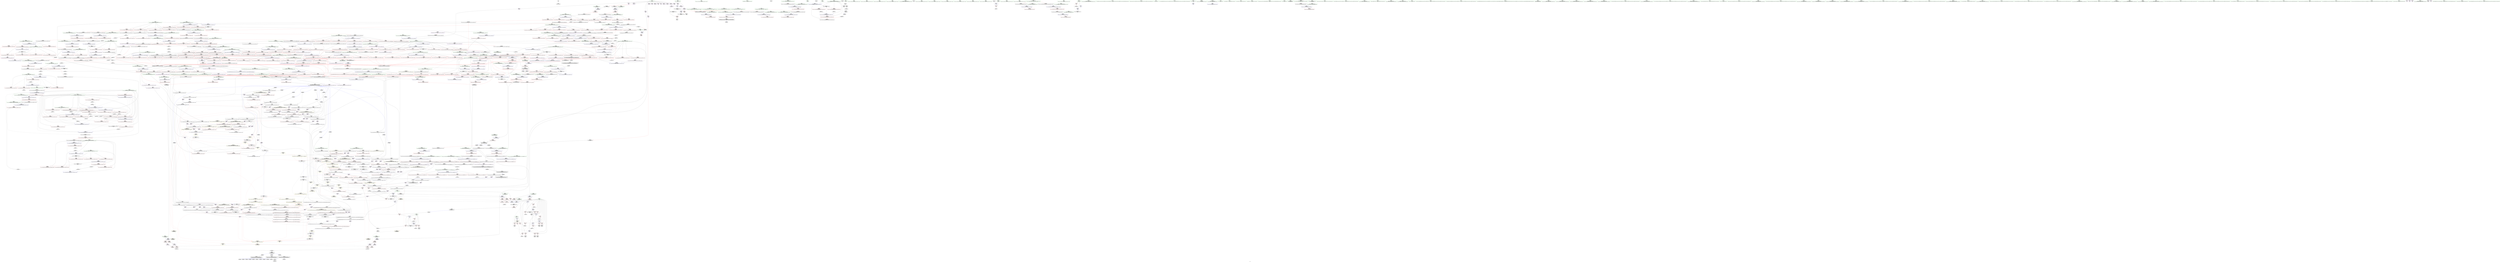 digraph "SVFG" {
	label="SVFG";

	Node0x5581cb6baed0 [shape=record,color=grey,label="{NodeID: 0\nNullPtr}"];
	Node0x5581cb6baed0 -> Node0x5581cb717320[style=solid];
	Node0x5581cb728340 [shape=record,color=blue,label="{NodeID: 775\n238\<--233\n__last.addr\<--__last\n_ZSt6__sortIP5_dataN9__gnu_cxx5__ops15_Iter_less_iterEEvT_S5_T0_\n}"];
	Node0x5581cb728340 -> Node0x5581cb730d60[style=dashed];
	Node0x5581cb728340 -> Node0x5581cb730e30[style=dashed];
	Node0x5581cb728340 -> Node0x5581cb730f00[style=dashed];
	Node0x5581cb728340 -> Node0x5581cb730fd0[style=dashed];
	Node0x5581cb7404a0 [shape=record,color=yellow,style=double,label="{NodeID: 1550\n240V_1 = ENCHI(MR_240V_0)\npts\{5670001 6630001 7170001 8530001 11340001 12580001 \}\nFun[_ZSt4swapI5_dataENSt9enable_ifIXsr6__and_ISt6__not_ISt15__is_tuple_likeIT_EESt21is_move_constructibleIS4_ESt18is_move_assignableIS4_EEE5valueEvE4typeERS4_SD_]}"];
	Node0x5581cb7404a0 -> Node0x5581cb73da20[style=dashed];
	Node0x5581cb7404a0 -> Node0x5581cb73dbc0[style=dashed];
	Node0x5581cb7404a0 -> Node0x5581cb73dd60[style=dashed];
	Node0x5581cb71f040 [shape=record,color=red,label="{NodeID: 443\n52\<--25\n\<--i\nmain\n}"];
	Node0x5581cb71f040 -> Node0x5581cb76c5d0[style=solid];
	Node0x5581cb713250 [shape=record,color=green,label="{NodeID: 111\n637\<--638\n__it2.addr\<--__it2.addr_field_insensitive\n_ZNK9__gnu_cxx5__ops15_Iter_less_iterclIP5_dataS4_EEbT_T0_\n}"];
	Node0x5581cb713250 -> Node0x5581cb734a50[style=solid];
	Node0x5581cb713250 -> Node0x5581cb72a150[style=solid];
	Node0x5581cb83bad0 [shape=record,color=black,label="{NodeID: 1993\n1335 = PHI(1316, )\n0th arg _ZSt22__copy_move_backward_aILb1EP5_dataS1_ET1_T0_S3_S2_ }"];
	Node0x5581cb83bad0 -> Node0x5581cb74aa10[style=solid];
	Node0x5581cb7495c0 [shape=record,color=blue, style = dotted,label="{NodeID: 886\n1514\<--1516\noffset_0\<--dummyVal\n_ZSt16__insertion_sortIP5_dataN9__gnu_cxx5__ops15_Iter_less_iterEEvT_S5_T0_\n}"];
	Node0x5581cb7495c0 -> Node0x5581cb73e0a0[style=dashed];
	Node0x5581cb7495c0 -> Node0x5581cb749690[style=dashed];
	Node0x5581cb7453d0 [shape=record,color=yellow,style=double,label="{NodeID: 1661\n255V_1 = ENCHI(MR_255V_0)\npts\{5670001 6630001 7170001 8530001 10990001 12580001 \}\nFun[_ZSt16__insertion_sortIP5_dataN9__gnu_cxx5__ops15_Iter_less_iterEEvT_S5_T0_]}"];
	Node0x5581cb7453d0 -> Node0x5581cb73df00[style=dashed];
	Node0x5581cb7453d0 -> Node0x5581cb73e0a0[style=dashed];
	Node0x5581cb7347e0 [shape=record,color=red,label="{NodeID: 554\n616\<--615\n\<--\n_ZSt11__make_heapIP5_dataN9__gnu_cxx5__ops15_Iter_less_iterEEvT_S5_RT0_\n|{<s0>32}}"];
	Node0x5581cb7347e0:s0 -> Node0x5581cb842f10[style=solid,color=red];
	Node0x5581cb766480 [shape=record,color=black,label="{NodeID: 1329\n887 = PHI(84, 883, )\n}"];
	Node0x5581cb717900 [shape=record,color=black,label="{NodeID: 222\n114\<--113\ntobool17\<--\nmain\n}"];
	Node0x5581cb73a210 [shape=record,color=red,label="{NodeID: 665\n1165\<--1127\n\<--__first.addr\n_ZSt16__insertion_sortIP5_dataN9__gnu_cxx5__ops15_Iter_less_iterEEvT_S5_T0_\n|{<s0>81}}"];
	Node0x5581cb73a210:s0 -> Node0x5581cb8424c0[style=solid,color=red];
	Node0x5581cb7ab0d0 [shape=record,color=black,label="{NodeID: 1440\nMR_251V_2 = PHI(MR_251V_1, MR_251V_3, )\npts\{11340001 \}\n}"];
	Node0x5581cb725420 [shape=record,color=purple,label="{NodeID: 333\n515\<--514\nincdec.ptr\<--\n_ZSt13__heap_selectIP5_dataN9__gnu_cxx5__ops15_Iter_less_iterEEvT_S5_S5_T0_\n}"];
	Node0x5581cb725420 -> Node0x5581cb729380[style=solid];
	Node0x5581cb70f240 [shape=record,color=green,label="{NodeID: 1\n5\<--1\n\<--dummyObj\nCan only get source location for instruction, argument, global var or function.}"];
	Node0x5581cb728410 [shape=record,color=blue,label="{NodeID: 776\n284\<--279\n__first.addr\<--__first\n_ZSt16__introsort_loopIP5_datalN9__gnu_cxx5__ops15_Iter_less_iterEEvT_S5_T0_T1_\n}"];
	Node0x5581cb728410 -> Node0x5581cb7310a0[style=dashed];
	Node0x5581cb728410 -> Node0x5581cb731170[style=dashed];
	Node0x5581cb728410 -> Node0x5581cb731240[style=dashed];
	Node0x5581cb740670 [shape=record,color=yellow,style=double,label="{NodeID: 1551\n4V_1 = ENCHI(MR_4V_0)\npts\{9 \}\nFun[_ZSt22__copy_move_backward_aILb1EP5_dataS1_ET1_T0_S3_S2_]|{<s0>102|<s1>102|<s2>102}}"];
	Node0x5581cb740670:s0 -> Node0x5581cb73e650[style=dashed,color=red];
	Node0x5581cb740670:s1 -> Node0x5581cb74b160[style=dashed,color=red];
	Node0x5581cb740670:s2 -> Node0x5581cb79f9a0[style=dashed,color=red];
	Node0x5581cb71f110 [shape=record,color=red,label="{NodeID: 444\n56\<--25\n\<--i\nmain\n}"];
	Node0x5581cb71f110 -> Node0x5581cb7174f0[style=solid];
	Node0x5581cb713320 [shape=record,color=green,label="{NodeID: 112\n646\<--647\n_ZNK5_dataltERKS_\<--_ZNK5_dataltERKS__field_insensitive\n}"];
	Node0x5581cb83f870 [shape=record,color=black,label="{NodeID: 1994\n38 = PHI()\n}"];
	Node0x5581cb749690 [shape=record,color=blue, style = dotted,label="{NodeID: 887\n1517\<--1519\noffset_1\<--dummyVal\n_ZSt16__insertion_sortIP5_dataN9__gnu_cxx5__ops15_Iter_less_iterEEvT_S5_T0_\n}"];
	Node0x5581cb749690 -> Node0x5581cb7b64d0[style=dashed];
	Node0x5581cb7348b0 [shape=record,color=red,label="{NodeID: 555\n642\<--633\nthis1\<--this.addr\n_ZNK9__gnu_cxx5__ops15_Iter_less_iterclIP5_dataS4_EEbT_T0_\n}"];
	Node0x5581cb766610 [shape=record,color=grey,label="{NodeID: 1330\n953 = Binary(949, 952, )\n}"];
	Node0x5581cb766610 -> Node0x5581cb76b6d0[style=solid];
	Node0x5581cb7179d0 [shape=record,color=black,label="{NodeID: 223\n118\<--117\nidxprom18\<--\nmain\n}"];
	Node0x5581cb73a2e0 [shape=record,color=red,label="{NodeID: 666\n1173\<--1127\n\<--__first.addr\n_ZSt16__insertion_sortIP5_dataN9__gnu_cxx5__ops15_Iter_less_iterEEvT_S5_T0_\n}"];
	Node0x5581cb73a2e0 -> Node0x5581cb723060[style=solid];
	Node0x5581cb7254f0 [shape=record,color=purple,label="{NodeID: 334\n543\<--542\nincdec.ptr\<--\n_ZSt11__sort_heapIP5_dataN9__gnu_cxx5__ops15_Iter_less_iterEEvT_S5_RT0_\n}"];
	Node0x5581cb7254f0 -> Node0x5581cb7296c0[style=solid];
	Node0x5581cb70f600 [shape=record,color=green,label="{NodeID: 2\n14\<--1\n.str\<--dummyObj\nGlob }"];
	Node0x5581cb7284e0 [shape=record,color=blue,label="{NodeID: 777\n286\<--280\n__last.addr\<--__last\n_ZSt16__introsort_loopIP5_datalN9__gnu_cxx5__ops15_Iter_less_iterEEvT_S5_T0_T1_\n}"];
	Node0x5581cb7284e0 -> Node0x5581cb7a28b0[style=dashed];
	Node0x5581cb71f1e0 [shape=record,color=red,label="{NodeID: 445\n60\<--25\n\<--i\nmain\n}"];
	Node0x5581cb71f1e0 -> Node0x5581cb7175c0[style=solid];
	Node0x5581cb713420 [shape=record,color=green,label="{NodeID: 113\n654\<--655\n__first.addr\<--__first.addr_field_insensitive\n_ZSt10__pop_heapIP5_dataN9__gnu_cxx5__ops15_Iter_less_iterEEvT_S5_S5_RT0_\n}"];
	Node0x5581cb713420 -> Node0x5581cb734b20[style=solid];
	Node0x5581cb713420 -> Node0x5581cb734bf0[style=solid];
	Node0x5581cb713420 -> Node0x5581cb734cc0[style=solid];
	Node0x5581cb713420 -> Node0x5581cb72a220[style=solid];
	Node0x5581cb83f970 [shape=record,color=black,label="{NodeID: 1995\n49 = PHI()\n}"];
	Node0x5581cb749760 [shape=record,color=blue,label="{NodeID: 888\n1131\<--1188\n__i\<--incdec.ptr\n_ZSt16__insertion_sortIP5_dataN9__gnu_cxx5__ops15_Iter_less_iterEEvT_S5_T0_\n}"];
	Node0x5581cb749760 -> Node0x5581cb73a550[style=dashed];
	Node0x5581cb749760 -> Node0x5581cb73a620[style=dashed];
	Node0x5581cb749760 -> Node0x5581cb73a6f0[style=dashed];
	Node0x5581cb749760 -> Node0x5581cb73a7c0[style=dashed];
	Node0x5581cb749760 -> Node0x5581cb73a890[style=dashed];
	Node0x5581cb749760 -> Node0x5581cb73a960[style=dashed];
	Node0x5581cb749760 -> Node0x5581cb73aa30[style=dashed];
	Node0x5581cb749760 -> Node0x5581cb749760[style=dashed];
	Node0x5581cb749760 -> Node0x5581cb7aa6d0[style=dashed];
	Node0x5581cb734980 [shape=record,color=red,label="{NodeID: 556\n643\<--635\n\<--__it1.addr\n_ZNK9__gnu_cxx5__ops15_Iter_less_iterclIP5_dataS4_EEbT_T0_\n|{<s0>33}}"];
	Node0x5581cb734980:s0 -> Node0x5581cb83a820[style=solid,color=red];
	Node0x5581cb766790 [shape=record,color=grey,label="{NodeID: 1331\n766 = Binary(765, 324, )\n}"];
	Node0x5581cb766790 -> Node0x5581cb72b0c0[style=solid];
	Node0x5581cb717aa0 [shape=record,color=black,label="{NodeID: 224\n123\<--122\nidxprom21\<--add\nmain\n}"];
	Node0x5581cb73a3b0 [shape=record,color=red,label="{NodeID: 667\n1144\<--1129\n\<--__last.addr\n_ZSt16__insertion_sortIP5_dataN9__gnu_cxx5__ops15_Iter_less_iterEEvT_S5_T0_\n}"];
	Node0x5581cb73a3b0 -> Node0x5581cb76d950[style=solid];
	Node0x5581cb7255c0 [shape=record,color=purple,label="{NodeID: 335\n1430\<--602\noffset_0\<--\n}"];
	Node0x5581cb7255c0 -> Node0x5581cb729ba0[style=solid];
	Node0x5581cb70f6c0 [shape=record,color=green,label="{NodeID: 3\n16\<--1\n.str.1\<--dummyObj\nGlob }"];
	Node0x5581cb7285b0 [shape=record,color=blue,label="{NodeID: 778\n288\<--281\n__depth_limit.addr\<--__depth_limit\n_ZSt16__introsort_loopIP5_datalN9__gnu_cxx5__ops15_Iter_less_iterEEvT_S5_T0_T1_\n}"];
	Node0x5581cb7285b0 -> Node0x5581cb7a2db0[style=dashed];
	Node0x5581cb71f2b0 [shape=record,color=red,label="{NodeID: 446\n67\<--25\n\<--i\nmain\n}"];
	Node0x5581cb71f2b0 -> Node0x5581cb767c90[style=solid];
	Node0x5581cb7134f0 [shape=record,color=green,label="{NodeID: 114\n656\<--657\n__last.addr\<--__last.addr_field_insensitive\n_ZSt10__pop_heapIP5_dataN9__gnu_cxx5__ops15_Iter_less_iterEEvT_S5_S5_RT0_\n}"];
	Node0x5581cb7134f0 -> Node0x5581cb734d90[style=solid];
	Node0x5581cb7134f0 -> Node0x5581cb72a2f0[style=solid];
	Node0x5581cb83fa70 [shape=record,color=black,label="{NodeID: 1996\n65 = PHI()\n}"];
	Node0x5581cb749830 [shape=record,color=blue,label="{NodeID: 889\n1197\<--1193\n__first.addr\<--__first\n_ZSt26__unguarded_insertion_sortIP5_dataN9__gnu_cxx5__ops15_Iter_less_iterEEvT_S5_T0_\n}"];
	Node0x5581cb749830 -> Node0x5581cb73ab00[style=dashed];
	Node0x5581cb734a50 [shape=record,color=red,label="{NodeID: 557\n644\<--637\n\<--__it2.addr\n_ZNK9__gnu_cxx5__ops15_Iter_less_iterclIP5_dataS4_EEbT_T0_\n|{<s0>33}}"];
	Node0x5581cb734a50:s0 -> Node0x5581cb83a9b0[style=solid,color=red];
	Node0x5581cb766910 [shape=record,color=grey,label="{NodeID: 1332\n808 = Binary(807, 540, )\n}"];
	Node0x5581cb766910 -> Node0x5581cb72b670[style=solid];
	Node0x5581cb717b70 [shape=record,color=black,label="{NodeID: 225\n133\<--132\nidxprom26\<--\nmain\n}"];
	Node0x5581cb73a480 [shape=record,color=red,label="{NodeID: 668\n1153\<--1129\n\<--__last.addr\n_ZSt16__insertion_sortIP5_dataN9__gnu_cxx5__ops15_Iter_less_iterEEvT_S5_T0_\n}"];
	Node0x5581cb73a480 -> Node0x5581cb76c150[style=solid];
	Node0x5581cb725690 [shape=record,color=purple,label="{NodeID: 336\n1433\<--602\noffset_1\<--\n}"];
	Node0x5581cb725690 -> Node0x5581cb729c70[style=solid];
	Node0x5581cb70f780 [shape=record,color=green,label="{NodeID: 4\n18\<--1\n.str.2\<--dummyObj\nGlob }"];
	Node0x5581cb728680 [shape=record,color=blue,label="{NodeID: 779\n288\<--323\n__depth_limit.addr\<--dec\n_ZSt16__introsort_loopIP5_datalN9__gnu_cxx5__ops15_Iter_less_iterEEvT_S5_T0_T1_\n}"];
	Node0x5581cb728680 -> Node0x5581cb7318c0[style=dashed];
	Node0x5581cb728680 -> Node0x5581cb7a2db0[style=dashed];
	Node0x5581cb71f380 [shape=record,color=red,label="{NodeID: 447\n93\<--25\n\<--i\nmain\n}"];
	Node0x5581cb71f380 -> Node0x5581cb76ced0[style=solid];
	Node0x5581cb717fe0 [shape=record,color=green,label="{NodeID: 115\n658\<--659\n__result.addr\<--__result.addr_field_insensitive\n_ZSt10__pop_heapIP5_dataN9__gnu_cxx5__ops15_Iter_less_iterEEvT_S5_S5_RT0_\n}"];
	Node0x5581cb717fe0 -> Node0x5581cb734e60[style=solid];
	Node0x5581cb717fe0 -> Node0x5581cb734f30[style=solid];
	Node0x5581cb717fe0 -> Node0x5581cb72a3c0[style=solid];
	Node0x5581cb83fb70 [shape=record,color=black,label="{NodeID: 1997\n645 = PHI(932, )\n}"];
	Node0x5581cb83fb70 -> Node0x5581cb721250[style=solid];
	Node0x5581cb749900 [shape=record,color=blue,label="{NodeID: 890\n1199\<--1194\n__last.addr\<--__last\n_ZSt26__unguarded_insertion_sortIP5_dataN9__gnu_cxx5__ops15_Iter_less_iterEEvT_S5_T0_\n}"];
	Node0x5581cb749900 -> Node0x5581cb73abd0[style=dashed];
	Node0x5581cb734b20 [shape=record,color=red,label="{NodeID: 558\n677\<--654\n\<--__first.addr\n_ZSt10__pop_heapIP5_dataN9__gnu_cxx5__ops15_Iter_less_iterEEvT_S5_S5_RT0_\n|{<s0>36}}"];
	Node0x5581cb734b20:s0 -> Node0x5581cb844c70[style=solid,color=red];
	Node0x5581cb766a90 [shape=record,color=grey,label="{NodeID: 1333\n798 = Binary(797, 540, )\n}"];
	Node0x5581cb717c40 [shape=record,color=black,label="{NodeID: 226\n152\<--151\nidxprom36\<--\nmain\n}"];
	Node0x5581cb73a550 [shape=record,color=red,label="{NodeID: 669\n1152\<--1131\n\<--__i\n_ZSt16__insertion_sortIP5_dataN9__gnu_cxx5__ops15_Iter_less_iterEEvT_S5_T0_\n}"];
	Node0x5581cb73a550 -> Node0x5581cb76c150[style=solid];
	Node0x5581cb725760 [shape=record,color=purple,label="{NodeID: 337\n1431\<--603\noffset_0\<--\n}"];
	Node0x5581cb725760 -> Node0x5581cb73c910[style=solid];
	Node0x5581cb70fff0 [shape=record,color=green,label="{NodeID: 5\n44\<--1\n\<--dummyObj\nCan only get source location for instruction, argument, global var or function.}"];
	Node0x5581cb728750 [shape=record,color=blue,label="{NodeID: 780\n292\<--328\n__cut\<--call\n_ZSt16__introsort_loopIP5_datalN9__gnu_cxx5__ops15_Iter_less_iterEEvT_S5_T0_T1_\n}"];
	Node0x5581cb728750 -> Node0x5581cb731990[style=dashed];
	Node0x5581cb728750 -> Node0x5581cb731a60[style=dashed];
	Node0x5581cb728750 -> Node0x5581cb7a32b0[style=dashed];
	Node0x5581cb71f450 [shape=record,color=red,label="{NodeID: 448\n97\<--25\n\<--i\nmain\n}"];
	Node0x5581cb71f450 -> Node0x5581cb717760[style=solid];
	Node0x5581cb7180b0 [shape=record,color=green,label="{NodeID: 116\n660\<--661\n__comp.addr\<--__comp.addr_field_insensitive\n_ZSt10__pop_heapIP5_dataN9__gnu_cxx5__ops15_Iter_less_iterEEvT_S5_S5_RT0_\n}"];
	Node0x5581cb7180b0 -> Node0x5581cb735000[style=solid];
	Node0x5581cb7180b0 -> Node0x5581cb72a490[style=solid];
	Node0x5581cb83fda0 [shape=record,color=black,label="{NodeID: 1998\n673 = PHI(699, )\n}"];
	Node0x5581cb83fda0 -> Node0x5581cb721590[style=solid];
	Node0x5581cb7499d0 [shape=record,color=blue,label="{NodeID: 891\n1201\<--1211\n__i\<--\n_ZSt26__unguarded_insertion_sortIP5_dataN9__gnu_cxx5__ops15_Iter_less_iterEEvT_S5_T0_\n}"];
	Node0x5581cb7499d0 -> Node0x5581cb7b2dd0[style=dashed];
	Node0x5581cb734bf0 [shape=record,color=red,label="{NodeID: 559\n683\<--654\n\<--__first.addr\n_ZSt10__pop_heapIP5_dataN9__gnu_cxx5__ops15_Iter_less_iterEEvT_S5_S5_RT0_\n|{<s0>40}}"];
	Node0x5581cb734bf0:s0 -> Node0x5581cb842b20[style=solid,color=red];
	Node0x5581cb766c10 [shape=record,color=grey,label="{NodeID: 1334\n794 = Binary(263, 793, )\n}"];
	Node0x5581cb766c10 -> Node0x5581cb72b400[style=solid];
	Node0x5581cb717d10 [shape=record,color=black,label="{NodeID: 227\n155\<--154\ntobool38\<--\nmain\n}"];
	Node0x5581cb73a620 [shape=record,color=red,label="{NodeID: 670\n1156\<--1131\n\<--__i\n_ZSt16__insertion_sortIP5_dataN9__gnu_cxx5__ops15_Iter_less_iterEEvT_S5_T0_\n|{<s0>78}}"];
	Node0x5581cb73a620:s0 -> Node0x5581cb841870[style=solid,color=red];
	Node0x5581cb725830 [shape=record,color=purple,label="{NodeID: 338\n1434\<--603\noffset_1\<--\n}"];
	Node0x5581cb725830 -> Node0x5581cb73c9e0[style=solid];
	Node0x5581cb710080 [shape=record,color=green,label="{NodeID: 6\n69\<--1\n\<--dummyObj\nCan only get source location for instruction, argument, global var or function.}"];
	Node0x5581cb728820 [shape=record,color=blue,label="{NodeID: 781\n286\<--336\n__last.addr\<--\n_ZSt16__introsort_loopIP5_datalN9__gnu_cxx5__ops15_Iter_less_iterEEvT_S5_T0_T1_\n}"];
	Node0x5581cb728820 -> Node0x5581cb7a28b0[style=dashed];
	Node0x5581cb740b00 [shape=record,color=yellow,style=double,label="{NodeID: 1556\n4V_1 = ENCHI(MR_4V_0)\npts\{9 \}\nFun[_ZNK9__gnu_cxx5__ops15_Iter_less_iterclIP5_dataS4_EEbT_T0_]|{<s0>33}}"];
	Node0x5581cb740b00:s0 -> Node0x5581cb7bc1c0[style=dashed,color=red];
	Node0x5581cb71f520 [shape=record,color=red,label="{NodeID: 449\n117\<--25\n\<--i\nmain\n}"];
	Node0x5581cb71f520 -> Node0x5581cb7179d0[style=solid];
	Node0x5581cb718180 [shape=record,color=green,label="{NodeID: 117\n662\<--663\n__value\<--__value_field_insensitive\n_ZSt10__pop_heapIP5_dataN9__gnu_cxx5__ops15_Iter_less_iterEEvT_S5_S5_RT0_\n|{|<s1>38}}"];
	Node0x5581cb718180 -> Node0x5581cb721320[style=solid];
	Node0x5581cb718180:s1 -> Node0x5581cb844c70[style=solid,color=red];
	Node0x5581cb83fee0 [shape=record,color=black,label="{NodeID: 1999\n678 = PHI(699, )\n}"];
	Node0x5581cb83fee0 -> Node0x5581cb721660[style=solid];
	Node0x5581cb749aa0 [shape=record,color=blue,label="{NodeID: 892\n1201\<--1223\n__i\<--incdec.ptr\n_ZSt26__unguarded_insertion_sortIP5_dataN9__gnu_cxx5__ops15_Iter_less_iterEEvT_S5_T0_\n}"];
	Node0x5581cb749aa0 -> Node0x5581cb7b2dd0[style=dashed];
	Node0x5581cb734cc0 [shape=record,color=red,label="{NodeID: 560\n685\<--654\n\<--__first.addr\n_ZSt10__pop_heapIP5_dataN9__gnu_cxx5__ops15_Iter_less_iterEEvT_S5_S5_RT0_\n}"];
	Node0x5581cb734cc0 -> Node0x5581cb7218d0[style=solid];
	Node0x5581cb766d90 [shape=record,color=grey,label="{NodeID: 1335\n793 = Binary(792, 540, )\n}"];
	Node0x5581cb766d90 -> Node0x5581cb766c10[style=solid];
	Node0x5581cb717de0 [shape=record,color=black,label="{NodeID: 228\n203\<--226\n_ZSt3minIiERKT_S2_S2__ret\<--\n_ZSt3minIiERKT_S2_S2_\n|{<s0>6}}"];
	Node0x5581cb717de0:s0 -> Node0x5581cb840020[style=solid,color=blue];
	Node0x5581cb73a6f0 [shape=record,color=red,label="{NodeID: 671\n1160\<--1131\n\<--__i\n_ZSt16__insertion_sortIP5_dataN9__gnu_cxx5__ops15_Iter_less_iterEEvT_S5_T0_\n|{<s0>79}}"];
	Node0x5581cb73a6f0:s0 -> Node0x5581cb844c70[style=solid,color=red];
	Node0x5581cb7aced0 [shape=record,color=black,label="{NodeID: 1446\nMR_4V_3 = PHI(MR_4V_1, MR_4V_4, )\npts\{9 \}\n|{|<s4>32}}"];
	Node0x5581cb7aced0 -> Node0x5581cb73c910[style=dashed];
	Node0x5581cb7aced0 -> Node0x5581cb73c9e0[style=dashed];
	Node0x5581cb7aced0 -> Node0x5581cb73cab0[style=dashed];
	Node0x5581cb7aced0 -> Node0x5581cb73cb80[style=dashed];
	Node0x5581cb7aced0:s4 -> Node0x5581cb7b46d0[style=dashed,color=red];
	Node0x5581cb725900 [shape=record,color=purple,label="{NodeID: 339\n1436\<--611\noffset_0\<--\n}"];
	Node0x5581cb725900 -> Node0x5581cb729d40[style=solid];
	Node0x5581cb710110 [shape=record,color=green,label="{NodeID: 7\n82\<--1\n\<--dummyObj\nCan only get source location for instruction, argument, global var or function.}"];
	Node0x5581cb7288f0 [shape=record,color=blue,label="{NodeID: 782\n342\<--341\n__n.addr\<--__n\n_ZSt4__lgl\n}"];
	Node0x5581cb7288f0 -> Node0x5581cb731b30[style=dashed];
	Node0x5581cb71f5f0 [shape=record,color=red,label="{NodeID: 450\n132\<--25\n\<--i\nmain\n}"];
	Node0x5581cb71f5f0 -> Node0x5581cb717b70[style=solid];
	Node0x5581cb718250 [shape=record,color=green,label="{NodeID: 118\n664\<--665\nagg.tmp\<--agg.tmp_field_insensitive\n_ZSt10__pop_heapIP5_dataN9__gnu_cxx5__ops15_Iter_less_iterEEvT_S5_S5_RT0_\n}"];
	Node0x5581cb718250 -> Node0x5581cb7213f0[style=solid];
	Node0x5581cb718250 -> Node0x5581cb7214c0[style=solid];
	Node0x5581cb840020 [shape=record,color=black,label="{NodeID: 2000\n101 = PHI(203, )\n}"];
	Node0x5581cb840020 -> Node0x5581cb72fec0[style=solid];
	Node0x5581cb749b70 [shape=record,color=blue,label="{NodeID: 893\n1231\<--1228\n__first.addr\<--__first\n_ZSt13move_backwardIP5_dataS1_ET0_T_S3_S2_\n}"];
	Node0x5581cb749b70 -> Node0x5581cb73af10[style=dashed];
	Node0x5581cb734d90 [shape=record,color=red,label="{NodeID: 561\n684\<--656\n\<--__last.addr\n_ZSt10__pop_heapIP5_dataN9__gnu_cxx5__ops15_Iter_less_iterEEvT_S5_S5_RT0_\n}"];
	Node0x5581cb734d90 -> Node0x5581cb721800[style=solid];
	Node0x5581cb766f10 [shape=record,color=grey,label="{NodeID: 1336\n788 = Binary(787, 263, )\n}"];
	Node0x5581cb766f10 -> Node0x5581cb767090[style=solid];
	Node0x5581cb717eb0 [shape=record,color=black,label="{NodeID: 229\n254\<--252\nsub.ptr.lhs.cast\<--\n_ZSt6__sortIP5_dataN9__gnu_cxx5__ops15_Iter_less_iterEEvT_S5_T0_\n}"];
	Node0x5581cb717eb0 -> Node0x5581cb768110[style=solid];
	Node0x5581cb73a7c0 [shape=record,color=red,label="{NodeID: 672\n1166\<--1131\n\<--__i\n_ZSt16__insertion_sortIP5_dataN9__gnu_cxx5__ops15_Iter_less_iterEEvT_S5_T0_\n|{<s0>81}}"];
	Node0x5581cb73a7c0:s0 -> Node0x5581cb8425d0[style=solid,color=red];
	Node0x5581cb7259d0 [shape=record,color=purple,label="{NodeID: 340\n1439\<--611\noffset_1\<--\n}"];
	Node0x5581cb7259d0 -> Node0x5581cb729e10[style=solid];
	Node0x5581cb7101a0 [shape=record,color=green,label="{NodeID: 8\n83\<--1\n\<--dummyObj\nCan only get source location for instruction, argument, global var or function.}"];
	Node0x5581cb7289c0 [shape=record,color=blue,label="{NodeID: 783\n360\<--356\n__first.addr\<--__first\n_ZSt22__final_insertion_sortIP5_dataN9__gnu_cxx5__ops15_Iter_less_iterEEvT_S5_T0_\n}"];
	Node0x5581cb7289c0 -> Node0x5581cb731c00[style=dashed];
	Node0x5581cb7289c0 -> Node0x5581cb731cd0[style=dashed];
	Node0x5581cb7289c0 -> Node0x5581cb731da0[style=dashed];
	Node0x5581cb7289c0 -> Node0x5581cb731e70[style=dashed];
	Node0x5581cb7289c0 -> Node0x5581cb731f40[style=dashed];
	Node0x5581cb71f6c0 [shape=record,color=red,label="{NodeID: 451\n141\<--25\n\<--i\nmain\n}"];
	Node0x5581cb71f6c0 -> Node0x5581cb768b90[style=solid];
	Node0x5581cb718320 [shape=record,color=green,label="{NodeID: 119\n666\<--667\nagg.tmp3\<--agg.tmp3_field_insensitive\n_ZSt10__pop_heapIP5_dataN9__gnu_cxx5__ops15_Iter_less_iterEEvT_S5_S5_RT0_\n}"];
	Node0x5581cb840160 [shape=record,color=black,label="{NodeID: 2001\n168 = PHI()\n}"];
	Node0x5581cb749c40 [shape=record,color=blue,label="{NodeID: 894\n1233\<--1229\n__last.addr\<--__last\n_ZSt13move_backwardIP5_dataS1_ET0_T_S3_S2_\n}"];
	Node0x5581cb749c40 -> Node0x5581cb73afe0[style=dashed];
	Node0x5581cb734e60 [shape=record,color=red,label="{NodeID: 562\n672\<--658\n\<--__result.addr\n_ZSt10__pop_heapIP5_dataN9__gnu_cxx5__ops15_Iter_less_iterEEvT_S5_S5_RT0_\n|{<s0>34}}"];
	Node0x5581cb734e60:s0 -> Node0x5581cb844c70[style=solid,color=red];
	Node0x5581cb767090 [shape=record,color=grey,label="{NodeID: 1337\n789 = Binary(788, 263, )\n}"];
	Node0x5581cb767090 -> Node0x5581cb76bb50[style=solid];
	Node0x5581cb720070 [shape=record,color=black,label="{NodeID: 230\n255\<--253\nsub.ptr.rhs.cast\<--\n_ZSt6__sortIP5_dataN9__gnu_cxx5__ops15_Iter_less_iterEEvT_S5_T0_\n}"];
	Node0x5581cb720070 -> Node0x5581cb768110[style=solid];
	Node0x5581cb73a890 [shape=record,color=red,label="{NodeID: 673\n1167\<--1131\n\<--__i\n_ZSt16__insertion_sortIP5_dataN9__gnu_cxx5__ops15_Iter_less_iterEEvT_S5_T0_\n}"];
	Node0x5581cb73a890 -> Node0x5581cb71cd50[style=solid];
	Node0x5581cb725aa0 [shape=record,color=purple,label="{NodeID: 341\n1437\<--612\noffset_0\<--\n}"];
	Node0x5581cb725aa0 -> Node0x5581cb73cab0[style=solid];
	Node0x5581cb710230 [shape=record,color=green,label="{NodeID: 9\n84\<--1\n\<--dummyObj\nCan only get source location for instruction, argument, global var or function.}"];
	Node0x5581cb7df700 [shape=record,color=yellow,style=double,label="{NodeID: 1891\n4V_2 = CSCHI(MR_4V_1)\npts\{9 \}\nCS[]|{<s0>23}}"];
	Node0x5581cb7df700:s0 -> Node0x5581cb7b37d0[style=dashed,color=red];
	Node0x5581cb728a90 [shape=record,color=blue,label="{NodeID: 784\n362\<--357\n__last.addr\<--__last\n_ZSt22__final_insertion_sortIP5_dataN9__gnu_cxx5__ops15_Iter_less_iterEEvT_S5_T0_\n}"];
	Node0x5581cb728a90 -> Node0x5581cb732010[style=dashed];
	Node0x5581cb728a90 -> Node0x5581cb7320e0[style=dashed];
	Node0x5581cb728a90 -> Node0x5581cb7321b0[style=dashed];
	Node0x5581cb71f790 [shape=record,color=red,label="{NodeID: 452\n148\<--25\n\<--i\nmain\n}"];
	Node0x5581cb71f790 -> Node0x5581cb76c8d0[style=solid];
	Node0x5581cb7183f0 [shape=record,color=green,label="{NodeID: 120\n701\<--702\n__t.addr\<--__t.addr_field_insensitive\n_ZSt4moveIR5_dataEONSt16remove_referenceIT_E4typeEOS3_\n}"];
	Node0x5581cb7183f0 -> Node0x5581cb7351a0[style=solid];
	Node0x5581cb7183f0 -> Node0x5581cb72aa40[style=solid];
	Node0x5581cb840230 [shape=record,color=black,label="{NodeID: 2002\n259 = PHI(340, )\n}"];
	Node0x5581cb840230 -> Node0x5581cb767e10[style=solid];
	Node0x5581cb749d10 [shape=record,color=blue,label="{NodeID: 895\n1235\<--1230\n__result.addr\<--__result\n_ZSt13move_backwardIP5_dataS1_ET0_T_S3_S2_\n}"];
	Node0x5581cb749d10 -> Node0x5581cb73b0b0[style=dashed];
	Node0x5581cb734f30 [shape=record,color=red,label="{NodeID: 563\n679\<--658\n\<--__result.addr\n_ZSt10__pop_heapIP5_dataN9__gnu_cxx5__ops15_Iter_less_iterEEvT_S5_S5_RT0_\n}"];
	Node0x5581cb734f30 -> Node0x5581cb721730[style=solid];
	Node0x5581cb767210 [shape=record,color=grey,label="{NodeID: 1338\n783 = Binary(782, 540, )\n}"];
	Node0x5581cb767210 -> Node0x5581cb76bcd0[style=solid];
	Node0x5581cb720140 [shape=record,color=black,label="{NodeID: 231\n304\<--302\nsub.ptr.lhs.cast\<--\n_ZSt16__introsort_loopIP5_datalN9__gnu_cxx5__ops15_Iter_less_iterEEvT_S5_T0_T1_\n}"];
	Node0x5581cb720140 -> Node0x5581cb76a650[style=solid];
	Node0x5581cb73a960 [shape=record,color=red,label="{NodeID: 674\n1178\<--1131\n\<--__i\n_ZSt16__insertion_sortIP5_dataN9__gnu_cxx5__ops15_Iter_less_iterEEvT_S5_T0_\n|{<s0>85}}"];
	Node0x5581cb73a960:s0 -> Node0x5581cb844a60[style=solid,color=red];
	Node0x5581cb725b70 [shape=record,color=purple,label="{NodeID: 342\n1440\<--612\noffset_1\<--\n}"];
	Node0x5581cb725b70 -> Node0x5581cb73cb80[style=solid];
	Node0x5581cb7102f0 [shape=record,color=green,label="{NodeID: 10\n89\<--1\n\<--dummyObj\nCan only get source location for instruction, argument, global var or function.}"];
	Node0x5581cb7df860 [shape=record,color=yellow,style=double,label="{NodeID: 1892\n4V_3 = CSCHI(MR_4V_2)\npts\{9 \}\nCS[]|{|<s4>6}}"];
	Node0x5581cb7df860 -> Node0x5581cb72fec0[style=dashed];
	Node0x5581cb7df860 -> Node0x5581cb730060[style=dashed];
	Node0x5581cb7df860 -> Node0x5581cb730130[style=dashed];
	Node0x5581cb7df860 -> Node0x5581cb7a55b0[style=dashed];
	Node0x5581cb7df860:s4 -> Node0x5581cb741530[style=dashed,color=red];
	Node0x5581cb728b60 [shape=record,color=blue,label="{NodeID: 785\n404\<--399\n__first.addr\<--__first\n_ZSt14__partial_sortIP5_dataN9__gnu_cxx5__ops15_Iter_less_iterEEvT_S5_S5_T0_\n}"];
	Node0x5581cb728b60 -> Node0x5581cb732280[style=dashed];
	Node0x5581cb728b60 -> Node0x5581cb732350[style=dashed];
	Node0x5581cb740eb0 [shape=record,color=yellow,style=double,label="{NodeID: 1560\n4V_1 = ENCHI(MR_4V_0)\npts\{9 \}\nFun[_ZSt23__copy_move_backward_a2ILb1EP5_dataS1_ET1_T0_S3_S2_]|{<s0>101}}"];
	Node0x5581cb740eb0:s0 -> Node0x5581cb740670[style=dashed,color=red];
	Node0x5581cb71f860 [shape=record,color=red,label="{NodeID: 453\n151\<--25\n\<--i\nmain\n}"];
	Node0x5581cb71f860 -> Node0x5581cb717c40[style=solid];
	Node0x5581cb7184c0 [shape=record,color=green,label="{NodeID: 121\n716\<--717\n__value\<--__value_field_insensitive\n_ZSt13__adjust_heapIP5_datalS0_N9__gnu_cxx5__ops15_Iter_less_iterEEvT_T0_S6_T1_T2_\n|{|<s1>48}}"];
	Node0x5581cb7184c0 -> Node0x5581cb721b40[style=solid];
	Node0x5581cb7184c0:s1 -> Node0x5581cb844c70[style=solid,color=red];
	Node0x5581cb8403a0 [shape=record,color=black,label="{NodeID: 2003\n328 = PHI(427, )\n}"];
	Node0x5581cb8403a0 -> Node0x5581cb728750[style=solid];
	Node0x5581cb749de0 [shape=record,color=blue,label="{NodeID: 896\n1255\<--1252\n__last.addr\<--__last\n_ZSt25__unguarded_linear_insertIP5_dataN9__gnu_cxx5__ops14_Val_less_iterEEvT_T0_\n}"];
	Node0x5581cb749de0 -> Node0x5581cb73b180[style=dashed];
	Node0x5581cb749de0 -> Node0x5581cb73b250[style=dashed];
	Node0x5581cb749de0 -> Node0x5581cb7a8dd0[style=dashed];
	Node0x5581cb735000 [shape=record,color=red,label="{NodeID: 564\n694\<--660\n\<--__comp.addr\n_ZSt10__pop_heapIP5_dataN9__gnu_cxx5__ops15_Iter_less_iterEEvT_S5_S5_RT0_\n}"];
	Node0x5581cb767390 [shape=record,color=grey,label="{NodeID: 1339\n946 = Binary(943, 945, )\n}"];
	Node0x5581cb767390 -> Node0x5581cb76b6d0[style=solid];
	Node0x5581cb720210 [shape=record,color=black,label="{NodeID: 232\n305\<--303\nsub.ptr.rhs.cast\<--\n_ZSt16__introsort_loopIP5_datalN9__gnu_cxx5__ops15_Iter_less_iterEEvT_S5_T0_T1_\n}"];
	Node0x5581cb720210 -> Node0x5581cb76a650[style=solid];
	Node0x5581cb73aa30 [shape=record,color=red,label="{NodeID: 675\n1187\<--1131\n\<--__i\n_ZSt16__insertion_sortIP5_dataN9__gnu_cxx5__ops15_Iter_less_iterEEvT_S5_T0_\n}"];
	Node0x5581cb73aa30 -> Node0x5581cb71d160[style=solid];
	Node0x5581cb7ae2d0 [shape=record,color=black,label="{NodeID: 1450\nMR_4V_2 = PHI(MR_4V_4, MR_4V_1, )\npts\{9 \}\n|{<s0>24}}"];
	Node0x5581cb7ae2d0:s0 -> Node0x5581cb7a4bb0[style=dashed,color=blue];
	Node0x5581cb725c40 [shape=record,color=purple,label="{NodeID: 343\n1442\<--674\noffset_0\<--\n}"];
	Node0x5581cb725c40 -> Node0x5581cb72a560[style=solid];
	Node0x5581cb7103f0 [shape=record,color=green,label="{NodeID: 11\n258\<--1\n\<--dummyObj\nCan only get source location for instruction, argument, global var or function.}"];
	Node0x5581cb7df9c0 [shape=record,color=yellow,style=double,label="{NodeID: 1893\n4V_8 = CSCHI(MR_4V_7)\npts\{9 \}\nCS[]|{<s0>32|<s1>32|<s2>40}}"];
	Node0x5581cb7df9c0:s0 -> Node0x5581cb7aced0[style=dashed,color=blue];
	Node0x5581cb7df9c0:s1 -> Node0x5581cb7ae2d0[style=dashed,color=blue];
	Node0x5581cb7df9c0:s2 -> Node0x5581cb7e1280[style=dashed,color=blue];
	Node0x5581cb728c30 [shape=record,color=blue,label="{NodeID: 786\n406\<--400\n__middle.addr\<--__middle\n_ZSt14__partial_sortIP5_dataN9__gnu_cxx5__ops15_Iter_less_iterEEvT_S5_S5_T0_\n}"];
	Node0x5581cb728c30 -> Node0x5581cb732420[style=dashed];
	Node0x5581cb728c30 -> Node0x5581cb7324f0[style=dashed];
	Node0x5581cb71f930 [shape=record,color=red,label="{NodeID: 454\n159\<--25\n\<--i\nmain\n}"];
	Node0x5581cb71f930 -> Node0x5581cb768590[style=solid];
	Node0x5581cb718590 [shape=record,color=green,label="{NodeID: 122\n718\<--719\n__comp\<--__comp_field_insensitive\n_ZSt13__adjust_heapIP5_datalS0_N9__gnu_cxx5__ops15_Iter_less_iterEEvT_T0_S6_T1_T2_\n|{<s0>41|<s1>46}}"];
	Node0x5581cb718590:s0 -> Node0x5581cb840fe0[style=solid,color=red];
	Node0x5581cb718590:s1 -> Node0x5581cb843390[style=solid,color=red];
	Node0x5581cb8404e0 [shape=record,color=black,label="{NodeID: 2004\n346 = PHI()\n}"];
	Node0x5581cb8404e0 -> Node0x5581cb7202e0[style=solid];
	Node0x5581cb8404e0 -> Node0x5581cb7203b0[style=solid];
	Node0x5581cb749eb0 [shape=record,color=blue, style = dotted,label="{NodeID: 897\n1520\<--1522\noffset_0\<--dummyVal\n_ZSt25__unguarded_linear_insertIP5_dataN9__gnu_cxx5__ops14_Val_less_iterEEvT_T0_\n|{|<s2>93}}"];
	Node0x5581cb749eb0 -> Node0x5581cb73e310[style=dashed];
	Node0x5581cb749eb0 -> Node0x5581cb73e4b0[style=dashed];
	Node0x5581cb749eb0:s2 -> Node0x5581cb7a78a0[style=dashed,color=red];
	Node0x5581cb7350d0 [shape=record,color=red,label="{NodeID: 565\n696\<--695\n\<--\n_ZSt10__pop_heapIP5_dataN9__gnu_cxx5__ops15_Iter_less_iterEEvT_S5_S5_RT0_\n|{<s0>40}}"];
	Node0x5581cb7350d0:s0 -> Node0x5581cb842f10[style=solid,color=red];
	Node0x5581cb767510 [shape=record,color=grey,label="{NodeID: 1340\n538 = Binary(537, 258, )\n}"];
	Node0x5581cb767510 -> Node0x5581cb76be50[style=solid];
	Node0x5581cb7202e0 [shape=record,color=black,label="{NodeID: 233\n350\<--346\ncast\<--\n_ZSt4__lgl\n}"];
	Node0x5581cb73ab00 [shape=record,color=red,label="{NodeID: 676\n1211\<--1197\n\<--__first.addr\n_ZSt26__unguarded_insertion_sortIP5_dataN9__gnu_cxx5__ops15_Iter_less_iterEEvT_S5_T0_\n}"];
	Node0x5581cb73ab00 -> Node0x5581cb7499d0[style=solid];
	Node0x5581cb7ae7d0 [shape=record,color=black,label="{NodeID: 1451\nMR_93V_2 = PHI(MR_93V_3, MR_93V_1, )\npts\{563 \}\n}"];
	Node0x5581cb725d10 [shape=record,color=purple,label="{NodeID: 344\n1445\<--674\noffset_1\<--\n}"];
	Node0x5581cb725d10 -> Node0x5581cb72a630[style=solid];
	Node0x5581cb7104f0 [shape=record,color=green,label="{NodeID: 12\n263\<--1\n\<--dummyObj\nCan only get source location for instruction, argument, global var or function.}"];
	Node0x5581cb7dfb20 [shape=record,color=yellow,style=double,label="{NodeID: 1894\n4V_2 = CSCHI(MR_4V_1)\npts\{9 \}\nCS[]|{<s0>21}}"];
	Node0x5581cb7dfb20:s0 -> Node0x5581cb79fa90[style=dashed,color=red];
	Node0x5581cb728d00 [shape=record,color=blue,label="{NodeID: 787\n408\<--401\n__last.addr\<--__last\n_ZSt14__partial_sortIP5_dataN9__gnu_cxx5__ops15_Iter_less_iterEEvT_S5_S5_T0_\n}"];
	Node0x5581cb728d00 -> Node0x5581cb7325c0[style=dashed];
	Node0x5581cb71fa00 [shape=record,color=red,label="{NodeID: 455\n166\<--25\n\<--i\nmain\n}"];
	Node0x5581cb718660 [shape=record,color=green,label="{NodeID: 123\n720\<--721\n__first.addr\<--__first.addr_field_insensitive\n_ZSt13__adjust_heapIP5_datalS0_N9__gnu_cxx5__ops15_Iter_less_iterEEvT_T0_S6_T1_T2_\n}"];
	Node0x5581cb718660 -> Node0x5581cb735270[style=solid];
	Node0x5581cb718660 -> Node0x5581cb735340[style=solid];
	Node0x5581cb718660 -> Node0x5581cb735410[style=solid];
	Node0x5581cb718660 -> Node0x5581cb7354e0[style=solid];
	Node0x5581cb718660 -> Node0x5581cb7355b0[style=solid];
	Node0x5581cb718660 -> Node0x5581cb735680[style=solid];
	Node0x5581cb718660 -> Node0x5581cb735750[style=solid];
	Node0x5581cb718660 -> Node0x5581cb72abe0[style=solid];
	Node0x5581cb8405e0 [shape=record,color=black,label="{NodeID: 2005\n883 = PHI(914, )\n}"];
	Node0x5581cb8405e0 -> Node0x5581cb766480[style=solid];
	Node0x5581cb749f80 [shape=record,color=blue, style = dotted,label="{NodeID: 898\n1523\<--1525\noffset_1\<--dummyVal\n_ZSt25__unguarded_linear_insertIP5_dataN9__gnu_cxx5__ops14_Val_less_iterEEvT_T0_\n|{|<s2>93}}"];
	Node0x5581cb749f80 -> Node0x5581cb73e3e0[style=dashed];
	Node0x5581cb749f80 -> Node0x5581cb73e580[style=dashed];
	Node0x5581cb749f80:s2 -> Node0x5581cb7a78a0[style=dashed,color=red];
	Node0x5581cb7351a0 [shape=record,color=red,label="{NodeID: 566\n704\<--701\n\<--__t.addr\n_ZSt4moveIR5_dataEONSt16remove_referenceIT_E4typeEOS3_\n}"];
	Node0x5581cb7351a0 -> Node0x5581cb721a70[style=solid];
	Node0x5581cb767690 [shape=record,color=grey,label="{NodeID: 1341\n537 = Binary(535, 536, )\n}"];
	Node0x5581cb767690 -> Node0x5581cb767510[style=solid];
	Node0x5581cb7203b0 [shape=record,color=black,label="{NodeID: 234\n351\<--346\nconv\<--\n_ZSt4__lgl\n}"];
	Node0x5581cb7203b0 -> Node0x5581cb76b550[style=solid];
	Node0x5581cb73abd0 [shape=record,color=red,label="{NodeID: 677\n1215\<--1199\n\<--__last.addr\n_ZSt26__unguarded_insertion_sortIP5_dataN9__gnu_cxx5__ops15_Iter_less_iterEEvT_S5_T0_\n}"];
	Node0x5581cb73abd0 -> Node0x5581cb76b9d0[style=solid];
	Node0x5581cb7aecd0 [shape=record,color=black,label="{NodeID: 1452\nMR_95V_2 = PHI(MR_95V_4, MR_95V_1, )\npts\{565 \}\n}"];
	Node0x5581cb725de0 [shape=record,color=purple,label="{NodeID: 345\n1443\<--675\noffset_0\<--\n}"];
	Node0x5581cb725de0 -> Node0x5581cb73cc50[style=solid];
	Node0x5581cb7105f0 [shape=record,color=green,label="{NodeID: 13\n309\<--1\n\<--dummyObj\nCan only get source location for instruction, argument, global var or function.}"];
	Node0x5581cb7dfc80 [shape=record,color=yellow,style=double,label="{NodeID: 1895\n4V_3 = CSCHI(MR_4V_2)\npts\{9 \}\nCS[]|{<s0>13}}"];
	Node0x5581cb7dfc80:s0 -> Node0x5581cb7b82d0[style=dashed,color=blue];
	Node0x5581cb728dd0 [shape=record,color=blue,label="{NodeID: 788\n432\<--428\n__first.addr\<--__first\n_ZSt27__unguarded_partition_pivotIP5_dataN9__gnu_cxx5__ops15_Iter_less_iterEET_S5_S5_T0_\n}"];
	Node0x5581cb728dd0 -> Node0x5581cb732690[style=dashed];
	Node0x5581cb728dd0 -> Node0x5581cb732760[style=dashed];
	Node0x5581cb728dd0 -> Node0x5581cb732830[style=dashed];
	Node0x5581cb728dd0 -> Node0x5581cb732900[style=dashed];
	Node0x5581cb728dd0 -> Node0x5581cb7329d0[style=dashed];
	Node0x5581cb728dd0 -> Node0x5581cb732aa0[style=dashed];
	Node0x5581cb71fad0 [shape=record,color=red,label="{NodeID: 456\n107\<--27\n\<--j\nmain\n}"];
	Node0x5581cb71fad0 -> Node0x5581cb76c2d0[style=solid];
	Node0x5581cb718730 [shape=record,color=green,label="{NodeID: 124\n722\<--723\n__holeIndex.addr\<--__holeIndex.addr_field_insensitive\n_ZSt13__adjust_heapIP5_datalS0_N9__gnu_cxx5__ops15_Iter_less_iterEEvT_T0_S6_T1_T2_\n}"];
	Node0x5581cb718730 -> Node0x5581cb735820[style=solid];
	Node0x5581cb718730 -> Node0x5581cb7358f0[style=solid];
	Node0x5581cb718730 -> Node0x5581cb7359c0[style=solid];
	Node0x5581cb718730 -> Node0x5581cb735a90[style=solid];
	Node0x5581cb718730 -> Node0x5581cb735b60[style=solid];
	Node0x5581cb718730 -> Node0x5581cb72acb0[style=solid];
	Node0x5581cb718730 -> Node0x5581cb72b330[style=solid];
	Node0x5581cb718730 -> Node0x5581cb72b670[style=solid];
	Node0x5581cb840720 [shape=record,color=black,label="{NodeID: 2006\n892 = PHI(699, )\n}"];
	Node0x5581cb840720 -> Node0x5581cb722360[style=solid];
	Node0x5581cb74a050 [shape=record,color=blue,label="{NodeID: 899\n1259\<--1267\n__next\<--\n_ZSt25__unguarded_linear_insertIP5_dataN9__gnu_cxx5__ops14_Val_less_iterEEvT_T0_\n}"];
	Node0x5581cb74a050 -> Node0x5581cb73b4c0[style=dashed];
	Node0x5581cb74a050 -> Node0x5581cb74a120[style=dashed];
	Node0x5581cb735270 [shape=record,color=red,label="{NodeID: 567\n756\<--720\n\<--__first.addr\n_ZSt13__adjust_heapIP5_datalS0_N9__gnu_cxx5__ops15_Iter_less_iterEEvT_T0_S6_T1_T2_\n}"];
	Node0x5581cb735270 -> Node0x5581cb71e410[style=solid];
	Node0x5581cb767810 [shape=record,color=grey,label="{NodeID: 1342\n902 = Binary(901, 540, )\n}"];
	Node0x5581cb767810 -> Node0x5581cb767990[style=solid];
	Node0x5581cb720480 [shape=record,color=black,label="{NodeID: 235\n340\<--352\n_ZSt4__lgl_ret\<--sub\n_ZSt4__lgl\n|{<s0>10}}"];
	Node0x5581cb720480:s0 -> Node0x5581cb840230[style=solid,color=blue];
	Node0x5581cb73aca0 [shape=record,color=red,label="{NodeID: 678\n1214\<--1201\n\<--__i\n_ZSt26__unguarded_insertion_sortIP5_dataN9__gnu_cxx5__ops15_Iter_less_iterEEvT_S5_T0_\n}"];
	Node0x5581cb73aca0 -> Node0x5581cb76b9d0[style=solid];
	Node0x5581cb7af1d0 [shape=record,color=black,label="{NodeID: 1453\nMR_99V_2 = PHI(MR_99V_4, MR_99V_1, )\npts\{5670000 \}\n}"];
	Node0x5581cb725eb0 [shape=record,color=purple,label="{NodeID: 346\n1446\<--675\noffset_1\<--\n}"];
	Node0x5581cb725eb0 -> Node0x5581cb73cd20[style=solid];
	Node0x5581cb7106f0 [shape=record,color=green,label="{NodeID: 14\n313\<--1\n\<--dummyObj\nCan only get source location for instruction, argument, global var or function.|{<s0>40}}"];
	Node0x5581cb7106f0:s0 -> Node0x5581cb842c70[style=solid,color=red];
	Node0x5581cb7dfde0 [shape=record,color=yellow,style=double,label="{NodeID: 1896\n4V_2 = CSCHI(MR_4V_1)\npts\{9 \}\nCS[]|{<s0>4}}"];
	Node0x5581cb7dfde0:s0 -> Node0x5581cb7df860[style=dashed,color=blue];
	Node0x5581cb728ea0 [shape=record,color=blue,label="{NodeID: 789\n434\<--429\n__last.addr\<--__last\n_ZSt27__unguarded_partition_pivotIP5_dataN9__gnu_cxx5__ops15_Iter_less_iterEET_S5_S5_T0_\n}"];
	Node0x5581cb728ea0 -> Node0x5581cb732b70[style=dashed];
	Node0x5581cb728ea0 -> Node0x5581cb732c40[style=dashed];
	Node0x5581cb728ea0 -> Node0x5581cb732d10[style=dashed];
	Node0x5581cb71fba0 [shape=record,color=red,label="{NodeID: 457\n110\<--27\n\<--j\nmain\n}"];
	Node0x5581cb71fba0 -> Node0x5581cb717830[style=solid];
	Node0x5581cb718800 [shape=record,color=green,label="{NodeID: 125\n724\<--725\n__len.addr\<--__len.addr_field_insensitive\n_ZSt13__adjust_heapIP5_datalS0_N9__gnu_cxx5__ops15_Iter_less_iterEEvT_T0_S6_T1_T2_\n}"];
	Node0x5581cb718800 -> Node0x5581cb735c30[style=solid];
	Node0x5581cb718800 -> Node0x5581cb735d00[style=solid];
	Node0x5581cb718800 -> Node0x5581cb735dd0[style=solid];
	Node0x5581cb718800 -> Node0x5581cb72ad80[style=solid];
	Node0x5581cb840860 [shape=record,color=black,label="{NodeID: 2007\n906 = PHI(699, )\n}"];
	Node0x5581cb840860 -> Node0x5581cb722500[style=solid];
	Node0x5581cb74a120 [shape=record,color=blue,label="{NodeID: 900\n1259\<--1270\n__next\<--incdec.ptr\n_ZSt25__unguarded_linear_insertIP5_dataN9__gnu_cxx5__ops14_Val_less_iterEEvT_T0_\n}"];
	Node0x5581cb74a120 -> Node0x5581cb7a92d0[style=dashed];
	Node0x5581cb735340 [shape=record,color=red,label="{NodeID: 568\n759\<--720\n\<--__first.addr\n_ZSt13__adjust_heapIP5_datalS0_N9__gnu_cxx5__ops15_Iter_less_iterEEvT_T0_S6_T1_T2_\n}"];
	Node0x5581cb735340 -> Node0x5581cb71e4e0[style=solid];
	Node0x5581cb767990 [shape=record,color=grey,label="{NodeID: 1343\n903 = Binary(902, 263, )\n}"];
	Node0x5581cb767990 -> Node0x5581cb747a20[style=solid];
	Node0x5581cb720550 [shape=record,color=black,label="{NodeID: 236\n374\<--372\nsub.ptr.lhs.cast\<--\n_ZSt22__final_insertion_sortIP5_dataN9__gnu_cxx5__ops15_Iter_less_iterEEvT_S5_T0_\n}"];
	Node0x5581cb720550 -> Node0x5581cb7692d0[style=solid];
	Node0x5581cb73ad70 [shape=record,color=red,label="{NodeID: 679\n1218\<--1201\n\<--__i\n_ZSt26__unguarded_insertion_sortIP5_dataN9__gnu_cxx5__ops15_Iter_less_iterEEvT_S5_T0_\n|{<s0>87}}"];
	Node0x5581cb73ad70:s0 -> Node0x5581cb844a60[style=solid,color=red];
	Node0x5581cb7af6d0 [shape=record,color=black,label="{NodeID: 1454\nMR_101V_2 = PHI(MR_101V_4, MR_101V_1, )\npts\{5670001 \}\n}"];
	Node0x5581cb725f80 [shape=record,color=purple,label="{NodeID: 347\n1448\<--680\noffset_0\<--\n}"];
	Node0x5581cb725f80 -> Node0x5581cb72a700[style=solid];
	Node0x5581cb7107f0 [shape=record,color=green,label="{NodeID: 15\n324\<--1\n\<--dummyObj\nCan only get source location for instruction, argument, global var or function.}"];
	Node0x5581cb7dff40 [shape=record,color=yellow,style=double,label="{NodeID: 1897\n4V_2 = CSCHI(MR_4V_1)\npts\{9 \}\nCS[]|{<s0>12}}"];
	Node0x5581cb7dff40:s0 -> Node0x5581cb73f7c0[style=dashed,color=red];
	Node0x5581cb728f70 [shape=record,color=blue,label="{NodeID: 790\n436\<--452\n__mid\<--add.ptr\n_ZSt27__unguarded_partition_pivotIP5_dataN9__gnu_cxx5__ops15_Iter_less_iterEET_S5_S5_T0_\n}"];
	Node0x5581cb728f70 -> Node0x5581cb732de0[style=dashed];
	Node0x5581cb71fc70 [shape=record,color=red,label="{NodeID: 458\n116\<--27\n\<--j\nmain\n}"];
	Node0x5581cb71fc70 -> Node0x5581cb7698d0[style=solid];
	Node0x5581cb7188d0 [shape=record,color=green,label="{NodeID: 126\n726\<--727\n__topIndex\<--__topIndex_field_insensitive\n_ZSt13__adjust_heapIP5_datalS0_N9__gnu_cxx5__ops15_Iter_less_iterEEvT_T0_S6_T1_T2_\n}"];
	Node0x5581cb7188d0 -> Node0x5581cb735ea0[style=solid];
	Node0x5581cb7188d0 -> Node0x5581cb72ae50[style=solid];
	Node0x5581cb8409a0 [shape=record,color=black,label="{NodeID: 2008\n467 = PHI(1026, )\n}"];
	Node0x5581cb8409a0 -> Node0x5581cb720890[style=solid];
	Node0x5581cb74a1f0 [shape=record,color=blue, style = dotted,label="{NodeID: 901\n1526\<--1528\noffset_0\<--dummyVal\n_ZSt25__unguarded_linear_insertIP5_dataN9__gnu_cxx5__ops14_Val_less_iterEEvT_T0_\n}"];
	Node0x5581cb74a1f0 -> Node0x5581cb73e3e0[style=dashed];
	Node0x5581cb74a1f0 -> Node0x5581cb74a2c0[style=dashed];
	Node0x5581cb735410 [shape=record,color=red,label="{NodeID: 569\n769\<--720\n\<--__first.addr\n_ZSt13__adjust_heapIP5_datalS0_N9__gnu_cxx5__ops15_Iter_less_iterEEvT_T0_S6_T1_T2_\n}"];
	Node0x5581cb735410 -> Node0x5581cb71e5b0[style=solid];
	Node0x5581cb767b10 [shape=record,color=grey,label="{NodeID: 1344\n43 = Binary(42, 44, )\n}"];
	Node0x5581cb767b10 -> Node0x5581cb73ea60[style=solid];
	Node0x5581cb720620 [shape=record,color=black,label="{NodeID: 237\n375\<--373\nsub.ptr.rhs.cast\<--\n_ZSt22__final_insertion_sortIP5_dataN9__gnu_cxx5__ops15_Iter_less_iterEEvT_S5_T0_\n}"];
	Node0x5581cb720620 -> Node0x5581cb7692d0[style=solid];
	Node0x5581cb73ae40 [shape=record,color=red,label="{NodeID: 680\n1222\<--1201\n\<--__i\n_ZSt26__unguarded_insertion_sortIP5_dataN9__gnu_cxx5__ops15_Iter_less_iterEEvT_S5_T0_\n}"];
	Node0x5581cb73ae40 -> Node0x5581cb71d230[style=solid];
	Node0x5581cb7afbd0 [shape=record,color=black,label="{NodeID: 1455\nMR_103V_2 = PHI(MR_103V_4, MR_103V_1, )\npts\{5690000 \}\n}"];
	Node0x5581cb726050 [shape=record,color=purple,label="{NodeID: 348\n1451\<--680\noffset_1\<--\n}"];
	Node0x5581cb726050 -> Node0x5581cb72a7d0[style=solid];
	Node0x5581cb7108f0 [shape=record,color=green,label="{NodeID: 16\n347\<--1\n\<--dummyObj\nCan only get source location for instruction, argument, global var or function.}"];
	Node0x5581cb729040 [shape=record,color=blue,label="{NodeID: 791\n477\<--472\n__first.addr\<--__first\n_ZSt13__heap_selectIP5_dataN9__gnu_cxx5__ops15_Iter_less_iterEEvT_S5_S5_T0_\n}"];
	Node0x5581cb729040 -> Node0x5581cb732eb0[style=dashed];
	Node0x5581cb729040 -> Node0x5581cb732f80[style=dashed];
	Node0x5581cb729040 -> Node0x5581cb733050[style=dashed];
	Node0x5581cb71fd40 [shape=record,color=red,label="{NodeID: 459\n128\<--27\n\<--j\nmain\n}"];
	Node0x5581cb71fd40 -> Node0x5581cb769bd0[style=solid];
	Node0x5581cb7189a0 [shape=record,color=green,label="{NodeID: 127\n728\<--729\n__secondChild\<--__secondChild_field_insensitive\n_ZSt13__adjust_heapIP5_datalS0_N9__gnu_cxx5__ops15_Iter_less_iterEEvT_T0_S6_T1_T2_\n}"];
	Node0x5581cb7189a0 -> Node0x5581cb735f70[style=solid];
	Node0x5581cb7189a0 -> Node0x5581cb736040[style=solid];
	Node0x5581cb7189a0 -> Node0x5581cb736110[style=solid];
	Node0x5581cb7189a0 -> Node0x5581cb7361e0[style=solid];
	Node0x5581cb7189a0 -> Node0x5581cb7362b0[style=solid];
	Node0x5581cb7189a0 -> Node0x5581cb736380[style=solid];
	Node0x5581cb7189a0 -> Node0x5581cb736450[style=solid];
	Node0x5581cb7189a0 -> Node0x5581cb736520[style=solid];
	Node0x5581cb7189a0 -> Node0x5581cb7365f0[style=solid];
	Node0x5581cb7189a0 -> Node0x5581cb7366c0[style=solid];
	Node0x5581cb7189a0 -> Node0x5581cb736790[style=solid];
	Node0x5581cb7189a0 -> Node0x5581cb72af20[style=solid];
	Node0x5581cb7189a0 -> Node0x5581cb72aff0[style=solid];
	Node0x5581cb7189a0 -> Node0x5581cb72b0c0[style=solid];
	Node0x5581cb7189a0 -> Node0x5581cb72b400[style=solid];
	Node0x5581cb840ae0 [shape=record,color=black,label="{NodeID: 2009\n502 = PHI(629, )\n}"];
	Node0x5581cb74a2c0 [shape=record,color=blue, style = dotted,label="{NodeID: 902\n1529\<--1531\noffset_1\<--dummyVal\n_ZSt25__unguarded_linear_insertIP5_dataN9__gnu_cxx5__ops14_Val_less_iterEEvT_T0_\n}"];
	Node0x5581cb74a2c0 -> Node0x5581cb7a88d0[style=dashed];
	Node0x5581cb7354e0 [shape=record,color=red,label="{NodeID: 570\n773\<--720\n\<--__first.addr\n_ZSt13__adjust_heapIP5_datalS0_N9__gnu_cxx5__ops15_Iter_less_iterEEvT_T0_S6_T1_T2_\n}"];
	Node0x5581cb7354e0 -> Node0x5581cb71e680[style=solid];
	Node0x5581cb767c90 [shape=record,color=grey,label="{NodeID: 1345\n68 = Binary(67, 69, )\n}"];
	Node0x5581cb767c90 -> Node0x5581cb73ec00[style=solid];
	Node0x5581cb7206f0 [shape=record,color=black,label="{NodeID: 238\n447\<--445\nsub.ptr.lhs.cast\<--\n_ZSt27__unguarded_partition_pivotIP5_dataN9__gnu_cxx5__ops15_Iter_less_iterEET_S5_S5_T0_\n}"];
	Node0x5581cb7206f0 -> Node0x5581cb768890[style=solid];
	Node0x5581cb73af10 [shape=record,color=red,label="{NodeID: 681\n1240\<--1231\n\<--__first.addr\n_ZSt13move_backwardIP5_dataS1_ET0_T_S3_S2_\n|{<s0>88}}"];
	Node0x5581cb73af10:s0 -> Node0x5581cb843850[style=solid,color=red];
	Node0x5581cb7b00d0 [shape=record,color=black,label="{NodeID: 1456\nMR_105V_2 = PHI(MR_105V_4, MR_105V_1, )\npts\{5690001 \}\n}"];
	Node0x5581cb726120 [shape=record,color=purple,label="{NodeID: 349\n1449\<--681\noffset_0\<--\n}"];
	Node0x5581cb726120 -> Node0x5581cb73cdf0[style=solid];
	Node0x5581cb7109f0 [shape=record,color=green,label="{NodeID: 17\n353\<--1\n\<--dummyObj\nCan only get source location for instruction, argument, global var or function.}"];
	Node0x5581cb729110 [shape=record,color=blue,label="{NodeID: 792\n479\<--473\n__middle.addr\<--__middle\n_ZSt13__heap_selectIP5_dataN9__gnu_cxx5__ops15_Iter_less_iterEEvT_S5_S5_T0_\n}"];
	Node0x5581cb729110 -> Node0x5581cb733120[style=dashed];
	Node0x5581cb729110 -> Node0x5581cb7331f0[style=dashed];
	Node0x5581cb729110 -> Node0x5581cb7332c0[style=dashed];
	Node0x5581cb741530 [shape=record,color=yellow,style=double,label="{NodeID: 1567\n4V_1 = ENCHI(MR_4V_0)\npts\{9 \}\nFun[_ZSt3minIiERKT_S2_S2_]}"];
	Node0x5581cb741530 -> Node0x5581cb730880[style=dashed];
	Node0x5581cb71fe10 [shape=record,color=red,label="{NodeID: 460\n42\<--29\n\<--t\nmain\n}"];
	Node0x5581cb71fe10 -> Node0x5581cb767b10[style=solid];
	Node0x5581cb71fe10 -> Node0x5581cb76c750[style=solid];
	Node0x5581cb718a70 [shape=record,color=green,label="{NodeID: 128\n730\<--731\n__cmp\<--__cmp_field_insensitive\n_ZSt13__adjust_heapIP5_datalS0_N9__gnu_cxx5__ops15_Iter_less_iterEEvT_T0_S6_T1_T2_\n|{<s0>47|<s1>50}}"];
	Node0x5581cb718a70:s0 -> Node0x5581cb8390d0[style=solid,color=red];
	Node0x5581cb718a70:s1 -> Node0x5581cb844560[style=solid,color=red];
	Node0x5581cb840bf0 [shape=record,color=black,label="{NodeID: 2010\n599 = PHI(699, )\n}"];
	Node0x5581cb840bf0 -> Node0x5581cb7210b0[style=solid];
	Node0x5581cb74a390 [shape=record,color=blue,label="{NodeID: 903\n1255\<--1284\n__last.addr\<--\n_ZSt25__unguarded_linear_insertIP5_dataN9__gnu_cxx5__ops14_Val_less_iterEEvT_T0_\n}"];
	Node0x5581cb74a390 -> Node0x5581cb7a8dd0[style=dashed];
	Node0x5581cb7355b0 [shape=record,color=red,label="{NodeID: 571\n796\<--720\n\<--__first.addr\n_ZSt13__adjust_heapIP5_datalS0_N9__gnu_cxx5__ops15_Iter_less_iterEEvT_T0_S6_T1_T2_\n}"];
	Node0x5581cb7355b0 -> Node0x5581cb71e750[style=solid];
	Node0x5581cb767e10 [shape=record,color=grey,label="{NodeID: 1346\n262 = Binary(259, 263, )\n|{<s0>11}}"];
	Node0x5581cb767e10:s0 -> Node0x5581cb83a4b0[style=solid,color=red];
	Node0x5581cb7207c0 [shape=record,color=black,label="{NodeID: 239\n448\<--446\nsub.ptr.rhs.cast\<--\n_ZSt27__unguarded_partition_pivotIP5_dataN9__gnu_cxx5__ops15_Iter_less_iterEET_S5_S5_T0_\n}"];
	Node0x5581cb7207c0 -> Node0x5581cb768890[style=solid];
	Node0x5581cb73afe0 [shape=record,color=red,label="{NodeID: 682\n1244\<--1233\n\<--__last.addr\n_ZSt13move_backwardIP5_dataS1_ET0_T_S3_S2_\n|{<s0>89}}"];
	Node0x5581cb73afe0:s0 -> Node0x5581cb843850[style=solid,color=red];
	Node0x5581cb7b05d0 [shape=record,color=black,label="{NodeID: 1457\nMR_218V_4 = PHI(MR_218V_5, MR_218V_3, )\npts\{1033 \}\n}"];
	Node0x5581cb7b05d0 -> Node0x5581cb739030[style=dashed];
	Node0x5581cb7b05d0 -> Node0x5581cb739100[style=dashed];
	Node0x5581cb7b05d0 -> Node0x5581cb7391d0[style=dashed];
	Node0x5581cb7b05d0 -> Node0x5581cb7392a0[style=dashed];
	Node0x5581cb7b05d0 -> Node0x5581cb739370[style=dashed];
	Node0x5581cb7b05d0 -> Node0x5581cb739440[style=dashed];
	Node0x5581cb7b05d0 -> Node0x5581cb748650[style=dashed];
	Node0x5581cb7b05d0 -> Node0x5581cb7488c0[style=dashed];
	Node0x5581cb7261f0 [shape=record,color=purple,label="{NodeID: 350\n1452\<--681\noffset_1\<--\n}"];
	Node0x5581cb7261f0 -> Node0x5581cb73cec0[style=solid];
	Node0x5581cb710af0 [shape=record,color=green,label="{NodeID: 18\n540\<--1\n\<--dummyObj\nCan only get source location for instruction, argument, global var or function.}"];
	Node0x5581cb7e0360 [shape=record,color=yellow,style=double,label="{NodeID: 1900\n4V_4 = CSCHI(MR_4V_2)\npts\{9 \}\nCS[]|{<s0>15}}"];
	Node0x5581cb7e0360:s0 -> Node0x5581cb7a23b0[style=dashed,color=red];
	Node0x5581cb7291e0 [shape=record,color=blue,label="{NodeID: 793\n481\<--474\n__last.addr\<--__last\n_ZSt13__heap_selectIP5_dataN9__gnu_cxx5__ops15_Iter_less_iterEEvT_S5_S5_T0_\n}"];
	Node0x5581cb7291e0 -> Node0x5581cb733390[style=dashed];
	Node0x5581cb741610 [shape=record,color=yellow,style=double,label="{NodeID: 1568\n16V_1 = ENCHI(MR_16V_0)\npts\{34 \}\nFun[_ZSt3minIiERKT_S2_S2_]}"];
	Node0x5581cb741610 -> Node0x5581cb730950[style=dashed];
	Node0x5581cb71fee0 [shape=record,color=red,label="{NodeID: 461\n163\<--31\n\<--tt\nmain\n}"];
	Node0x5581cb71fee0 -> Node0x5581cb768290[style=solid];
	Node0x5581cb718b40 [shape=record,color=green,label="{NodeID: 129\n732\<--733\nagg.tmp\<--agg.tmp_field_insensitive\n_ZSt13__adjust_heapIP5_datalS0_N9__gnu_cxx5__ops15_Iter_less_iterEEvT_T0_S6_T1_T2_\n}"];
	Node0x5581cb840d60 [shape=record,color=black,label="{NodeID: 2011\n1336 = PHI(1320, )\n1st arg _ZSt22__copy_move_backward_aILb1EP5_dataS1_ET1_T0_S3_S2_ }"];
	Node0x5581cb840d60 -> Node0x5581cb74aae0[style=solid];
	Node0x5581cb74a460 [shape=record,color=blue,label="{NodeID: 904\n1259\<--1287\n__next\<--incdec.ptr3\n_ZSt25__unguarded_linear_insertIP5_dataN9__gnu_cxx5__ops14_Val_less_iterEEvT_T0_\n}"];
	Node0x5581cb74a460 -> Node0x5581cb7a92d0[style=dashed];
	Node0x5581cb735680 [shape=record,color=red,label="{NodeID: 572\n801\<--720\n\<--__first.addr\n_ZSt13__adjust_heapIP5_datalS0_N9__gnu_cxx5__ops15_Iter_less_iterEEvT_T0_S6_T1_T2_\n}"];
	Node0x5581cb735680 -> Node0x5581cb71e820[style=solid];
	Node0x5581cb767f90 [shape=record,color=grey,label="{NodeID: 1347\n257 = Binary(256, 258, )\n|{<s0>10}}"];
	Node0x5581cb767f90:s0 -> Node0x5581cb838bd0[style=solid,color=red];
	Node0x5581cb720890 [shape=record,color=black,label="{NodeID: 240\n427\<--467\n_ZSt27__unguarded_partition_pivotIP5_dataN9__gnu_cxx5__ops15_Iter_less_iterEET_S5_S5_T0__ret\<--call\n_ZSt27__unguarded_partition_pivotIP5_dataN9__gnu_cxx5__ops15_Iter_less_iterEET_S5_S5_T0_\n|{<s0>14}}"];
	Node0x5581cb720890:s0 -> Node0x5581cb8403a0[style=solid,color=blue];
	Node0x5581cb73b0b0 [shape=record,color=red,label="{NodeID: 683\n1246\<--1235\n\<--__result.addr\n_ZSt13move_backwardIP5_dataS1_ET0_T_S3_S2_\n|{<s0>90}}"];
	Node0x5581cb73b0b0:s0 -> Node0x5581cb842190[style=solid,color=red];
	Node0x5581cb7262c0 [shape=record,color=purple,label="{NodeID: 351\n1454\<--691\noffset_0\<--\n}"];
	Node0x5581cb7262c0 -> Node0x5581cb72a8a0[style=solid];
	Node0x5581cb710bf0 [shape=record,color=green,label="{NodeID: 19\n4\<--6\nn\<--n_field_insensitive\nGlob }"];
	Node0x5581cb710bf0 -> Node0x5581cb71edd0[style=solid];
	Node0x5581cb710bf0 -> Node0x5581cb71eea0[style=solid];
	Node0x5581cb710bf0 -> Node0x5581cb71ef70[style=solid];
	Node0x5581cb710bf0 -> Node0x5581cb73e7f0[style=solid];
	Node0x5581cb7292b0 [shape=record,color=blue,label="{NodeID: 794\n483\<--493\n__i\<--\n_ZSt13__heap_selectIP5_dataN9__gnu_cxx5__ops15_Iter_less_iterEEvT_S5_S5_T0_\n}"];
	Node0x5581cb7292b0 -> Node0x5581cb7a50b0[style=dashed];
	Node0x5581cb7416f0 [shape=record,color=yellow,style=double,label="{NodeID: 1569\n4V_1 = ENCHI(MR_4V_0)\npts\{9 \}\nFun[_ZSt13move_backwardIP5_dataS1_ET0_T_S3_S2_]|{<s0>90}}"];
	Node0x5581cb7416f0:s0 -> Node0x5581cb740eb0[style=dashed,color=red];
	Node0x5581cb71ffb0 [shape=record,color=red,label="{NodeID: 462\n137\<--33\n\<--sum\nmain\n}"];
	Node0x5581cb71ffb0 -> Node0x5581cb768d10[style=solid];
	Node0x5581cb718c10 [shape=record,color=green,label="{NodeID: 130\n734\<--735\nagg.tmp20\<--agg.tmp20_field_insensitive\n_ZSt13__adjust_heapIP5_datalS0_N9__gnu_cxx5__ops15_Iter_less_iterEEvT_T0_S6_T1_T2_\n}"];
	Node0x5581cb718c10 -> Node0x5581cb721c10[style=solid];
	Node0x5581cb718c10 -> Node0x5581cb721ce0[style=solid];
	Node0x5581cb840ea0 [shape=record,color=black,label="{NodeID: 2012\n1337 = PHI(1322, )\n2nd arg _ZSt22__copy_move_backward_aILb1EP5_dataS1_ET1_T0_S3_S2_ }"];
	Node0x5581cb840ea0 -> Node0x5581cb74abb0[style=solid];
	Node0x5581cb74a530 [shape=record,color=blue, style = dotted,label="{NodeID: 905\n1532\<--1534\noffset_0\<--dummyVal\n_ZSt25__unguarded_linear_insertIP5_dataN9__gnu_cxx5__ops14_Val_less_iterEEvT_T0_\n}"];
	Node0x5581cb74a530 -> Node0x5581cb73e580[style=dashed];
	Node0x5581cb74a530 -> Node0x5581cb74a600[style=dashed];
	Node0x5581cb735750 [shape=record,color=red,label="{NodeID: 573\n817\<--720\n\<--__first.addr\n_ZSt13__adjust_heapIP5_datalS0_N9__gnu_cxx5__ops15_Iter_less_iterEEvT_T0_S6_T1_T2_\n|{<s0>50}}"];
	Node0x5581cb735750:s0 -> Node0x5581cb844060[style=solid,color=red];
	Node0x5581cb768110 [shape=record,color=grey,label="{NodeID: 1348\n256 = Binary(254, 255, )\n}"];
	Node0x5581cb768110 -> Node0x5581cb767f90[style=solid];
	Node0x5581cb720960 [shape=record,color=black,label="{NodeID: 241\n535\<--533\nsub.ptr.lhs.cast\<--\n_ZSt11__sort_heapIP5_dataN9__gnu_cxx5__ops15_Iter_less_iterEEvT_S5_RT0_\n}"];
	Node0x5581cb720960 -> Node0x5581cb767690[style=solid];
	Node0x5581cb73b180 [shape=record,color=red,label="{NodeID: 684\n1262\<--1255\n\<--__last.addr\n_ZSt25__unguarded_linear_insertIP5_dataN9__gnu_cxx5__ops14_Val_less_iterEEvT_T0_\n|{<s0>91}}"];
	Node0x5581cb73b180:s0 -> Node0x5581cb844c70[style=solid,color=red];
	Node0x5581cb726390 [shape=record,color=purple,label="{NodeID: 352\n1457\<--691\noffset_1\<--\n}"];
	Node0x5581cb726390 -> Node0x5581cb72a970[style=solid];
	Node0x5581cb710cf0 [shape=record,color=green,label="{NodeID: 20\n7\<--9\ndata\<--data_field_insensitive\nGlob }"];
	Node0x5581cb710cf0 -> Node0x5581cb723f00[style=solid];
	Node0x5581cb710cf0 -> Node0x5581cb723fd0[style=solid];
	Node0x5581cb710cf0 -> Node0x5581cb7240a0[style=solid];
	Node0x5581cb710cf0 -> Node0x5581cb724170[style=solid];
	Node0x5581cb710cf0 -> Node0x5581cb724240[style=solid];
	Node0x5581cb710cf0 -> Node0x5581cb724310[style=solid];
	Node0x5581cb710cf0 -> Node0x5581cb7243e0[style=solid];
	Node0x5581cb710cf0 -> Node0x5581cb7244b0[style=solid];
	Node0x5581cb710cf0 -> Node0x5581cb724580[style=solid];
	Node0x5581cb710cf0 -> Node0x5581cb724650[style=solid];
	Node0x5581cb710cf0 -> Node0x5581cb724720[style=solid];
	Node0x5581cb710cf0 -> Node0x5581cb7247f0[style=solid];
	Node0x5581cb710cf0 -> Node0x5581cb71e1a0[style=solid];
	Node0x5581cb7e0620 [shape=record,color=yellow,style=double,label="{NodeID: 1902\n4V_2 = CSCHI(MR_4V_1)\npts\{9 \}\nCS[]|{<s0>18}}"];
	Node0x5581cb7e0620:s0 -> Node0x5581cb7b32d0[style=dashed,color=red];
	Node0x5581cb729380 [shape=record,color=blue,label="{NodeID: 795\n483\<--515\n__i\<--incdec.ptr\n_ZSt13__heap_selectIP5_dataN9__gnu_cxx5__ops15_Iter_less_iterEEvT_S5_S5_T0_\n}"];
	Node0x5581cb729380 -> Node0x5581cb7a50b0[style=dashed];
	Node0x5581cb72fdf0 [shape=record,color=red,label="{NodeID: 463\n145\<--33\n\<--sum\nmain\n}"];
	Node0x5581cb72fdf0 -> Node0x5581cb73f350[style=solid];
	Node0x5581cb718ce0 [shape=record,color=green,label="{NodeID: 131\n812\<--813\n_ZSt4moveIRN9__gnu_cxx5__ops15_Iter_less_iterEEONSt16remove_referenceIT_E4typeEOS5_\<--_ZSt4moveIRN9__gnu_cxx5__ops15_Iter_less_iterEEONSt16remove_referenceIT_E4typeEOS5__field_insensitive\n}"];
	Node0x5581cb840fe0 [shape=record,color=black,label="{NodeID: 2013\n630 = PHI(475, 718, 961, 961, 961, 961, 961, 1030, 1030, 1125, )\n0th arg _ZNK9__gnu_cxx5__ops15_Iter_less_iterclIP5_dataS4_EEbT_T0_ }"];
	Node0x5581cb840fe0 -> Node0x5581cb729fb0[style=solid];
	Node0x5581cb74a600 [shape=record,color=blue, style = dotted,label="{NodeID: 906\n1535\<--1537\noffset_1\<--dummyVal\n_ZSt25__unguarded_linear_insertIP5_dataN9__gnu_cxx5__ops14_Val_less_iterEEvT_T0_\n|{<s0>85|<s1>87}}"];
	Node0x5581cb74a600:s0 -> Node0x5581cb7b64d0[style=dashed,color=blue];
	Node0x5581cb74a600:s1 -> Node0x5581cb7b32d0[style=dashed,color=blue];
	Node0x5581cb735820 [shape=record,color=red,label="{NodeID: 574\n741\<--722\n\<--__holeIndex.addr\n_ZSt13__adjust_heapIP5_datalS0_N9__gnu_cxx5__ops15_Iter_less_iterEEvT_T0_S6_T1_T2_\n}"];
	Node0x5581cb735820 -> Node0x5581cb72ae50[style=solid];
	Node0x5581cb768290 [shape=record,color=grey,label="{NodeID: 1349\n164 = Binary(163, 69, )\n}"];
	Node0x5581cb768290 -> Node0x5581cb73f4f0[style=solid];
	Node0x5581cb720a30 [shape=record,color=black,label="{NodeID: 242\n536\<--534\nsub.ptr.rhs.cast\<--\n_ZSt11__sort_heapIP5_dataN9__gnu_cxx5__ops15_Iter_less_iterEEvT_S5_RT0_\n}"];
	Node0x5581cb720a30 -> Node0x5581cb767690[style=solid];
	Node0x5581cb73b250 [shape=record,color=red,label="{NodeID: 685\n1267\<--1255\n\<--__last.addr\n_ZSt25__unguarded_linear_insertIP5_dataN9__gnu_cxx5__ops14_Val_less_iterEEvT_T0_\n}"];
	Node0x5581cb73b250 -> Node0x5581cb74a050[style=solid];
	Node0x5581cb726460 [shape=record,color=purple,label="{NodeID: 353\n1455\<--692\noffset_0\<--\n}"];
	Node0x5581cb726460 -> Node0x5581cb73cf90[style=solid];
	Node0x5581cb710df0 [shape=record,color=green,label="{NodeID: 21\n10\<--13\ndynamic\<--dynamic_field_insensitive\nGlob }"];
	Node0x5581cb710df0 -> Node0x5581cb7248c0[style=solid];
	Node0x5581cb710df0 -> Node0x5581cb724990[style=solid];
	Node0x5581cb710df0 -> Node0x5581cb724a60[style=solid];
	Node0x5581cb710df0 -> Node0x5581cb724b30[style=solid];
	Node0x5581cb710df0 -> Node0x5581cb724c00[style=solid];
	Node0x5581cb729450 [shape=record,color=blue,label="{NodeID: 796\n523\<--520\n__first.addr\<--__first\n_ZSt11__sort_heapIP5_dataN9__gnu_cxx5__ops15_Iter_less_iterEEvT_S5_RT0_\n}"];
	Node0x5581cb729450 -> Node0x5581cb7337a0[style=dashed];
	Node0x5581cb729450 -> Node0x5581cb733870[style=dashed];
	Node0x5581cb72fec0 [shape=record,color=red,label="{NodeID: 464\n104\<--101\n\<--call11\nmain\n}"];
	Node0x5581cb72fec0 -> Node0x5581cb73ef40[style=solid];
	Node0x5581cb718db0 [shape=record,color=green,label="{NodeID: 132\n815\<--816\n_ZN9__gnu_cxx5__ops14_Iter_less_valC2ENS0_15_Iter_less_iterE\<--_ZN9__gnu_cxx5__ops14_Iter_less_valC2ENS0_15_Iter_less_iterE_field_insensitive\n}"];
	Node0x5581cb841870 [shape=record,color=black,label="{NodeID: 2014\n631 = PHI(500, 758, 975, 979, 989, 1003, 1011, 1043, 1055, 1156, )\n1st arg _ZNK9__gnu_cxx5__ops15_Iter_less_iterclIP5_dataS4_EEbT_T0_ }"];
	Node0x5581cb841870 -> Node0x5581cb72a080[style=solid];
	Node0x5581cb74a6d0 [shape=record,color=blue,label="{NodeID: 907\n1306\<--1303\n__first.addr\<--__first\n_ZSt23__copy_move_backward_a2ILb1EP5_dataS1_ET1_T0_S3_S2_\n}"];
	Node0x5581cb74a6d0 -> Node0x5581cb73b8d0[style=dashed];
	Node0x5581cb7358f0 [shape=record,color=red,label="{NodeID: 575\n743\<--722\n\<--__holeIndex.addr\n_ZSt13__adjust_heapIP5_datalS0_N9__gnu_cxx5__ops15_Iter_less_iterEEvT_T0_S6_T1_T2_\n}"];
	Node0x5581cb7358f0 -> Node0x5581cb72af20[style=solid];
	Node0x5581cb768410 [shape=record,color=grey,label="{NodeID: 1350\n451 = Binary(450, 263, )\n}"];
	Node0x5581cb720b00 [shape=record,color=black,label="{NodeID: 243\n602\<--566\n\<--__value\n_ZSt11__make_heapIP5_dataN9__gnu_cxx5__ops15_Iter_less_iterEEvT_S5_RT0_\n}"];
	Node0x5581cb720b00 -> Node0x5581cb7255c0[style=solid];
	Node0x5581cb720b00 -> Node0x5581cb725690[style=solid];
	Node0x5581cb73b320 [shape=record,color=red,label="{NodeID: 686\n1280\<--1255\n\<--__last.addr\n_ZSt25__unguarded_linear_insertIP5_dataN9__gnu_cxx5__ops14_Val_less_iterEEvT_T0_\n}"];
	Node0x5581cb73b320 -> Node0x5581cb723470[style=solid];
	Node0x5581cb726530 [shape=record,color=purple,label="{NodeID: 354\n1458\<--692\noffset_1\<--\n}"];
	Node0x5581cb726530 -> Node0x5581cb73d060[style=solid];
	Node0x5581cb710ef0 [shape=record,color=green,label="{NodeID: 22\n20\<--21\nmain\<--main_field_insensitive\n}"];
	Node0x5581cb729520 [shape=record,color=blue,label="{NodeID: 797\n525\<--521\n__last.addr\<--__last\n_ZSt11__sort_heapIP5_dataN9__gnu_cxx5__ops15_Iter_less_iterEEvT_S5_RT0_\n}"];
	Node0x5581cb729520 -> Node0x5581cb79ff90[style=dashed];
	Node0x5581cb72ff90 [shape=record,color=red,label="{NodeID: 465\n113\<--112\n\<--arrayidx16\nmain\n}"];
	Node0x5581cb72ff90 -> Node0x5581cb717900[style=solid];
	Node0x5581cb718eb0 [shape=record,color=green,label="{NodeID: 133\n827\<--828\n_ZSt11__push_heapIP5_datalS0_N9__gnu_cxx5__ops14_Iter_less_valEEvT_T0_S6_T1_RT2_\<--_ZSt11__push_heapIP5_datalS0_N9__gnu_cxx5__ops14_Iter_less_valEEvT_T0_S6_T1_RT2__field_insensitive\n}"];
	Node0x5581cb841bf0 [shape=record,color=black,label="{NodeID: 2015\n632 = PHI(501, 762, 976, 980, 990, 1004, 1012, 1044, 1056, 1157, )\n2nd arg _ZNK9__gnu_cxx5__ops15_Iter_less_iterclIP5_dataS4_EEbT_T0_ }"];
	Node0x5581cb841bf0 -> Node0x5581cb72a150[style=solid];
	Node0x5581cb74a7a0 [shape=record,color=blue,label="{NodeID: 908\n1308\<--1304\n__last.addr\<--__last\n_ZSt23__copy_move_backward_a2ILb1EP5_dataS1_ET1_T0_S3_S2_\n}"];
	Node0x5581cb74a7a0 -> Node0x5581cb73b9a0[style=dashed];
	Node0x5581cb7359c0 [shape=record,color=red,label="{NodeID: 576\n774\<--722\n\<--__holeIndex.addr\n_ZSt13__adjust_heapIP5_datalS0_N9__gnu_cxx5__ops15_Iter_less_iterEEvT_T0_S6_T1_T2_\n}"];
	Node0x5581cb768590 [shape=record,color=grey,label="{NodeID: 1351\n160 = Binary(159, 44, )\n}"];
	Node0x5581cb768590 -> Node0x5581cb73f420[style=solid];
	Node0x5581cb720bd0 [shape=record,color=black,label="{NodeID: 244\n611\<--568\n\<--agg.tmp\n_ZSt11__make_heapIP5_dataN9__gnu_cxx5__ops15_Iter_less_iterEEvT_S5_RT0_\n}"];
	Node0x5581cb720bd0 -> Node0x5581cb725900[style=solid];
	Node0x5581cb720bd0 -> Node0x5581cb7259d0[style=solid];
	Node0x5581cb73b3f0 [shape=record,color=red,label="{NodeID: 687\n1291\<--1255\n\<--__last.addr\n_ZSt25__unguarded_linear_insertIP5_dataN9__gnu_cxx5__ops14_Val_less_iterEEvT_T0_\n}"];
	Node0x5581cb73b3f0 -> Node0x5581cb723610[style=solid];
	Node0x5581cb7b1ed0 [shape=record,color=black,label="{NodeID: 1462\nMR_16V_4 = PHI(MR_16V_5, MR_16V_3, )\npts\{34 \}\n|{|<s5>6}}"];
	Node0x5581cb7b1ed0 -> Node0x5581cb71ffb0[style=dashed];
	Node0x5581cb7b1ed0 -> Node0x5581cb72fdf0[style=dashed];
	Node0x5581cb7b1ed0 -> Node0x5581cb72fec0[style=dashed];
	Node0x5581cb7b1ed0 -> Node0x5581cb73f1b0[style=dashed];
	Node0x5581cb7b1ed0 -> Node0x5581cb7a0bb0[style=dashed];
	Node0x5581cb7b1ed0:s5 -> Node0x5581cb741610[style=dashed,color=red];
	Node0x5581cb726600 [shape=record,color=purple,label="{NodeID: 355\n1460\<--776\noffset_0\<--\n}"];
	Node0x5581cb726600 -> Node0x5581cb72b190[style=solid];
	Node0x5581cb710ff0 [shape=record,color=green,label="{NodeID: 23\n23\<--24\nretval\<--retval_field_insensitive\nmain\n}"];
	Node0x5581cb710ff0 -> Node0x5581cb73e8c0[style=solid];
	Node0x5581cb7e0a40 [shape=record,color=yellow,style=double,label="{NodeID: 1905\n4V_3 = CSCHI(MR_4V_2)\npts\{9 \}\nCS[]|{<s0>14}}"];
	Node0x5581cb7e0a40:s0 -> Node0x5581cb7e0360[style=dashed,color=blue];
	Node0x5581cb7295f0 [shape=record,color=blue,label="{NodeID: 798\n527\<--522\n__comp.addr\<--__comp\n_ZSt11__sort_heapIP5_dataN9__gnu_cxx5__ops15_Iter_less_iterEEvT_S5_RT0_\n}"];
	Node0x5581cb7295f0 -> Node0x5581cb733c80[style=dashed];
	Node0x5581cb741aa0 [shape=record,color=yellow,style=double,label="{NodeID: 1573\n109V_1 = ENCHI(MR_109V_0)\npts\{6630001 7170001 8530001 10990001 11340001 12580001 \}\nFun[_ZSt11__make_heapIP5_dataN9__gnu_cxx5__ops15_Iter_less_iterEEvT_S5_RT0_]}"];
	Node0x5581cb741aa0 -> Node0x5581cb73c9e0[style=dashed];
	Node0x5581cb741aa0 -> Node0x5581cb73cb80[style=dashed];
	Node0x5581cb730060 [shape=record,color=red,label="{NodeID: 466\n121\<--120\n\<--s20\nmain\n}"];
	Node0x5581cb730060 -> Node0x5581cb7698d0[style=solid];
	Node0x5581cb718fb0 [shape=record,color=green,label="{NodeID: 134\n832\<--833\n__t.addr\<--__t.addr_field_insensitive\n_ZSt4moveIRN9__gnu_cxx5__ops15_Iter_less_iterEEONSt16remove_referenceIT_E4typeEOS5_\n}"];
	Node0x5581cb718fb0 -> Node0x5581cb736930[style=solid];
	Node0x5581cb718fb0 -> Node0x5581cb72b8e0[style=solid];
	Node0x5581cb841f70 [shape=record,color=black,label="{NodeID: 2016\n1303 = PHI(1241, )\n0th arg _ZSt23__copy_move_backward_a2ILb1EP5_dataS1_ET1_T0_S3_S2_ }"];
	Node0x5581cb841f70 -> Node0x5581cb74a6d0[style=solid];
	Node0x5581cb74a870 [shape=record,color=blue,label="{NodeID: 909\n1310\<--1305\n__result.addr\<--__result\n_ZSt23__copy_move_backward_a2ILb1EP5_dataS1_ET1_T0_S3_S2_\n}"];
	Node0x5581cb74a870 -> Node0x5581cb73ba70[style=dashed];
	Node0x5581cb735a90 [shape=record,color=red,label="{NodeID: 577\n802\<--722\n\<--__holeIndex.addr\n_ZSt13__adjust_heapIP5_datalS0_N9__gnu_cxx5__ops15_Iter_less_iterEEvT_T0_S6_T1_T2_\n}"];
	Node0x5581cb768710 [shape=record,color=grey,label="{NodeID: 1352\n450 = Binary(449, 258, )\n}"];
	Node0x5581cb768710 -> Node0x5581cb768410[style=solid];
	Node0x5581cb720ca0 [shape=record,color=black,label="{NodeID: 245\n615\<--568\n\<--agg.tmp\n_ZSt11__make_heapIP5_dataN9__gnu_cxx5__ops15_Iter_less_iterEEvT_S5_RT0_\n}"];
	Node0x5581cb720ca0 -> Node0x5581cb7347e0[style=solid];
	Node0x5581cb73b4c0 [shape=record,color=red,label="{NodeID: 688\n1269\<--1259\n\<--__next\n_ZSt25__unguarded_linear_insertIP5_dataN9__gnu_cxx5__ops14_Val_less_iterEEvT_T0_\n}"];
	Node0x5581cb73b4c0 -> Node0x5581cb71d640[style=solid];
	Node0x5581cb7b23d0 [shape=record,color=black,label="{NodeID: 1463\nMR_18V_4 = PHI(MR_18V_5, MR_18V_3, )\npts\{130000 \}\n}"];
	Node0x5581cb7b23d0 -> Node0x5581cb72ff90[style=dashed];
	Node0x5581cb7b23d0 -> Node0x5581cb730200[style=dashed];
	Node0x5581cb7b23d0 -> Node0x5581cb73f010[style=dashed];
	Node0x5581cb7b23d0 -> Node0x5581cb7a10b0[style=dashed];
	Node0x5581cb7b23d0 -> Node0x5581cb7b23d0[style=dashed];
	Node0x5581cb7b23d0 -> Node0x5581cb7b5ad0[style=dashed];
	Node0x5581cb7266d0 [shape=record,color=purple,label="{NodeID: 356\n1463\<--776\noffset_1\<--\n}"];
	Node0x5581cb7266d0 -> Node0x5581cb72b260[style=solid];
	Node0x5581cb7110c0 [shape=record,color=green,label="{NodeID: 24\n25\<--26\ni\<--i_field_insensitive\nmain\n}"];
	Node0x5581cb7110c0 -> Node0x5581cb71f040[style=solid];
	Node0x5581cb7110c0 -> Node0x5581cb71f110[style=solid];
	Node0x5581cb7110c0 -> Node0x5581cb71f1e0[style=solid];
	Node0x5581cb7110c0 -> Node0x5581cb71f2b0[style=solid];
	Node0x5581cb7110c0 -> Node0x5581cb71f380[style=solid];
	Node0x5581cb7110c0 -> Node0x5581cb71f450[style=solid];
	Node0x5581cb7110c0 -> Node0x5581cb71f520[style=solid];
	Node0x5581cb7110c0 -> Node0x5581cb71f5f0[style=solid];
	Node0x5581cb7110c0 -> Node0x5581cb71f6c0[style=solid];
	Node0x5581cb7110c0 -> Node0x5581cb71f790[style=solid];
	Node0x5581cb7110c0 -> Node0x5581cb71f860[style=solid];
	Node0x5581cb7110c0 -> Node0x5581cb71f930[style=solid];
	Node0x5581cb7110c0 -> Node0x5581cb71fa00[style=solid];
	Node0x5581cb7110c0 -> Node0x5581cb73eb30[style=solid];
	Node0x5581cb7110c0 -> Node0x5581cb73ec00[style=solid];
	Node0x5581cb7110c0 -> Node0x5581cb73ee70[style=solid];
	Node0x5581cb7110c0 -> Node0x5581cb73f280[style=solid];
	Node0x5581cb7110c0 -> Node0x5581cb73f350[style=solid];
	Node0x5581cb7110c0 -> Node0x5581cb73f420[style=solid];
	Node0x5581cb7296c0 [shape=record,color=blue,label="{NodeID: 799\n525\<--543\n__last.addr\<--incdec.ptr\n_ZSt11__sort_heapIP5_dataN9__gnu_cxx5__ops15_Iter_less_iterEEvT_S5_RT0_\n}"];
	Node0x5581cb7296c0 -> Node0x5581cb733ae0[style=dashed];
	Node0x5581cb7296c0 -> Node0x5581cb733bb0[style=dashed];
	Node0x5581cb7296c0 -> Node0x5581cb79ff90[style=dashed];
	Node0x5581cb730130 [shape=record,color=red,label="{NodeID: 467\n136\<--135\n\<--s28\nmain\n}"];
	Node0x5581cb730130 -> Node0x5581cb768d10[style=solid];
	Node0x5581cb719080 [shape=record,color=green,label="{NodeID: 135\n839\<--840\n\<--field_insensitive\n_ZN9__gnu_cxx5__ops14_Iter_less_valC2ENS0_15_Iter_less_iterE\n}"];
	Node0x5581cb842080 [shape=record,color=black,label="{NodeID: 2017\n1304 = PHI(1245, )\n1st arg _ZSt23__copy_move_backward_a2ILb1EP5_dataS1_ET1_T0_S3_S2_ }"];
	Node0x5581cb842080 -> Node0x5581cb74a7a0[style=solid];
	Node0x5581cb74a940 [shape=record,color=blue,label="{NodeID: 910\n1329\<--1328\n__it.addr\<--__it\n_ZSt12__miter_baseIP5_dataET_S2_\n}"];
	Node0x5581cb74a940 -> Node0x5581cb73bb40[style=dashed];
	Node0x5581cb735b60 [shape=record,color=red,label="{NodeID: 578\n818\<--722\n\<--__holeIndex.addr\n_ZSt13__adjust_heapIP5_datalS0_N9__gnu_cxx5__ops15_Iter_less_iterEEvT_T0_S6_T1_T2_\n|{<s0>50}}"];
	Node0x5581cb735b60:s0 -> Node0x5581cb8441a0[style=solid,color=red];
	Node0x5581cb768890 [shape=record,color=grey,label="{NodeID: 1353\n449 = Binary(447, 448, )\n}"];
	Node0x5581cb768890 -> Node0x5581cb768710[style=solid];
	Node0x5581cb720d70 [shape=record,color=black,label="{NodeID: 246\n577\<--575\nsub.ptr.lhs.cast\<--\n_ZSt11__make_heapIP5_dataN9__gnu_cxx5__ops15_Iter_less_iterEEvT_S5_RT0_\n}"];
	Node0x5581cb720d70 -> Node0x5581cb76aad0[style=solid];
	Node0x5581cb73b590 [shape=record,color=red,label="{NodeID: 689\n1273\<--1259\n\<--__next\n_ZSt25__unguarded_linear_insertIP5_dataN9__gnu_cxx5__ops14_Val_less_iterEEvT_T0_\n|{<s0>93}}"];
	Node0x5581cb73b590:s0 -> Node0x5581cb844920[style=solid,color=red];
	Node0x5581cb7b28d0 [shape=record,color=black,label="{NodeID: 1464\nMR_27V_3 = PHI(MR_27V_4, MR_27V_2, )\npts\{207 \}\n}"];
	Node0x5581cb7b28d0 -> Node0x5581cb730470[style=dashed];
	Node0x5581cb7267a0 [shape=record,color=purple,label="{NodeID: 357\n1461\<--777\noffset_0\<--\n}"];
	Node0x5581cb7267a0 -> Node0x5581cb73d130[style=solid];
	Node0x5581cb711190 [shape=record,color=green,label="{NodeID: 25\n27\<--28\nj\<--j_field_insensitive\nmain\n}"];
	Node0x5581cb711190 -> Node0x5581cb71fad0[style=solid];
	Node0x5581cb711190 -> Node0x5581cb71fba0[style=solid];
	Node0x5581cb711190 -> Node0x5581cb71fc70[style=solid];
	Node0x5581cb711190 -> Node0x5581cb71fd40[style=solid];
	Node0x5581cb711190 -> Node0x5581cb73ef40[style=solid];
	Node0x5581cb711190 -> Node0x5581cb73f0e0[style=solid];
	Node0x5581cb729790 [shape=record,color=blue,label="{NodeID: 800\n556\<--553\n__first.addr\<--__first\n_ZSt11__make_heapIP5_dataN9__gnu_cxx5__ops15_Iter_less_iterEEvT_S5_RT0_\n}"];
	Node0x5581cb729790 -> Node0x5581cb733d50[style=dashed];
	Node0x5581cb729790 -> Node0x5581cb733e20[style=dashed];
	Node0x5581cb729790 -> Node0x5581cb733ef0[style=dashed];
	Node0x5581cb729790 -> Node0x5581cb733fc0[style=dashed];
	Node0x5581cb730200 [shape=record,color=red,label="{NodeID: 468\n154\<--153\n\<--arrayidx37\nmain\n}"];
	Node0x5581cb730200 -> Node0x5581cb717d10[style=solid];
	Node0x5581cb719150 [shape=record,color=green,label="{NodeID: 136\n841\<--842\nthis.addr\<--this.addr_field_insensitive\n_ZN9__gnu_cxx5__ops14_Iter_less_valC2ENS0_15_Iter_less_iterE\n}"];
	Node0x5581cb719150 -> Node0x5581cb736a00[style=solid];
	Node0x5581cb719150 -> Node0x5581cb72b9b0[style=solid];
	Node0x5581cb842190 [shape=record,color=black,label="{NodeID: 2018\n1305 = PHI(1246, )\n2nd arg _ZSt23__copy_move_backward_a2ILb1EP5_dataS1_ET1_T0_S3_S2_ }"];
	Node0x5581cb842190 -> Node0x5581cb74a870[style=solid];
	Node0x5581cb74aa10 [shape=record,color=blue,label="{NodeID: 911\n1338\<--1335\n__first.addr\<--__first\n_ZSt22__copy_move_backward_aILb1EP5_dataS1_ET1_T0_S3_S2_\n}"];
	Node0x5581cb74aa10 -> Node0x5581cb73bc10[style=dashed];
	Node0x5581cb735c30 [shape=record,color=red,label="{NodeID: 579\n747\<--724\n\<--__len.addr\n_ZSt13__adjust_heapIP5_datalS0_N9__gnu_cxx5__ops15_Iter_less_iterEEvT_T0_S6_T1_T2_\n}"];
	Node0x5581cb735c30 -> Node0x5581cb768fd0[style=solid];
	Node0x5581cb768a10 [shape=record,color=grey,label="{NodeID: 1354\n761 = Binary(760, 540, )\n}"];
	Node0x5581cb720e40 [shape=record,color=black,label="{NodeID: 247\n578\<--576\nsub.ptr.rhs.cast\<--\n_ZSt11__make_heapIP5_dataN9__gnu_cxx5__ops15_Iter_less_iterEEvT_S5_RT0_\n}"];
	Node0x5581cb720e40 -> Node0x5581cb76aad0[style=solid];
	Node0x5581cb73b660 [shape=record,color=red,label="{NodeID: 690\n1278\<--1259\n\<--__next\n_ZSt25__unguarded_linear_insertIP5_dataN9__gnu_cxx5__ops14_Val_less_iterEEvT_T0_\n|{<s0>94}}"];
	Node0x5581cb73b660:s0 -> Node0x5581cb844c70[style=solid,color=red];
	Node0x5581cb7b2dd0 [shape=record,color=black,label="{NodeID: 1465\nMR_262V_3 = PHI(MR_262V_4, MR_262V_2, )\npts\{1202 \}\n}"];
	Node0x5581cb7b2dd0 -> Node0x5581cb73aca0[style=dashed];
	Node0x5581cb7b2dd0 -> Node0x5581cb73ad70[style=dashed];
	Node0x5581cb7b2dd0 -> Node0x5581cb73ae40[style=dashed];
	Node0x5581cb7b2dd0 -> Node0x5581cb749aa0[style=dashed];
	Node0x5581cb726870 [shape=record,color=purple,label="{NodeID: 358\n1464\<--777\noffset_1\<--\n}"];
	Node0x5581cb726870 -> Node0x5581cb73d200[style=solid];
	Node0x5581cb711260 [shape=record,color=green,label="{NodeID: 26\n29\<--30\nt\<--t_field_insensitive\nmain\n}"];
	Node0x5581cb711260 -> Node0x5581cb71fe10[style=solid];
	Node0x5581cb711260 -> Node0x5581cb73ea60[style=solid];
	Node0x5581cb729860 [shape=record,color=blue,label="{NodeID: 801\n558\<--554\n__last.addr\<--__last\n_ZSt11__make_heapIP5_dataN9__gnu_cxx5__ops15_Iter_less_iterEEvT_S5_RT0_\n}"];
	Node0x5581cb729860 -> Node0x5581cb734090[style=dashed];
	Node0x5581cb729860 -> Node0x5581cb734160[style=dashed];
	Node0x5581cb7302d0 [shape=record,color=red,label="{NodeID: 469\n189\<--179\n\<--__first.addr\n_ZSt4sortIP5_dataEvT_S2_\n|{<s0>9}}"];
	Node0x5581cb7302d0:s0 -> Node0x5581cb839ff0[style=solid,color=red];
	Node0x5581cb719220 [shape=record,color=green,label="{NodeID: 137\n852\<--853\n__value\<--__value_field_insensitive\n_ZSt11__push_heapIP5_datalS0_N9__gnu_cxx5__ops14_Iter_less_valEEvT_T0_S6_T1_RT2_\n|{|<s1>51|<s2>54}}"];
	Node0x5581cb719220 -> Node0x5581cb722290[style=solid];
	Node0x5581cb719220:s1 -> Node0x5581cb843280[style=solid,color=red];
	Node0x5581cb719220:s2 -> Node0x5581cb844c70[style=solid,color=red];
	Node0x5581cb8422a0 [shape=record,color=black,label="{NodeID: 2019\n204 = PHI(33, )\n0th arg _ZSt3minIiERKT_S2_S2_ }"];
	Node0x5581cb8422a0 -> Node0x5581cb727f30[style=solid];
	Node0x5581cb74aae0 [shape=record,color=blue,label="{NodeID: 912\n1340\<--1336\n__last.addr\<--__last\n_ZSt22__copy_move_backward_aILb1EP5_dataS1_ET1_T0_S3_S2_\n}"];
	Node0x5581cb74aae0 -> Node0x5581cb73bce0[style=dashed];
	Node0x5581cb735d00 [shape=record,color=red,label="{NodeID: 580\n782\<--724\n\<--__len.addr\n_ZSt13__adjust_heapIP5_datalS0_N9__gnu_cxx5__ops15_Iter_less_iterEEvT_T0_S6_T1_T2_\n}"];
	Node0x5581cb735d00 -> Node0x5581cb767210[style=solid];
	Node0x5581cb768b90 [shape=record,color=grey,label="{NodeID: 1355\n142 = Binary(141, 69, )\n}"];
	Node0x5581cb768b90 -> Node0x5581cb73f280[style=solid];
	Node0x5581cb720f10 [shape=record,color=black,label="{NodeID: 248\n586\<--584\nsub.ptr.lhs.cast1\<--\n_ZSt11__make_heapIP5_dataN9__gnu_cxx5__ops15_Iter_less_iterEEvT_S5_RT0_\n}"];
	Node0x5581cb720f10 -> Node0x5581cb76add0[style=solid];
	Node0x5581cb73b730 [shape=record,color=red,label="{NodeID: 691\n1284\<--1259\n\<--__next\n_ZSt25__unguarded_linear_insertIP5_dataN9__gnu_cxx5__ops14_Val_less_iterEEvT_T0_\n}"];
	Node0x5581cb73b730 -> Node0x5581cb74a390[style=solid];
	Node0x5581cb7b32d0 [shape=record,color=black,label="{NodeID: 1466\nMR_4V_2 = PHI(MR_4V_3, MR_4V_1, )\npts\{9 \}\n|{<s0>18|<s1>87|<s2>87|<s3>87}}"];
	Node0x5581cb7b32d0:s0 -> Node0x5581cb7b7dd0[style=dashed,color=blue];
	Node0x5581cb7b32d0:s1 -> Node0x5581cb73e170[style=dashed,color=red];
	Node0x5581cb7b32d0:s2 -> Node0x5581cb73e240[style=dashed,color=red];
	Node0x5581cb7b32d0:s3 -> Node0x5581cb7a88d0[style=dashed,color=red];
	Node0x5581cb726940 [shape=record,color=purple,label="{NodeID: 359\n1466\<--804\noffset_0\<--\n}"];
	Node0x5581cb726940 -> Node0x5581cb72b4d0[style=solid];
	Node0x5581cb711330 [shape=record,color=green,label="{NodeID: 27\n31\<--32\ntt\<--tt_field_insensitive\nmain\n}"];
	Node0x5581cb711330 -> Node0x5581cb71fee0[style=solid];
	Node0x5581cb711330 -> Node0x5581cb73e990[style=solid];
	Node0x5581cb711330 -> Node0x5581cb73f4f0[style=solid];
	Node0x5581cb729930 [shape=record,color=blue,label="{NodeID: 802\n560\<--555\n__comp.addr\<--__comp\n_ZSt11__make_heapIP5_dataN9__gnu_cxx5__ops15_Iter_less_iterEEvT_S5_RT0_\n}"];
	Node0x5581cb729930 -> Node0x5581cb734230[style=dashed];
	Node0x5581cb7303a0 [shape=record,color=red,label="{NodeID: 470\n190\<--181\n\<--__last.addr\n_ZSt4sortIP5_dataEvT_S2_\n|{<s0>9}}"];
	Node0x5581cb7303a0:s0 -> Node0x5581cb83a100[style=solid,color=red];
	Node0x5581cb7192f0 [shape=record,color=green,label="{NodeID: 138\n854\<--855\n__first.addr\<--__first.addr_field_insensitive\n_ZSt11__push_heapIP5_datalS0_N9__gnu_cxx5__ops14_Iter_less_valEEvT_T0_S6_T1_RT2_\n}"];
	Node0x5581cb7192f0 -> Node0x5581cb736ad0[style=solid];
	Node0x5581cb7192f0 -> Node0x5581cb736ba0[style=solid];
	Node0x5581cb7192f0 -> Node0x5581cb736c70[style=solid];
	Node0x5581cb7192f0 -> Node0x5581cb736d40[style=solid];
	Node0x5581cb7192f0 -> Node0x5581cb72bb50[style=solid];
	Node0x5581cb8423b0 [shape=record,color=black,label="{NodeID: 2020\n205 = PHI(100, )\n1st arg _ZSt3minIiERKT_S2_S2_ }"];
	Node0x5581cb8423b0 -> Node0x5581cb728000[style=solid];
	Node0x5581cb74abb0 [shape=record,color=blue,label="{NodeID: 913\n1342\<--1337\n__result.addr\<--__result\n_ZSt22__copy_move_backward_aILb1EP5_dataS1_ET1_T0_S3_S2_\n}"];
	Node0x5581cb74abb0 -> Node0x5581cb73bdb0[style=dashed];
	Node0x5581cb735dd0 [shape=record,color=red,label="{NodeID: 581\n787\<--724\n\<--__len.addr\n_ZSt13__adjust_heapIP5_datalS0_N9__gnu_cxx5__ops15_Iter_less_iterEEvT_T0_S6_T1_T2_\n}"];
	Node0x5581cb735dd0 -> Node0x5581cb766f10[style=solid];
	Node0x5581cb768d10 [shape=record,color=grey,label="{NodeID: 1356\n138 = Binary(137, 136, )\n}"];
	Node0x5581cb768d10 -> Node0x5581cb73f1b0[style=solid];
	Node0x5581cb720fe0 [shape=record,color=black,label="{NodeID: 249\n587\<--585\nsub.ptr.rhs.cast2\<--\n_ZSt11__make_heapIP5_dataN9__gnu_cxx5__ops15_Iter_less_iterEEvT_S5_RT0_\n}"];
	Node0x5581cb720fe0 -> Node0x5581cb76add0[style=solid];
	Node0x5581cb73b800 [shape=record,color=red,label="{NodeID: 692\n1286\<--1259\n\<--__next\n_ZSt25__unguarded_linear_insertIP5_dataN9__gnu_cxx5__ops14_Val_less_iterEEvT_T0_\n}"];
	Node0x5581cb73b800 -> Node0x5581cb71da50[style=solid];
	Node0x5581cb7b37d0 [shape=record,color=black,label="{NodeID: 1467\nMR_4V_2 = PHI(MR_4V_1, MR_4V_3, )\npts\{9 \}\n|{<s0>23|<s1>68|<s2>69|<s3>70}}"];
	Node0x5581cb7b37d0:s0 -> Node0x5581cb7e0a40[style=dashed,color=blue];
	Node0x5581cb7b37d0:s1 -> Node0x5581cb740b00[style=dashed,color=red];
	Node0x5581cb7b37d0:s2 -> Node0x5581cb740b00[style=dashed,color=red];
	Node0x5581cb7b37d0:s3 -> Node0x5581cb7bb5d0[style=dashed,color=red];
	Node0x5581cb726a10 [shape=record,color=purple,label="{NodeID: 360\n1469\<--804\noffset_1\<--\n}"];
	Node0x5581cb726a10 -> Node0x5581cb72b5a0[style=solid];
	Node0x5581cb711400 [shape=record,color=green,label="{NodeID: 28\n33\<--34\nsum\<--sum_field_insensitive\nmain\n|{|<s4>6}}"];
	Node0x5581cb711400 -> Node0x5581cb71ffb0[style=solid];
	Node0x5581cb711400 -> Node0x5581cb72fdf0[style=solid];
	Node0x5581cb711400 -> Node0x5581cb73eda0[style=solid];
	Node0x5581cb711400 -> Node0x5581cb73f1b0[style=solid];
	Node0x5581cb711400:s4 -> Node0x5581cb8422a0[style=solid,color=red];
	Node0x5581cb729a00 [shape=record,color=blue,label="{NodeID: 803\n562\<--589\n__len\<--sub.ptr.div4\n_ZSt11__make_heapIP5_dataN9__gnu_cxx5__ops15_Iter_less_iterEEvT_S5_RT0_\n}"];
	Node0x5581cb729a00 -> Node0x5581cb734300[style=dashed];
	Node0x5581cb729a00 -> Node0x5581cb7343d0[style=dashed];
	Node0x5581cb729a00 -> Node0x5581cb7ae7d0[style=dashed];
	Node0x5581cb730470 [shape=record,color=red,label="{NodeID: 471\n226\<--206\n\<--retval\n_ZSt3minIiERKT_S2_S2_\n}"];
	Node0x5581cb730470 -> Node0x5581cb717de0[style=solid];
	Node0x5581cb7193c0 [shape=record,color=green,label="{NodeID: 139\n856\<--857\n__holeIndex.addr\<--__holeIndex.addr_field_insensitive\n_ZSt11__push_heapIP5_datalS0_N9__gnu_cxx5__ops14_Iter_less_valEEvT_T0_S6_T1_RT2_\n}"];
	Node0x5581cb7193c0 -> Node0x5581cb736e10[style=solid];
	Node0x5581cb7193c0 -> Node0x5581cb736ee0[style=solid];
	Node0x5581cb7193c0 -> Node0x5581cb736fb0[style=solid];
	Node0x5581cb7193c0 -> Node0x5581cb737080[style=solid];
	Node0x5581cb7193c0 -> Node0x5581cb737150[style=solid];
	Node0x5581cb7193c0 -> Node0x5581cb72bc20[style=solid];
	Node0x5581cb7193c0 -> Node0x5581cb747950[style=solid];
	Node0x5581cb8424c0 [shape=record,color=black,label="{NodeID: 2021\n1228 = PHI(1165, )\n0th arg _ZSt13move_backwardIP5_dataS1_ET0_T_S3_S2_ }"];
	Node0x5581cb8424c0 -> Node0x5581cb749b70[style=solid];
	Node0x5581cb74ac80 [shape=record,color=blue,label="{NodeID: 914\n1344\<--89\n__simple\<--\n_ZSt22__copy_move_backward_aILb1EP5_dataS1_ET1_T0_S3_S2_\n}"];
	Node0x5581cb735ea0 [shape=record,color=red,label="{NodeID: 582\n819\<--726\n\<--__topIndex\n_ZSt13__adjust_heapIP5_datalS0_N9__gnu_cxx5__ops15_Iter_less_iterEEvT_T0_S6_T1_T2_\n|{<s0>50}}"];
	Node0x5581cb735ea0:s0 -> Node0x5581cb8442e0[style=solid,color=red];
	Node0x5581cb768e90 [shape=record,color=grey,label="{NodeID: 1357\n753 = Binary(752, 540, )\n}"];
	Node0x5581cb768e90 -> Node0x5581cb765cb0[style=solid];
	Node0x5581cb7210b0 [shape=record,color=black,label="{NodeID: 250\n603\<--599\n\<--call\n_ZSt11__make_heapIP5_dataN9__gnu_cxx5__ops15_Iter_less_iterEEvT_S5_RT0_\n}"];
	Node0x5581cb7210b0 -> Node0x5581cb725760[style=solid];
	Node0x5581cb7210b0 -> Node0x5581cb725830[style=solid];
	Node0x5581cb73b8d0 [shape=record,color=red,label="{NodeID: 693\n1315\<--1306\n\<--__first.addr\n_ZSt23__copy_move_backward_a2ILb1EP5_dataS1_ET1_T0_S3_S2_\n|{<s0>98}}"];
	Node0x5581cb73b8d0:s0 -> Node0x5581cb8434a0[style=solid,color=red];
	Node0x5581cb726ae0 [shape=record,color=purple,label="{NodeID: 361\n1467\<--805\noffset_0\<--\n}"];
	Node0x5581cb726ae0 -> Node0x5581cb73d2d0[style=solid];
	Node0x5581cb7114d0 [shape=record,color=green,label="{NodeID: 29\n39\<--40\nscanf\<--scanf_field_insensitive\n}"];
	Node0x5581cb7e1280 [shape=record,color=yellow,style=double,label="{NodeID: 1911\n4V_4 = CSCHI(MR_4V_3)\npts\{9 \}\nCS[]|{<s0>26|<s1>27}}"];
	Node0x5581cb7e1280:s0 -> Node0x5581cb7a4bb0[style=dashed,color=blue];
	Node0x5581cb7e1280:s1 -> Node0x5581cb79fa90[style=dashed,color=blue];
	Node0x5581cb729ad0 [shape=record,color=blue,label="{NodeID: 804\n564\<--593\n__parent\<--div\n_ZSt11__make_heapIP5_dataN9__gnu_cxx5__ops15_Iter_less_iterEEvT_S5_RT0_\n}"];
	Node0x5581cb729ad0 -> Node0x5581cb7344a0[style=dashed];
	Node0x5581cb729ad0 -> Node0x5581cb734570[style=dashed];
	Node0x5581cb729ad0 -> Node0x5581cb734640[style=dashed];
	Node0x5581cb729ad0 -> Node0x5581cb734710[style=dashed];
	Node0x5581cb729ad0 -> Node0x5581cb729ee0[style=dashed];
	Node0x5581cb729ad0 -> Node0x5581cb7aecd0[style=dashed];
	Node0x5581cb730540 [shape=record,color=red,label="{NodeID: 472\n216\<--208\n\<--__a.addr\n_ZSt3minIiERKT_S2_S2_\n}"];
	Node0x5581cb730540 -> Node0x5581cb730950[style=solid];
	Node0x5581cb719490 [shape=record,color=green,label="{NodeID: 140\n858\<--859\n__topIndex.addr\<--__topIndex.addr_field_insensitive\n_ZSt11__push_heapIP5_datalS0_N9__gnu_cxx5__ops14_Iter_less_valEEvT_T0_S6_T1_RT2_\n}"];
	Node0x5581cb719490 -> Node0x5581cb737220[style=solid];
	Node0x5581cb719490 -> Node0x5581cb72bcf0[style=solid];
	Node0x5581cb8425d0 [shape=record,color=black,label="{NodeID: 2022\n1229 = PHI(1166, )\n1st arg _ZSt13move_backwardIP5_dataS1_ET0_T_S3_S2_ }"];
	Node0x5581cb8425d0 -> Node0x5581cb749c40[style=solid];
	Node0x5581cb74ad50 [shape=record,color=blue,label="{NodeID: 915\n1359\<--1358\n__it.addr\<--__it\n_ZSt12__niter_baseIP5_dataET_S2_\n}"];
	Node0x5581cb74ad50 -> Node0x5581cb73be80[style=dashed];
	Node0x5581cb735f70 [shape=record,color=red,label="{NodeID: 583\n746\<--728\n\<--__secondChild\n_ZSt13__adjust_heapIP5_datalS0_N9__gnu_cxx5__ops15_Iter_less_iterEEvT_T0_S6_T1_T2_\n}"];
	Node0x5581cb735f70 -> Node0x5581cb76cbd0[style=solid];
	Node0x5581cb765cb0 [shape=record,color=grey,label="{NodeID: 1358\n754 = Binary(263, 753, )\n}"];
	Node0x5581cb765cb0 -> Node0x5581cb72aff0[style=solid];
	Node0x5581cb721180 [shape=record,color=black,label="{NodeID: 251\n612\<--610\n\<--call5\n_ZSt11__make_heapIP5_dataN9__gnu_cxx5__ops15_Iter_less_iterEEvT_S5_RT0_\n}"];
	Node0x5581cb721180 -> Node0x5581cb725aa0[style=solid];
	Node0x5581cb721180 -> Node0x5581cb725b70[style=solid];
	Node0x5581cb73b9a0 [shape=record,color=red,label="{NodeID: 694\n1319\<--1308\n\<--__last.addr\n_ZSt23__copy_move_backward_a2ILb1EP5_dataS1_ET1_T0_S3_S2_\n|{<s0>99}}"];
	Node0x5581cb73b9a0:s0 -> Node0x5581cb8434a0[style=solid,color=red];
	Node0x5581cb726bb0 [shape=record,color=purple,label="{NodeID: 362\n1470\<--805\noffset_1\<--\n}"];
	Node0x5581cb726bb0 -> Node0x5581cb73d3a0[style=solid];
	Node0x5581cb7115d0 [shape=record,color=green,label="{NodeID: 30\n78\<--79\n_ZSt4sortIP5_dataEvT_S2_\<--_ZSt4sortIP5_dataEvT_S2__field_insensitive\n}"];
	Node0x5581cb729ba0 [shape=record,color=blue, style = dotted,label="{NodeID: 805\n1430\<--1432\noffset_0\<--dummyVal\n_ZSt11__make_heapIP5_dataN9__gnu_cxx5__ops15_Iter_less_iterEEvT_S5_RT0_\n}"];
	Node0x5581cb729ba0 -> Node0x5581cb73c910[style=dashed];
	Node0x5581cb729ba0 -> Node0x5581cb73cab0[style=dashed];
	Node0x5581cb729ba0 -> Node0x5581cb729ba0[style=dashed];
	Node0x5581cb729ba0 -> Node0x5581cb7af1d0[style=dashed];
	Node0x5581cb7421e0 [shape=record,color=yellow,style=double,label="{NodeID: 1580\n97V_1 = ENCHI(MR_97V_0)\npts\{569 \}\nFun[_ZSt11__make_heapIP5_dataN9__gnu_cxx5__ops15_Iter_less_iterEEvT_S5_RT0_]}"];
	Node0x5581cb7421e0 -> Node0x5581cb7347e0[style=dashed];
	Node0x5581cb730610 [shape=record,color=red,label="{NodeID: 473\n223\<--208\n\<--__a.addr\n_ZSt3minIiERKT_S2_S2_\n}"];
	Node0x5581cb730610 -> Node0x5581cb7281a0[style=solid];
	Node0x5581cb719560 [shape=record,color=green,label="{NodeID: 141\n860\<--861\n__comp.addr\<--__comp.addr_field_insensitive\n_ZSt11__push_heapIP5_datalS0_N9__gnu_cxx5__ops14_Iter_less_valEEvT_T0_S6_T1_RT2_\n}"];
	Node0x5581cb719560 -> Node0x5581cb7372f0[style=solid];
	Node0x5581cb719560 -> Node0x5581cb747610[style=solid];
	Node0x5581cb8426e0 [shape=record,color=black,label="{NodeID: 2023\n1230 = PHI(1168, )\n2nd arg _ZSt13move_backwardIP5_dataS1_ET0_T_S3_S2_ }"];
	Node0x5581cb8426e0 -> Node0x5581cb749d10[style=solid];
	Node0x5581cb74ae20 [shape=record,color=blue,label="{NodeID: 916\n1368\<--1365\n__first.addr\<--__first\n_ZNSt20__copy_move_backwardILb1ELb1ESt26random_access_iterator_tagE13__copy_move_bI5_dataEEPT_PKS4_S7_S5_\n}"];
	Node0x5581cb74ae20 -> Node0x5581cb73bf50[style=dashed];
	Node0x5581cb74ae20 -> Node0x5581cb73c020[style=dashed];
	Node0x5581cb736040 [shape=record,color=red,label="{NodeID: 584\n752\<--728\n\<--__secondChild\n_ZSt13__adjust_heapIP5_datalS0_N9__gnu_cxx5__ops15_Iter_less_iterEEvT_T0_S6_T1_T2_\n}"];
	Node0x5581cb736040 -> Node0x5581cb768e90[style=solid];
	Node0x5581cb768fd0 [shape=record,color=grey,label="{NodeID: 1359\n748 = Binary(747, 540, )\n}"];
	Node0x5581cb768fd0 -> Node0x5581cb769150[style=solid];
	Node0x5581cb721250 [shape=record,color=black,label="{NodeID: 252\n629\<--645\n_ZNK9__gnu_cxx5__ops15_Iter_less_iterclIP5_dataS4_EEbT_T0__ret\<--call\n_ZNK9__gnu_cxx5__ops15_Iter_less_iterclIP5_dataS4_EEbT_T0_\n|{<s0>25|<s1>41|<s2>57|<s3>58|<s4>60|<s5>63|<s6>65|<s7>68|<s8>69|<s9>78}}"];
	Node0x5581cb721250:s0 -> Node0x5581cb840ae0[style=solid,color=blue];
	Node0x5581cb721250:s1 -> Node0x5581cb836790[style=solid,color=blue];
	Node0x5581cb721250:s2 -> Node0x5581cb836f10[style=solid,color=blue];
	Node0x5581cb721250:s3 -> Node0x5581cb837020[style=solid,color=blue];
	Node0x5581cb721250:s4 -> Node0x5581cb837130[style=solid,color=blue];
	Node0x5581cb721250:s5 -> Node0x5581cb837240[style=solid,color=blue];
	Node0x5581cb721250:s6 -> Node0x5581cb837380[style=solid,color=blue];
	Node0x5581cb721250:s7 -> Node0x5581cb8374c0[style=solid,color=blue];
	Node0x5581cb721250:s8 -> Node0x5581cb837600[style=solid,color=blue];
	Node0x5581cb721250:s9 -> Node0x5581cb82c3d0[style=solid,color=blue];
	Node0x5581cb73ba70 [shape=record,color=red,label="{NodeID: 695\n1321\<--1310\n\<--__result.addr\n_ZSt23__copy_move_backward_a2ILb1EP5_dataS1_ET1_T0_S3_S2_\n|{<s0>100}}"];
	Node0x5581cb73ba70:s0 -> Node0x5581cb8434a0[style=solid,color=red];
	Node0x5581cb7b46d0 [shape=record,color=black,label="{NodeID: 1470\nMR_4V_2 = PHI(MR_4V_4, MR_4V_1, )\npts\{9 \}\n|{|<s5>41}}"];
	Node0x5581cb7b46d0 -> Node0x5581cb73d130[style=dashed];
	Node0x5581cb7b46d0 -> Node0x5581cb73d2d0[style=dashed];
	Node0x5581cb7b46d0 -> Node0x5581cb72b190[style=dashed];
	Node0x5581cb7b46d0 -> Node0x5581cb72b4d0[style=dashed];
	Node0x5581cb7b46d0 -> Node0x5581cb7a3cb0[style=dashed];
	Node0x5581cb7b46d0:s5 -> Node0x5581cb740b00[style=dashed,color=red];
	Node0x5581cb726c80 [shape=record,color=purple,label="{NodeID: 363\n1472\<--821\noffset_0\<--\n}"];
	Node0x5581cb726c80 -> Node0x5581cb72b740[style=solid];
	Node0x5581cb7116d0 [shape=record,color=green,label="{NodeID: 31\n85\<--86\nllvm.memset.p0i8.i64\<--llvm.memset.p0i8.i64_field_insensitive\n}"];
	Node0x5581cb729c70 [shape=record,color=blue, style = dotted,label="{NodeID: 806\n1433\<--1435\noffset_1\<--dummyVal\n_ZSt11__make_heapIP5_dataN9__gnu_cxx5__ops15_Iter_less_iterEEvT_S5_RT0_\n}"];
	Node0x5581cb729c70 -> Node0x5581cb73c9e0[style=dashed];
	Node0x5581cb729c70 -> Node0x5581cb73cb80[style=dashed];
	Node0x5581cb729c70 -> Node0x5581cb729c70[style=dashed];
	Node0x5581cb729c70 -> Node0x5581cb7af6d0[style=dashed];
	Node0x5581cb7306e0 [shape=record,color=red,label="{NodeID: 474\n214\<--210\n\<--__b.addr\n_ZSt3minIiERKT_S2_S2_\n}"];
	Node0x5581cb7306e0 -> Node0x5581cb730880[style=solid];
	Node0x5581cb719630 [shape=record,color=green,label="{NodeID: 142\n862\<--863\n__parent\<--__parent_field_insensitive\n_ZSt11__push_heapIP5_datalS0_N9__gnu_cxx5__ops14_Iter_less_valEEvT_T0_S6_T1_RT2_\n}"];
	Node0x5581cb719630 -> Node0x5581cb7373c0[style=solid];
	Node0x5581cb719630 -> Node0x5581cb737490[style=solid];
	Node0x5581cb719630 -> Node0x5581cb737560[style=solid];
	Node0x5581cb719630 -> Node0x5581cb7476e0[style=solid];
	Node0x5581cb719630 -> Node0x5581cb747a20[style=solid];
	Node0x5581cb8427f0 [shape=record,color=black,label="{NodeID: 2024\n553 = PHI(488, )\n0th arg _ZSt11__make_heapIP5_dataN9__gnu_cxx5__ops15_Iter_less_iterEEvT_S5_RT0_ }"];
	Node0x5581cb8427f0 -> Node0x5581cb729790[style=solid];
	Node0x5581cb74aef0 [shape=record,color=blue,label="{NodeID: 917\n1370\<--1366\n__last.addr\<--__last\n_ZNSt20__copy_move_backwardILb1ELb1ESt26random_access_iterator_tagE13__copy_move_bI5_dataEEPT_PKS4_S7_S5_\n}"];
	Node0x5581cb74aef0 -> Node0x5581cb73c0f0[style=dashed];
	Node0x5581cb736110 [shape=record,color=red,label="{NodeID: 585\n757\<--728\n\<--__secondChild\n_ZSt13__adjust_heapIP5_datalS0_N9__gnu_cxx5__ops15_Iter_less_iterEEvT_T0_S6_T1_T2_\n}"];
	Node0x5581cb769150 [shape=record,color=grey,label="{NodeID: 1360\n749 = Binary(748, 263, )\n}"];
	Node0x5581cb769150 -> Node0x5581cb76cbd0[style=solid];
	Node0x5581cb721320 [shape=record,color=black,label="{NodeID: 253\n674\<--662\n\<--__value\n_ZSt10__pop_heapIP5_dataN9__gnu_cxx5__ops15_Iter_less_iterEEvT_S5_S5_RT0_\n}"];
	Node0x5581cb721320 -> Node0x5581cb725c40[style=solid];
	Node0x5581cb721320 -> Node0x5581cb725d10[style=solid];
	Node0x5581cb73bb40 [shape=record,color=red,label="{NodeID: 696\n1332\<--1329\n\<--__it.addr\n_ZSt12__miter_baseIP5_dataET_S2_\n}"];
	Node0x5581cb73bb40 -> Node0x5581cb7237b0[style=solid];
	Node0x5581cb726d50 [shape=record,color=purple,label="{NodeID: 364\n1475\<--821\noffset_1\<--\n}"];
	Node0x5581cb726d50 -> Node0x5581cb72b810[style=solid];
	Node0x5581cb7117d0 [shape=record,color=green,label="{NodeID: 32\n102\<--103\n_ZSt3minIiERKT_S2_S2_\<--_ZSt3minIiERKT_S2_S2__field_insensitive\n}"];
	Node0x5581cb729d40 [shape=record,color=blue, style = dotted,label="{NodeID: 807\n1436\<--1438\noffset_0\<--dummyVal\n_ZSt11__make_heapIP5_dataN9__gnu_cxx5__ops15_Iter_less_iterEEvT_S5_RT0_\n}"];
	Node0x5581cb729d40 -> Node0x5581cb729d40[style=dashed];
	Node0x5581cb729d40 -> Node0x5581cb7afbd0[style=dashed];
	Node0x5581cb7307b0 [shape=record,color=red,label="{NodeID: 475\n220\<--210\n\<--__b.addr\n_ZSt3minIiERKT_S2_S2_\n}"];
	Node0x5581cb7307b0 -> Node0x5581cb7280d0[style=solid];
	Node0x5581cb719700 [shape=record,color=green,label="{NodeID: 143\n884\<--885\n_ZNK9__gnu_cxx5__ops14_Iter_less_valclIP5_dataS3_EEbT_RT0_\<--_ZNK9__gnu_cxx5__ops14_Iter_less_valclIP5_dataS3_EEbT_RT0__field_insensitive\n}"];
	Node0x5581cb842900 [shape=record,color=black,label="{NodeID: 2025\n554 = PHI(489, )\n1st arg _ZSt11__make_heapIP5_dataN9__gnu_cxx5__ops15_Iter_less_iterEEvT_S5_RT0_ }"];
	Node0x5581cb842900 -> Node0x5581cb729860[style=solid];
	Node0x5581cb74afc0 [shape=record,color=blue,label="{NodeID: 918\n1372\<--1367\n__result.addr\<--__result\n_ZNSt20__copy_move_backwardILb1ELb1ESt26random_access_iterator_tagE13__copy_move_bI5_dataEEPT_PKS4_S7_S5_\n}"];
	Node0x5581cb74afc0 -> Node0x5581cb73c1c0[style=dashed];
	Node0x5581cb74afc0 -> Node0x5581cb73c290[style=dashed];
	Node0x5581cb7361e0 [shape=record,color=red,label="{NodeID: 586\n760\<--728\n\<--__secondChild\n_ZSt13__adjust_heapIP5_datalS0_N9__gnu_cxx5__ops15_Iter_less_iterEEvT_T0_S6_T1_T2_\n}"];
	Node0x5581cb7361e0 -> Node0x5581cb768a10[style=solid];
	Node0x5581cb7692d0 [shape=record,color=grey,label="{NodeID: 1361\n376 = Binary(374, 375, )\n}"];
	Node0x5581cb7692d0 -> Node0x5581cb769450[style=solid];
	Node0x5581cb7213f0 [shape=record,color=black,label="{NodeID: 254\n691\<--664\n\<--agg.tmp\n_ZSt10__pop_heapIP5_dataN9__gnu_cxx5__ops15_Iter_less_iterEEvT_S5_S5_RT0_\n}"];
	Node0x5581cb7213f0 -> Node0x5581cb7262c0[style=solid];
	Node0x5581cb7213f0 -> Node0x5581cb726390[style=solid];
	Node0x5581cb73bc10 [shape=record,color=red,label="{NodeID: 697\n1350\<--1338\n\<--__first.addr\n_ZSt22__copy_move_backward_aILb1EP5_dataS1_ET1_T0_S3_S2_\n|{<s0>102}}"];
	Node0x5581cb73bc10:s0 -> Node0x5581cb845af0[style=solid,color=red];
	Node0x5581cb726e20 [shape=record,color=purple,label="{NodeID: 365\n1473\<--822\noffset_0\<--\n}"];
	Node0x5581cb726e20 -> Node0x5581cb73d470[style=solid];
	Node0x5581cb7118d0 [shape=record,color=green,label="{NodeID: 33\n169\<--170\nprintf\<--printf_field_insensitive\n}"];
	Node0x5581cb729e10 [shape=record,color=blue, style = dotted,label="{NodeID: 808\n1439\<--1441\noffset_1\<--dummyVal\n_ZSt11__make_heapIP5_dataN9__gnu_cxx5__ops15_Iter_less_iterEEvT_S5_RT0_\n}"];
	Node0x5581cb729e10 -> Node0x5581cb729e10[style=dashed];
	Node0x5581cb729e10 -> Node0x5581cb7b00d0[style=dashed];
	Node0x5581cb730880 [shape=record,color=red,label="{NodeID: 476\n215\<--214\n\<--\n_ZSt3minIiERKT_S2_S2_\n}"];
	Node0x5581cb730880 -> Node0x5581cb76ca50[style=solid];
	Node0x5581cb719800 [shape=record,color=green,label="{NodeID: 144\n918\<--919\nthis.addr\<--this.addr_field_insensitive\n_ZNK9__gnu_cxx5__ops14_Iter_less_valclIP5_dataS3_EEbT_RT0_\n}"];
	Node0x5581cb719800 -> Node0x5581cb737630[style=solid];
	Node0x5581cb719800 -> Node0x5581cb747c90[style=solid];
	Node0x5581cb842a10 [shape=record,color=black,label="{NodeID: 2026\n555 = PHI(475, )\n2nd arg _ZSt11__make_heapIP5_dataN9__gnu_cxx5__ops15_Iter_less_iterEEvT_S5_RT0_ }"];
	Node0x5581cb842a10 -> Node0x5581cb729930[style=solid];
	Node0x5581cb74b090 [shape=record,color=blue,label="{NodeID: 919\n1374\<--1384\n_Num\<--sub.ptr.div\n_ZNSt20__copy_move_backwardILb1ELb1ESt26random_access_iterator_tagE13__copy_move_bI5_dataEEPT_PKS4_S7_S5_\n}"];
	Node0x5581cb74b090 -> Node0x5581cb73c360[style=dashed];
	Node0x5581cb74b090 -> Node0x5581cb73c430[style=dashed];
	Node0x5581cb74b090 -> Node0x5581cb73c500[style=dashed];
	Node0x5581cb74b090 -> Node0x5581cb73c5d0[style=dashed];
	Node0x5581cb7362b0 [shape=record,color=red,label="{NodeID: 587\n765\<--728\n\<--__secondChild\n_ZSt13__adjust_heapIP5_datalS0_N9__gnu_cxx5__ops15_Iter_less_iterEEvT_T0_S6_T1_T2_\n}"];
	Node0x5581cb7362b0 -> Node0x5581cb766790[style=solid];
	Node0x5581cb769450 [shape=record,color=grey,label="{NodeID: 1362\n377 = Binary(376, 258, )\n}"];
	Node0x5581cb769450 -> Node0x5581cb76cd50[style=solid];
	Node0x5581cb7214c0 [shape=record,color=black,label="{NodeID: 255\n695\<--664\n\<--agg.tmp\n_ZSt10__pop_heapIP5_dataN9__gnu_cxx5__ops15_Iter_less_iterEEvT_S5_S5_RT0_\n}"];
	Node0x5581cb7214c0 -> Node0x5581cb7350d0[style=solid];
	Node0x5581cb73bce0 [shape=record,color=red,label="{NodeID: 698\n1351\<--1340\n\<--__last.addr\n_ZSt22__copy_move_backward_aILb1EP5_dataS1_ET1_T0_S3_S2_\n|{<s0>102}}"];
	Node0x5581cb73bce0:s0 -> Node0x5581cb845c00[style=solid,color=red];
	Node0x5581cb726ef0 [shape=record,color=purple,label="{NodeID: 366\n1476\<--822\noffset_1\<--\n}"];
	Node0x5581cb726ef0 -> Node0x5581cb73d540[style=solid];
	Node0x5581cb7119d0 [shape=record,color=green,label="{NodeID: 34\n179\<--180\n__first.addr\<--__first.addr_field_insensitive\n_ZSt4sortIP5_dataEvT_S2_\n}"];
	Node0x5581cb7119d0 -> Node0x5581cb7302d0[style=solid];
	Node0x5581cb7119d0 -> Node0x5581cb727d90[style=solid];
	Node0x5581cb729ee0 [shape=record,color=blue,label="{NodeID: 809\n564\<--625\n__parent\<--dec\n_ZSt11__make_heapIP5_dataN9__gnu_cxx5__ops15_Iter_less_iterEEvT_S5_RT0_\n}"];
	Node0x5581cb729ee0 -> Node0x5581cb7344a0[style=dashed];
	Node0x5581cb729ee0 -> Node0x5581cb734570[style=dashed];
	Node0x5581cb729ee0 -> Node0x5581cb734640[style=dashed];
	Node0x5581cb729ee0 -> Node0x5581cb734710[style=dashed];
	Node0x5581cb729ee0 -> Node0x5581cb729ee0[style=dashed];
	Node0x5581cb729ee0 -> Node0x5581cb7aecd0[style=dashed];
	Node0x5581cb730950 [shape=record,color=red,label="{NodeID: 477\n217\<--216\n\<--\n_ZSt3minIiERKT_S2_S2_\n}"];
	Node0x5581cb730950 -> Node0x5581cb76ca50[style=solid];
	Node0x5581cb7198d0 [shape=record,color=green,label="{NodeID: 145\n920\<--921\n__it.addr\<--__it.addr_field_insensitive\n_ZNK9__gnu_cxx5__ops14_Iter_less_valclIP5_dataS3_EEbT_RT0_\n}"];
	Node0x5581cb7198d0 -> Node0x5581cb737700[style=solid];
	Node0x5581cb7198d0 -> Node0x5581cb747d60[style=solid];
	Node0x5581cb842b20 [shape=record,color=black,label="{NodeID: 2027\n712 = PHI(607, 683, )\n0th arg _ZSt13__adjust_heapIP5_datalS0_N9__gnu_cxx5__ops15_Iter_less_iterEEvT_T0_S6_T1_T2_ }"];
	Node0x5581cb842b20 -> Node0x5581cb72abe0[style=solid];
	Node0x5581cb74b160 [shape=record,color=blue, style = dotted,label="{NodeID: 920\n1538\<--1540\noffset_0\<--dummyVal\n_ZNSt20__copy_move_backwardILb1ELb1ESt26random_access_iterator_tagE13__copy_move_bI5_dataEEPT_PKS4_S7_S5_\n}"];
	Node0x5581cb74b160 -> Node0x5581cb73e720[style=dashed];
	Node0x5581cb74b160 -> Node0x5581cb74b230[style=dashed];
	Node0x5581cb736380 [shape=record,color=red,label="{NodeID: 588\n770\<--728\n\<--__secondChild\n_ZSt13__adjust_heapIP5_datalS0_N9__gnu_cxx5__ops15_Iter_less_iterEEvT_T0_S6_T1_T2_\n}"];
	Node0x5581cb7695d0 [shape=record,color=grey,label="{NodeID: 1363\n1384 = Binary(1383, 258, )\n}"];
	Node0x5581cb7695d0 -> Node0x5581cb74b090[style=solid];
	Node0x5581cb721590 [shape=record,color=black,label="{NodeID: 256\n675\<--673\n\<--call\n_ZSt10__pop_heapIP5_dataN9__gnu_cxx5__ops15_Iter_less_iterEEvT_S5_S5_RT0_\n}"];
	Node0x5581cb721590 -> Node0x5581cb725de0[style=solid];
	Node0x5581cb721590 -> Node0x5581cb725eb0[style=solid];
	Node0x5581cb73bdb0 [shape=record,color=red,label="{NodeID: 699\n1352\<--1342\n\<--__result.addr\n_ZSt22__copy_move_backward_aILb1EP5_dataS1_ET1_T0_S3_S2_\n|{<s0>102}}"];
	Node0x5581cb73bdb0:s0 -> Node0x5581cb845d10[style=solid,color=red];
	Node0x5581cb7b5ad0 [shape=record,color=black,label="{NodeID: 1474\nMR_18V_7 = PHI(MR_18V_6, MR_18V_5, )\npts\{130000 \}\n}"];
	Node0x5581cb7b5ad0 -> Node0x5581cb72ff90[style=dashed];
	Node0x5581cb7b5ad0 -> Node0x5581cb73f010[style=dashed];
	Node0x5581cb7b5ad0 -> Node0x5581cb7b23d0[style=dashed];
	Node0x5581cb7b5ad0 -> Node0x5581cb7b5ad0[style=dashed];
	Node0x5581cb726fc0 [shape=record,color=purple,label="{NodeID: 367\n1478\<--896\noffset_0\<--\n}"];
	Node0x5581cb726fc0 -> Node0x5581cb7477b0[style=solid];
	Node0x5581cb711aa0 [shape=record,color=green,label="{NodeID: 35\n181\<--182\n__last.addr\<--__last.addr_field_insensitive\n_ZSt4sortIP5_dataEvT_S2_\n}"];
	Node0x5581cb711aa0 -> Node0x5581cb7303a0[style=solid];
	Node0x5581cb711aa0 -> Node0x5581cb727e60[style=solid];
	Node0x5581cb729fb0 [shape=record,color=blue,label="{NodeID: 810\n633\<--630\nthis.addr\<--this\n_ZNK9__gnu_cxx5__ops15_Iter_less_iterclIP5_dataS4_EEbT_T0_\n}"];
	Node0x5581cb729fb0 -> Node0x5581cb7348b0[style=dashed];
	Node0x5581cb742640 [shape=record,color=yellow,style=double,label="{NodeID: 1585\n107V_1 = ENCHI(MR_107V_0)\npts\{6630000 7170000 8530000 10990000 11340000 12580000 \}\nFun[_ZSt11__make_heapIP5_dataN9__gnu_cxx5__ops15_Iter_less_iterEEvT_S5_RT0_]}"];
	Node0x5581cb742640 -> Node0x5581cb73c910[style=dashed];
	Node0x5581cb742640 -> Node0x5581cb73cab0[style=dashed];
	Node0x5581cb730a20 [shape=record,color=red,label="{NodeID: 478\n246\<--236\n\<--__first.addr\n_ZSt6__sortIP5_dataN9__gnu_cxx5__ops15_Iter_less_iterEEvT_S5_T0_\n}"];
	Node0x5581cb730a20 -> Node0x5581cb76c450[style=solid];
	Node0x5581cb7199a0 [shape=record,color=green,label="{NodeID: 146\n922\<--923\n__val.addr\<--__val.addr_field_insensitive\n_ZNK9__gnu_cxx5__ops14_Iter_less_valclIP5_dataS3_EEbT_RT0_\n}"];
	Node0x5581cb7199a0 -> Node0x5581cb7377d0[style=solid];
	Node0x5581cb7199a0 -> Node0x5581cb747e30[style=solid];
	Node0x5581cb842c70 [shape=record,color=black,label="{NodeID: 2028\n713 = PHI(608, 313, )\n1st arg _ZSt13__adjust_heapIP5_datalS0_N9__gnu_cxx5__ops15_Iter_less_iterEEvT_T0_S6_T1_T2_ }"];
	Node0x5581cb842c70 -> Node0x5581cb72acb0[style=solid];
	Node0x5581cb74b230 [shape=record,color=blue, style = dotted,label="{NodeID: 921\n1541\<--1543\noffset_1\<--dummyVal\n_ZNSt20__copy_move_backwardILb1ELb1ESt26random_access_iterator_tagE13__copy_move_bI5_dataEEPT_PKS4_S7_S5_\n}"];
	Node0x5581cb74b230 -> Node0x5581cb79f9a0[style=dashed];
	Node0x5581cb736450 [shape=record,color=red,label="{NodeID: 589\n779\<--728\n\<--__secondChild\n_ZSt13__adjust_heapIP5_datalS0_N9__gnu_cxx5__ops15_Iter_less_iterEEvT_T0_S6_T1_T2_\n}"];
	Node0x5581cb736450 -> Node0x5581cb72b330[style=solid];
	Node0x5581cb769750 [shape=record,color=grey,label="{NodeID: 1364\n1383 = Binary(1381, 1382, )\n}"];
	Node0x5581cb769750 -> Node0x5581cb7695d0[style=solid];
	Node0x5581cb721660 [shape=record,color=black,label="{NodeID: 257\n681\<--678\n\<--call1\n_ZSt10__pop_heapIP5_dataN9__gnu_cxx5__ops15_Iter_less_iterEEvT_S5_S5_RT0_\n}"];
	Node0x5581cb721660 -> Node0x5581cb726120[style=solid];
	Node0x5581cb721660 -> Node0x5581cb7261f0[style=solid];
	Node0x5581cb73be80 [shape=record,color=red,label="{NodeID: 700\n1362\<--1359\n\<--__it.addr\n_ZSt12__niter_baseIP5_dataET_S2_\n}"];
	Node0x5581cb73be80 -> Node0x5581cb723950[style=solid];
	Node0x5581cb7b5fd0 [shape=record,color=black,label="{NodeID: 1475\nMR_220V_5 = PHI(MR_220V_6, MR_220V_4, )\npts\{1035 \}\n}"];
	Node0x5581cb7b5fd0 -> Node0x5581cb739510[style=dashed];
	Node0x5581cb7b5fd0 -> Node0x5581cb7395e0[style=dashed];
	Node0x5581cb7b5fd0 -> Node0x5581cb7396b0[style=dashed];
	Node0x5581cb7b5fd0 -> Node0x5581cb739780[style=dashed];
	Node0x5581cb7b5fd0 -> Node0x5581cb739850[style=dashed];
	Node0x5581cb7b5fd0 -> Node0x5581cb748720[style=dashed];
	Node0x5581cb7b5fd0 -> Node0x5581cb7487f0[style=dashed];
	Node0x5581cb727090 [shape=record,color=purple,label="{NodeID: 368\n1481\<--896\noffset_1\<--\n}"];
	Node0x5581cb727090 -> Node0x5581cb747880[style=solid];
	Node0x5581cb711b70 [shape=record,color=green,label="{NodeID: 36\n183\<--184\nagg.tmp\<--agg.tmp_field_insensitive\n_ZSt4sortIP5_dataEvT_S2_\n}"];
	Node0x5581cb72a080 [shape=record,color=blue,label="{NodeID: 811\n635\<--631\n__it1.addr\<--__it1\n_ZNK9__gnu_cxx5__ops15_Iter_less_iterclIP5_dataS4_EEbT_T0_\n}"];
	Node0x5581cb72a080 -> Node0x5581cb734980[style=dashed];
	Node0x5581cb730af0 [shape=record,color=red,label="{NodeID: 479\n250\<--236\n\<--__first.addr\n_ZSt6__sortIP5_dataN9__gnu_cxx5__ops15_Iter_less_iterEEvT_S5_T0_\n|{<s0>11}}"];
	Node0x5581cb730af0:s0 -> Node0x5581cb83a210[style=solid,color=red];
	Node0x5581cb719a70 [shape=record,color=green,label="{NodeID: 147\n935\<--936\nthis.addr\<--this.addr_field_insensitive\n_ZNK5_dataltERKS_\n}"];
	Node0x5581cb719a70 -> Node0x5581cb7378a0[style=solid];
	Node0x5581cb719a70 -> Node0x5581cb747f00[style=solid];
	Node0x5581cb842dc0 [shape=record,color=black,label="{NodeID: 2029\n714 = PHI(609, 689, )\n2nd arg _ZSt13__adjust_heapIP5_datalS0_N9__gnu_cxx5__ops15_Iter_less_iterEEvT_T0_S6_T1_T2_ }"];
	Node0x5581cb842dc0 -> Node0x5581cb72ad80[style=solid];
	Node0x5581cb74b300 [shape=record,color=blue,label="{NodeID: 922\n1416\<--1413\nthis.addr\<--this\n_ZNK9__gnu_cxx5__ops14_Val_less_iterclI5_dataPS3_EEbRT_T0_\n}"];
	Node0x5581cb74b300 -> Node0x5581cb73c6a0[style=dashed];
	Node0x5581cb736520 [shape=record,color=red,label="{NodeID: 590\n786\<--728\n\<--__secondChild\n_ZSt13__adjust_heapIP5_datalS0_N9__gnu_cxx5__ops15_Iter_less_iterEEvT_T0_S6_T1_T2_\n}"];
	Node0x5581cb736520 -> Node0x5581cb76bb50[style=solid];
	Node0x5581cb7698d0 [shape=record,color=grey,label="{NodeID: 1365\n122 = Binary(116, 121, )\n}"];
	Node0x5581cb7698d0 -> Node0x5581cb717aa0[style=solid];
	Node0x5581cb721730 [shape=record,color=black,label="{NodeID: 258\n680\<--679\n\<--\n_ZSt10__pop_heapIP5_dataN9__gnu_cxx5__ops15_Iter_less_iterEEvT_S5_S5_RT0_\n}"];
	Node0x5581cb721730 -> Node0x5581cb725f80[style=solid];
	Node0x5581cb721730 -> Node0x5581cb726050[style=solid];
	Node0x5581cb73bf50 [shape=record,color=red,label="{NodeID: 701\n1380\<--1368\n\<--__first.addr\n_ZNSt20__copy_move_backwardILb1ELb1ESt26random_access_iterator_tagE13__copy_move_bI5_dataEEPT_PKS4_S7_S5_\n}"];
	Node0x5581cb73bf50 -> Node0x5581cb723af0[style=solid];
	Node0x5581cb7b64d0 [shape=record,color=black,label="{NodeID: 1476\nMR_4V_3 = PHI(MR_4V_7, MR_4V_1, )\npts\{9 \}\n|{|<s3>78|<s4>81|<s5>85|<s6>85|<s7>85}}"];
	Node0x5581cb7b64d0 -> Node0x5581cb73de30[style=dashed];
	Node0x5581cb7b64d0 -> Node0x5581cb73df00[style=dashed];
	Node0x5581cb7b64d0 -> Node0x5581cb7aa1d0[style=dashed];
	Node0x5581cb7b64d0:s3 -> Node0x5581cb740b00[style=dashed,color=red];
	Node0x5581cb7b64d0:s4 -> Node0x5581cb7416f0[style=dashed,color=red];
	Node0x5581cb7b64d0:s5 -> Node0x5581cb73e170[style=dashed,color=red];
	Node0x5581cb7b64d0:s6 -> Node0x5581cb73e240[style=dashed,color=red];
	Node0x5581cb7b64d0:s7 -> Node0x5581cb7a88d0[style=dashed,color=red];
	Node0x5581cb727160 [shape=record,color=purple,label="{NodeID: 369\n1479\<--897\noffset_0\<--\n}"];
	Node0x5581cb727160 -> Node0x5581cb73d610[style=solid];
	Node0x5581cb711c40 [shape=record,color=green,label="{NodeID: 37\n185\<--186\nundef.agg.tmp\<--undef.agg.tmp_field_insensitive\n_ZSt4sortIP5_dataEvT_S2_\n}"];
	Node0x5581cb7e1d80 [shape=record,color=yellow,style=double,label="{NodeID: 1919\n4V_2 = CSCHI(MR_4V_1)\npts\{9 \}\nCS[]|{<s0>59|<s1>61|<s2>62|<s3>64|<s4>66|<s5>67|<s6>70}}"];
	Node0x5581cb7e1d80:s0 -> Node0x5581cb7a97d0[style=dashed,color=blue];
	Node0x5581cb7e1d80:s1 -> Node0x5581cb7a97d0[style=dashed,color=blue];
	Node0x5581cb7e1d80:s2 -> Node0x5581cb7a97d0[style=dashed,color=blue];
	Node0x5581cb7e1d80:s3 -> Node0x5581cb7a97d0[style=dashed,color=blue];
	Node0x5581cb7e1d80:s4 -> Node0x5581cb7a97d0[style=dashed,color=blue];
	Node0x5581cb7e1d80:s5 -> Node0x5581cb7a97d0[style=dashed,color=blue];
	Node0x5581cb7e1d80:s6 -> Node0x5581cb7b37d0[style=dashed,color=blue];
	Node0x5581cb72a150 [shape=record,color=blue,label="{NodeID: 812\n637\<--632\n__it2.addr\<--__it2\n_ZNK9__gnu_cxx5__ops15_Iter_less_iterclIP5_dataS4_EEbT_T0_\n}"];
	Node0x5581cb72a150 -> Node0x5581cb734a50[style=dashed];
	Node0x5581cb730bc0 [shape=record,color=red,label="{NodeID: 480\n253\<--236\n\<--__first.addr\n_ZSt6__sortIP5_dataN9__gnu_cxx5__ops15_Iter_less_iterEEvT_S5_T0_\n}"];
	Node0x5581cb730bc0 -> Node0x5581cb720070[style=solid];
	Node0x5581cb719b40 [shape=record,color=green,label="{NodeID: 148\n937\<--938\nrhs.addr\<--rhs.addr_field_insensitive\n_ZNK5_dataltERKS_\n}"];
	Node0x5581cb719b40 -> Node0x5581cb737970[style=solid];
	Node0x5581cb719b40 -> Node0x5581cb737a40[style=solid];
	Node0x5581cb719b40 -> Node0x5581cb747fd0[style=solid];
	Node0x5581cb842f10 [shape=record,color=black,label="{NodeID: 2030\n715 = PHI(616, 696, )\n3rd arg _ZSt13__adjust_heapIP5_datalS0_N9__gnu_cxx5__ops15_Iter_less_iterEEvT_T0_S6_T1_T2_ }"];
	Node0x5581cb842f10 -> Node0x5581cb72ab10[style=solid];
	Node0x5581cb74b3d0 [shape=record,color=blue,label="{NodeID: 923\n1418\<--1414\n__val.addr\<--__val\n_ZNK9__gnu_cxx5__ops14_Val_less_iterclI5_dataPS3_EEbRT_T0_\n}"];
	Node0x5581cb74b3d0 -> Node0x5581cb73c770[style=dashed];
	Node0x5581cb7365f0 [shape=record,color=red,label="{NodeID: 591\n792\<--728\n\<--__secondChild\n_ZSt13__adjust_heapIP5_datalS0_N9__gnu_cxx5__ops15_Iter_less_iterEEvT_T0_S6_T1_T2_\n}"];
	Node0x5581cb7365f0 -> Node0x5581cb766d90[style=solid];
	Node0x5581cb769a50 [shape=record,color=grey,label="{NodeID: 1366\n1391 = Binary(313, 1390, )\n}"];
	Node0x5581cb721800 [shape=record,color=black,label="{NodeID: 259\n686\<--684\nsub.ptr.lhs.cast\<--\n_ZSt10__pop_heapIP5_dataN9__gnu_cxx5__ops15_Iter_less_iterEEvT_S5_S5_RT0_\n}"];
	Node0x5581cb721800 -> Node0x5581cb76a1d0[style=solid];
	Node0x5581cb73c020 [shape=record,color=red,label="{NodeID: 702\n1394\<--1368\n\<--__first.addr\n_ZNSt20__copy_move_backwardILb1ELb1ESt26random_access_iterator_tagE13__copy_move_bI5_dataEEPT_PKS4_S7_S5_\n}"];
	Node0x5581cb73c020 -> Node0x5581cb723c90[style=solid];
	Node0x5581cb727230 [shape=record,color=purple,label="{NodeID: 370\n1482\<--897\noffset_1\<--\n}"];
	Node0x5581cb727230 -> Node0x5581cb73d6e0[style=solid];
	Node0x5581cb711d10 [shape=record,color=green,label="{NodeID: 38\n192\<--193\n_ZN9__gnu_cxx5__ops16__iter_less_iterEv\<--_ZN9__gnu_cxx5__ops16__iter_less_iterEv_field_insensitive\n}"];
	Node0x5581cb72a220 [shape=record,color=blue,label="{NodeID: 813\n654\<--650\n__first.addr\<--__first\n_ZSt10__pop_heapIP5_dataN9__gnu_cxx5__ops15_Iter_less_iterEEvT_S5_S5_RT0_\n}"];
	Node0x5581cb72a220 -> Node0x5581cb734b20[style=dashed];
	Node0x5581cb72a220 -> Node0x5581cb734bf0[style=dashed];
	Node0x5581cb72a220 -> Node0x5581cb734cc0[style=dashed];
	Node0x5581cb730c90 [shape=record,color=red,label="{NodeID: 481\n267\<--236\n\<--__first.addr\n_ZSt6__sortIP5_dataN9__gnu_cxx5__ops15_Iter_less_iterEEvT_S5_T0_\n|{<s0>12}}"];
	Node0x5581cb730c90:s0 -> Node0x5581cb83b3e0[style=solid,color=red];
	Node0x5581cb719c10 [shape=record,color=green,label="{NodeID: 149\n961\<--962\n__comp\<--__comp_field_insensitive\n_ZSt22__move_median_to_firstIP5_dataN9__gnu_cxx5__ops15_Iter_less_iterEEvT_S5_S5_S5_T0_\n|{<s0>57|<s1>58|<s2>60|<s3>63|<s4>65}}"];
	Node0x5581cb719c10:s0 -> Node0x5581cb840fe0[style=solid,color=red];
	Node0x5581cb719c10:s1 -> Node0x5581cb840fe0[style=solid,color=red];
	Node0x5581cb719c10:s2 -> Node0x5581cb840fe0[style=solid,color=red];
	Node0x5581cb719c10:s3 -> Node0x5581cb840fe0[style=solid,color=red];
	Node0x5581cb719c10:s4 -> Node0x5581cb840fe0[style=solid,color=red];
	Node0x5581cb843060 [shape=record,color=black,label="{NodeID: 2031\n915 = PHI(879, )\n0th arg _ZNK9__gnu_cxx5__ops14_Iter_less_valclIP5_dataS3_EEbT_RT0_ }"];
	Node0x5581cb843060 -> Node0x5581cb747c90[style=solid];
	Node0x5581cb74b4a0 [shape=record,color=blue,label="{NodeID: 924\n1420\<--1415\n__it.addr\<--__it\n_ZNK9__gnu_cxx5__ops14_Val_less_iterclI5_dataPS3_EEbRT_T0_\n}"];
	Node0x5581cb74b4a0 -> Node0x5581cb73c840[style=dashed];
	Node0x5581cb7366c0 [shape=record,color=red,label="{NodeID: 592\n797\<--728\n\<--__secondChild\n_ZSt13__adjust_heapIP5_datalS0_N9__gnu_cxx5__ops15_Iter_less_iterEEvT_T0_S6_T1_T2_\n}"];
	Node0x5581cb7366c0 -> Node0x5581cb766a90[style=solid];
	Node0x5581cb769bd0 [shape=record,color=grey,label="{NodeID: 1367\n129 = Binary(128, 44, )\n}"];
	Node0x5581cb769bd0 -> Node0x5581cb73f0e0[style=solid];
	Node0x5581cb7218d0 [shape=record,color=black,label="{NodeID: 260\n687\<--685\nsub.ptr.rhs.cast\<--\n_ZSt10__pop_heapIP5_dataN9__gnu_cxx5__ops15_Iter_less_iterEEvT_S5_S5_RT0_\n}"];
	Node0x5581cb7218d0 -> Node0x5581cb76a1d0[style=solid];
	Node0x5581cb73c0f0 [shape=record,color=red,label="{NodeID: 703\n1379\<--1370\n\<--__last.addr\n_ZNSt20__copy_move_backwardILb1ELb1ESt26random_access_iterator_tagE13__copy_move_bI5_dataEEPT_PKS4_S7_S5_\n}"];
	Node0x5581cb73c0f0 -> Node0x5581cb723a20[style=solid];
	Node0x5581cb727300 [shape=record,color=purple,label="{NodeID: 371\n1484\<--910\noffset_0\<--\n}"];
	Node0x5581cb727300 -> Node0x5581cb747af0[style=solid];
	Node0x5581cb711e10 [shape=record,color=green,label="{NodeID: 39\n195\<--196\n_ZSt6__sortIP5_dataN9__gnu_cxx5__ops15_Iter_less_iterEEvT_S5_T0_\<--_ZSt6__sortIP5_dataN9__gnu_cxx5__ops15_Iter_less_iterEEvT_S5_T0__field_insensitive\n}"];
	Node0x5581cb72a2f0 [shape=record,color=blue,label="{NodeID: 814\n656\<--651\n__last.addr\<--__last\n_ZSt10__pop_heapIP5_dataN9__gnu_cxx5__ops15_Iter_less_iterEEvT_S5_S5_RT0_\n}"];
	Node0x5581cb72a2f0 -> Node0x5581cb734d90[style=dashed];
	Node0x5581cb730d60 [shape=record,color=red,label="{NodeID: 482\n247\<--238\n\<--__last.addr\n_ZSt6__sortIP5_dataN9__gnu_cxx5__ops15_Iter_less_iterEEvT_S5_T0_\n}"];
	Node0x5581cb730d60 -> Node0x5581cb76c450[style=solid];
	Node0x5581cb719ce0 [shape=record,color=green,label="{NodeID: 150\n963\<--964\n__result.addr\<--__result.addr_field_insensitive\n_ZSt22__move_median_to_firstIP5_dataN9__gnu_cxx5__ops15_Iter_less_iterEEvT_S5_S5_S5_T0_\n}"];
	Node0x5581cb719ce0 -> Node0x5581cb737e50[style=solid];
	Node0x5581cb719ce0 -> Node0x5581cb737f20[style=solid];
	Node0x5581cb719ce0 -> Node0x5581cb737ff0[style=solid];
	Node0x5581cb719ce0 -> Node0x5581cb7380c0[style=solid];
	Node0x5581cb719ce0 -> Node0x5581cb738190[style=solid];
	Node0x5581cb719ce0 -> Node0x5581cb738260[style=solid];
	Node0x5581cb719ce0 -> Node0x5581cb7480a0[style=solid];
	Node0x5581cb843170 [shape=record,color=black,label="{NodeID: 2032\n916 = PHI(882, )\n1st arg _ZNK9__gnu_cxx5__ops14_Iter_less_valclIP5_dataS3_EEbT_RT0_ }"];
	Node0x5581cb843170 -> Node0x5581cb747d60[style=solid];
	Node0x5581cb736790 [shape=record,color=red,label="{NodeID: 593\n807\<--728\n\<--__secondChild\n_ZSt13__adjust_heapIP5_datalS0_N9__gnu_cxx5__ops15_Iter_less_iterEEvT_T0_S6_T1_T2_\n}"];
	Node0x5581cb736790 -> Node0x5581cb766910[style=solid];
	Node0x5581cb769d50 [shape=record,color=grey,label="{NodeID: 1368\n1397 = Binary(258, 1396, )\n}"];
	Node0x5581cb7219a0 [shape=record,color=black,label="{NodeID: 261\n692\<--690\n\<--call2\n_ZSt10__pop_heapIP5_dataN9__gnu_cxx5__ops15_Iter_less_iterEEvT_S5_S5_RT0_\n}"];
	Node0x5581cb7219a0 -> Node0x5581cb726460[style=solid];
	Node0x5581cb7219a0 -> Node0x5581cb726530[style=solid];
	Node0x5581cb73c1c0 [shape=record,color=red,label="{NodeID: 704\n1389\<--1372\n\<--__result.addr\n_ZNSt20__copy_move_backwardILb1ELb1ESt26random_access_iterator_tagE13__copy_move_bI5_dataEEPT_PKS4_S7_S5_\n}"];
	Node0x5581cb73c1c0 -> Node0x5581cb71ec30[style=solid];
	Node0x5581cb7273d0 [shape=record,color=purple,label="{NodeID: 372\n1487\<--910\noffset_1\<--\n}"];
	Node0x5581cb7273d0 -> Node0x5581cb747bc0[style=solid];
	Node0x5581cb711f10 [shape=record,color=green,label="{NodeID: 40\n206\<--207\nretval\<--retval_field_insensitive\n_ZSt3minIiERKT_S2_S2_\n}"];
	Node0x5581cb711f10 -> Node0x5581cb730470[style=solid];
	Node0x5581cb711f10 -> Node0x5581cb7280d0[style=solid];
	Node0x5581cb711f10 -> Node0x5581cb7281a0[style=solid];
	Node0x5581cb7e21a0 [shape=record,color=yellow,style=double,label="{NodeID: 1922\n4V_2 = CSCHI(MR_4V_1)\npts\{9 \}\nCS[]|{<s0>81|<s1>81}}"];
	Node0x5581cb7e21a0:s0 -> Node0x5581cb73dfd0[style=dashed,color=blue];
	Node0x5581cb7e21a0:s1 -> Node0x5581cb7495c0[style=dashed,color=blue];
	Node0x5581cb72a3c0 [shape=record,color=blue,label="{NodeID: 815\n658\<--652\n__result.addr\<--__result\n_ZSt10__pop_heapIP5_dataN9__gnu_cxx5__ops15_Iter_less_iterEEvT_S5_S5_RT0_\n}"];
	Node0x5581cb72a3c0 -> Node0x5581cb734e60[style=dashed];
	Node0x5581cb72a3c0 -> Node0x5581cb734f30[style=dashed];
	Node0x5581cb730e30 [shape=record,color=red,label="{NodeID: 483\n251\<--238\n\<--__last.addr\n_ZSt6__sortIP5_dataN9__gnu_cxx5__ops15_Iter_less_iterEEvT_S5_T0_\n|{<s0>11}}"];
	Node0x5581cb730e30:s0 -> Node0x5581cb83a360[style=solid,color=red];
	Node0x5581cb719db0 [shape=record,color=green,label="{NodeID: 151\n965\<--966\n__a.addr\<--__a.addr_field_insensitive\n_ZSt22__move_median_to_firstIP5_dataN9__gnu_cxx5__ops15_Iter_less_iterEEvT_S5_S5_S5_T0_\n}"];
	Node0x5581cb719db0 -> Node0x5581cb738330[style=solid];
	Node0x5581cb719db0 -> Node0x5581cb738400[style=solid];
	Node0x5581cb719db0 -> Node0x5581cb7384d0[style=solid];
	Node0x5581cb719db0 -> Node0x5581cb7385a0[style=solid];
	Node0x5581cb719db0 -> Node0x5581cb738670[style=solid];
	Node0x5581cb719db0 -> Node0x5581cb748170[style=solid];
	Node0x5581cb843280 [shape=record,color=black,label="{NodeID: 2033\n917 = PHI(852, )\n2nd arg _ZNK9__gnu_cxx5__ops14_Iter_less_valclIP5_dataS3_EEbT_RT0_ }"];
	Node0x5581cb843280 -> Node0x5581cb747e30[style=solid];
	Node0x5581cb736860 [shape=record,color=red,label="{NodeID: 594\n825\<--824\n\<--\n_ZSt13__adjust_heapIP5_datalS0_N9__gnu_cxx5__ops15_Iter_less_iterEEvT_T0_S6_T1_T2_\n|{<s0>50}}"];
	Node0x5581cb736860:s0 -> Node0x5581cb844420[style=solid,color=red];
	Node0x5581cb769ed0 [shape=record,color=grey,label="{NodeID: 1369\n1404 = Binary(313, 1403, )\n}"];
	Node0x5581cb721a70 [shape=record,color=black,label="{NodeID: 262\n699\<--704\n_ZSt4moveIR5_dataEONSt16remove_referenceIT_E4typeEOS3__ret\<--\n_ZSt4moveIR5_dataEONSt16remove_referenceIT_E4typeEOS3_\n|{<s0>28|<s1>30|<s2>34|<s3>36|<s4>38|<s5>42|<s6>44|<s7>48|<s8>52|<s9>54|<s10>72|<s11>74|<s12>76|<s13>79|<s14>82|<s15>91|<s16>94|<s17>96}}"];
	Node0x5581cb721a70:s0 -> Node0x5581cb840bf0[style=solid,color=blue];
	Node0x5581cb721a70:s1 -> Node0x5581cb82b960[style=solid,color=blue];
	Node0x5581cb721a70:s2 -> Node0x5581cb83fda0[style=solid,color=blue];
	Node0x5581cb721a70:s3 -> Node0x5581cb83fee0[style=solid,color=blue];
	Node0x5581cb721a70:s4 -> Node0x5581cb836650[style=solid,color=blue];
	Node0x5581cb721a70:s5 -> Node0x5581cb8368a0[style=solid,color=blue];
	Node0x5581cb721a70:s6 -> Node0x5581cb836a10[style=solid,color=blue];
	Node0x5581cb721a70:s7 -> Node0x5581cb836c60[style=solid,color=blue];
	Node0x5581cb721a70:s8 -> Node0x5581cb840720[style=solid,color=blue];
	Node0x5581cb721a70:s9 -> Node0x5581cb840860[style=solid,color=blue];
	Node0x5581cb721a70:s10 -> Node0x5581cb837740[style=solid,color=blue];
	Node0x5581cb721a70:s11 -> Node0x5581cb837910[style=solid,color=blue];
	Node0x5581cb721a70:s12 -> Node0x5581cb837a50[style=solid,color=blue];
	Node0x5581cb721a70:s13 -> Node0x5581cb836260[style=solid,color=blue];
	Node0x5581cb721a70:s14 -> Node0x5581cb8364e0[style=solid,color=blue];
	Node0x5581cb721a70:s15 -> Node0x5581cb837f50[style=solid,color=blue];
	Node0x5581cb721a70:s16 -> Node0x5581cb8381a0[style=solid,color=blue];
	Node0x5581cb721a70:s17 -> Node0x5581cb838310[style=solid,color=blue];
	Node0x5581cb73c290 [shape=record,color=red,label="{NodeID: 705\n1402\<--1372\n\<--__result.addr\n_ZNSt20__copy_move_backwardILb1ELb1ESt26random_access_iterator_tagE13__copy_move_bI5_dataEEPT_PKS4_S7_S5_\n}"];
	Node0x5581cb73c290 -> Node0x5581cb71ed00[style=solid];
	Node0x5581cb7b78d0 [shape=record,color=black,label="{NodeID: 1480\nMR_4V_4 = PHI(MR_4V_3, MR_4V_1, )\npts\{9 \}\n|{<s0>9}}"];
	Node0x5581cb7b78d0:s0 -> Node0x5581cb7dfde0[style=dashed,color=blue];
	Node0x5581cb7274a0 [shape=record,color=purple,label="{NodeID: 373\n1485\<--911\noffset_0\<--\n}"];
	Node0x5581cb7274a0 -> Node0x5581cb73d7b0[style=solid];
	Node0x5581cb711fe0 [shape=record,color=green,label="{NodeID: 41\n208\<--209\n__a.addr\<--__a.addr_field_insensitive\n_ZSt3minIiERKT_S2_S2_\n}"];
	Node0x5581cb711fe0 -> Node0x5581cb730540[style=solid];
	Node0x5581cb711fe0 -> Node0x5581cb730610[style=solid];
	Node0x5581cb711fe0 -> Node0x5581cb727f30[style=solid];
	Node0x5581cb7e2300 [shape=record,color=yellow,style=double,label="{NodeID: 1923\n4V_2 = CSCHI(MR_4V_1)\npts\{9 \}\nCS[]|{<s0>90}}"];
	Node0x5581cb7e2300:s0 -> Node0x5581cb7e21a0[style=dashed,color=blue];
	Node0x5581cb72a490 [shape=record,color=blue,label="{NodeID: 816\n660\<--653\n__comp.addr\<--__comp\n_ZSt10__pop_heapIP5_dataN9__gnu_cxx5__ops15_Iter_less_iterEEvT_S5_S5_RT0_\n}"];
	Node0x5581cb72a490 -> Node0x5581cb735000[style=dashed];
	Node0x5581cb730f00 [shape=record,color=red,label="{NodeID: 484\n252\<--238\n\<--__last.addr\n_ZSt6__sortIP5_dataN9__gnu_cxx5__ops15_Iter_less_iterEEvT_S5_T0_\n}"];
	Node0x5581cb730f00 -> Node0x5581cb717eb0[style=solid];
	Node0x5581cb719e80 [shape=record,color=green,label="{NodeID: 152\n967\<--968\n__b.addr\<--__b.addr_field_insensitive\n_ZSt22__move_median_to_firstIP5_dataN9__gnu_cxx5__ops15_Iter_less_iterEEvT_S5_S5_S5_T0_\n}"];
	Node0x5581cb719e80 -> Node0x5581cb738740[style=solid];
	Node0x5581cb719e80 -> Node0x5581cb738810[style=solid];
	Node0x5581cb719e80 -> Node0x5581cb7388e0[style=solid];
	Node0x5581cb719e80 -> Node0x5581cb7389b0[style=solid];
	Node0x5581cb719e80 -> Node0x5581cb738a80[style=solid];
	Node0x5581cb719e80 -> Node0x5581cb748240[style=solid];
	Node0x5581cb843390 [shape=record,color=black,label="{NodeID: 2034\n831 = PHI(718, )\n0th arg _ZSt4moveIRN9__gnu_cxx5__ops15_Iter_less_iterEEONSt16remove_referenceIT_E4typeEOS5_ }"];
	Node0x5581cb843390 -> Node0x5581cb72b8e0[style=solid];
	Node0x5581cb736930 [shape=record,color=red,label="{NodeID: 595\n835\<--832\n\<--__t.addr\n_ZSt4moveIRN9__gnu_cxx5__ops15_Iter_less_iterEEONSt16remove_referenceIT_E4typeEOS5_\n}"];
	Node0x5581cb736930 -> Node0x5581cb7221c0[style=solid];
	Node0x5581cb76a050 [shape=record,color=grey,label="{NodeID: 1370\n689 = Binary(688, 258, )\n|{<s0>40}}"];
	Node0x5581cb76a050:s0 -> Node0x5581cb842dc0[style=solid,color=red];
	Node0x5581cb721b40 [shape=record,color=black,label="{NodeID: 263\n736\<--716\n\<--__value\n_ZSt13__adjust_heapIP5_datalS0_N9__gnu_cxx5__ops15_Iter_less_iterEEvT_T0_S6_T1_T2_\n}"];
	Node0x5581cb721b40 -> Node0x5581cb72ab10[style=solid];
	Node0x5581cb73c360 [shape=record,color=red,label="{NodeID: 706\n1386\<--1374\n\<--_Num\n_ZNSt20__copy_move_backwardILb1ELb1ESt26random_access_iterator_tagE13__copy_move_bI5_dataEEPT_PKS4_S7_S5_\n}"];
	Node0x5581cb73c360 -> Node0x5581cb76d050[style=solid];
	Node0x5581cb7b7dd0 [shape=record,color=black,label="{NodeID: 1481\nMR_4V_4 = PHI(MR_4V_5, MR_4V_3, )\npts\{9 \}\n|{<s0>12}}"];
	Node0x5581cb7b7dd0:s0 -> Node0x5581cb7b78d0[style=dashed,color=blue];
	Node0x5581cb727570 [shape=record,color=purple,label="{NodeID: 374\n1488\<--911\noffset_1\<--\n}"];
	Node0x5581cb727570 -> Node0x5581cb73d880[style=solid];
	Node0x5581cb7120b0 [shape=record,color=green,label="{NodeID: 42\n210\<--211\n__b.addr\<--__b.addr_field_insensitive\n_ZSt3minIiERKT_S2_S2_\n}"];
	Node0x5581cb7120b0 -> Node0x5581cb7306e0[style=solid];
	Node0x5581cb7120b0 -> Node0x5581cb7307b0[style=solid];
	Node0x5581cb7120b0 -> Node0x5581cb728000[style=solid];
	Node0x5581cb7e2460 [shape=record,color=yellow,style=double,label="{NodeID: 1924\n4V_2 = CSCHI(MR_4V_1)\npts\{9 \}\nCS[]|{<s0>101}}"];
	Node0x5581cb7e2460:s0 -> Node0x5581cb7e2300[style=dashed,color=blue];
	Node0x5581cb72a560 [shape=record,color=blue, style = dotted,label="{NodeID: 817\n1442\<--1444\noffset_0\<--dummyVal\n_ZSt10__pop_heapIP5_dataN9__gnu_cxx5__ops15_Iter_less_iterEEvT_S5_S5_RT0_\n}"];
	Node0x5581cb72a560 -> Node0x5581cb73cdf0[style=dashed];
	Node0x5581cb72a560 -> Node0x5581cb73cf90[style=dashed];
	Node0x5581cb730fd0 [shape=record,color=red,label="{NodeID: 485\n268\<--238\n\<--__last.addr\n_ZSt6__sortIP5_dataN9__gnu_cxx5__ops15_Iter_less_iterEEvT_S5_T0_\n|{<s0>12}}"];
	Node0x5581cb730fd0:s0 -> Node0x5581cb83b4f0[style=solid,color=red];
	Node0x5581cb719f50 [shape=record,color=green,label="{NodeID: 153\n969\<--970\n__c.addr\<--__c.addr_field_insensitive\n_ZSt22__move_median_to_firstIP5_dataN9__gnu_cxx5__ops15_Iter_less_iterEEvT_S5_S5_S5_T0_\n}"];
	Node0x5581cb719f50 -> Node0x5581cb738b50[style=solid];
	Node0x5581cb719f50 -> Node0x5581cb738c20[style=solid];
	Node0x5581cb719f50 -> Node0x5581cb738cf0[style=solid];
	Node0x5581cb719f50 -> Node0x5581cb738dc0[style=solid];
	Node0x5581cb719f50 -> Node0x5581cb738e90[style=solid];
	Node0x5581cb719f50 -> Node0x5581cb738f60[style=solid];
	Node0x5581cb719f50 -> Node0x5581cb748310[style=solid];
	Node0x5581cb8434a0 [shape=record,color=black,label="{NodeID: 2035\n1358 = PHI(1315, 1319, 1321, )\n0th arg _ZSt12__niter_baseIP5_dataET_S2_ }"];
	Node0x5581cb8434a0 -> Node0x5581cb74ad50[style=solid];
	Node0x5581cb736a00 [shape=record,color=red,label="{NodeID: 596\n844\<--841\nthis1\<--this.addr\n_ZN9__gnu_cxx5__ops14_Iter_less_valC2ENS0_15_Iter_less_iterE\n}"];
	Node0x5581cb76a1d0 [shape=record,color=grey,label="{NodeID: 1371\n688 = Binary(686, 687, )\n}"];
	Node0x5581cb76a1d0 -> Node0x5581cb76a050[style=solid];
	Node0x5581cb721c10 [shape=record,color=black,label="{NodeID: 264\n821\<--734\n\<--agg.tmp20\n_ZSt13__adjust_heapIP5_datalS0_N9__gnu_cxx5__ops15_Iter_less_iterEEvT_T0_S6_T1_T2_\n}"];
	Node0x5581cb721c10 -> Node0x5581cb726c80[style=solid];
	Node0x5581cb721c10 -> Node0x5581cb726d50[style=solid];
	Node0x5581cb73c430 [shape=record,color=red,label="{NodeID: 707\n1390\<--1374\n\<--_Num\n_ZNSt20__copy_move_backwardILb1ELb1ESt26random_access_iterator_tagE13__copy_move_bI5_dataEEPT_PKS4_S7_S5_\n}"];
	Node0x5581cb73c430 -> Node0x5581cb769a50[style=solid];
	Node0x5581cb7b82d0 [shape=record,color=black,label="{NodeID: 1482\nMR_4V_6 = PHI(MR_4V_3, MR_4V_2, )\npts\{9 \}\n|{<s0>11|<s1>15}}"];
	Node0x5581cb7b82d0:s0 -> Node0x5581cb7dff40[style=dashed,color=blue];
	Node0x5581cb7b82d0:s1 -> Node0x5581cb7a23b0[style=dashed,color=blue];
	Node0x5581cb727640 [shape=record,color=purple,label="{NodeID: 375\n942\<--941\np\<--this1\n_ZNK5_dataltERKS_\n}"];
	Node0x5581cb727640 -> Node0x5581cb737b10[style=solid];
	Node0x5581cb712180 [shape=record,color=green,label="{NodeID: 43\n234\<--235\n__comp\<--__comp_field_insensitive\n_ZSt6__sortIP5_dataN9__gnu_cxx5__ops15_Iter_less_iterEEvT_S5_T0_\n}"];
	Node0x5581cb82b960 [shape=record,color=black,label="{NodeID: 1925\n610 = PHI(699, )\n}"];
	Node0x5581cb82b960 -> Node0x5581cb721180[style=solid];
	Node0x5581cb72a630 [shape=record,color=blue, style = dotted,label="{NodeID: 818\n1445\<--1447\noffset_1\<--dummyVal\n_ZSt10__pop_heapIP5_dataN9__gnu_cxx5__ops15_Iter_less_iterEEvT_S5_S5_RT0_\n}"];
	Node0x5581cb72a630 -> Node0x5581cb73cec0[style=dashed];
	Node0x5581cb72a630 -> Node0x5581cb73d060[style=dashed];
	Node0x5581cb742e60 [shape=record,color=yellow,style=double,label="{NodeID: 1593\n156V_1 = ENCHI(MR_156V_0)\npts\{735 \}\nFun[_ZSt13__adjust_heapIP5_datalS0_N9__gnu_cxx5__ops15_Iter_less_iterEEvT_T0_S6_T1_T2_]}"];
	Node0x5581cb742e60 -> Node0x5581cb736860[style=dashed];
	Node0x5581cb7310a0 [shape=record,color=red,label="{NodeID: 486\n303\<--284\n\<--__first.addr\n_ZSt16__introsort_loopIP5_datalN9__gnu_cxx5__ops15_Iter_less_iterEEvT_S5_T0_T1_\n}"];
	Node0x5581cb7310a0 -> Node0x5581cb720210[style=solid];
	Node0x5581cb71a020 [shape=record,color=green,label="{NodeID: 154\n986\<--987\n_ZSt9iter_swapIP5_dataS1_EvT_T0_\<--_ZSt9iter_swapIP5_dataS1_EvT_T0__field_insensitive\n}"];
	Node0x5581cb843630 [shape=record,color=black,label="{NodeID: 2036\n428 = PHI(326, )\n0th arg _ZSt27__unguarded_partition_pivotIP5_dataN9__gnu_cxx5__ops15_Iter_less_iterEET_S5_S5_T0_ }"];
	Node0x5581cb843630 -> Node0x5581cb728dd0[style=solid];
	Node0x5581cb736ad0 [shape=record,color=red,label="{NodeID: 597\n880\<--854\n\<--__first.addr\n_ZSt11__push_heapIP5_datalS0_N9__gnu_cxx5__ops14_Iter_less_valEEvT_T0_S6_T1_RT2_\n}"];
	Node0x5581cb736ad0 -> Node0x5581cb71e8f0[style=solid];
	Node0x5581cb76a350 [shape=record,color=grey,label="{NodeID: 1372\n871 = Binary(870, 540, )\n}"];
	Node0x5581cb76a350 -> Node0x5581cb76a4d0[style=solid];
	Node0x5581cb721ce0 [shape=record,color=black,label="{NodeID: 265\n824\<--734\n\<--agg.tmp20\n_ZSt13__adjust_heapIP5_datalS0_N9__gnu_cxx5__ops15_Iter_less_iterEEvT_T0_S6_T1_T2_\n}"];
	Node0x5581cb721ce0 -> Node0x5581cb736860[style=solid];
	Node0x5581cb73c500 [shape=record,color=red,label="{NodeID: 708\n1396\<--1374\n\<--_Num\n_ZNSt20__copy_move_backwardILb1ELb1ESt26random_access_iterator_tagE13__copy_move_bI5_dataEEPT_PKS4_S7_S5_\n}"];
	Node0x5581cb73c500 -> Node0x5581cb769d50[style=solid];
	Node0x5581cb727710 [shape=record,color=purple,label="{NodeID: 376\n944\<--941\ns\<--this1\n_ZNK5_dataltERKS_\n}"];
	Node0x5581cb727710 -> Node0x5581cb737be0[style=solid];
	Node0x5581cb712250 [shape=record,color=green,label="{NodeID: 44\n236\<--237\n__first.addr\<--__first.addr_field_insensitive\n_ZSt6__sortIP5_dataN9__gnu_cxx5__ops15_Iter_less_iterEEvT_S5_T0_\n}"];
	Node0x5581cb712250 -> Node0x5581cb730a20[style=solid];
	Node0x5581cb712250 -> Node0x5581cb730af0[style=solid];
	Node0x5581cb712250 -> Node0x5581cb730bc0[style=solid];
	Node0x5581cb712250 -> Node0x5581cb730c90[style=solid];
	Node0x5581cb712250 -> Node0x5581cb728270[style=solid];
	Node0x5581cb82c3d0 [shape=record,color=black,label="{NodeID: 1926\n1158 = PHI(629, )\n}"];
	Node0x5581cb72a700 [shape=record,color=blue, style = dotted,label="{NodeID: 819\n1448\<--1450\noffset_0\<--dummyVal\n_ZSt10__pop_heapIP5_dataN9__gnu_cxx5__ops15_Iter_less_iterEEvT_S5_S5_RT0_\n}"];
	Node0x5581cb72a700 -> Node0x5581cb73cec0[style=dashed];
	Node0x5581cb72a700 -> Node0x5581cb72a7d0[style=dashed];
	Node0x5581cb731170 [shape=record,color=red,label="{NodeID: 487\n315\<--284\n\<--__first.addr\n_ZSt16__introsort_loopIP5_datalN9__gnu_cxx5__ops15_Iter_less_iterEEvT_S5_T0_T1_\n|{<s0>13}}"];
	Node0x5581cb731170:s0 -> Node0x5581cb8439a0[style=solid,color=red];
	Node0x5581cb71a120 [shape=record,color=green,label="{NodeID: 155\n1030\<--1031\n__comp\<--__comp_field_insensitive\n_ZSt21__unguarded_partitionIP5_dataN9__gnu_cxx5__ops15_Iter_less_iterEET_S5_S5_S5_T0_\n|{<s0>68|<s1>69}}"];
	Node0x5581cb71a120:s0 -> Node0x5581cb840fe0[style=solid,color=red];
	Node0x5581cb71a120:s1 -> Node0x5581cb840fe0[style=solid,color=red];
	Node0x5581cb843740 [shape=record,color=black,label="{NodeID: 2037\n429 = PHI(327, )\n1st arg _ZSt27__unguarded_partition_pivotIP5_dataN9__gnu_cxx5__ops15_Iter_less_iterEET_S5_S5_T0_ }"];
	Node0x5581cb843740 -> Node0x5581cb728ea0[style=solid];
	Node0x5581cb736ba0 [shape=record,color=red,label="{NodeID: 598\n889\<--854\n\<--__first.addr\n_ZSt11__push_heapIP5_datalS0_N9__gnu_cxx5__ops14_Iter_less_valEEvT_T0_S6_T1_RT2_\n}"];
	Node0x5581cb736ba0 -> Node0x5581cb71e9c0[style=solid];
	Node0x5581cb76a4d0 [shape=record,color=grey,label="{NodeID: 1373\n872 = Binary(871, 263, )\n}"];
	Node0x5581cb76a4d0 -> Node0x5581cb7476e0[style=solid];
	Node0x5581cb721db0 [shape=record,color=black,label="{NodeID: 266\n777\<--772\n\<--call4\n_ZSt13__adjust_heapIP5_datalS0_N9__gnu_cxx5__ops15_Iter_less_iterEEvT_T0_S6_T1_T2_\n}"];
	Node0x5581cb721db0 -> Node0x5581cb7267a0[style=solid];
	Node0x5581cb721db0 -> Node0x5581cb726870[style=solid];
	Node0x5581cb73c5d0 [shape=record,color=red,label="{NodeID: 709\n1403\<--1374\n\<--_Num\n_ZNSt20__copy_move_backwardILb1ELb1ESt26random_access_iterator_tagE13__copy_move_bI5_dataEEPT_PKS4_S7_S5_\n}"];
	Node0x5581cb73c5d0 -> Node0x5581cb769ed0[style=solid];
	Node0x5581cb7b8cd0 [shape=record,color=black,label="{NodeID: 1484\nMR_4V_2 = PHI(MR_4V_4, MR_4V_1, )\npts\{9 \}\n|{|<s4>51}}"];
	Node0x5581cb7b8cd0 -> Node0x5581cb73d610[style=dashed];
	Node0x5581cb7b8cd0 -> Node0x5581cb73d7b0[style=dashed];
	Node0x5581cb7b8cd0 -> Node0x5581cb7477b0[style=dashed];
	Node0x5581cb7b8cd0 -> Node0x5581cb747af0[style=dashed];
	Node0x5581cb7b8cd0:s4 -> Node0x5581cb7437d0[style=dashed,color=red];
	Node0x5581cb7277e0 [shape=record,color=purple,label="{NodeID: 377\n948\<--947\np2\<--\n_ZNK5_dataltERKS_\n}"];
	Node0x5581cb7277e0 -> Node0x5581cb737cb0[style=solid];
	Node0x5581cb712320 [shape=record,color=green,label="{NodeID: 45\n238\<--239\n__last.addr\<--__last.addr_field_insensitive\n_ZSt6__sortIP5_dataN9__gnu_cxx5__ops15_Iter_less_iterEEvT_S5_T0_\n}"];
	Node0x5581cb712320 -> Node0x5581cb730d60[style=solid];
	Node0x5581cb712320 -> Node0x5581cb730e30[style=solid];
	Node0x5581cb712320 -> Node0x5581cb730f00[style=solid];
	Node0x5581cb712320 -> Node0x5581cb730fd0[style=solid];
	Node0x5581cb712320 -> Node0x5581cb728340[style=solid];
	Node0x5581cb836260 [shape=record,color=black,label="{NodeID: 1927\n1161 = PHI(699, )\n}"];
	Node0x5581cb836260 -> Node0x5581cb722ec0[style=solid];
	Node0x5581cb72a7d0 [shape=record,color=blue, style = dotted,label="{NodeID: 820\n1451\<--1453\noffset_1\<--dummyVal\n_ZSt10__pop_heapIP5_dataN9__gnu_cxx5__ops15_Iter_less_iterEEvT_S5_S5_RT0_\n|{|<s2>40}}"];
	Node0x5581cb72a7d0 -> Node0x5581cb73cf90[style=dashed];
	Node0x5581cb72a7d0 -> Node0x5581cb73d060[style=dashed];
	Node0x5581cb72a7d0:s2 -> Node0x5581cb7b46d0[style=dashed,color=red];
	Node0x5581cb731240 [shape=record,color=red,label="{NodeID: 488\n326\<--284\n\<--__first.addr\n_ZSt16__introsort_loopIP5_datalN9__gnu_cxx5__ops15_Iter_less_iterEEvT_S5_T0_T1_\n|{<s0>14}}"];
	Node0x5581cb731240:s0 -> Node0x5581cb843630[style=solid,color=red];
	Node0x5581cb71a1f0 [shape=record,color=green,label="{NodeID: 156\n1032\<--1033\n__first.addr\<--__first.addr_field_insensitive\n_ZSt21__unguarded_partitionIP5_dataN9__gnu_cxx5__ops15_Iter_less_iterEET_S5_S5_S5_T0_\n}"];
	Node0x5581cb71a1f0 -> Node0x5581cb739030[style=solid];
	Node0x5581cb71a1f0 -> Node0x5581cb739100[style=solid];
	Node0x5581cb71a1f0 -> Node0x5581cb7391d0[style=solid];
	Node0x5581cb71a1f0 -> Node0x5581cb7392a0[style=solid];
	Node0x5581cb71a1f0 -> Node0x5581cb739370[style=solid];
	Node0x5581cb71a1f0 -> Node0x5581cb739440[style=solid];
	Node0x5581cb71a1f0 -> Node0x5581cb7483e0[style=solid];
	Node0x5581cb71a1f0 -> Node0x5581cb748650[style=solid];
	Node0x5581cb71a1f0 -> Node0x5581cb7488c0[style=solid];
	Node0x5581cb843850 [shape=record,color=black,label="{NodeID: 2038\n1328 = PHI(1240, 1244, )\n0th arg _ZSt12__miter_baseIP5_dataET_S2_ }"];
	Node0x5581cb843850 -> Node0x5581cb74a940[style=solid];
	Node0x5581cb736c70 [shape=record,color=red,label="{NodeID: 599\n893\<--854\n\<--__first.addr\n_ZSt11__push_heapIP5_datalS0_N9__gnu_cxx5__ops14_Iter_less_valEEvT_T0_S6_T1_RT2_\n}"];
	Node0x5581cb736c70 -> Node0x5581cb71ea90[style=solid];
	Node0x5581cb76a650 [shape=record,color=grey,label="{NodeID: 1374\n306 = Binary(304, 305, )\n}"];
	Node0x5581cb76a650 -> Node0x5581cb76a7d0[style=solid];
	Node0x5581cb721e80 [shape=record,color=black,label="{NodeID: 267\n776\<--775\n\<--add.ptr5\n_ZSt13__adjust_heapIP5_datalS0_N9__gnu_cxx5__ops15_Iter_less_iterEEvT_T0_S6_T1_T2_\n}"];
	Node0x5581cb721e80 -> Node0x5581cb726600[style=solid];
	Node0x5581cb721e80 -> Node0x5581cb7266d0[style=solid];
	Node0x5581cb73c6a0 [shape=record,color=red,label="{NodeID: 710\n1425\<--1416\nthis1\<--this.addr\n_ZNK9__gnu_cxx5__ops14_Val_less_iterclI5_dataPS3_EEbRT_T0_\n}"];
	Node0x5581cb7b91d0 [shape=record,color=black,label="{NodeID: 1485\nMR_173V_3 = PHI(MR_173V_4, MR_173V_2, )\npts\{857 \}\n}"];
	Node0x5581cb7b91d0 -> Node0x5581cb736ee0[style=dashed];
	Node0x5581cb7b91d0 -> Node0x5581cb736fb0[style=dashed];
	Node0x5581cb7b91d0 -> Node0x5581cb737150[style=dashed];
	Node0x5581cb7b91d0 -> Node0x5581cb747950[style=dashed];
	Node0x5581cb7278b0 [shape=record,color=purple,label="{NodeID: 378\n951\<--950\ns3\<--\n_ZNK5_dataltERKS_\n}"];
	Node0x5581cb7278b0 -> Node0x5581cb737d80[style=solid];
	Node0x5581cb7123f0 [shape=record,color=green,label="{NodeID: 46\n240\<--241\nagg.tmp\<--agg.tmp_field_insensitive\n_ZSt6__sortIP5_dataN9__gnu_cxx5__ops15_Iter_less_iterEEvT_S5_T0_\n}"];
	Node0x5581cb8363d0 [shape=record,color=black,label="{NodeID: 1928\n1169 = PHI(1227, )\n}"];
	Node0x5581cb72a8a0 [shape=record,color=blue, style = dotted,label="{NodeID: 821\n1454\<--1456\noffset_0\<--dummyVal\n_ZSt10__pop_heapIP5_dataN9__gnu_cxx5__ops15_Iter_less_iterEEvT_S5_S5_RT0_\n}"];
	Node0x5581cb743100 [shape=record,color=yellow,style=double,label="{NodeID: 1596\n162V_1 = ENCHI(MR_162V_0)\npts\{5670000 6630000 7170000 8530000 10990000 11340000 12580000 \}\nFun[_ZSt13__adjust_heapIP5_datalS0_N9__gnu_cxx5__ops15_Iter_less_iterEEvT_T0_S6_T1_T2_]}"];
	Node0x5581cb743100 -> Node0x5581cb73d130[style=dashed];
	Node0x5581cb743100 -> Node0x5581cb73d2d0[style=dashed];
	Node0x5581cb743100 -> Node0x5581cb73d470[style=dashed];
	Node0x5581cb731310 [shape=record,color=red,label="{NodeID: 489\n302\<--286\n\<--__last.addr\n_ZSt16__introsort_loopIP5_datalN9__gnu_cxx5__ops15_Iter_less_iterEEvT_S5_T0_T1_\n}"];
	Node0x5581cb731310 -> Node0x5581cb720140[style=solid];
	Node0x5581cb71a2c0 [shape=record,color=green,label="{NodeID: 157\n1034\<--1035\n__last.addr\<--__last.addr_field_insensitive\n_ZSt21__unguarded_partitionIP5_dataN9__gnu_cxx5__ops15_Iter_less_iterEET_S5_S5_S5_T0_\n}"];
	Node0x5581cb71a2c0 -> Node0x5581cb739510[style=solid];
	Node0x5581cb71a2c0 -> Node0x5581cb7395e0[style=solid];
	Node0x5581cb71a2c0 -> Node0x5581cb7396b0[style=solid];
	Node0x5581cb71a2c0 -> Node0x5581cb739780[style=solid];
	Node0x5581cb71a2c0 -> Node0x5581cb739850[style=solid];
	Node0x5581cb71a2c0 -> Node0x5581cb7484b0[style=solid];
	Node0x5581cb71a2c0 -> Node0x5581cb748720[style=solid];
	Node0x5581cb71a2c0 -> Node0x5581cb7487f0[style=solid];
	Node0x5581cb8439a0 [shape=record,color=black,label="{NodeID: 2039\n399 = PHI(315, )\n0th arg _ZSt14__partial_sortIP5_dataN9__gnu_cxx5__ops15_Iter_less_iterEEvT_S5_S5_T0_ }"];
	Node0x5581cb8439a0 -> Node0x5581cb728b60[style=solid];
	Node0x5581cb736d40 [shape=record,color=red,label="{NodeID: 600\n907\<--854\n\<--__first.addr\n_ZSt11__push_heapIP5_datalS0_N9__gnu_cxx5__ops14_Iter_less_valEEvT_T0_S6_T1_RT2_\n}"];
	Node0x5581cb736d40 -> Node0x5581cb71eb60[style=solid];
	Node0x5581cb76a7d0 [shape=record,color=grey,label="{NodeID: 1375\n307 = Binary(306, 258, )\n}"];
	Node0x5581cb76a7d0 -> Node0x5581cb76d350[style=solid];
	Node0x5581cb721f50 [shape=record,color=black,label="{NodeID: 268\n805\<--800\n\<--call15\n_ZSt13__adjust_heapIP5_datalS0_N9__gnu_cxx5__ops15_Iter_less_iterEEvT_T0_S6_T1_T2_\n}"];
	Node0x5581cb721f50 -> Node0x5581cb726ae0[style=solid];
	Node0x5581cb721f50 -> Node0x5581cb726bb0[style=solid];
	Node0x5581cb73c770 [shape=record,color=red,label="{NodeID: 711\n1426\<--1418\n\<--__val.addr\n_ZNK9__gnu_cxx5__ops14_Val_less_iterclI5_dataPS3_EEbRT_T0_\n|{<s0>104}}"];
	Node0x5581cb73c770:s0 -> Node0x5581cb83a820[style=solid,color=red];
	Node0x5581cb7b96d0 [shape=record,color=black,label="{NodeID: 1486\nMR_179V_3 = PHI(MR_179V_4, MR_179V_2, )\npts\{863 \}\n}"];
	Node0x5581cb7b96d0 -> Node0x5581cb7373c0[style=dashed];
	Node0x5581cb7b96d0 -> Node0x5581cb737490[style=dashed];
	Node0x5581cb7b96d0 -> Node0x5581cb737560[style=dashed];
	Node0x5581cb7b96d0 -> Node0x5581cb747a20[style=dashed];
	Node0x5581cb727980 [shape=record,color=purple,label="{NodeID: 379\n1048\<--1047\nincdec.ptr\<--\n_ZSt21__unguarded_partitionIP5_dataN9__gnu_cxx5__ops15_Iter_less_iterEET_S5_S5_S5_T0_\n}"];
	Node0x5581cb727980 -> Node0x5581cb748650[style=solid];
	Node0x5581cb7124c0 [shape=record,color=green,label="{NodeID: 47\n242\<--243\nagg.tmp1\<--agg.tmp1_field_insensitive\n_ZSt6__sortIP5_dataN9__gnu_cxx5__ops15_Iter_less_iterEEvT_S5_T0_\n}"];
	Node0x5581cb8364e0 [shape=record,color=black,label="{NodeID: 1929\n1172 = PHI(699, )\n}"];
	Node0x5581cb8364e0 -> Node0x5581cb722f90[style=solid];
	Node0x5581cb72a970 [shape=record,color=blue, style = dotted,label="{NodeID: 822\n1457\<--1459\noffset_1\<--dummyVal\n_ZSt10__pop_heapIP5_dataN9__gnu_cxx5__ops15_Iter_less_iterEEvT_S5_S5_RT0_\n}"];
	Node0x5581cb743300 [shape=record,color=yellow,style=double,label="{NodeID: 1597\n164V_1 = ENCHI(MR_164V_0)\npts\{5670001 6630001 7170001 8530001 10990001 11340001 12580001 \}\nFun[_ZSt13__adjust_heapIP5_datalS0_N9__gnu_cxx5__ops15_Iter_less_iterEEvT_T0_S6_T1_T2_]}"];
	Node0x5581cb743300 -> Node0x5581cb73d200[style=dashed];
	Node0x5581cb743300 -> Node0x5581cb73d3a0[style=dashed];
	Node0x5581cb743300 -> Node0x5581cb73d540[style=dashed];
	Node0x5581cb7313e0 [shape=record,color=red,label="{NodeID: 490\n316\<--286\n\<--__last.addr\n_ZSt16__introsort_loopIP5_datalN9__gnu_cxx5__ops15_Iter_less_iterEEvT_S5_T0_T1_\n|{<s0>13}}"];
	Node0x5581cb7313e0:s0 -> Node0x5581cb843ab0[style=solid,color=red];
	Node0x5581cb71a390 [shape=record,color=green,label="{NodeID: 158\n1036\<--1037\n__pivot.addr\<--__pivot.addr_field_insensitive\n_ZSt21__unguarded_partitionIP5_dataN9__gnu_cxx5__ops15_Iter_less_iterEET_S5_S5_S5_T0_\n}"];
	Node0x5581cb71a390 -> Node0x5581cb739920[style=solid];
	Node0x5581cb71a390 -> Node0x5581cb7399f0[style=solid];
	Node0x5581cb71a390 -> Node0x5581cb748580[style=solid];
	Node0x5581cb843ab0 [shape=record,color=black,label="{NodeID: 2040\n400 = PHI(316, )\n1st arg _ZSt14__partial_sortIP5_dataN9__gnu_cxx5__ops15_Iter_less_iterEEvT_S5_S5_T0_ }"];
	Node0x5581cb843ab0 -> Node0x5581cb728c30[style=solid];
	Node0x5581cb736e10 [shape=record,color=red,label="{NodeID: 601\n870\<--856\n\<--__holeIndex.addr\n_ZSt11__push_heapIP5_datalS0_N9__gnu_cxx5__ops14_Iter_less_valEEvT_T0_S6_T1_RT2_\n}"];
	Node0x5581cb736e10 -> Node0x5581cb76a350[style=solid];
	Node0x5581cb76a950 [shape=record,color=grey,label="{NodeID: 1376\n580 = Binary(579, 258, )\n}"];
	Node0x5581cb76a950 -> Node0x5581cb76d650[style=solid];
	Node0x5581cb722020 [shape=record,color=black,label="{NodeID: 269\n804\<--803\n\<--add.ptr16\n_ZSt13__adjust_heapIP5_datalS0_N9__gnu_cxx5__ops15_Iter_less_iterEEvT_T0_S6_T1_T2_\n}"];
	Node0x5581cb722020 -> Node0x5581cb726940[style=solid];
	Node0x5581cb722020 -> Node0x5581cb726a10[style=solid];
	Node0x5581cb73c840 [shape=record,color=red,label="{NodeID: 712\n1427\<--1420\n\<--__it.addr\n_ZNK9__gnu_cxx5__ops14_Val_less_iterclI5_dataPS3_EEbRT_T0_\n|{<s0>104}}"];
	Node0x5581cb73c840:s0 -> Node0x5581cb83a9b0[style=solid,color=red];
	Node0x5581cb727a50 [shape=record,color=purple,label="{NodeID: 380\n1052\<--1051\nincdec.ptr3\<--\n_ZSt21__unguarded_partitionIP5_dataN9__gnu_cxx5__ops15_Iter_less_iterEET_S5_S5_S5_T0_\n}"];
	Node0x5581cb727a50 -> Node0x5581cb748720[style=solid];
	Node0x5581cb7135b0 [shape=record,color=green,label="{NodeID: 48\n260\<--261\n_ZSt4__lgl\<--_ZSt4__lgl_field_insensitive\n}"];
	Node0x5581cb836650 [shape=record,color=black,label="{NodeID: 1930\n690 = PHI(699, )\n}"];
	Node0x5581cb836650 -> Node0x5581cb7219a0[style=solid];
	Node0x5581cb72aa40 [shape=record,color=blue,label="{NodeID: 823\n701\<--700\n__t.addr\<--__t\n_ZSt4moveIR5_dataEONSt16remove_referenceIT_E4typeEOS3_\n}"];
	Node0x5581cb72aa40 -> Node0x5581cb7351a0[style=dashed];
	Node0x5581cb7314b0 [shape=record,color=red,label="{NodeID: 491\n317\<--286\n\<--__last.addr\n_ZSt16__introsort_loopIP5_datalN9__gnu_cxx5__ops15_Iter_less_iterEEvT_S5_T0_T1_\n|{<s0>13}}"];
	Node0x5581cb7314b0:s0 -> Node0x5581cb843bc0[style=solid,color=red];
	Node0x5581cb71a460 [shape=record,color=green,label="{NodeID: 159\n1079\<--1080\n__a.addr\<--__a.addr_field_insensitive\n_ZSt9iter_swapIP5_dataS1_EvT_T0_\n}"];
	Node0x5581cb71a460 -> Node0x5581cb739ac0[style=solid];
	Node0x5581cb71a460 -> Node0x5581cb748990[style=solid];
	Node0x5581cb843bc0 [shape=record,color=black,label="{NodeID: 2041\n401 = PHI(317, )\n2nd arg _ZSt14__partial_sortIP5_dataN9__gnu_cxx5__ops15_Iter_less_iterEEvT_S5_S5_T0_ }"];
	Node0x5581cb843bc0 -> Node0x5581cb728d00[style=solid];
	Node0x5581cb736ee0 [shape=record,color=red,label="{NodeID: 602\n875\<--856\n\<--__holeIndex.addr\n_ZSt11__push_heapIP5_datalS0_N9__gnu_cxx5__ops14_Iter_less_valEEvT_T0_S6_T1_RT2_\n}"];
	Node0x5581cb736ee0 -> Node0x5581cb76bfd0[style=solid];
	Node0x5581cb76aad0 [shape=record,color=grey,label="{NodeID: 1377\n579 = Binary(577, 578, )\n}"];
	Node0x5581cb76aad0 -> Node0x5581cb76a950[style=solid];
	Node0x5581cb7220f0 [shape=record,color=black,label="{NodeID: 270\n822\<--820\n\<--call21\n_ZSt13__adjust_heapIP5_datalS0_N9__gnu_cxx5__ops15_Iter_less_iterEEvT_T0_S6_T1_T2_\n}"];
	Node0x5581cb7220f0 -> Node0x5581cb726e20[style=solid];
	Node0x5581cb7220f0 -> Node0x5581cb726ef0[style=solid];
	Node0x5581cb73c910 [shape=record,color=red,label="{NodeID: 713\n1432\<--1431\ndummyVal\<--offset_0\n_ZSt11__make_heapIP5_dataN9__gnu_cxx5__ops15_Iter_less_iterEEvT_S5_RT0_\n}"];
	Node0x5581cb73c910 -> Node0x5581cb729ba0[style=solid];
	Node0x5581cb727b20 [shape=record,color=purple,label="{NodeID: 381\n1060\<--1059\nincdec.ptr7\<--\n_ZSt21__unguarded_partitionIP5_dataN9__gnu_cxx5__ops15_Iter_less_iterEET_S5_S5_S5_T0_\n}"];
	Node0x5581cb727b20 -> Node0x5581cb7487f0[style=solid];
	Node0x5581cb7136b0 [shape=record,color=green,label="{NodeID: 49\n265\<--266\n_ZSt16__introsort_loopIP5_datalN9__gnu_cxx5__ops15_Iter_less_iterEEvT_S5_T0_T1_\<--_ZSt16__introsort_loopIP5_datalN9__gnu_cxx5__ops15_Iter_less_iterEEvT_S5_T0_T1__field_insensitive\n}"];
	Node0x5581cb836790 [shape=record,color=black,label="{NodeID: 1931\n763 = PHI(629, )\n}"];
	Node0x5581cb72ab10 [shape=record,color=blue,label="{NodeID: 824\n736\<--715\n\<--__value.coerce\n_ZSt13__adjust_heapIP5_datalS0_N9__gnu_cxx5__ops15_Iter_less_iterEEvT_T0_S6_T1_T2_\n}"];
	Node0x5581cb731580 [shape=record,color=red,label="{NodeID: 492\n327\<--286\n\<--__last.addr\n_ZSt16__introsort_loopIP5_datalN9__gnu_cxx5__ops15_Iter_less_iterEEvT_S5_T0_T1_\n|{<s0>14}}"];
	Node0x5581cb731580:s0 -> Node0x5581cb843740[style=solid,color=red];
	Node0x5581cb71a530 [shape=record,color=green,label="{NodeID: 160\n1081\<--1082\n__b.addr\<--__b.addr_field_insensitive\n_ZSt9iter_swapIP5_dataS1_EvT_T0_\n}"];
	Node0x5581cb71a530 -> Node0x5581cb739b90[style=solid];
	Node0x5581cb71a530 -> Node0x5581cb748a60[style=solid];
	Node0x5581cb843cd0 [shape=record,color=black,label="{NodeID: 2042\n520 = PHI(421, )\n0th arg _ZSt11__sort_heapIP5_dataN9__gnu_cxx5__ops15_Iter_less_iterEEvT_S5_RT0_ }"];
	Node0x5581cb843cd0 -> Node0x5581cb729450[style=solid];
	Node0x5581cb736fb0 [shape=record,color=red,label="{NodeID: 603\n894\<--856\n\<--__holeIndex.addr\n_ZSt11__push_heapIP5_datalS0_N9__gnu_cxx5__ops14_Iter_less_valEEvT_T0_S6_T1_RT2_\n}"];
	Node0x5581cb76ac50 [shape=record,color=grey,label="{NodeID: 1378\n323 = Binary(322, 324, )\n}"];
	Node0x5581cb76ac50 -> Node0x5581cb728680[style=solid];
	Node0x5581cb7221c0 [shape=record,color=black,label="{NodeID: 271\n830\<--835\n_ZSt4moveIRN9__gnu_cxx5__ops15_Iter_less_iterEEONSt16remove_referenceIT_E4typeEOS5__ret\<--\n_ZSt4moveIRN9__gnu_cxx5__ops15_Iter_less_iterEEONSt16remove_referenceIT_E4typeEOS5_\n|{<s0>46}}"];
	Node0x5581cb7221c0:s0 -> Node0x5581cb836b50[style=solid,color=blue];
	Node0x5581cb73c9e0 [shape=record,color=red,label="{NodeID: 714\n1435\<--1434\ndummyVal\<--offset_1\n_ZSt11__make_heapIP5_dataN9__gnu_cxx5__ops15_Iter_less_iterEEvT_S5_RT0_\n}"];
	Node0x5581cb73c9e0 -> Node0x5581cb729c70[style=solid];
	Node0x5581cb1a45c0 [shape=record,color=yellow,style=double,label="{NodeID: 1489\n4V_1 = ENCHI(MR_4V_0)\npts\{9 \}\nFun[_ZSt13__heap_selectIP5_dataN9__gnu_cxx5__ops15_Iter_less_iterEEvT_S5_S5_T0_]|{<s0>24|<s1>24}}"];
	Node0x5581cb1a45c0:s0 -> Node0x5581cb7aced0[style=dashed,color=red];
	Node0x5581cb1a45c0:s1 -> Node0x5581cb7ae2d0[style=dashed,color=red];
	Node0x5581cb727bf0 [shape=record,color=purple,label="{NodeID: 382\n1073\<--1072\nincdec.ptr9\<--\n_ZSt21__unguarded_partitionIP5_dataN9__gnu_cxx5__ops15_Iter_less_iterEET_S5_S5_S5_T0_\n}"];
	Node0x5581cb727bf0 -> Node0x5581cb7488c0[style=solid];
	Node0x5581cb7137b0 [shape=record,color=green,label="{NodeID: 50\n270\<--271\n_ZSt22__final_insertion_sortIP5_dataN9__gnu_cxx5__ops15_Iter_less_iterEEvT_S5_T0_\<--_ZSt22__final_insertion_sortIP5_dataN9__gnu_cxx5__ops15_Iter_less_iterEEvT_S5_T0__field_insensitive\n}"];
	Node0x5581cb8368a0 [shape=record,color=black,label="{NodeID: 1932\n772 = PHI(699, )\n}"];
	Node0x5581cb8368a0 -> Node0x5581cb721db0[style=solid];
	Node0x5581cb72abe0 [shape=record,color=blue,label="{NodeID: 825\n720\<--712\n__first.addr\<--__first\n_ZSt13__adjust_heapIP5_datalS0_N9__gnu_cxx5__ops15_Iter_less_iterEEvT_T0_S6_T1_T2_\n}"];
	Node0x5581cb72abe0 -> Node0x5581cb735270[style=dashed];
	Node0x5581cb72abe0 -> Node0x5581cb735340[style=dashed];
	Node0x5581cb72abe0 -> Node0x5581cb735410[style=dashed];
	Node0x5581cb72abe0 -> Node0x5581cb7354e0[style=dashed];
	Node0x5581cb72abe0 -> Node0x5581cb7355b0[style=dashed];
	Node0x5581cb72abe0 -> Node0x5581cb735680[style=dashed];
	Node0x5581cb72abe0 -> Node0x5581cb735750[style=dashed];
	Node0x5581cb731650 [shape=record,color=red,label="{NodeID: 493\n333\<--286\n\<--__last.addr\n_ZSt16__introsort_loopIP5_datalN9__gnu_cxx5__ops15_Iter_less_iterEEvT_S5_T0_T1_\n|{<s0>15}}"];
	Node0x5581cb731650:s0 -> Node0x5581cb83a360[style=solid,color=red];
	Node0x5581cb71a600 [shape=record,color=green,label="{NodeID: 161\n1088\<--1089\n_ZSt4swapI5_dataENSt9enable_ifIXsr6__and_ISt6__not_ISt15__is_tuple_likeIT_EESt21is_move_constructibleIS4_ESt18is_move_assignableIS4_EEE5valueEvE4typeERS4_SD_\<--_ZSt4swapI5_dataENSt9enable_ifIXsr6__and_ISt6__not_ISt15__is_tuple_likeIT_EESt21is_move_constructibleIS4_ESt18is_move_assignableIS4_EEE5valueEvE4typeERS4_SD__field_insensitive\n}"];
	Node0x5581cb843de0 [shape=record,color=black,label="{NodeID: 2043\n521 = PHI(422, )\n1st arg _ZSt11__sort_heapIP5_dataN9__gnu_cxx5__ops15_Iter_less_iterEEvT_S5_RT0_ }"];
	Node0x5581cb843de0 -> Node0x5581cb729520[style=solid];
	Node0x5581cb737080 [shape=record,color=red,label="{NodeID: 604\n901\<--856\n\<--__holeIndex.addr\n_ZSt11__push_heapIP5_datalS0_N9__gnu_cxx5__ops14_Iter_less_valEEvT_T0_S6_T1_RT2_\n}"];
	Node0x5581cb737080 -> Node0x5581cb767810[style=solid];
	Node0x5581cb76add0 [shape=record,color=grey,label="{NodeID: 1379\n588 = Binary(586, 587, )\n}"];
	Node0x5581cb76add0 -> Node0x5581cb76af50[style=solid];
	Node0x5581cb722290 [shape=record,color=black,label="{NodeID: 272\n864\<--852\n\<--__value\n_ZSt11__push_heapIP5_datalS0_N9__gnu_cxx5__ops14_Iter_less_valEEvT_T0_S6_T1_RT2_\n}"];
	Node0x5581cb722290 -> Node0x5581cb72ba80[style=solid];
	Node0x5581cb73cab0 [shape=record,color=red,label="{NodeID: 715\n1438\<--1437\ndummyVal\<--offset_0\n_ZSt11__make_heapIP5_dataN9__gnu_cxx5__ops15_Iter_less_iterEEvT_S5_RT0_\n}"];
	Node0x5581cb73cab0 -> Node0x5581cb729d40[style=solid];
	Node0x5581cb727cc0 [shape=record,color=purple,label="{NodeID: 383\n1490\<--1104\noffset_0\<--\n}"];
	Node0x5581cb727cc0 -> Node0x5581cb748cd0[style=solid];
	Node0x5581cb7138b0 [shape=record,color=green,label="{NodeID: 51\n275\<--276\nretval\<--retval_field_insensitive\n_ZN9__gnu_cxx5__ops16__iter_less_iterEv\n}"];
	Node0x5581cb836a10 [shape=record,color=black,label="{NodeID: 1933\n800 = PHI(699, )\n}"];
	Node0x5581cb836a10 -> Node0x5581cb721f50[style=solid];
	Node0x5581cb72acb0 [shape=record,color=blue,label="{NodeID: 826\n722\<--713\n__holeIndex.addr\<--__holeIndex\n_ZSt13__adjust_heapIP5_datalS0_N9__gnu_cxx5__ops15_Iter_less_iterEEvT_T0_S6_T1_T2_\n}"];
	Node0x5581cb72acb0 -> Node0x5581cb735820[style=dashed];
	Node0x5581cb72acb0 -> Node0x5581cb7358f0[style=dashed];
	Node0x5581cb72acb0 -> Node0x5581cb7359c0[style=dashed];
	Node0x5581cb72acb0 -> Node0x5581cb735a90[style=dashed];
	Node0x5581cb72acb0 -> Node0x5581cb72b330[style=dashed];
	Node0x5581cb72acb0 -> Node0x5581cb72b670[style=dashed];
	Node0x5581cb72acb0 -> Node0x5581cb7a41b0[style=dashed];
	Node0x5581cb7437d0 [shape=record,color=yellow,style=double,label="{NodeID: 1601\n195V_1 = ENCHI(MR_195V_0)\npts\{9 8530000 8530001 \}\nFun[_ZNK9__gnu_cxx5__ops14_Iter_less_valclIP5_dataS3_EEbT_RT0_]|{<s0>56|<s1>56|<s2>56}}"];
	Node0x5581cb7437d0:s0 -> Node0x5581cb7bc1c0[style=dashed,color=red];
	Node0x5581cb7437d0:s1 -> Node0x5581cb7bc490[style=dashed,color=red];
	Node0x5581cb7437d0:s2 -> Node0x5581cb7bc570[style=dashed,color=red];
	Node0x5581cb731720 [shape=record,color=red,label="{NodeID: 494\n311\<--288\n\<--__depth_limit.addr\n_ZSt16__introsort_loopIP5_datalN9__gnu_cxx5__ops15_Iter_less_iterEEvT_S5_T0_T1_\n}"];
	Node0x5581cb731720 -> Node0x5581cb76d4d0[style=solid];
	Node0x5581cb71a700 [shape=record,color=green,label="{NodeID: 162\n1094\<--1095\n__a.addr\<--__a.addr_field_insensitive\n_ZSt4swapI5_dataENSt9enable_ifIXsr6__and_ISt6__not_ISt15__is_tuple_likeIT_EESt21is_move_constructibleIS4_ESt18is_move_assignableIS4_EEE5valueEvE4typeERS4_SD_\n}"];
	Node0x5581cb71a700 -> Node0x5581cb739c60[style=solid];
	Node0x5581cb71a700 -> Node0x5581cb739d30[style=solid];
	Node0x5581cb71a700 -> Node0x5581cb748b30[style=solid];
	Node0x5581cb843f20 [shape=record,color=black,label="{NodeID: 2044\n522 = PHI(402, )\n2nd arg _ZSt11__sort_heapIP5_dataN9__gnu_cxx5__ops15_Iter_less_iterEEvT_S5_RT0_ }"];
	Node0x5581cb843f20 -> Node0x5581cb7295f0[style=solid];
	Node0x5581cb737150 [shape=record,color=red,label="{NodeID: 605\n908\<--856\n\<--__holeIndex.addr\n_ZSt11__push_heapIP5_datalS0_N9__gnu_cxx5__ops14_Iter_less_valEEvT_T0_S6_T1_RT2_\n}"];
	Node0x5581cb76af50 [shape=record,color=grey,label="{NodeID: 1380\n589 = Binary(588, 258, )\n}"];
	Node0x5581cb76af50 -> Node0x5581cb729a00[style=solid];
	Node0x5581cb722360 [shape=record,color=black,label="{NodeID: 273\n897\<--892\n\<--call2\n_ZSt11__push_heapIP5_datalS0_N9__gnu_cxx5__ops14_Iter_less_valEEvT_T0_S6_T1_RT2_\n}"];
	Node0x5581cb722360 -> Node0x5581cb727160[style=solid];
	Node0x5581cb722360 -> Node0x5581cb727230[style=solid];
	Node0x5581cb73cb80 [shape=record,color=red,label="{NodeID: 716\n1441\<--1440\ndummyVal\<--offset_1\n_ZSt11__make_heapIP5_dataN9__gnu_cxx5__ops15_Iter_less_iterEEvT_S5_RT0_\n}"];
	Node0x5581cb73cb80 -> Node0x5581cb729e10[style=solid];
	Node0x5581cb71c050 [shape=record,color=purple,label="{NodeID: 384\n1493\<--1104\noffset_1\<--\n}"];
	Node0x5581cb71c050 -> Node0x5581cb748da0[style=solid];
	Node0x5581cb713980 [shape=record,color=green,label="{NodeID: 52\n282\<--283\n__comp\<--__comp_field_insensitive\n_ZSt16__introsort_loopIP5_datalN9__gnu_cxx5__ops15_Iter_less_iterEEvT_S5_T0_T1_\n}"];
	Node0x5581cb836b50 [shape=record,color=black,label="{NodeID: 1934\n811 = PHI(830, )\n}"];
	Node0x5581cb72ad80 [shape=record,color=blue,label="{NodeID: 827\n724\<--714\n__len.addr\<--__len\n_ZSt13__adjust_heapIP5_datalS0_N9__gnu_cxx5__ops15_Iter_less_iterEEvT_T0_S6_T1_T2_\n}"];
	Node0x5581cb72ad80 -> Node0x5581cb735c30[style=dashed];
	Node0x5581cb72ad80 -> Node0x5581cb735d00[style=dashed];
	Node0x5581cb72ad80 -> Node0x5581cb735dd0[style=dashed];
	Node0x5581cb7438e0 [shape=record,color=yellow,style=double,label="{NodeID: 1602\n2V_1 = ENCHI(MR_2V_0)\npts\{6 \}\nFun[main]}"];
	Node0x5581cb7438e0 -> Node0x5581cb71edd0[style=dashed];
	Node0x5581cb7438e0 -> Node0x5581cb71eea0[style=dashed];
	Node0x5581cb7438e0 -> Node0x5581cb71ef70[style=dashed];
	Node0x5581cb7317f0 [shape=record,color=red,label="{NodeID: 495\n322\<--288\n\<--__depth_limit.addr\n_ZSt16__introsort_loopIP5_datalN9__gnu_cxx5__ops15_Iter_less_iterEEvT_S5_T0_T1_\n}"];
	Node0x5581cb7317f0 -> Node0x5581cb76ac50[style=solid];
	Node0x5581cb71a7d0 [shape=record,color=green,label="{NodeID: 163\n1096\<--1097\n__b.addr\<--__b.addr_field_insensitive\n_ZSt4swapI5_dataENSt9enable_ifIXsr6__and_ISt6__not_ISt15__is_tuple_likeIT_EESt21is_move_constructibleIS4_ESt18is_move_assignableIS4_EEE5valueEvE4typeERS4_SD_\n}"];
	Node0x5581cb71a7d0 -> Node0x5581cb739e00[style=solid];
	Node0x5581cb71a7d0 -> Node0x5581cb739ed0[style=solid];
	Node0x5581cb71a7d0 -> Node0x5581cb748c00[style=solid];
	Node0x5581cb844060 [shape=record,color=black,label="{NodeID: 2045\n847 = PHI(817, )\n0th arg _ZSt11__push_heapIP5_datalS0_N9__gnu_cxx5__ops14_Iter_less_valEEvT_T0_S6_T1_RT2_ }"];
	Node0x5581cb844060 -> Node0x5581cb72bb50[style=solid];
	Node0x5581cb737220 [shape=record,color=red,label="{NodeID: 606\n876\<--858\n\<--__topIndex.addr\n_ZSt11__push_heapIP5_datalS0_N9__gnu_cxx5__ops14_Iter_less_valEEvT_T0_S6_T1_RT2_\n}"];
	Node0x5581cb737220 -> Node0x5581cb76bfd0[style=solid];
	Node0x5581cb76b0d0 [shape=record,color=grey,label="{NodeID: 1381\n592 = Binary(591, 263, )\n}"];
	Node0x5581cb76b0d0 -> Node0x5581cb76b250[style=solid];
	Node0x5581cb722430 [shape=record,color=black,label="{NodeID: 274\n896\<--895\n\<--add.ptr3\n_ZSt11__push_heapIP5_datalS0_N9__gnu_cxx5__ops14_Iter_less_valEEvT_T0_S6_T1_RT2_\n}"];
	Node0x5581cb722430 -> Node0x5581cb726fc0[style=solid];
	Node0x5581cb722430 -> Node0x5581cb727090[style=solid];
	Node0x5581cb73cc50 [shape=record,color=red,label="{NodeID: 717\n1444\<--1443\ndummyVal\<--offset_0\n_ZSt10__pop_heapIP5_dataN9__gnu_cxx5__ops15_Iter_less_iterEEvT_S5_S5_RT0_\n}"];
	Node0x5581cb73cc50 -> Node0x5581cb72a560[style=solid];
	Node0x5581cb71c120 [shape=record,color=purple,label="{NodeID: 385\n1491\<--1105\noffset_0\<--\n}"];
	Node0x5581cb71c120 -> Node0x5581cb73d950[style=solid];
	Node0x5581cb713a50 [shape=record,color=green,label="{NodeID: 53\n284\<--285\n__first.addr\<--__first.addr_field_insensitive\n_ZSt16__introsort_loopIP5_datalN9__gnu_cxx5__ops15_Iter_less_iterEEvT_S5_T0_T1_\n}"];
	Node0x5581cb713a50 -> Node0x5581cb7310a0[style=solid];
	Node0x5581cb713a50 -> Node0x5581cb731170[style=solid];
	Node0x5581cb713a50 -> Node0x5581cb731240[style=solid];
	Node0x5581cb713a50 -> Node0x5581cb728410[style=solid];
	Node0x5581cb836c60 [shape=record,color=black,label="{NodeID: 1935\n820 = PHI(699, )\n}"];
	Node0x5581cb836c60 -> Node0x5581cb7220f0[style=solid];
	Node0x5581cb72ae50 [shape=record,color=blue,label="{NodeID: 828\n726\<--741\n__topIndex\<--\n_ZSt13__adjust_heapIP5_datalS0_N9__gnu_cxx5__ops15_Iter_less_iterEEvT_T0_S6_T1_T2_\n}"];
	Node0x5581cb72ae50 -> Node0x5581cb735ea0[style=dashed];
	Node0x5581cb7318c0 [shape=record,color=red,label="{NodeID: 496\n334\<--288\n\<--__depth_limit.addr\n_ZSt16__introsort_loopIP5_datalN9__gnu_cxx5__ops15_Iter_less_iterEEvT_S5_T0_T1_\n|{<s0>15}}"];
	Node0x5581cb7318c0:s0 -> Node0x5581cb83a4b0[style=solid,color=red];
	Node0x5581cb71a8a0 [shape=record,color=green,label="{NodeID: 164\n1098\<--1099\n__tmp\<--__tmp_field_insensitive\n_ZSt4swapI5_dataENSt9enable_ifIXsr6__and_ISt6__not_ISt15__is_tuple_likeIT_EESt21is_move_constructibleIS4_ESt18is_move_assignableIS4_EEE5valueEvE4typeERS4_SD_\n|{|<s1>76}}"];
	Node0x5581cb71a8a0 -> Node0x5581cb722910[style=solid];
	Node0x5581cb71a8a0:s1 -> Node0x5581cb844c70[style=solid,color=red];
	Node0x5581cb8441a0 [shape=record,color=black,label="{NodeID: 2046\n848 = PHI(818, )\n1st arg _ZSt11__push_heapIP5_datalS0_N9__gnu_cxx5__ops14_Iter_less_valEEvT_T0_S6_T1_RT2_ }"];
	Node0x5581cb8441a0 -> Node0x5581cb72bc20[style=solid];
	Node0x5581cb7372f0 [shape=record,color=red,label="{NodeID: 607\n879\<--860\n\<--__comp.addr\n_ZSt11__push_heapIP5_datalS0_N9__gnu_cxx5__ops14_Iter_less_valEEvT_T0_S6_T1_RT2_\n|{<s0>51}}"];
	Node0x5581cb7372f0:s0 -> Node0x5581cb843060[style=solid,color=red];
	Node0x5581cb76b250 [shape=record,color=grey,label="{NodeID: 1382\n593 = Binary(592, 263, )\n}"];
	Node0x5581cb76b250 -> Node0x5581cb729ad0[style=solid];
	Node0x5581cb722500 [shape=record,color=black,label="{NodeID: 275\n911\<--906\n\<--call6\n_ZSt11__push_heapIP5_datalS0_N9__gnu_cxx5__ops14_Iter_less_valEEvT_T0_S6_T1_RT2_\n}"];
	Node0x5581cb722500 -> Node0x5581cb7274a0[style=solid];
	Node0x5581cb722500 -> Node0x5581cb727570[style=solid];
	Node0x5581cb73cd20 [shape=record,color=red,label="{NodeID: 718\n1447\<--1446\ndummyVal\<--offset_1\n_ZSt10__pop_heapIP5_dataN9__gnu_cxx5__ops15_Iter_less_iterEEvT_S5_S5_RT0_\n}"];
	Node0x5581cb73cd20 -> Node0x5581cb72a630[style=solid];
	Node0x5581cb71c1f0 [shape=record,color=purple,label="{NodeID: 386\n1494\<--1105\noffset_1\<--\n}"];
	Node0x5581cb71c1f0 -> Node0x5581cb73da20[style=solid];
	Node0x5581cb713b20 [shape=record,color=green,label="{NodeID: 54\n286\<--287\n__last.addr\<--__last.addr_field_insensitive\n_ZSt16__introsort_loopIP5_datalN9__gnu_cxx5__ops15_Iter_less_iterEEvT_S5_T0_T1_\n}"];
	Node0x5581cb713b20 -> Node0x5581cb731310[style=solid];
	Node0x5581cb713b20 -> Node0x5581cb7313e0[style=solid];
	Node0x5581cb713b20 -> Node0x5581cb7314b0[style=solid];
	Node0x5581cb713b20 -> Node0x5581cb731580[style=solid];
	Node0x5581cb713b20 -> Node0x5581cb731650[style=solid];
	Node0x5581cb713b20 -> Node0x5581cb7284e0[style=solid];
	Node0x5581cb713b20 -> Node0x5581cb728820[style=solid];
	Node0x5581cb836dd0 [shape=record,color=black,label="{NodeID: 1936\n930 = PHI(932, )\n}"];
	Node0x5581cb836dd0 -> Node0x5581cb7226a0[style=solid];
	Node0x5581cb72af20 [shape=record,color=blue,label="{NodeID: 829\n728\<--743\n__secondChild\<--\n_ZSt13__adjust_heapIP5_datalS0_N9__gnu_cxx5__ops15_Iter_less_iterEEvT_T0_S6_T1_T2_\n}"];
	Node0x5581cb72af20 -> Node0x5581cb735f70[style=dashed];
	Node0x5581cb72af20 -> Node0x5581cb736040[style=dashed];
	Node0x5581cb72af20 -> Node0x5581cb736520[style=dashed];
	Node0x5581cb72af20 -> Node0x5581cb7365f0[style=dashed];
	Node0x5581cb72af20 -> Node0x5581cb72aff0[style=dashed];
	Node0x5581cb72af20 -> Node0x5581cb72b400[style=dashed];
	Node0x5581cb72af20 -> Node0x5581cb7a46b0[style=dashed];
	Node0x5581cb731990 [shape=record,color=red,label="{NodeID: 497\n332\<--292\n\<--__cut\n_ZSt16__introsort_loopIP5_datalN9__gnu_cxx5__ops15_Iter_less_iterEEvT_S5_T0_T1_\n|{<s0>15}}"];
	Node0x5581cb731990:s0 -> Node0x5581cb83a210[style=solid,color=red];
	Node0x5581cb71a970 [shape=record,color=green,label="{NodeID: 165\n1125\<--1126\n__comp\<--__comp_field_insensitive\n_ZSt16__insertion_sortIP5_dataN9__gnu_cxx5__ops15_Iter_less_iterEEvT_S5_T0_\n|{<s0>78}}"];
	Node0x5581cb71a970:s0 -> Node0x5581cb840fe0[style=solid,color=red];
	Node0x5581cb8442e0 [shape=record,color=black,label="{NodeID: 2047\n849 = PHI(819, )\n2nd arg _ZSt11__push_heapIP5_datalS0_N9__gnu_cxx5__ops14_Iter_less_valEEvT_T0_S6_T1_RT2_ }"];
	Node0x5581cb8442e0 -> Node0x5581cb72bcf0[style=solid];
	Node0x5581cb7373c0 [shape=record,color=red,label="{NodeID: 608\n881\<--862\n\<--__parent\n_ZSt11__push_heapIP5_datalS0_N9__gnu_cxx5__ops14_Iter_less_valEEvT_T0_S6_T1_RT2_\n}"];
	Node0x5581cb76b3d0 [shape=record,color=grey,label="{NodeID: 1383\n625 = Binary(624, 324, )\n}"];
	Node0x5581cb76b3d0 -> Node0x5581cb729ee0[style=solid];
	Node0x5581cb7225d0 [shape=record,color=black,label="{NodeID: 276\n910\<--909\n\<--add.ptr7\n_ZSt11__push_heapIP5_datalS0_N9__gnu_cxx5__ops14_Iter_less_valEEvT_T0_S6_T1_RT2_\n}"];
	Node0x5581cb7225d0 -> Node0x5581cb727300[style=solid];
	Node0x5581cb7225d0 -> Node0x5581cb7273d0[style=solid];
	Node0x5581cb73cdf0 [shape=record,color=red,label="{NodeID: 719\n1450\<--1449\ndummyVal\<--offset_0\n_ZSt10__pop_heapIP5_dataN9__gnu_cxx5__ops15_Iter_less_iterEEvT_S5_S5_RT0_\n}"];
	Node0x5581cb73cdf0 -> Node0x5581cb72a700[style=solid];
	Node0x5581cb71c2c0 [shape=record,color=purple,label="{NodeID: 387\n1496\<--1110\noffset_0\<--\n}"];
	Node0x5581cb71c2c0 -> Node0x5581cb748e70[style=solid];
	Node0x5581cb713bf0 [shape=record,color=green,label="{NodeID: 55\n288\<--289\n__depth_limit.addr\<--__depth_limit.addr_field_insensitive\n_ZSt16__introsort_loopIP5_datalN9__gnu_cxx5__ops15_Iter_less_iterEEvT_S5_T0_T1_\n}"];
	Node0x5581cb713bf0 -> Node0x5581cb731720[style=solid];
	Node0x5581cb713bf0 -> Node0x5581cb7317f0[style=solid];
	Node0x5581cb713bf0 -> Node0x5581cb7318c0[style=solid];
	Node0x5581cb713bf0 -> Node0x5581cb7285b0[style=solid];
	Node0x5581cb713bf0 -> Node0x5581cb728680[style=solid];
	Node0x5581cb836f10 [shape=record,color=black,label="{NodeID: 1937\n977 = PHI(629, )\n}"];
	Node0x5581cb72aff0 [shape=record,color=blue,label="{NodeID: 830\n728\<--754\n__secondChild\<--mul\n_ZSt13__adjust_heapIP5_datalS0_N9__gnu_cxx5__ops15_Iter_less_iterEEvT_T0_S6_T1_T2_\n}"];
	Node0x5581cb72aff0 -> Node0x5581cb735f70[style=dashed];
	Node0x5581cb72aff0 -> Node0x5581cb736040[style=dashed];
	Node0x5581cb72aff0 -> Node0x5581cb736110[style=dashed];
	Node0x5581cb72aff0 -> Node0x5581cb7361e0[style=dashed];
	Node0x5581cb72aff0 -> Node0x5581cb7362b0[style=dashed];
	Node0x5581cb72aff0 -> Node0x5581cb736380[style=dashed];
	Node0x5581cb72aff0 -> Node0x5581cb736450[style=dashed];
	Node0x5581cb72aff0 -> Node0x5581cb736520[style=dashed];
	Node0x5581cb72aff0 -> Node0x5581cb7365f0[style=dashed];
	Node0x5581cb72aff0 -> Node0x5581cb72aff0[style=dashed];
	Node0x5581cb72aff0 -> Node0x5581cb72b0c0[style=dashed];
	Node0x5581cb72aff0 -> Node0x5581cb72b400[style=dashed];
	Node0x5581cb72aff0 -> Node0x5581cb7a46b0[style=dashed];
	Node0x5581cb731a60 [shape=record,color=red,label="{NodeID: 498\n336\<--292\n\<--__cut\n_ZSt16__introsort_loopIP5_datalN9__gnu_cxx5__ops15_Iter_less_iterEEvT_S5_T0_T1_\n}"];
	Node0x5581cb731a60 -> Node0x5581cb728820[style=solid];
	Node0x5581cb71aa40 [shape=record,color=green,label="{NodeID: 166\n1127\<--1128\n__first.addr\<--__first.addr_field_insensitive\n_ZSt16__insertion_sortIP5_dataN9__gnu_cxx5__ops15_Iter_less_iterEEvT_S5_T0_\n}"];
	Node0x5581cb71aa40 -> Node0x5581cb739fa0[style=solid];
	Node0x5581cb71aa40 -> Node0x5581cb73a070[style=solid];
	Node0x5581cb71aa40 -> Node0x5581cb73a140[style=solid];
	Node0x5581cb71aa40 -> Node0x5581cb73a210[style=solid];
	Node0x5581cb71aa40 -> Node0x5581cb73a2e0[style=solid];
	Node0x5581cb71aa40 -> Node0x5581cb7491b0[style=solid];
	Node0x5581cb844420 [shape=record,color=black,label="{NodeID: 2048\n850 = PHI(825, )\n3rd arg _ZSt11__push_heapIP5_datalS0_N9__gnu_cxx5__ops14_Iter_less_valEEvT_T0_S6_T1_RT2_ }"];
	Node0x5581cb844420 -> Node0x5581cb72ba80[style=solid];
	Node0x5581cb737490 [shape=record,color=red,label="{NodeID: 609\n890\<--862\n\<--__parent\n_ZSt11__push_heapIP5_datalS0_N9__gnu_cxx5__ops14_Iter_less_valEEvT_T0_S6_T1_RT2_\n}"];
	Node0x5581cb76b550 [shape=record,color=grey,label="{NodeID: 1384\n352 = Binary(353, 351, )\n}"];
	Node0x5581cb76b550 -> Node0x5581cb720480[style=solid];
	Node0x5581cb7226a0 [shape=record,color=black,label="{NodeID: 277\n914\<--930\n_ZNK9__gnu_cxx5__ops14_Iter_less_valclIP5_dataS3_EEbT_RT0__ret\<--call\n_ZNK9__gnu_cxx5__ops14_Iter_less_valclIP5_dataS3_EEbT_RT0_\n|{<s0>51}}"];
	Node0x5581cb7226a0:s0 -> Node0x5581cb8405e0[style=solid,color=blue];
	Node0x5581cb73cec0 [shape=record,color=red,label="{NodeID: 720\n1453\<--1452\ndummyVal\<--offset_1\n_ZSt10__pop_heapIP5_dataN9__gnu_cxx5__ops15_Iter_less_iterEEvT_S5_S5_RT0_\n}"];
	Node0x5581cb73cec0 -> Node0x5581cb72a7d0[style=solid];
	Node0x5581cb7bb030 [shape=record,color=yellow,style=double,label="{NodeID: 1495\n4V_1 = ENCHI(MR_4V_0)\npts\{9 \}\nFun[_ZSt22__move_median_to_firstIP5_dataN9__gnu_cxx5__ops15_Iter_less_iterEEvT_S5_S5_S5_T0_]|{<s0>57|<s1>58|<s2>59|<s3>60|<s4>61|<s5>62|<s6>63|<s7>64|<s8>65|<s9>66|<s10>67}}"];
	Node0x5581cb7bb030:s0 -> Node0x5581cb740b00[style=dashed,color=red];
	Node0x5581cb7bb030:s1 -> Node0x5581cb740b00[style=dashed,color=red];
	Node0x5581cb7bb030:s2 -> Node0x5581cb7bb5d0[style=dashed,color=red];
	Node0x5581cb7bb030:s3 -> Node0x5581cb740b00[style=dashed,color=red];
	Node0x5581cb7bb030:s4 -> Node0x5581cb7bb5d0[style=dashed,color=red];
	Node0x5581cb7bb030:s5 -> Node0x5581cb7bb5d0[style=dashed,color=red];
	Node0x5581cb7bb030:s6 -> Node0x5581cb740b00[style=dashed,color=red];
	Node0x5581cb7bb030:s7 -> Node0x5581cb7bb5d0[style=dashed,color=red];
	Node0x5581cb7bb030:s8 -> Node0x5581cb740b00[style=dashed,color=red];
	Node0x5581cb7bb030:s9 -> Node0x5581cb7bb5d0[style=dashed,color=red];
	Node0x5581cb7bb030:s10 -> Node0x5581cb7bb5d0[style=dashed,color=red];
	Node0x5581cb71c390 [shape=record,color=purple,label="{NodeID: 388\n1499\<--1110\noffset_1\<--\n}"];
	Node0x5581cb71c390 -> Node0x5581cb748f40[style=solid];
	Node0x5581cb713cc0 [shape=record,color=green,label="{NodeID: 56\n290\<--291\nagg.tmp\<--agg.tmp_field_insensitive\n_ZSt16__introsort_loopIP5_datalN9__gnu_cxx5__ops15_Iter_less_iterEEvT_S5_T0_T1_\n}"];
	Node0x5581cb837020 [shape=record,color=black,label="{NodeID: 1938\n981 = PHI(629, )\n}"];
	Node0x5581cb72b0c0 [shape=record,color=blue,label="{NodeID: 831\n728\<--766\n__secondChild\<--dec\n_ZSt13__adjust_heapIP5_datalS0_N9__gnu_cxx5__ops15_Iter_less_iterEEvT_T0_S6_T1_T2_\n}"];
	Node0x5581cb72b0c0 -> Node0x5581cb735f70[style=dashed];
	Node0x5581cb72b0c0 -> Node0x5581cb736040[style=dashed];
	Node0x5581cb72b0c0 -> Node0x5581cb736380[style=dashed];
	Node0x5581cb72b0c0 -> Node0x5581cb736450[style=dashed];
	Node0x5581cb72b0c0 -> Node0x5581cb736520[style=dashed];
	Node0x5581cb72b0c0 -> Node0x5581cb7365f0[style=dashed];
	Node0x5581cb72b0c0 -> Node0x5581cb72aff0[style=dashed];
	Node0x5581cb72b0c0 -> Node0x5581cb72b400[style=dashed];
	Node0x5581cb72b0c0 -> Node0x5581cb7a46b0[style=dashed];
	Node0x5581cb731b30 [shape=record,color=red,label="{NodeID: 499\n345\<--342\n\<--__n.addr\n_ZSt4__lgl\n}"];
	Node0x5581cb71ab10 [shape=record,color=green,label="{NodeID: 167\n1129\<--1130\n__last.addr\<--__last.addr_field_insensitive\n_ZSt16__insertion_sortIP5_dataN9__gnu_cxx5__ops15_Iter_less_iterEEvT_S5_T0_\n}"];
	Node0x5581cb71ab10 -> Node0x5581cb73a3b0[style=solid];
	Node0x5581cb71ab10 -> Node0x5581cb73a480[style=solid];
	Node0x5581cb71ab10 -> Node0x5581cb749280[style=solid];
	Node0x5581cb844560 [shape=record,color=black,label="{NodeID: 2049\n851 = PHI(730, )\n4th arg _ZSt11__push_heapIP5_datalS0_N9__gnu_cxx5__ops14_Iter_less_valEEvT_T0_S6_T1_RT2_ }"];
	Node0x5581cb844560 -> Node0x5581cb747610[style=solid];
	Node0x5581cb737560 [shape=record,color=red,label="{NodeID: 610\n899\<--862\n\<--__parent\n_ZSt11__push_heapIP5_datalS0_N9__gnu_cxx5__ops14_Iter_less_valEEvT_T0_S6_T1_RT2_\n}"];
	Node0x5581cb737560 -> Node0x5581cb747950[style=solid];
	Node0x5581cb76b6d0 [shape=record,color=grey,label="{NodeID: 1385\n954 = cmp(946, 953, )\n}"];
	Node0x5581cb76b6d0 -> Node0x5581cb722770[style=solid];
	Node0x5581cb722770 [shape=record,color=black,label="{NodeID: 278\n932\<--954\n_ZNK5_dataltERKS__ret\<--cmp\n_ZNK5_dataltERKS_\n|{<s0>33|<s1>56|<s2>104}}"];
	Node0x5581cb722770:s0 -> Node0x5581cb83fb70[style=solid,color=blue];
	Node0x5581cb722770:s1 -> Node0x5581cb836dd0[style=solid,color=blue];
	Node0x5581cb722770:s2 -> Node0x5581cb838a90[style=solid,color=blue];
	Node0x5581cb73cf90 [shape=record,color=red,label="{NodeID: 721\n1456\<--1455\ndummyVal\<--offset_0\n_ZSt10__pop_heapIP5_dataN9__gnu_cxx5__ops15_Iter_less_iterEEvT_S5_S5_RT0_\n}"];
	Node0x5581cb73cf90 -> Node0x5581cb72a8a0[style=solid];
	Node0x5581cb71c460 [shape=record,color=purple,label="{NodeID: 389\n1497\<--1111\noffset_0\<--\n}"];
	Node0x5581cb71c460 -> Node0x5581cb73daf0[style=solid];
	Node0x5581cb713d90 [shape=record,color=green,label="{NodeID: 57\n292\<--293\n__cut\<--__cut_field_insensitive\n_ZSt16__introsort_loopIP5_datalN9__gnu_cxx5__ops15_Iter_less_iterEEvT_S5_T0_T1_\n}"];
	Node0x5581cb713d90 -> Node0x5581cb731990[style=solid];
	Node0x5581cb713d90 -> Node0x5581cb731a60[style=solid];
	Node0x5581cb713d90 -> Node0x5581cb728750[style=solid];
	Node0x5581cb837130 [shape=record,color=black,label="{NodeID: 1939\n991 = PHI(629, )\n}"];
	Node0x5581cb72b190 [shape=record,color=blue, style = dotted,label="{NodeID: 832\n1460\<--1462\noffset_0\<--dummyVal\n_ZSt13__adjust_heapIP5_datalS0_N9__gnu_cxx5__ops15_Iter_less_iterEEvT_T0_S6_T1_T2_\n}"];
	Node0x5581cb72b190 -> Node0x5581cb73d200[style=dashed];
	Node0x5581cb72b190 -> Node0x5581cb72b260[style=dashed];
	Node0x5581cb731c00 [shape=record,color=red,label="{NodeID: 500\n373\<--360\n\<--__first.addr\n_ZSt22__final_insertion_sortIP5_dataN9__gnu_cxx5__ops15_Iter_less_iterEEvT_S5_T0_\n}"];
	Node0x5581cb731c00 -> Node0x5581cb720620[style=solid];
	Node0x5581cb71abe0 [shape=record,color=green,label="{NodeID: 168\n1131\<--1132\n__i\<--__i_field_insensitive\n_ZSt16__insertion_sortIP5_dataN9__gnu_cxx5__ops15_Iter_less_iterEEvT_S5_T0_\n}"];
	Node0x5581cb71abe0 -> Node0x5581cb73a550[style=solid];
	Node0x5581cb71abe0 -> Node0x5581cb73a620[style=solid];
	Node0x5581cb71abe0 -> Node0x5581cb73a6f0[style=solid];
	Node0x5581cb71abe0 -> Node0x5581cb73a7c0[style=solid];
	Node0x5581cb71abe0 -> Node0x5581cb73a890[style=solid];
	Node0x5581cb71abe0 -> Node0x5581cb73a960[style=solid];
	Node0x5581cb71abe0 -> Node0x5581cb73aa30[style=solid];
	Node0x5581cb71abe0 -> Node0x5581cb749350[style=solid];
	Node0x5581cb71abe0 -> Node0x5581cb749760[style=solid];
	Node0x5581cb8446a0 [shape=record,color=black,label="{NodeID: 2050\n1413 = PHI(1253, )\n0th arg _ZNK9__gnu_cxx5__ops14_Val_less_iterclI5_dataPS3_EEbRT_T0_ }"];
	Node0x5581cb8446a0 -> Node0x5581cb74b300[style=solid];
	Node0x5581cb737630 [shape=record,color=red,label="{NodeID: 611\n927\<--918\nthis1\<--this.addr\n_ZNK9__gnu_cxx5__ops14_Iter_less_valclIP5_dataS3_EEbT_RT0_\n}"];
	Node0x5581cb76b850 [shape=record,color=grey,label="{NodeID: 1386\n498 = cmp(496, 497, )\n}"];
	Node0x5581cb722840 [shape=record,color=black,label="{NodeID: 279\n1026\<--1067\n_ZSt21__unguarded_partitionIP5_dataN9__gnu_cxx5__ops15_Iter_less_iterEET_S5_S5_S5_T0__ret\<--\n_ZSt21__unguarded_partitionIP5_dataN9__gnu_cxx5__ops15_Iter_less_iterEET_S5_S5_S5_T0_\n|{<s0>23}}"];
	Node0x5581cb722840:s0 -> Node0x5581cb8409a0[style=solid,color=blue];
	Node0x5581cb73d060 [shape=record,color=red,label="{NodeID: 722\n1459\<--1458\ndummyVal\<--offset_1\n_ZSt10__pop_heapIP5_dataN9__gnu_cxx5__ops15_Iter_less_iterEEvT_S5_S5_RT0_\n}"];
	Node0x5581cb73d060 -> Node0x5581cb72a970[style=solid];
	Node0x5581cb71c530 [shape=record,color=purple,label="{NodeID: 390\n1500\<--1111\noffset_1\<--\n}"];
	Node0x5581cb71c530 -> Node0x5581cb73dbc0[style=solid];
	Node0x5581cb713e60 [shape=record,color=green,label="{NodeID: 58\n294\<--295\nagg.tmp2\<--agg.tmp2_field_insensitive\n_ZSt16__introsort_loopIP5_datalN9__gnu_cxx5__ops15_Iter_less_iterEEvT_S5_T0_T1_\n}"];
	Node0x5581cb837240 [shape=record,color=black,label="{NodeID: 1940\n1005 = PHI(629, )\n}"];
	Node0x5581cb72b260 [shape=record,color=blue, style = dotted,label="{NodeID: 833\n1463\<--1465\noffset_1\<--dummyVal\n_ZSt13__adjust_heapIP5_datalS0_N9__gnu_cxx5__ops15_Iter_less_iterEEvT_T0_S6_T1_T2_\n}"];
	Node0x5581cb72b260 -> Node0x5581cb7b46d0[style=dashed];
	Node0x5581cb731cd0 [shape=record,color=red,label="{NodeID: 501\n380\<--360\n\<--__first.addr\n_ZSt22__final_insertion_sortIP5_dataN9__gnu_cxx5__ops15_Iter_less_iterEEvT_S5_T0_\n|{<s0>17}}"];
	Node0x5581cb731cd0:s0 -> Node0x5581cb845e20[style=solid,color=red];
	Node0x5581cb71acb0 [shape=record,color=green,label="{NodeID: 169\n1133\<--1134\n__val\<--__val_field_insensitive\n_ZSt16__insertion_sortIP5_dataN9__gnu_cxx5__ops15_Iter_less_iterEEvT_S5_T0_\n|{|<s1>82}}"];
	Node0x5581cb71acb0 -> Node0x5581cb722df0[style=solid];
	Node0x5581cb71acb0:s1 -> Node0x5581cb844c70[style=solid,color=red];
	Node0x5581cb8447e0 [shape=record,color=black,label="{NodeID: 2051\n1414 = PHI(1257, )\n1st arg _ZNK9__gnu_cxx5__ops14_Val_less_iterclI5_dataPS3_EEbRT_T0_ }"];
	Node0x5581cb8447e0 -> Node0x5581cb74b3d0[style=solid];
	Node0x5581cb737700 [shape=record,color=red,label="{NodeID: 612\n928\<--920\n\<--__it.addr\n_ZNK9__gnu_cxx5__ops14_Iter_less_valclIP5_dataS3_EEbT_RT0_\n|{<s0>56}}"];
	Node0x5581cb737700:s0 -> Node0x5581cb83a820[style=solid,color=red];
	Node0x5581cb76b9d0 [shape=record,color=grey,label="{NodeID: 1387\n1216 = cmp(1214, 1215, )\n}"];
	Node0x5581cb722910 [shape=record,color=black,label="{NodeID: 280\n1104\<--1098\n\<--__tmp\n_ZSt4swapI5_dataENSt9enable_ifIXsr6__and_ISt6__not_ISt15__is_tuple_likeIT_EESt21is_move_constructibleIS4_ESt18is_move_assignableIS4_EEE5valueEvE4typeERS4_SD_\n}"];
	Node0x5581cb722910 -> Node0x5581cb727cc0[style=solid];
	Node0x5581cb722910 -> Node0x5581cb71c050[style=solid];
	Node0x5581cb73d130 [shape=record,color=red,label="{NodeID: 723\n1462\<--1461\ndummyVal\<--offset_0\n_ZSt13__adjust_heapIP5_datalS0_N9__gnu_cxx5__ops15_Iter_less_iterEEvT_T0_S6_T1_T2_\n}"];
	Node0x5581cb73d130 -> Node0x5581cb72b190[style=solid];
	Node0x5581cb71c600 [shape=record,color=purple,label="{NodeID: 391\n1502\<--1115\noffset_0\<--\n}"];
	Node0x5581cb71c600 -> Node0x5581cb749010[style=solid];
	Node0x5581cb713f30 [shape=record,color=green,label="{NodeID: 59\n296\<--297\nagg.tmp3\<--agg.tmp3_field_insensitive\n_ZSt16__introsort_loopIP5_datalN9__gnu_cxx5__ops15_Iter_less_iterEEvT_S5_T0_T1_\n}"];
	Node0x5581cb837380 [shape=record,color=black,label="{NodeID: 1941\n1013 = PHI(629, )\n}"];
	Node0x5581cb72b330 [shape=record,color=blue,label="{NodeID: 834\n722\<--779\n__holeIndex.addr\<--\n_ZSt13__adjust_heapIP5_datalS0_N9__gnu_cxx5__ops15_Iter_less_iterEEvT_T0_S6_T1_T2_\n}"];
	Node0x5581cb72b330 -> Node0x5581cb7359c0[style=dashed];
	Node0x5581cb72b330 -> Node0x5581cb735a90[style=dashed];
	Node0x5581cb72b330 -> Node0x5581cb72b330[style=dashed];
	Node0x5581cb72b330 -> Node0x5581cb72b670[style=dashed];
	Node0x5581cb72b330 -> Node0x5581cb7a41b0[style=dashed];
	Node0x5581cb731da0 [shape=record,color=red,label="{NodeID: 502\n381\<--360\n\<--__first.addr\n_ZSt22__final_insertion_sortIP5_dataN9__gnu_cxx5__ops15_Iter_less_iterEEvT_S5_T0_\n}"];
	Node0x5581cb731da0 -> Node0x5581cb725010[style=solid];
	Node0x5581cb71ad80 [shape=record,color=green,label="{NodeID: 170\n1135\<--1136\nagg.tmp\<--agg.tmp_field_insensitive\n_ZSt16__insertion_sortIP5_dataN9__gnu_cxx5__ops15_Iter_less_iterEEvT_S5_T0_\n}"];
	Node0x5581cb844920 [shape=record,color=black,label="{NodeID: 2052\n1415 = PHI(1273, )\n2nd arg _ZNK9__gnu_cxx5__ops14_Val_less_iterclI5_dataPS3_EEbRT_T0_ }"];
	Node0x5581cb844920 -> Node0x5581cb74b4a0[style=solid];
	Node0x5581cb7377d0 [shape=record,color=red,label="{NodeID: 613\n929\<--922\n\<--__val.addr\n_ZNK9__gnu_cxx5__ops14_Iter_less_valclIP5_dataS3_EEbT_RT0_\n|{<s0>56}}"];
	Node0x5581cb7377d0:s0 -> Node0x5581cb83a9b0[style=solid,color=red];
	Node0x5581cb76bb50 [shape=record,color=grey,label="{NodeID: 1388\n790 = cmp(786, 789, )\n}"];
	Node0x5581cb7229e0 [shape=record,color=black,label="{NodeID: 281\n1105\<--1103\n\<--call\n_ZSt4swapI5_dataENSt9enable_ifIXsr6__and_ISt6__not_ISt15__is_tuple_likeIT_EESt21is_move_constructibleIS4_ESt18is_move_assignableIS4_EEE5valueEvE4typeERS4_SD_\n}"];
	Node0x5581cb7229e0 -> Node0x5581cb71c120[style=solid];
	Node0x5581cb7229e0 -> Node0x5581cb71c1f0[style=solid];
	Node0x5581cb73d200 [shape=record,color=red,label="{NodeID: 724\n1465\<--1464\ndummyVal\<--offset_1\n_ZSt13__adjust_heapIP5_datalS0_N9__gnu_cxx5__ops15_Iter_less_iterEEvT_T0_S6_T1_T2_\n}"];
	Node0x5581cb73d200 -> Node0x5581cb72b260[style=solid];
	Node0x5581cb71c6d0 [shape=record,color=purple,label="{NodeID: 392\n1505\<--1115\noffset_1\<--\n}"];
	Node0x5581cb71c6d0 -> Node0x5581cb7490e0[style=solid];
	Node0x5581cb714000 [shape=record,color=green,label="{NodeID: 60\n319\<--320\n_ZSt14__partial_sortIP5_dataN9__gnu_cxx5__ops15_Iter_less_iterEEvT_S5_S5_T0_\<--_ZSt14__partial_sortIP5_dataN9__gnu_cxx5__ops15_Iter_less_iterEEvT_S5_S5_T0__field_insensitive\n}"];
	Node0x5581cb8374c0 [shape=record,color=black,label="{NodeID: 1942\n1045 = PHI(629, )\n}"];
	Node0x5581cb72b400 [shape=record,color=blue,label="{NodeID: 835\n728\<--794\n__secondChild\<--mul12\n_ZSt13__adjust_heapIP5_datalS0_N9__gnu_cxx5__ops15_Iter_less_iterEEvT_T0_S6_T1_T2_\n}"];
	Node0x5581cb72b400 -> Node0x5581cb7366c0[style=dashed];
	Node0x5581cb72b400 -> Node0x5581cb736790[style=dashed];
	Node0x5581cb72b400 -> Node0x5581cb7a46b0[style=dashed];
	Node0x5581cb731e70 [shape=record,color=red,label="{NodeID: 503\n386\<--360\n\<--__first.addr\n_ZSt22__final_insertion_sortIP5_dataN9__gnu_cxx5__ops15_Iter_less_iterEEvT_S5_T0_\n}"];
	Node0x5581cb731e70 -> Node0x5581cb7250e0[style=solid];
	Node0x5581cb71ae50 [shape=record,color=green,label="{NodeID: 171\n1137\<--1138\nagg.tmp7\<--agg.tmp7_field_insensitive\n_ZSt16__insertion_sortIP5_dataN9__gnu_cxx5__ops15_Iter_less_iterEEvT_S5_T0_\n}"];
	Node0x5581cb844a60 [shape=record,color=black,label="{NodeID: 2053\n1252 = PHI(1178, 1218, )\n0th arg _ZSt25__unguarded_linear_insertIP5_dataN9__gnu_cxx5__ops14_Val_less_iterEEvT_T0_ }"];
	Node0x5581cb844a60 -> Node0x5581cb749de0[style=solid];
	Node0x5581cb7378a0 [shape=record,color=red,label="{NodeID: 614\n941\<--935\nthis1\<--this.addr\n_ZNK5_dataltERKS_\n}"];
	Node0x5581cb7378a0 -> Node0x5581cb727640[style=solid];
	Node0x5581cb7378a0 -> Node0x5581cb727710[style=solid];
	Node0x5581cb76bcd0 [shape=record,color=grey,label="{NodeID: 1389\n784 = cmp(783, 313, )\n}"];
	Node0x5581cb722ab0 [shape=record,color=black,label="{NodeID: 282\n1111\<--1108\n\<--call1\n_ZSt4swapI5_dataENSt9enable_ifIXsr6__and_ISt6__not_ISt15__is_tuple_likeIT_EESt21is_move_constructibleIS4_ESt18is_move_assignableIS4_EEE5valueEvE4typeERS4_SD_\n}"];
	Node0x5581cb722ab0 -> Node0x5581cb71c460[style=solid];
	Node0x5581cb722ab0 -> Node0x5581cb71c530[style=solid];
	Node0x5581cb73d2d0 [shape=record,color=red,label="{NodeID: 725\n1468\<--1467\ndummyVal\<--offset_0\n_ZSt13__adjust_heapIP5_datalS0_N9__gnu_cxx5__ops15_Iter_less_iterEEvT_T0_S6_T1_T2_\n}"];
	Node0x5581cb73d2d0 -> Node0x5581cb72b4d0[style=solid];
	Node0x5581cb71c7a0 [shape=record,color=purple,label="{NodeID: 393\n1503\<--1116\noffset_0\<--\n}"];
	Node0x5581cb71c7a0 -> Node0x5581cb73dc90[style=solid];
	Node0x5581cb714100 [shape=record,color=green,label="{NodeID: 61\n329\<--330\n_ZSt27__unguarded_partition_pivotIP5_dataN9__gnu_cxx5__ops15_Iter_less_iterEET_S5_S5_T0_\<--_ZSt27__unguarded_partition_pivotIP5_dataN9__gnu_cxx5__ops15_Iter_less_iterEET_S5_S5_T0__field_insensitive\n}"];
	Node0x5581cb837600 [shape=record,color=black,label="{NodeID: 1943\n1057 = PHI(629, )\n}"];
	Node0x5581cb72b4d0 [shape=record,color=blue, style = dotted,label="{NodeID: 836\n1466\<--1468\noffset_0\<--dummyVal\n_ZSt13__adjust_heapIP5_datalS0_N9__gnu_cxx5__ops15_Iter_less_iterEEvT_T0_S6_T1_T2_\n}"];
	Node0x5581cb72b4d0 -> Node0x5581cb73d3a0[style=dashed];
	Node0x5581cb72b4d0 -> Node0x5581cb72b5a0[style=dashed];
	Node0x5581cb731f40 [shape=record,color=red,label="{NodeID: 504\n393\<--360\n\<--__first.addr\n_ZSt22__final_insertion_sortIP5_dataN9__gnu_cxx5__ops15_Iter_less_iterEEvT_S5_T0_\n|{<s0>19}}"];
	Node0x5581cb731f40:s0 -> Node0x5581cb845e20[style=solid,color=red];
	Node0x5581cb71af20 [shape=record,color=green,label="{NodeID: 172\n1139\<--1140\nundef.agg.tmp\<--undef.agg.tmp_field_insensitive\n_ZSt16__insertion_sortIP5_dataN9__gnu_cxx5__ops15_Iter_less_iterEEvT_S5_T0_\n}"];
	Node0x5581cb844c70 [shape=record,color=black,label="{NodeID: 2054\n700 = PHI(598, 566, 672, 677, 662, 771, 799, 716, 891, 852, 1102, 1107, 1098, 1160, 1133, 1262, 1278, 1257, )\n0th arg _ZSt4moveIR5_dataEONSt16remove_referenceIT_E4typeEOS3_ }"];
	Node0x5581cb844c70 -> Node0x5581cb72aa40[style=solid];
	Node0x5581cb737970 [shape=record,color=red,label="{NodeID: 615\n947\<--937\n\<--rhs.addr\n_ZNK5_dataltERKS_\n}"];
	Node0x5581cb737970 -> Node0x5581cb7277e0[style=solid];
	Node0x5581cb76be50 [shape=record,color=grey,label="{NodeID: 1390\n539 = cmp(538, 540, )\n}"];
	Node0x5581cb722b80 [shape=record,color=black,label="{NodeID: 283\n1110\<--1109\n\<--\n_ZSt4swapI5_dataENSt9enable_ifIXsr6__and_ISt6__not_ISt15__is_tuple_likeIT_EESt21is_move_constructibleIS4_ESt18is_move_assignableIS4_EEE5valueEvE4typeERS4_SD_\n}"];
	Node0x5581cb722b80 -> Node0x5581cb71c2c0[style=solid];
	Node0x5581cb722b80 -> Node0x5581cb71c390[style=solid];
	Node0x5581cb73d3a0 [shape=record,color=red,label="{NodeID: 726\n1471\<--1470\ndummyVal\<--offset_1\n_ZSt13__adjust_heapIP5_datalS0_N9__gnu_cxx5__ops15_Iter_less_iterEEvT_T0_S6_T1_T2_\n}"];
	Node0x5581cb73d3a0 -> Node0x5581cb72b5a0[style=solid];
	Node0x5581cb7bb5d0 [shape=record,color=yellow,style=double,label="{NodeID: 1501\n4V_1 = ENCHI(MR_4V_0)\npts\{9 \}\nFun[_ZSt9iter_swapIP5_dataS1_EvT_T0_]|{<s0>71|<s1>71|<s2>71|<s3>71}}"];
	Node0x5581cb7bb5d0:s0 -> Node0x5581cb73d950[style=dashed,color=red];
	Node0x5581cb7bb5d0:s1 -> Node0x5581cb73da20[style=dashed,color=red];
	Node0x5581cb7bb5d0:s2 -> Node0x5581cb73daf0[style=dashed,color=red];
	Node0x5581cb7bb5d0:s3 -> Node0x5581cb748e70[style=dashed,color=red];
	Node0x5581cb71c870 [shape=record,color=purple,label="{NodeID: 394\n1506\<--1116\noffset_1\<--\n}"];
	Node0x5581cb71c870 -> Node0x5581cb73dd60[style=solid];
	Node0x5581cb714200 [shape=record,color=green,label="{NodeID: 62\n342\<--343\n__n.addr\<--__n.addr_field_insensitive\n_ZSt4__lgl\n}"];
	Node0x5581cb714200 -> Node0x5581cb731b30[style=solid];
	Node0x5581cb714200 -> Node0x5581cb7288f0[style=solid];
	Node0x5581cb837740 [shape=record,color=black,label="{NodeID: 1944\n1103 = PHI(699, )\n}"];
	Node0x5581cb837740 -> Node0x5581cb7229e0[style=solid];
	Node0x5581cb72b5a0 [shape=record,color=blue, style = dotted,label="{NodeID: 837\n1469\<--1471\noffset_1\<--dummyVal\n_ZSt13__adjust_heapIP5_datalS0_N9__gnu_cxx5__ops15_Iter_less_iterEEvT_T0_S6_T1_T2_\n}"];
	Node0x5581cb72b5a0 -> Node0x5581cb7a3cb0[style=dashed];
	Node0x5581cb732010 [shape=record,color=red,label="{NodeID: 505\n372\<--362\n\<--__last.addr\n_ZSt22__final_insertion_sortIP5_dataN9__gnu_cxx5__ops15_Iter_less_iterEEvT_S5_T0_\n}"];
	Node0x5581cb732010 -> Node0x5581cb720550[style=solid];
	Node0x5581cb71aff0 [shape=record,color=green,label="{NodeID: 173\n1170\<--1171\n_ZSt13move_backwardIP5_dataS1_ET0_T_S3_S2_\<--_ZSt13move_backwardIP5_dataS1_ET0_T_S3_S2__field_insensitive\n}"];
	Node0x5581cb845af0 [shape=record,color=black,label="{NodeID: 2055\n1365 = PHI(1350, )\n0th arg _ZNSt20__copy_move_backwardILb1ELb1ESt26random_access_iterator_tagE13__copy_move_bI5_dataEEPT_PKS4_S7_S5_ }"];
	Node0x5581cb845af0 -> Node0x5581cb74ae20[style=solid];
	Node0x5581cb737a40 [shape=record,color=red,label="{NodeID: 616\n950\<--937\n\<--rhs.addr\n_ZNK5_dataltERKS_\n}"];
	Node0x5581cb737a40 -> Node0x5581cb7278b0[style=solid];
	Node0x5581cb76bfd0 [shape=record,color=grey,label="{NodeID: 1391\n877 = cmp(875, 876, )\n}"];
	Node0x5581cb722c50 [shape=record,color=black,label="{NodeID: 284\n1116\<--1113\n\<--call2\n_ZSt4swapI5_dataENSt9enable_ifIXsr6__and_ISt6__not_ISt15__is_tuple_likeIT_EESt21is_move_constructibleIS4_ESt18is_move_assignableIS4_EEE5valueEvE4typeERS4_SD_\n}"];
	Node0x5581cb722c50 -> Node0x5581cb71c7a0[style=solid];
	Node0x5581cb722c50 -> Node0x5581cb71c870[style=solid];
	Node0x5581cb73d470 [shape=record,color=red,label="{NodeID: 727\n1474\<--1473\ndummyVal\<--offset_0\n_ZSt13__adjust_heapIP5_datalS0_N9__gnu_cxx5__ops15_Iter_less_iterEEvT_T0_S6_T1_T2_\n}"];
	Node0x5581cb73d470 -> Node0x5581cb72b740[style=solid];
	Node0x5581cb71c940 [shape=record,color=purple,label="{NodeID: 395\n1149\<--1148\nadd.ptr\<--\n_ZSt16__insertion_sortIP5_dataN9__gnu_cxx5__ops15_Iter_less_iterEEvT_S5_T0_\n}"];
	Node0x5581cb71c940 -> Node0x5581cb749350[style=solid];
	Node0x5581cb7142d0 [shape=record,color=green,label="{NodeID: 63\n348\<--349\nllvm.ctlz.i64\<--llvm.ctlz.i64_field_insensitive\n}"];
	Node0x5581cb837910 [shape=record,color=black,label="{NodeID: 1945\n1108 = PHI(699, )\n}"];
	Node0x5581cb837910 -> Node0x5581cb722ab0[style=solid];
	Node0x5581cb72b670 [shape=record,color=blue,label="{NodeID: 838\n722\<--808\n__holeIndex.addr\<--sub17\n_ZSt13__adjust_heapIP5_datalS0_N9__gnu_cxx5__ops15_Iter_less_iterEEvT_T0_S6_T1_T2_\n}"];
	Node0x5581cb72b670 -> Node0x5581cb7a41b0[style=dashed];
	Node0x5581cb744310 [shape=record,color=yellow,style=double,label="{NodeID: 1613\n4V_1 = ENCHI(MR_4V_0)\npts\{9 \}\nFun[_ZSt27__unguarded_partition_pivotIP5_dataN9__gnu_cxx5__ops15_Iter_less_iterEET_S5_S5_T0_]|{<s0>22}}"];
	Node0x5581cb744310:s0 -> Node0x5581cb7bb030[style=dashed,color=red];
	Node0x5581cb7320e0 [shape=record,color=red,label="{NodeID: 506\n388\<--362\n\<--__last.addr\n_ZSt22__final_insertion_sortIP5_dataN9__gnu_cxx5__ops15_Iter_less_iterEEvT_S5_T0_\n|{<s0>18}}"];
	Node0x5581cb7320e0:s0 -> Node0x5581cb83b710[style=solid,color=red];
	Node0x5581cb71b0f0 [shape=record,color=green,label="{NodeID: 174\n1180\<--1181\n_ZN9__gnu_cxx5__ops15__val_comp_iterENS0_15_Iter_less_iterE\<--_ZN9__gnu_cxx5__ops15__val_comp_iterENS0_15_Iter_less_iterE_field_insensitive\n}"];
	Node0x5581cb845c00 [shape=record,color=black,label="{NodeID: 2056\n1366 = PHI(1351, )\n1st arg _ZNSt20__copy_move_backwardILb1ELb1ESt26random_access_iterator_tagE13__copy_move_bI5_dataEEPT_PKS4_S7_S5_ }"];
	Node0x5581cb845c00 -> Node0x5581cb74aef0[style=solid];
	Node0x5581cb737b10 [shape=record,color=red,label="{NodeID: 617\n943\<--942\n\<--p\n_ZNK5_dataltERKS_\n}"];
	Node0x5581cb737b10 -> Node0x5581cb767390[style=solid];
	Node0x5581cb76c150 [shape=record,color=grey,label="{NodeID: 1392\n1154 = cmp(1152, 1153, )\n}"];
	Node0x5581cb722d20 [shape=record,color=black,label="{NodeID: 285\n1115\<--1114\n\<--\n_ZSt4swapI5_dataENSt9enable_ifIXsr6__and_ISt6__not_ISt15__is_tuple_likeIT_EESt21is_move_constructibleIS4_ESt18is_move_assignableIS4_EEE5valueEvE4typeERS4_SD_\n}"];
	Node0x5581cb722d20 -> Node0x5581cb71c600[style=solid];
	Node0x5581cb722d20 -> Node0x5581cb71c6d0[style=solid];
	Node0x5581cb73d540 [shape=record,color=red,label="{NodeID: 728\n1477\<--1476\ndummyVal\<--offset_1\n_ZSt13__adjust_heapIP5_datalS0_N9__gnu_cxx5__ops15_Iter_less_iterEEvT_T0_S6_T1_T2_\n}"];
	Node0x5581cb73d540 -> Node0x5581cb72b810[style=solid];
	Node0x5581cb7bb790 [shape=record,color=yellow,style=double,label="{NodeID: 1503\n4V_1 = ENCHI(MR_4V_0)\npts\{9 \}\nFun[_ZSt6__sortIP5_dataN9__gnu_cxx5__ops15_Iter_less_iterEEvT_S5_T0_]|{|<s1>11}}"];
	Node0x5581cb7bb790 -> Node0x5581cb7b78d0[style=dashed];
	Node0x5581cb7bb790:s1 -> Node0x5581cb7a23b0[style=dashed,color=red];
	Node0x5581cb71ca10 [shape=record,color=purple,label="{NodeID: 396\n1508\<--1162\noffset_0\<--\n}"];
	Node0x5581cb71ca10 -> Node0x5581cb749420[style=solid];
	Node0x5581cb7143d0 [shape=record,color=green,label="{NodeID: 64\n358\<--359\n__comp\<--__comp_field_insensitive\n_ZSt22__final_insertion_sortIP5_dataN9__gnu_cxx5__ops15_Iter_less_iterEEvT_S5_T0_\n}"];
	Node0x5581cb837a50 [shape=record,color=black,label="{NodeID: 1946\n1113 = PHI(699, )\n}"];
	Node0x5581cb837a50 -> Node0x5581cb722c50[style=solid];
	Node0x5581cb72b740 [shape=record,color=blue, style = dotted,label="{NodeID: 839\n1472\<--1474\noffset_0\<--dummyVal\n_ZSt13__adjust_heapIP5_datalS0_N9__gnu_cxx5__ops15_Iter_less_iterEEvT_T0_S6_T1_T2_\n}"];
	Node0x5581cb7321b0 [shape=record,color=red,label="{NodeID: 507\n394\<--362\n\<--__last.addr\n_ZSt22__final_insertion_sortIP5_dataN9__gnu_cxx5__ops15_Iter_less_iterEEvT_S5_T0_\n|{<s0>19}}"];
	Node0x5581cb7321b0:s0 -> Node0x5581cb845f70[style=solid,color=red];
	Node0x5581cb71b1f0 [shape=record,color=green,label="{NodeID: 175\n1183\<--1184\n_ZSt25__unguarded_linear_insertIP5_dataN9__gnu_cxx5__ops14_Val_less_iterEEvT_T0_\<--_ZSt25__unguarded_linear_insertIP5_dataN9__gnu_cxx5__ops14_Val_less_iterEEvT_T0__field_insensitive\n}"];
	Node0x5581cb845d10 [shape=record,color=black,label="{NodeID: 2057\n1367 = PHI(1352, )\n2nd arg _ZNSt20__copy_move_backwardILb1ELb1ESt26random_access_iterator_tagE13__copy_move_bI5_dataEEPT_PKS4_S7_S5_ }"];
	Node0x5581cb845d10 -> Node0x5581cb74afc0[style=solid];
	Node0x5581cb737be0 [shape=record,color=red,label="{NodeID: 618\n945\<--944\n\<--s\n_ZNK5_dataltERKS_\n}"];
	Node0x5581cb737be0 -> Node0x5581cb767390[style=solid];
	Node0x5581cb76c2d0 [shape=record,color=grey,label="{NodeID: 1393\n108 = cmp(107, 5, )\n}"];
	Node0x5581cb722df0 [shape=record,color=black,label="{NodeID: 286\n1162\<--1133\n\<--__val\n_ZSt16__insertion_sortIP5_dataN9__gnu_cxx5__ops15_Iter_less_iterEEvT_S5_T0_\n}"];
	Node0x5581cb722df0 -> Node0x5581cb71ca10[style=solid];
	Node0x5581cb722df0 -> Node0x5581cb71cae0[style=solid];
	Node0x5581cb73d610 [shape=record,color=red,label="{NodeID: 729\n1480\<--1479\ndummyVal\<--offset_0\n_ZSt11__push_heapIP5_datalS0_N9__gnu_cxx5__ops14_Iter_less_valEEvT_T0_S6_T1_RT2_\n}"];
	Node0x5581cb73d610 -> Node0x5581cb7477b0[style=solid];
	Node0x5581cb71cae0 [shape=record,color=purple,label="{NodeID: 397\n1511\<--1162\noffset_1\<--\n}"];
	Node0x5581cb71cae0 -> Node0x5581cb7494f0[style=solid];
	Node0x5581cb7144a0 [shape=record,color=green,label="{NodeID: 65\n360\<--361\n__first.addr\<--__first.addr_field_insensitive\n_ZSt22__final_insertion_sortIP5_dataN9__gnu_cxx5__ops15_Iter_less_iterEEvT_S5_T0_\n}"];
	Node0x5581cb7144a0 -> Node0x5581cb731c00[style=solid];
	Node0x5581cb7144a0 -> Node0x5581cb731cd0[style=solid];
	Node0x5581cb7144a0 -> Node0x5581cb731da0[style=solid];
	Node0x5581cb7144a0 -> Node0x5581cb731e70[style=solid];
	Node0x5581cb7144a0 -> Node0x5581cb731f40[style=solid];
	Node0x5581cb7144a0 -> Node0x5581cb7289c0[style=solid];
	Node0x5581cb837b90 [shape=record,color=black,label="{NodeID: 1947\n1241 = PHI(1327, )\n|{<s0>90}}"];
	Node0x5581cb837b90:s0 -> Node0x5581cb841f70[style=solid,color=red];
	Node0x5581cb72b810 [shape=record,color=blue, style = dotted,label="{NodeID: 840\n1475\<--1477\noffset_1\<--dummyVal\n_ZSt13__adjust_heapIP5_datalS0_N9__gnu_cxx5__ops15_Iter_less_iterEEvT_T0_S6_T1_T2_\n}"];
	Node0x5581cb732280 [shape=record,color=red,label="{NodeID: 508\n415\<--404\n\<--__first.addr\n_ZSt14__partial_sortIP5_dataN9__gnu_cxx5__ops15_Iter_less_iterEEvT_S5_S5_T0_\n|{<s0>20}}"];
	Node0x5581cb732280:s0 -> Node0x5581cb838d10[style=solid,color=red];
	Node0x5581cb71b2f0 [shape=record,color=green,label="{NodeID: 176\n1195\<--1196\n__comp\<--__comp_field_insensitive\n_ZSt26__unguarded_insertion_sortIP5_dataN9__gnu_cxx5__ops15_Iter_less_iterEEvT_S5_T0_\n}"];
	Node0x5581cb845e20 [shape=record,color=black,label="{NodeID: 2058\n1123 = PHI(380, 393, )\n0th arg _ZSt16__insertion_sortIP5_dataN9__gnu_cxx5__ops15_Iter_less_iterEEvT_S5_T0_ }"];
	Node0x5581cb845e20 -> Node0x5581cb7491b0[style=solid];
	Node0x5581cb737cb0 [shape=record,color=red,label="{NodeID: 619\n949\<--948\n\<--p2\n_ZNK5_dataltERKS_\n}"];
	Node0x5581cb737cb0 -> Node0x5581cb766610[style=solid];
	Node0x5581cb76c450 [shape=record,color=grey,label="{NodeID: 1394\n248 = cmp(246, 247, )\n}"];
	Node0x5581cb722ec0 [shape=record,color=black,label="{NodeID: 287\n1163\<--1161\n\<--call3\n_ZSt16__insertion_sortIP5_dataN9__gnu_cxx5__ops15_Iter_less_iterEEvT_S5_T0_\n}"];
	Node0x5581cb722ec0 -> Node0x5581cb71cbb0[style=solid];
	Node0x5581cb722ec0 -> Node0x5581cb71cc80[style=solid];
	Node0x5581cb73d6e0 [shape=record,color=red,label="{NodeID: 730\n1483\<--1482\ndummyVal\<--offset_1\n_ZSt11__push_heapIP5_datalS0_N9__gnu_cxx5__ops14_Iter_less_valEEvT_T0_S6_T1_RT2_\n}"];
	Node0x5581cb73d6e0 -> Node0x5581cb747880[style=solid];
	Node0x5581cb71cbb0 [shape=record,color=purple,label="{NodeID: 398\n1509\<--1163\noffset_0\<--\n}"];
	Node0x5581cb71cbb0 -> Node0x5581cb73de30[style=solid];
	Node0x5581cb714570 [shape=record,color=green,label="{NodeID: 66\n362\<--363\n__last.addr\<--__last.addr_field_insensitive\n_ZSt22__final_insertion_sortIP5_dataN9__gnu_cxx5__ops15_Iter_less_iterEEvT_S5_T0_\n}"];
	Node0x5581cb714570 -> Node0x5581cb732010[style=solid];
	Node0x5581cb714570 -> Node0x5581cb7320e0[style=solid];
	Node0x5581cb714570 -> Node0x5581cb7321b0[style=solid];
	Node0x5581cb714570 -> Node0x5581cb728a90[style=solid];
	Node0x5581cb837cd0 [shape=record,color=black,label="{NodeID: 1948\n1245 = PHI(1327, )\n|{<s0>90}}"];
	Node0x5581cb837cd0:s0 -> Node0x5581cb842080[style=solid,color=red];
	Node0x5581cb72b8e0 [shape=record,color=blue,label="{NodeID: 841\n832\<--831\n__t.addr\<--__t\n_ZSt4moveIRN9__gnu_cxx5__ops15_Iter_less_iterEEONSt16remove_referenceIT_E4typeEOS5_\n}"];
	Node0x5581cb72b8e0 -> Node0x5581cb736930[style=dashed];
	Node0x5581cb732350 [shape=record,color=red,label="{NodeID: 509\n421\<--404\n\<--__first.addr\n_ZSt14__partial_sortIP5_dataN9__gnu_cxx5__ops15_Iter_less_iterEEvT_S5_S5_T0_\n|{<s0>21}}"];
	Node0x5581cb732350:s0 -> Node0x5581cb843cd0[style=solid,color=red];
	Node0x5581cb71b3c0 [shape=record,color=green,label="{NodeID: 177\n1197\<--1198\n__first.addr\<--__first.addr_field_insensitive\n_ZSt26__unguarded_insertion_sortIP5_dataN9__gnu_cxx5__ops15_Iter_less_iterEEvT_S5_T0_\n}"];
	Node0x5581cb71b3c0 -> Node0x5581cb73ab00[style=solid];
	Node0x5581cb71b3c0 -> Node0x5581cb749830[style=solid];
	Node0x5581cb845f70 [shape=record,color=black,label="{NodeID: 2059\n1124 = PHI(382, 394, )\n1st arg _ZSt16__insertion_sortIP5_dataN9__gnu_cxx5__ops15_Iter_less_iterEEvT_S5_T0_ }"];
	Node0x5581cb845f70 -> Node0x5581cb749280[style=solid];
	Node0x5581cb737d80 [shape=record,color=red,label="{NodeID: 620\n952\<--951\n\<--s3\n_ZNK5_dataltERKS_\n}"];
	Node0x5581cb737d80 -> Node0x5581cb766610[style=solid];
	Node0x5581cb76c5d0 [shape=record,color=grey,label="{NodeID: 1395\n54 = cmp(52, 53, )\n}"];
	Node0x5581cb722f90 [shape=record,color=black,label="{NodeID: 288\n1175\<--1172\n\<--call6\n_ZSt16__insertion_sortIP5_dataN9__gnu_cxx5__ops15_Iter_less_iterEEvT_S5_T0_\n}"];
	Node0x5581cb722f90 -> Node0x5581cb71cfc0[style=solid];
	Node0x5581cb722f90 -> Node0x5581cb71d090[style=solid];
	Node0x5581cb73d7b0 [shape=record,color=red,label="{NodeID: 731\n1486\<--1485\ndummyVal\<--offset_0\n_ZSt11__push_heapIP5_datalS0_N9__gnu_cxx5__ops14_Iter_less_valEEvT_T0_S6_T1_RT2_\n}"];
	Node0x5581cb73d7b0 -> Node0x5581cb747af0[style=solid];
	Node0x5581cb71cc80 [shape=record,color=purple,label="{NodeID: 399\n1512\<--1163\noffset_1\<--\n}"];
	Node0x5581cb71cc80 -> Node0x5581cb73df00[style=solid];
	Node0x5581cb714640 [shape=record,color=green,label="{NodeID: 67\n364\<--365\nagg.tmp\<--agg.tmp_field_insensitive\n_ZSt22__final_insertion_sortIP5_dataN9__gnu_cxx5__ops15_Iter_less_iterEEvT_S5_T0_\n}"];
	Node0x5581cb837e10 [shape=record,color=black,label="{NodeID: 1949\n1247 = PHI(1302, )\n}"];
	Node0x5581cb837e10 -> Node0x5581cb723130[style=solid];
	Node0x5581cb72b9b0 [shape=record,color=blue,label="{NodeID: 842\n841\<--838\nthis.addr\<--this\n_ZN9__gnu_cxx5__ops14_Iter_less_valC2ENS0_15_Iter_less_iterE\n}"];
	Node0x5581cb72b9b0 -> Node0x5581cb736a00[style=dashed];
	Node0x5581cb732420 [shape=record,color=red,label="{NodeID: 510\n416\<--406\n\<--__middle.addr\n_ZSt14__partial_sortIP5_dataN9__gnu_cxx5__ops15_Iter_less_iterEEvT_S5_S5_T0_\n|{<s0>20}}"];
	Node0x5581cb732420:s0 -> Node0x5581cb838e50[style=solid,color=red];
	Node0x5581cb71b490 [shape=record,color=green,label="{NodeID: 178\n1199\<--1200\n__last.addr\<--__last.addr_field_insensitive\n_ZSt26__unguarded_insertion_sortIP5_dataN9__gnu_cxx5__ops15_Iter_less_iterEEvT_S5_T0_\n}"];
	Node0x5581cb71b490 -> Node0x5581cb73abd0[style=solid];
	Node0x5581cb71b490 -> Node0x5581cb749900[style=solid];
	Node0x5581cb737e50 [shape=record,color=red,label="{NodeID: 621\n983\<--963\n\<--__result.addr\n_ZSt22__move_median_to_firstIP5_dataN9__gnu_cxx5__ops15_Iter_less_iterEEvT_S5_S5_S5_T0_\n|{<s0>59}}"];
	Node0x5581cb737e50:s0 -> Node0x5581cb839710[style=solid,color=red];
	Node0x5581cb76c750 [shape=record,color=grey,label="{NodeID: 1396\n46 = cmp(42, 5, )\n}"];
	Node0x5581cb723060 [shape=record,color=black,label="{NodeID: 289\n1174\<--1173\n\<--\n_ZSt16__insertion_sortIP5_dataN9__gnu_cxx5__ops15_Iter_less_iterEEvT_S5_T0_\n}"];
	Node0x5581cb723060 -> Node0x5581cb71ce20[style=solid];
	Node0x5581cb723060 -> Node0x5581cb71cef0[style=solid];
	Node0x5581cb73d880 [shape=record,color=red,label="{NodeID: 732\n1489\<--1488\ndummyVal\<--offset_1\n_ZSt11__push_heapIP5_datalS0_N9__gnu_cxx5__ops14_Iter_less_valEEvT_T0_S6_T1_RT2_\n}"];
	Node0x5581cb73d880 -> Node0x5581cb747bc0[style=solid];
	Node0x5581cb71cd50 [shape=record,color=purple,label="{NodeID: 400\n1168\<--1167\nadd.ptr4\<--\n_ZSt16__insertion_sortIP5_dataN9__gnu_cxx5__ops15_Iter_less_iterEEvT_S5_T0_\n|{<s0>81}}"];
	Node0x5581cb71cd50:s0 -> Node0x5581cb8426e0[style=solid,color=red];
	Node0x5581cb714710 [shape=record,color=green,label="{NodeID: 68\n366\<--367\nagg.tmp2\<--agg.tmp2_field_insensitive\n_ZSt22__final_insertion_sortIP5_dataN9__gnu_cxx5__ops15_Iter_less_iterEEvT_S5_T0_\n}"];
	Node0x5581cb837f50 [shape=record,color=black,label="{NodeID: 1950\n1263 = PHI(699, )\n}"];
	Node0x5581cb837f50 -> Node0x5581cb7232d0[style=solid];
	Node0x5581cb72ba80 [shape=record,color=blue,label="{NodeID: 843\n864\<--850\n\<--__value.coerce\n_ZSt11__push_heapIP5_datalS0_N9__gnu_cxx5__ops14_Iter_less_valEEvT_T0_S6_T1_RT2_\n}"];
	Node0x5581cb7447d0 [shape=record,color=yellow,style=double,label="{NodeID: 1618\n4V_1 = ENCHI(MR_4V_0)\npts\{9 \}\nFun[_ZSt14__partial_sortIP5_dataN9__gnu_cxx5__ops15_Iter_less_iterEEvT_S5_S5_T0_]|{<s0>20}}"];
	Node0x5581cb7447d0:s0 -> Node0x5581cb1a45c0[style=dashed,color=red];
	Node0x5581cb7324f0 [shape=record,color=red,label="{NodeID: 511\n422\<--406\n\<--__middle.addr\n_ZSt14__partial_sortIP5_dataN9__gnu_cxx5__ops15_Iter_less_iterEEvT_S5_S5_T0_\n|{<s0>21}}"];
	Node0x5581cb7324f0:s0 -> Node0x5581cb843de0[style=solid,color=red];
	Node0x5581cb71b560 [shape=record,color=green,label="{NodeID: 179\n1201\<--1202\n__i\<--__i_field_insensitive\n_ZSt26__unguarded_insertion_sortIP5_dataN9__gnu_cxx5__ops15_Iter_less_iterEEvT_S5_T0_\n}"];
	Node0x5581cb71b560 -> Node0x5581cb73aca0[style=solid];
	Node0x5581cb71b560 -> Node0x5581cb73ad70[style=solid];
	Node0x5581cb71b560 -> Node0x5581cb73ae40[style=solid];
	Node0x5581cb71b560 -> Node0x5581cb7499d0[style=solid];
	Node0x5581cb71b560 -> Node0x5581cb749aa0[style=solid];
	Node0x5581cb737f20 [shape=record,color=red,label="{NodeID: 622\n993\<--963\n\<--__result.addr\n_ZSt22__move_median_to_firstIP5_dataN9__gnu_cxx5__ops15_Iter_less_iterEEvT_S5_S5_S5_T0_\n|{<s0>61}}"];
	Node0x5581cb737f20:s0 -> Node0x5581cb839710[style=solid,color=red];
	Node0x5581cb76c8d0 [shape=record,color=grey,label="{NodeID: 1397\n149 = cmp(148, 5, )\n}"];
	Node0x5581cb723130 [shape=record,color=black,label="{NodeID: 290\n1227\<--1247\n_ZSt13move_backwardIP5_dataS1_ET0_T_S3_S2__ret\<--call2\n_ZSt13move_backwardIP5_dataS1_ET0_T_S3_S2_\n|{<s0>81}}"];
	Node0x5581cb723130:s0 -> Node0x5581cb8363d0[style=solid,color=blue];
	Node0x5581cb73d950 [shape=record,color=red,label="{NodeID: 733\n1492\<--1491\ndummyVal\<--offset_0\n_ZSt4swapI5_dataENSt9enable_ifIXsr6__and_ISt6__not_ISt15__is_tuple_likeIT_EESt21is_move_constructibleIS4_ESt18is_move_assignableIS4_EEE5valueEvE4typeERS4_SD_\n}"];
	Node0x5581cb73d950 -> Node0x5581cb748cd0[style=solid];
	Node0x5581cb71ce20 [shape=record,color=purple,label="{NodeID: 401\n1514\<--1174\noffset_0\<--\n}"];
	Node0x5581cb71ce20 -> Node0x5581cb7495c0[style=solid];
	Node0x5581cb7147e0 [shape=record,color=green,label="{NodeID: 69\n368\<--369\nagg.tmp3\<--agg.tmp3_field_insensitive\n_ZSt22__final_insertion_sortIP5_dataN9__gnu_cxx5__ops15_Iter_less_iterEEvT_S5_T0_\n}"];
	Node0x5581cb838090 [shape=record,color=black,label="{NodeID: 1951\n1274 = PHI(1412, )\n}"];
	Node0x5581cb72bb50 [shape=record,color=blue,label="{NodeID: 844\n854\<--847\n__first.addr\<--__first\n_ZSt11__push_heapIP5_datalS0_N9__gnu_cxx5__ops14_Iter_less_valEEvT_T0_S6_T1_RT2_\n}"];
	Node0x5581cb72bb50 -> Node0x5581cb736ad0[style=dashed];
	Node0x5581cb72bb50 -> Node0x5581cb736ba0[style=dashed];
	Node0x5581cb72bb50 -> Node0x5581cb736c70[style=dashed];
	Node0x5581cb72bb50 -> Node0x5581cb736d40[style=dashed];
	Node0x5581cb7325c0 [shape=record,color=red,label="{NodeID: 512\n417\<--408\n\<--__last.addr\n_ZSt14__partial_sortIP5_dataN9__gnu_cxx5__ops15_Iter_less_iterEEvT_S5_S5_T0_\n|{<s0>20}}"];
	Node0x5581cb7325c0:s0 -> Node0x5581cb838f90[style=solid,color=red];
	Node0x5581cb71b630 [shape=record,color=green,label="{NodeID: 180\n1203\<--1204\nagg.tmp\<--agg.tmp_field_insensitive\n_ZSt26__unguarded_insertion_sortIP5_dataN9__gnu_cxx5__ops15_Iter_less_iterEEvT_S5_T0_\n}"];
	Node0x5581cb737ff0 [shape=record,color=red,label="{NodeID: 623\n997\<--963\n\<--__result.addr\n_ZSt22__move_median_to_firstIP5_dataN9__gnu_cxx5__ops15_Iter_less_iterEEvT_S5_S5_S5_T0_\n|{<s0>62}}"];
	Node0x5581cb737ff0:s0 -> Node0x5581cb839710[style=solid,color=red];
	Node0x5581cb76ca50 [shape=record,color=grey,label="{NodeID: 1398\n218 = cmp(215, 217, )\n}"];
	Node0x5581cb723200 [shape=record,color=black,label="{NodeID: 291\n1264\<--1257\n\<--__val\n_ZSt25__unguarded_linear_insertIP5_dataN9__gnu_cxx5__ops14_Val_less_iterEEvT_T0_\n}"];
	Node0x5581cb723200 -> Node0x5581cb71d300[style=solid];
	Node0x5581cb723200 -> Node0x5581cb71d3d0[style=solid];
	Node0x5581cb73da20 [shape=record,color=red,label="{NodeID: 734\n1495\<--1494\ndummyVal\<--offset_1\n_ZSt4swapI5_dataENSt9enable_ifIXsr6__and_ISt6__not_ISt15__is_tuple_likeIT_EESt21is_move_constructibleIS4_ESt18is_move_assignableIS4_EEE5valueEvE4typeERS4_SD_\n}"];
	Node0x5581cb73da20 -> Node0x5581cb748da0[style=solid];
	Node0x5581cb71cef0 [shape=record,color=purple,label="{NodeID: 402\n1517\<--1174\noffset_1\<--\n}"];
	Node0x5581cb71cef0 -> Node0x5581cb749690[style=solid];
	Node0x5581cb7148b0 [shape=record,color=green,label="{NodeID: 70\n384\<--385\n_ZSt16__insertion_sortIP5_dataN9__gnu_cxx5__ops15_Iter_less_iterEEvT_S5_T0_\<--_ZSt16__insertion_sortIP5_dataN9__gnu_cxx5__ops15_Iter_less_iterEEvT_S5_T0__field_insensitive\n}"];
	Node0x5581cb8381a0 [shape=record,color=black,label="{NodeID: 1952\n1279 = PHI(699, )\n}"];
	Node0x5581cb8381a0 -> Node0x5581cb7233a0[style=solid];
	Node0x5581cb72bc20 [shape=record,color=blue,label="{NodeID: 845\n856\<--848\n__holeIndex.addr\<--__holeIndex\n_ZSt11__push_heapIP5_datalS0_N9__gnu_cxx5__ops14_Iter_less_valEEvT_T0_S6_T1_RT2_\n}"];
	Node0x5581cb72bc20 -> Node0x5581cb736e10[style=dashed];
	Node0x5581cb72bc20 -> Node0x5581cb7b91d0[style=dashed];
	Node0x5581cb732690 [shape=record,color=red,label="{NodeID: 513\n444\<--432\n\<--__first.addr\n_ZSt27__unguarded_partition_pivotIP5_dataN9__gnu_cxx5__ops15_Iter_less_iterEET_S5_S5_T0_\n}"];
	Node0x5581cb732690 -> Node0x5581cb71e270[style=solid];
	Node0x5581cb71b700 [shape=record,color=green,label="{NodeID: 181\n1205\<--1206\nagg.tmp1\<--agg.tmp1_field_insensitive\n_ZSt26__unguarded_insertion_sortIP5_dataN9__gnu_cxx5__ops15_Iter_less_iterEEvT_S5_T0_\n}"];
	Node0x5581cb7380c0 [shape=record,color=red,label="{NodeID: 624\n1007\<--963\n\<--__result.addr\n_ZSt22__move_median_to_firstIP5_dataN9__gnu_cxx5__ops15_Iter_less_iterEEvT_S5_S5_S5_T0_\n|{<s0>64}}"];
	Node0x5581cb7380c0:s0 -> Node0x5581cb839710[style=solid,color=red];
	Node0x5581cb76cbd0 [shape=record,color=grey,label="{NodeID: 1399\n750 = cmp(746, 749, )\n}"];
	Node0x5581cb7232d0 [shape=record,color=black,label="{NodeID: 292\n1265\<--1263\n\<--call\n_ZSt25__unguarded_linear_insertIP5_dataN9__gnu_cxx5__ops14_Val_less_iterEEvT_T0_\n}"];
	Node0x5581cb7232d0 -> Node0x5581cb71d4a0[style=solid];
	Node0x5581cb7232d0 -> Node0x5581cb71d570[style=solid];
	Node0x5581cb73daf0 [shape=record,color=red,label="{NodeID: 735\n1498\<--1497\ndummyVal\<--offset_0\n_ZSt4swapI5_dataENSt9enable_ifIXsr6__and_ISt6__not_ISt15__is_tuple_likeIT_EESt21is_move_constructibleIS4_ESt18is_move_assignableIS4_EEE5valueEvE4typeERS4_SD_\n}"];
	Node0x5581cb73daf0 -> Node0x5581cb748e70[style=solid];
	Node0x5581cb71cfc0 [shape=record,color=purple,label="{NodeID: 403\n1515\<--1175\noffset_0\<--\n}"];
	Node0x5581cb71cfc0 -> Node0x5581cb73dfd0[style=solid];
	Node0x5581cb7149b0 [shape=record,color=green,label="{NodeID: 71\n390\<--391\n_ZSt26__unguarded_insertion_sortIP5_dataN9__gnu_cxx5__ops15_Iter_less_iterEEvT_S5_T0_\<--_ZSt26__unguarded_insertion_sortIP5_dataN9__gnu_cxx5__ops15_Iter_less_iterEEvT_S5_T0__field_insensitive\n}"];
	Node0x5581cb838310 [shape=record,color=black,label="{NodeID: 1953\n1290 = PHI(699, )\n}"];
	Node0x5581cb838310 -> Node0x5581cb723540[style=solid];
	Node0x5581cb72bcf0 [shape=record,color=blue,label="{NodeID: 846\n858\<--849\n__topIndex.addr\<--__topIndex\n_ZSt11__push_heapIP5_datalS0_N9__gnu_cxx5__ops14_Iter_less_valEEvT_T0_S6_T1_RT2_\n}"];
	Node0x5581cb72bcf0 -> Node0x5581cb737220[style=dashed];
	Node0x5581cb732760 [shape=record,color=red,label="{NodeID: 514\n446\<--432\n\<--__first.addr\n_ZSt27__unguarded_partition_pivotIP5_dataN9__gnu_cxx5__ops15_Iter_less_iterEET_S5_S5_T0_\n}"];
	Node0x5581cb732760 -> Node0x5581cb7207c0[style=solid];
	Node0x5581cb71b7d0 [shape=record,color=green,label="{NodeID: 182\n1207\<--1208\nundef.agg.tmp\<--undef.agg.tmp_field_insensitive\n_ZSt26__unguarded_insertion_sortIP5_dataN9__gnu_cxx5__ops15_Iter_less_iterEEvT_S5_T0_\n}"];
	Node0x5581cb738190 [shape=record,color=red,label="{NodeID: 625\n1015\<--963\n\<--__result.addr\n_ZSt22__move_median_to_firstIP5_dataN9__gnu_cxx5__ops15_Iter_less_iterEEvT_S5_S5_S5_T0_\n|{<s0>66}}"];
	Node0x5581cb738190:s0 -> Node0x5581cb839710[style=solid,color=red];
	Node0x5581cb76cd50 [shape=record,color=grey,label="{NodeID: 1400\n378 = cmp(377, 309, )\n}"];
	Node0x5581cb7233a0 [shape=record,color=black,label="{NodeID: 293\n1282\<--1279\n\<--call2\n_ZSt25__unguarded_linear_insertIP5_dataN9__gnu_cxx5__ops14_Val_less_iterEEvT_T0_\n}"];
	Node0x5581cb7233a0 -> Node0x5581cb71d8b0[style=solid];
	Node0x5581cb7233a0 -> Node0x5581cb71d980[style=solid];
	Node0x5581cb73dbc0 [shape=record,color=red,label="{NodeID: 736\n1501\<--1500\ndummyVal\<--offset_1\n_ZSt4swapI5_dataENSt9enable_ifIXsr6__and_ISt6__not_ISt15__is_tuple_likeIT_EESt21is_move_constructibleIS4_ESt18is_move_assignableIS4_EEE5valueEvE4typeERS4_SD_\n}"];
	Node0x5581cb73dbc0 -> Node0x5581cb748f40[style=solid];
	Node0x5581cb71d090 [shape=record,color=purple,label="{NodeID: 404\n1518\<--1175\noffset_1\<--\n}"];
	Node0x5581cb71d090 -> Node0x5581cb73e0a0[style=solid];
	Node0x5581cb714ab0 [shape=record,color=green,label="{NodeID: 72\n402\<--403\n__comp\<--__comp_field_insensitive\n_ZSt14__partial_sortIP5_dataN9__gnu_cxx5__ops15_Iter_less_iterEEvT_S5_S5_T0_\n|{<s0>21}}"];
	Node0x5581cb714ab0:s0 -> Node0x5581cb843f20[style=solid,color=red];
	Node0x5581cb838450 [shape=record,color=black,label="{NodeID: 1954\n1316 = PHI(1357, )\n|{<s0>101}}"];
	Node0x5581cb838450:s0 -> Node0x5581cb83bad0[style=solid,color=red];
	Node0x5581cb747610 [shape=record,color=blue,label="{NodeID: 847\n860\<--851\n__comp.addr\<--__comp\n_ZSt11__push_heapIP5_datalS0_N9__gnu_cxx5__ops14_Iter_less_valEEvT_T0_S6_T1_RT2_\n}"];
	Node0x5581cb747610 -> Node0x5581cb7372f0[style=dashed];
	Node0x5581cb732830 [shape=record,color=red,label="{NodeID: 515\n454\<--432\n\<--__first.addr\n_ZSt27__unguarded_partition_pivotIP5_dataN9__gnu_cxx5__ops15_Iter_less_iterEET_S5_S5_T0_\n|{<s0>22}}"];
	Node0x5581cb732830:s0 -> Node0x5581cb839210[style=solid,color=red];
	Node0x5581cb71b8a0 [shape=record,color=green,label="{NodeID: 183\n1231\<--1232\n__first.addr\<--__first.addr_field_insensitive\n_ZSt13move_backwardIP5_dataS1_ET0_T_S3_S2_\n}"];
	Node0x5581cb71b8a0 -> Node0x5581cb73af10[style=solid];
	Node0x5581cb71b8a0 -> Node0x5581cb749b70[style=solid];
	Node0x5581cb738260 [shape=record,color=red,label="{NodeID: 626\n1019\<--963\n\<--__result.addr\n_ZSt22__move_median_to_firstIP5_dataN9__gnu_cxx5__ops15_Iter_less_iterEEvT_S5_S5_S5_T0_\n|{<s0>67}}"];
	Node0x5581cb738260:s0 -> Node0x5581cb839710[style=solid,color=red];
	Node0x5581cb76ced0 [shape=record,color=grey,label="{NodeID: 1401\n95 = cmp(93, 94, )\n}"];
	Node0x5581cb723470 [shape=record,color=black,label="{NodeID: 294\n1281\<--1280\n\<--\n_ZSt25__unguarded_linear_insertIP5_dataN9__gnu_cxx5__ops14_Val_less_iterEEvT_T0_\n}"];
	Node0x5581cb723470 -> Node0x5581cb71d710[style=solid];
	Node0x5581cb723470 -> Node0x5581cb71d7e0[style=solid];
	Node0x5581cb73dc90 [shape=record,color=red,label="{NodeID: 737\n1504\<--1503\ndummyVal\<--offset_0\n_ZSt4swapI5_dataENSt9enable_ifIXsr6__and_ISt6__not_ISt15__is_tuple_likeIT_EESt21is_move_constructibleIS4_ESt18is_move_assignableIS4_EEE5valueEvE4typeERS4_SD_\n}"];
	Node0x5581cb73dc90 -> Node0x5581cb749010[style=solid];
	Node0x5581cb7bc000 [shape=record,color=yellow,style=double,label="{NodeID: 1512\n4V_1 = ENCHI(MR_4V_0)\npts\{9 \}\nFun[_ZSt4sortIP5_dataEvT_S2_]|{<s0>9}}"];
	Node0x5581cb7bc000:s0 -> Node0x5581cb7bb790[style=dashed,color=red];
	Node0x5581cb71d160 [shape=record,color=purple,label="{NodeID: 405\n1188\<--1187\nincdec.ptr\<--\n_ZSt16__insertion_sortIP5_dataN9__gnu_cxx5__ops15_Iter_less_iterEEvT_S5_T0_\n}"];
	Node0x5581cb71d160 -> Node0x5581cb749760[style=solid];
	Node0x5581cb714b80 [shape=record,color=green,label="{NodeID: 73\n404\<--405\n__first.addr\<--__first.addr_field_insensitive\n_ZSt14__partial_sortIP5_dataN9__gnu_cxx5__ops15_Iter_less_iterEEvT_S5_S5_T0_\n}"];
	Node0x5581cb714b80 -> Node0x5581cb732280[style=solid];
	Node0x5581cb714b80 -> Node0x5581cb732350[style=solid];
	Node0x5581cb714b80 -> Node0x5581cb728b60[style=solid];
	Node0x5581cb838590 [shape=record,color=black,label="{NodeID: 1955\n1320 = PHI(1357, )\n|{<s0>101}}"];
	Node0x5581cb838590:s0 -> Node0x5581cb840d60[style=solid,color=red];
	Node0x5581cb7476e0 [shape=record,color=blue,label="{NodeID: 848\n862\<--872\n__parent\<--div\n_ZSt11__push_heapIP5_datalS0_N9__gnu_cxx5__ops14_Iter_less_valEEvT_T0_S6_T1_RT2_\n}"];
	Node0x5581cb7476e0 -> Node0x5581cb7b96d0[style=dashed];
	Node0x5581cb732900 [shape=record,color=red,label="{NodeID: 516\n455\<--432\n\<--__first.addr\n_ZSt27__unguarded_partition_pivotIP5_dataN9__gnu_cxx5__ops15_Iter_less_iterEET_S5_S5_T0_\n}"];
	Node0x5581cb732900 -> Node0x5581cb7251b0[style=solid];
	Node0x5581cb71b970 [shape=record,color=green,label="{NodeID: 184\n1233\<--1234\n__last.addr\<--__last.addr_field_insensitive\n_ZSt13move_backwardIP5_dataS1_ET0_T_S3_S2_\n}"];
	Node0x5581cb71b970 -> Node0x5581cb73afe0[style=solid];
	Node0x5581cb71b970 -> Node0x5581cb749c40[style=solid];
	Node0x5581cb738330 [shape=record,color=red,label="{NodeID: 627\n975\<--965\n\<--__a.addr\n_ZSt22__move_median_to_firstIP5_dataN9__gnu_cxx5__ops15_Iter_less_iterEEvT_S5_S5_S5_T0_\n|{<s0>57}}"];
	Node0x5581cb738330:s0 -> Node0x5581cb841870[style=solid,color=red];
	Node0x5581cb76d050 [shape=record,color=grey,label="{NodeID: 1402\n1387 = cmp(1386, 313, )\n}"];
	Node0x5581cb723540 [shape=record,color=black,label="{NodeID: 295\n1293\<--1290\n\<--call4\n_ZSt25__unguarded_linear_insertIP5_dataN9__gnu_cxx5__ops14_Val_less_iterEEvT_T0_\n}"];
	Node0x5581cb723540 -> Node0x5581cb71dcc0[style=solid];
	Node0x5581cb723540 -> Node0x5581cb71dd90[style=solid];
	Node0x5581cb73dd60 [shape=record,color=red,label="{NodeID: 738\n1507\<--1506\ndummyVal\<--offset_1\n_ZSt4swapI5_dataENSt9enable_ifIXsr6__and_ISt6__not_ISt15__is_tuple_likeIT_EESt21is_move_constructibleIS4_ESt18is_move_assignableIS4_EEE5valueEvE4typeERS4_SD_\n}"];
	Node0x5581cb73dd60 -> Node0x5581cb7490e0[style=solid];
	Node0x5581cb71d230 [shape=record,color=purple,label="{NodeID: 406\n1223\<--1222\nincdec.ptr\<--\n_ZSt26__unguarded_insertion_sortIP5_dataN9__gnu_cxx5__ops15_Iter_less_iterEEvT_S5_T0_\n}"];
	Node0x5581cb71d230 -> Node0x5581cb749aa0[style=solid];
	Node0x5581cb714c50 [shape=record,color=green,label="{NodeID: 74\n406\<--407\n__middle.addr\<--__middle.addr_field_insensitive\n_ZSt14__partial_sortIP5_dataN9__gnu_cxx5__ops15_Iter_less_iterEEvT_S5_S5_T0_\n}"];
	Node0x5581cb714c50 -> Node0x5581cb732420[style=solid];
	Node0x5581cb714c50 -> Node0x5581cb7324f0[style=solid];
	Node0x5581cb714c50 -> Node0x5581cb728c30[style=solid];
	Node0x5581cb8386d0 [shape=record,color=black,label="{NodeID: 1956\n1322 = PHI(1357, )\n|{<s0>101}}"];
	Node0x5581cb8386d0:s0 -> Node0x5581cb840ea0[style=solid,color=red];
	Node0x5581cb7477b0 [shape=record,color=blue, style = dotted,label="{NodeID: 849\n1478\<--1480\noffset_0\<--dummyVal\n_ZSt11__push_heapIP5_datalS0_N9__gnu_cxx5__ops14_Iter_less_valEEvT_T0_S6_T1_RT2_\n}"];
	Node0x5581cb7477b0 -> Node0x5581cb73d6e0[style=dashed];
	Node0x5581cb7477b0 -> Node0x5581cb747880[style=dashed];
	Node0x5581cb7329d0 [shape=record,color=red,label="{NodeID: 517\n463\<--432\n\<--__first.addr\n_ZSt27__unguarded_partition_pivotIP5_dataN9__gnu_cxx5__ops15_Iter_less_iterEET_S5_S5_T0_\n}"];
	Node0x5581cb7329d0 -> Node0x5581cb725350[style=solid];
	Node0x5581cb71ba40 [shape=record,color=green,label="{NodeID: 185\n1235\<--1236\n__result.addr\<--__result.addr_field_insensitive\n_ZSt13move_backwardIP5_dataS1_ET0_T_S3_S2_\n}"];
	Node0x5581cb71ba40 -> Node0x5581cb73b0b0[style=solid];
	Node0x5581cb71ba40 -> Node0x5581cb749d10[style=solid];
	Node0x5581cb738400 [shape=record,color=red,label="{NodeID: 628\n989\<--965\n\<--__a.addr\n_ZSt22__move_median_to_firstIP5_dataN9__gnu_cxx5__ops15_Iter_less_iterEEvT_S5_S5_S5_T0_\n|{<s0>60}}"];
	Node0x5581cb738400:s0 -> Node0x5581cb841870[style=solid,color=red];
	Node0x5581cb76d1d0 [shape=record,color=grey,label="{NodeID: 1403\n1065 = cmp(1063, 1064, )\n}"];
	Node0x5581cb723610 [shape=record,color=black,label="{NodeID: 296\n1292\<--1291\n\<--\n_ZSt25__unguarded_linear_insertIP5_dataN9__gnu_cxx5__ops14_Val_less_iterEEvT_T0_\n}"];
	Node0x5581cb723610 -> Node0x5581cb71db20[style=solid];
	Node0x5581cb723610 -> Node0x5581cb71dbf0[style=solid];
	Node0x5581cb73de30 [shape=record,color=red,label="{NodeID: 739\n1510\<--1509\ndummyVal\<--offset_0\n_ZSt16__insertion_sortIP5_dataN9__gnu_cxx5__ops15_Iter_less_iterEEvT_S5_T0_\n}"];
	Node0x5581cb73de30 -> Node0x5581cb749420[style=solid];
	Node0x5581cb7bc1c0 [shape=record,color=yellow,style=double,label="{NodeID: 1514\n4V_1 = ENCHI(MR_4V_0)\npts\{9 \}\nFun[_ZNK5_dataltERKS_]}"];
	Node0x5581cb7bc1c0 -> Node0x5581cb737b10[style=dashed];
	Node0x5581cb7bc1c0 -> Node0x5581cb737be0[style=dashed];
	Node0x5581cb7bc1c0 -> Node0x5581cb737cb0[style=dashed];
	Node0x5581cb7bc1c0 -> Node0x5581cb737d80[style=dashed];
	Node0x5581cb71d300 [shape=record,color=purple,label="{NodeID: 407\n1520\<--1264\noffset_0\<--\n}"];
	Node0x5581cb71d300 -> Node0x5581cb749eb0[style=solid];
	Node0x5581cb714d20 [shape=record,color=green,label="{NodeID: 75\n408\<--409\n__last.addr\<--__last.addr_field_insensitive\n_ZSt14__partial_sortIP5_dataN9__gnu_cxx5__ops15_Iter_less_iterEEvT_S5_S5_T0_\n}"];
	Node0x5581cb714d20 -> Node0x5581cb7325c0[style=solid];
	Node0x5581cb714d20 -> Node0x5581cb728d00[style=solid];
	Node0x5581cb838810 [shape=record,color=black,label="{NodeID: 1957\n1323 = PHI(1334, )\n}"];
	Node0x5581cb838810 -> Node0x5581cb7236e0[style=solid];
	Node0x5581cb747880 [shape=record,color=blue, style = dotted,label="{NodeID: 850\n1481\<--1483\noffset_1\<--dummyVal\n_ZSt11__push_heapIP5_datalS0_N9__gnu_cxx5__ops14_Iter_less_valEEvT_T0_S6_T1_RT2_\n}"];
	Node0x5581cb747880 -> Node0x5581cb7b8cd0[style=dashed];
	Node0x5581cb732aa0 [shape=record,color=red,label="{NodeID: 518\n466\<--432\n\<--__first.addr\n_ZSt27__unguarded_partition_pivotIP5_dataN9__gnu_cxx5__ops15_Iter_less_iterEET_S5_S5_T0_\n|{<s0>23}}"];
	Node0x5581cb732aa0:s0 -> Node0x5581cb83ad60[style=solid,color=red];
	Node0x5581cb71bb10 [shape=record,color=green,label="{NodeID: 186\n1242\<--1243\n_ZSt12__miter_baseIP5_dataET_S2_\<--_ZSt12__miter_baseIP5_dataET_S2__field_insensitive\n}"];
	Node0x5581cb7384d0 [shape=record,color=red,label="{NodeID: 629\n998\<--965\n\<--__a.addr\n_ZSt22__move_median_to_firstIP5_dataN9__gnu_cxx5__ops15_Iter_less_iterEEvT_S5_S5_S5_T0_\n|{<s0>62}}"];
	Node0x5581cb7384d0:s0 -> Node0x5581cb839d30[style=solid,color=red];
	Node0x5581cb76d350 [shape=record,color=grey,label="{NodeID: 1404\n308 = cmp(307, 309, )\n}"];
	Node0x5581cb7236e0 [shape=record,color=black,label="{NodeID: 297\n1302\<--1323\n_ZSt23__copy_move_backward_a2ILb1EP5_dataS1_ET1_T0_S3_S2__ret\<--call3\n_ZSt23__copy_move_backward_a2ILb1EP5_dataS1_ET1_T0_S3_S2_\n|{<s0>90}}"];
	Node0x5581cb7236e0:s0 -> Node0x5581cb837e10[style=solid,color=blue];
	Node0x5581cb73df00 [shape=record,color=red,label="{NodeID: 740\n1513\<--1512\ndummyVal\<--offset_1\n_ZSt16__insertion_sortIP5_dataN9__gnu_cxx5__ops15_Iter_less_iterEEvT_S5_T0_\n}"];
	Node0x5581cb73df00 -> Node0x5581cb7494f0[style=solid];
	Node0x5581cb71d3d0 [shape=record,color=purple,label="{NodeID: 408\n1523\<--1264\noffset_1\<--\n}"];
	Node0x5581cb71d3d0 -> Node0x5581cb749f80[style=solid];
	Node0x5581cb714df0 [shape=record,color=green,label="{NodeID: 76\n410\<--411\nagg.tmp\<--agg.tmp_field_insensitive\n_ZSt14__partial_sortIP5_dataN9__gnu_cxx5__ops15_Iter_less_iterEEvT_S5_S5_T0_\n}"];
	Node0x5581cb838950 [shape=record,color=black,label="{NodeID: 1958\n1353 = PHI(1364, )\n}"];
	Node0x5581cb838950 -> Node0x5581cb723880[style=solid];
	Node0x5581cb747950 [shape=record,color=blue,label="{NodeID: 851\n856\<--899\n__holeIndex.addr\<--\n_ZSt11__push_heapIP5_datalS0_N9__gnu_cxx5__ops14_Iter_less_valEEvT_T0_S6_T1_RT2_\n}"];
	Node0x5581cb747950 -> Node0x5581cb737080[style=dashed];
	Node0x5581cb747950 -> Node0x5581cb7b91d0[style=dashed];
	Node0x5581cb732b70 [shape=record,color=red,label="{NodeID: 519\n445\<--434\n\<--__last.addr\n_ZSt27__unguarded_partition_pivotIP5_dataN9__gnu_cxx5__ops15_Iter_less_iterEET_S5_S5_T0_\n}"];
	Node0x5581cb732b70 -> Node0x5581cb7206f0[style=solid];
	Node0x5581cb71bc10 [shape=record,color=green,label="{NodeID: 187\n1248\<--1249\n_ZSt23__copy_move_backward_a2ILb1EP5_dataS1_ET1_T0_S3_S2_\<--_ZSt23__copy_move_backward_a2ILb1EP5_dataS1_ET1_T0_S3_S2__field_insensitive\n}"];
	Node0x5581cb7385a0 [shape=record,color=red,label="{NodeID: 630\n1003\<--965\n\<--__a.addr\n_ZSt22__move_median_to_firstIP5_dataN9__gnu_cxx5__ops15_Iter_less_iterEEvT_S5_S5_S5_T0_\n|{<s0>63}}"];
	Node0x5581cb7385a0:s0 -> Node0x5581cb841870[style=solid,color=red];
	Node0x5581cb76d4d0 [shape=record,color=grey,label="{NodeID: 1405\n312 = cmp(311, 313, )\n}"];
	Node0x5581cb7237b0 [shape=record,color=black,label="{NodeID: 298\n1327\<--1332\n_ZSt12__miter_baseIP5_dataET_S2__ret\<--\n_ZSt12__miter_baseIP5_dataET_S2_\n|{<s0>88|<s1>89}}"];
	Node0x5581cb7237b0:s0 -> Node0x5581cb837b90[style=solid,color=blue];
	Node0x5581cb7237b0:s1 -> Node0x5581cb837cd0[style=solid,color=blue];
	Node0x5581cb73dfd0 [shape=record,color=red,label="{NodeID: 741\n1516\<--1515\ndummyVal\<--offset_0\n_ZSt16__insertion_sortIP5_dataN9__gnu_cxx5__ops15_Iter_less_iterEEvT_S5_T0_\n}"];
	Node0x5581cb73dfd0 -> Node0x5581cb7495c0[style=solid];
	Node0x5581cb71d4a0 [shape=record,color=purple,label="{NodeID: 409\n1521\<--1265\noffset_0\<--\n}"];
	Node0x5581cb71d4a0 -> Node0x5581cb73e170[style=solid];
	Node0x5581cb714ec0 [shape=record,color=green,label="{NodeID: 77\n419\<--420\n_ZSt13__heap_selectIP5_dataN9__gnu_cxx5__ops15_Iter_less_iterEEvT_S5_S5_T0_\<--_ZSt13__heap_selectIP5_dataN9__gnu_cxx5__ops15_Iter_less_iterEEvT_S5_S5_T0__field_insensitive\n}"];
	Node0x5581cb838a90 [shape=record,color=black,label="{NodeID: 1959\n1428 = PHI(932, )\n}"];
	Node0x5581cb838a90 -> Node0x5581cb723e30[style=solid];
	Node0x5581cb747a20 [shape=record,color=blue,label="{NodeID: 852\n862\<--903\n__parent\<--div5\n_ZSt11__push_heapIP5_datalS0_N9__gnu_cxx5__ops14_Iter_less_valEEvT_T0_S6_T1_RT2_\n}"];
	Node0x5581cb747a20 -> Node0x5581cb7b96d0[style=dashed];
	Node0x5581cb732c40 [shape=record,color=red,label="{NodeID: 520\n458\<--434\n\<--__last.addr\n_ZSt27__unguarded_partition_pivotIP5_dataN9__gnu_cxx5__ops15_Iter_less_iterEET_S5_S5_T0_\n}"];
	Node0x5581cb732c40 -> Node0x5581cb725280[style=solid];
	Node0x5581cb71bd10 [shape=record,color=green,label="{NodeID: 188\n1253\<--1254\n__comp\<--__comp_field_insensitive\n_ZSt25__unguarded_linear_insertIP5_dataN9__gnu_cxx5__ops14_Val_less_iterEEvT_T0_\n|{<s0>93}}"];
	Node0x5581cb71bd10:s0 -> Node0x5581cb8446a0[style=solid,color=red];
	Node0x5581cb738670 [shape=record,color=red,label="{NodeID: 631\n1008\<--965\n\<--__a.addr\n_ZSt22__move_median_to_firstIP5_dataN9__gnu_cxx5__ops15_Iter_less_iterEEvT_S5_S5_S5_T0_\n|{<s0>64}}"];
	Node0x5581cb738670:s0 -> Node0x5581cb839d30[style=solid,color=red];
	Node0x5581cb76d650 [shape=record,color=grey,label="{NodeID: 1406\n581 = cmp(580, 263, )\n}"];
	Node0x5581cb723880 [shape=record,color=black,label="{NodeID: 299\n1334\<--1353\n_ZSt22__copy_move_backward_aILb1EP5_dataS1_ET1_T0_S3_S2__ret\<--call\n_ZSt22__copy_move_backward_aILb1EP5_dataS1_ET1_T0_S3_S2_\n|{<s0>101}}"];
	Node0x5581cb723880:s0 -> Node0x5581cb838810[style=solid,color=blue];
	Node0x5581cb73e0a0 [shape=record,color=red,label="{NodeID: 742\n1519\<--1518\ndummyVal\<--offset_1\n_ZSt16__insertion_sortIP5_dataN9__gnu_cxx5__ops15_Iter_less_iterEEvT_S5_T0_\n}"];
	Node0x5581cb73e0a0 -> Node0x5581cb749690[style=solid];
	Node0x5581cb7bc490 [shape=record,color=yellow,style=double,label="{NodeID: 1517\n181V_1 = ENCHI(MR_181V_0)\npts\{8530000 \}\nFun[_ZNK5_dataltERKS_]}"];
	Node0x5581cb7bc490 -> Node0x5581cb737cb0[style=dashed];
	Node0x5581cb71d570 [shape=record,color=purple,label="{NodeID: 410\n1524\<--1265\noffset_1\<--\n}"];
	Node0x5581cb71d570 -> Node0x5581cb73e240[style=solid];
	Node0x5581cb714fc0 [shape=record,color=green,label="{NodeID: 78\n424\<--425\n_ZSt11__sort_heapIP5_dataN9__gnu_cxx5__ops15_Iter_less_iterEEvT_S5_RT0_\<--_ZSt11__sort_heapIP5_dataN9__gnu_cxx5__ops15_Iter_less_iterEEvT_S5_RT0__field_insensitive\n}"];
	Node0x5581cb838bd0 [shape=record,color=black,label="{NodeID: 1960\n341 = PHI(257, )\n0th arg _ZSt4__lgl }"];
	Node0x5581cb838bd0 -> Node0x5581cb7288f0[style=solid];
	Node0x5581cb747af0 [shape=record,color=blue, style = dotted,label="{NodeID: 853\n1484\<--1486\noffset_0\<--dummyVal\n_ZSt11__push_heapIP5_datalS0_N9__gnu_cxx5__ops14_Iter_less_valEEvT_T0_S6_T1_RT2_\n}"];
	Node0x5581cb747af0 -> Node0x5581cb73d880[style=dashed];
	Node0x5581cb747af0 -> Node0x5581cb747bc0[style=dashed];
	Node0x5581cb732d10 [shape=record,color=red,label="{NodeID: 521\n465\<--434\n\<--__last.addr\n_ZSt27__unguarded_partition_pivotIP5_dataN9__gnu_cxx5__ops15_Iter_less_iterEET_S5_S5_T0_\n|{<s0>23}}"];
	Node0x5581cb732d10:s0 -> Node0x5581cb83ac50[style=solid,color=red];
	Node0x5581cb71bde0 [shape=record,color=green,label="{NodeID: 189\n1255\<--1256\n__last.addr\<--__last.addr_field_insensitive\n_ZSt25__unguarded_linear_insertIP5_dataN9__gnu_cxx5__ops14_Val_less_iterEEvT_T0_\n}"];
	Node0x5581cb71bde0 -> Node0x5581cb73b180[style=solid];
	Node0x5581cb71bde0 -> Node0x5581cb73b250[style=solid];
	Node0x5581cb71bde0 -> Node0x5581cb73b320[style=solid];
	Node0x5581cb71bde0 -> Node0x5581cb73b3f0[style=solid];
	Node0x5581cb71bde0 -> Node0x5581cb749de0[style=solid];
	Node0x5581cb71bde0 -> Node0x5581cb74a390[style=solid];
	Node0x5581cb738740 [shape=record,color=red,label="{NodeID: 632\n976\<--967\n\<--__b.addr\n_ZSt22__move_median_to_firstIP5_dataN9__gnu_cxx5__ops15_Iter_less_iterEEvT_S5_S5_S5_T0_\n|{<s0>57}}"];
	Node0x5581cb738740:s0 -> Node0x5581cb841bf0[style=solid,color=red];
	Node0x5581cb76d7d0 [shape=record,color=grey,label="{NodeID: 1407\n621 = cmp(620, 313, )\n}"];
	Node0x5581cb723950 [shape=record,color=black,label="{NodeID: 300\n1357\<--1362\n_ZSt12__niter_baseIP5_dataET_S2__ret\<--\n_ZSt12__niter_baseIP5_dataET_S2_\n|{<s0>98|<s1>99|<s2>100}}"];
	Node0x5581cb723950:s0 -> Node0x5581cb838450[style=solid,color=blue];
	Node0x5581cb723950:s1 -> Node0x5581cb838590[style=solid,color=blue];
	Node0x5581cb723950:s2 -> Node0x5581cb8386d0[style=solid,color=blue];
	Node0x5581cb73e170 [shape=record,color=red,label="{NodeID: 743\n1522\<--1521\ndummyVal\<--offset_0\n_ZSt25__unguarded_linear_insertIP5_dataN9__gnu_cxx5__ops14_Val_less_iterEEvT_T0_\n}"];
	Node0x5581cb73e170 -> Node0x5581cb749eb0[style=solid];
	Node0x5581cb7bc570 [shape=record,color=yellow,style=double,label="{NodeID: 1518\n183V_1 = ENCHI(MR_183V_0)\npts\{8530001 \}\nFun[_ZNK5_dataltERKS_]}"];
	Node0x5581cb7bc570 -> Node0x5581cb737d80[style=dashed];
	Node0x5581cb71d640 [shape=record,color=purple,label="{NodeID: 411\n1270\<--1269\nincdec.ptr\<--\n_ZSt25__unguarded_linear_insertIP5_dataN9__gnu_cxx5__ops14_Val_less_iterEEvT_T0_\n}"];
	Node0x5581cb71d640 -> Node0x5581cb74a120[style=solid];
	Node0x5581cb7150c0 [shape=record,color=green,label="{NodeID: 79\n430\<--431\n__comp\<--__comp_field_insensitive\n_ZSt27__unguarded_partition_pivotIP5_dataN9__gnu_cxx5__ops15_Iter_less_iterEET_S5_S5_T0_\n}"];
	Node0x5581cb838d10 [shape=record,color=black,label="{NodeID: 1961\n472 = PHI(415, )\n0th arg _ZSt13__heap_selectIP5_dataN9__gnu_cxx5__ops15_Iter_less_iterEEvT_S5_S5_T0_ }"];
	Node0x5581cb838d10 -> Node0x5581cb729040[style=solid];
	Node0x5581cb747bc0 [shape=record,color=blue, style = dotted,label="{NodeID: 854\n1487\<--1489\noffset_1\<--dummyVal\n_ZSt11__push_heapIP5_datalS0_N9__gnu_cxx5__ops14_Iter_less_valEEvT_T0_S6_T1_RT2_\n|{<s0>50}}"];
	Node0x5581cb747bc0:s0 -> Node0x5581cb7df9c0[style=dashed,color=blue];
	Node0x5581cb732de0 [shape=record,color=red,label="{NodeID: 522\n457\<--436\n\<--__mid\n_ZSt27__unguarded_partition_pivotIP5_dataN9__gnu_cxx5__ops15_Iter_less_iterEET_S5_S5_T0_\n|{<s0>22}}"];
	Node0x5581cb732de0:s0 -> Node0x5581cb839490[style=solid,color=red];
	Node0x5581cb71beb0 [shape=record,color=green,label="{NodeID: 190\n1257\<--1258\n__val\<--__val_field_insensitive\n_ZSt25__unguarded_linear_insertIP5_dataN9__gnu_cxx5__ops14_Val_less_iterEEvT_T0_\n|{|<s1>93|<s2>96}}"];
	Node0x5581cb71beb0 -> Node0x5581cb723200[style=solid];
	Node0x5581cb71beb0:s1 -> Node0x5581cb8447e0[style=solid,color=red];
	Node0x5581cb71beb0:s2 -> Node0x5581cb844c70[style=solid,color=red];
	Node0x5581cb738810 [shape=record,color=red,label="{NodeID: 633\n979\<--967\n\<--__b.addr\n_ZSt22__move_median_to_firstIP5_dataN9__gnu_cxx5__ops15_Iter_less_iterEEvT_S5_S5_S5_T0_\n|{<s0>58}}"];
	Node0x5581cb738810:s0 -> Node0x5581cb841870[style=solid,color=red];
	Node0x5581cb76d950 [shape=record,color=grey,label="{NodeID: 1408\n1145 = cmp(1143, 1144, )\n}"];
	Node0x5581cb723a20 [shape=record,color=black,label="{NodeID: 301\n1381\<--1379\nsub.ptr.lhs.cast\<--\n_ZNSt20__copy_move_backwardILb1ELb1ESt26random_access_iterator_tagE13__copy_move_bI5_dataEEPT_PKS4_S7_S5_\n}"];
	Node0x5581cb723a20 -> Node0x5581cb769750[style=solid];
	Node0x5581cb73e240 [shape=record,color=red,label="{NodeID: 744\n1525\<--1524\ndummyVal\<--offset_1\n_ZSt25__unguarded_linear_insertIP5_dataN9__gnu_cxx5__ops14_Val_less_iterEEvT_T0_\n}"];
	Node0x5581cb73e240 -> Node0x5581cb749f80[style=solid];
	Node0x5581cb7bc650 [shape=record,color=yellow,style=double,label="{NodeID: 1519\n204V_1 = ENCHI(MR_204V_0)\npts\{12580000 \}\nFun[_ZNK5_dataltERKS_]}"];
	Node0x5581cb7bc650 -> Node0x5581cb737b10[style=dashed];
	Node0x5581cb71d710 [shape=record,color=purple,label="{NodeID: 412\n1526\<--1281\noffset_0\<--\n}"];
	Node0x5581cb71d710 -> Node0x5581cb74a1f0[style=solid];
	Node0x5581cb715190 [shape=record,color=green,label="{NodeID: 80\n432\<--433\n__first.addr\<--__first.addr_field_insensitive\n_ZSt27__unguarded_partition_pivotIP5_dataN9__gnu_cxx5__ops15_Iter_less_iterEET_S5_S5_T0_\n}"];
	Node0x5581cb715190 -> Node0x5581cb732690[style=solid];
	Node0x5581cb715190 -> Node0x5581cb732760[style=solid];
	Node0x5581cb715190 -> Node0x5581cb732830[style=solid];
	Node0x5581cb715190 -> Node0x5581cb732900[style=solid];
	Node0x5581cb715190 -> Node0x5581cb7329d0[style=solid];
	Node0x5581cb715190 -> Node0x5581cb732aa0[style=solid];
	Node0x5581cb715190 -> Node0x5581cb728dd0[style=solid];
	Node0x5581cb838e50 [shape=record,color=black,label="{NodeID: 1962\n473 = PHI(416, )\n1st arg _ZSt13__heap_selectIP5_dataN9__gnu_cxx5__ops15_Iter_less_iterEEvT_S5_S5_T0_ }"];
	Node0x5581cb838e50 -> Node0x5581cb729110[style=solid];
	Node0x5581cb747c90 [shape=record,color=blue,label="{NodeID: 855\n918\<--915\nthis.addr\<--this\n_ZNK9__gnu_cxx5__ops14_Iter_less_valclIP5_dataS3_EEbT_RT0_\n}"];
	Node0x5581cb747c90 -> Node0x5581cb737630[style=dashed];
	Node0x5581cb732eb0 [shape=record,color=red,label="{NodeID: 523\n488\<--477\n\<--__first.addr\n_ZSt13__heap_selectIP5_dataN9__gnu_cxx5__ops15_Iter_less_iterEEvT_S5_S5_T0_\n|{<s0>24}}"];
	Node0x5581cb732eb0:s0 -> Node0x5581cb8427f0[style=solid,color=red];
	Node0x5581cb71bf80 [shape=record,color=green,label="{NodeID: 191\n1259\<--1260\n__next\<--__next_field_insensitive\n_ZSt25__unguarded_linear_insertIP5_dataN9__gnu_cxx5__ops14_Val_less_iterEEvT_T0_\n}"];
	Node0x5581cb71bf80 -> Node0x5581cb73b4c0[style=solid];
	Node0x5581cb71bf80 -> Node0x5581cb73b590[style=solid];
	Node0x5581cb71bf80 -> Node0x5581cb73b660[style=solid];
	Node0x5581cb71bf80 -> Node0x5581cb73b730[style=solid];
	Node0x5581cb71bf80 -> Node0x5581cb73b800[style=solid];
	Node0x5581cb71bf80 -> Node0x5581cb74a050[style=solid];
	Node0x5581cb71bf80 -> Node0x5581cb74a120[style=solid];
	Node0x5581cb71bf80 -> Node0x5581cb74a460[style=solid];
	Node0x5581cb7388e0 [shape=record,color=red,label="{NodeID: 634\n984\<--967\n\<--__b.addr\n_ZSt22__move_median_to_firstIP5_dataN9__gnu_cxx5__ops15_Iter_less_iterEEvT_S5_S5_S5_T0_\n|{<s0>59}}"];
	Node0x5581cb7388e0:s0 -> Node0x5581cb839d30[style=solid,color=red];
	Node0x5581cb79f9a0 [shape=record,color=black,label="{NodeID: 1409\nMR_4V_4 = PHI(MR_4V_3, MR_4V_1, )\npts\{9 \}\n|{<s0>102}}"];
	Node0x5581cb79f9a0:s0 -> Node0x5581cb7e2460[style=dashed,color=blue];
	Node0x5581cb723af0 [shape=record,color=black,label="{NodeID: 302\n1382\<--1380\nsub.ptr.rhs.cast\<--\n_ZNSt20__copy_move_backwardILb1ELb1ESt26random_access_iterator_tagE13__copy_move_bI5_dataEEPT_PKS4_S7_S5_\n}"];
	Node0x5581cb723af0 -> Node0x5581cb769750[style=solid];
	Node0x5581cb73e310 [shape=record,color=red,label="{NodeID: 745\n1528\<--1527\ndummyVal\<--offset_0\n_ZSt25__unguarded_linear_insertIP5_dataN9__gnu_cxx5__ops14_Val_less_iterEEvT_T0_\n}"];
	Node0x5581cb73e310 -> Node0x5581cb74a1f0[style=solid];
	Node0x5581cb7bc730 [shape=record,color=yellow,style=double,label="{NodeID: 1520\n206V_1 = ENCHI(MR_206V_0)\npts\{12580001 \}\nFun[_ZNK5_dataltERKS_]}"];
	Node0x5581cb7bc730 -> Node0x5581cb737be0[style=dashed];
	Node0x5581cb71d7e0 [shape=record,color=purple,label="{NodeID: 413\n1529\<--1281\noffset_1\<--\n}"];
	Node0x5581cb71d7e0 -> Node0x5581cb74a2c0[style=solid];
	Node0x5581cb715260 [shape=record,color=green,label="{NodeID: 81\n434\<--435\n__last.addr\<--__last.addr_field_insensitive\n_ZSt27__unguarded_partition_pivotIP5_dataN9__gnu_cxx5__ops15_Iter_less_iterEET_S5_S5_T0_\n}"];
	Node0x5581cb715260 -> Node0x5581cb732b70[style=solid];
	Node0x5581cb715260 -> Node0x5581cb732c40[style=solid];
	Node0x5581cb715260 -> Node0x5581cb732d10[style=solid];
	Node0x5581cb715260 -> Node0x5581cb728ea0[style=solid];
	Node0x5581cb838f90 [shape=record,color=black,label="{NodeID: 1963\n474 = PHI(417, )\n2nd arg _ZSt13__heap_selectIP5_dataN9__gnu_cxx5__ops15_Iter_less_iterEEvT_S5_S5_T0_ }"];
	Node0x5581cb838f90 -> Node0x5581cb7291e0[style=solid];
	Node0x5581cb747d60 [shape=record,color=blue,label="{NodeID: 856\n920\<--916\n__it.addr\<--__it\n_ZNK9__gnu_cxx5__ops14_Iter_less_valclIP5_dataS3_EEbT_RT0_\n}"];
	Node0x5581cb747d60 -> Node0x5581cb737700[style=dashed];
	Node0x5581cb732f80 [shape=record,color=red,label="{NodeID: 524\n501\<--477\n\<--__first.addr\n_ZSt13__heap_selectIP5_dataN9__gnu_cxx5__ops15_Iter_less_iterEEvT_S5_S5_T0_\n|{<s0>25}}"];
	Node0x5581cb732f80:s0 -> Node0x5581cb841bf0[style=solid,color=red];
	Node0x5581cb715f80 [shape=record,color=green,label="{NodeID: 192\n1275\<--1276\n_ZNK9__gnu_cxx5__ops14_Val_less_iterclI5_dataPS3_EEbRT_T0_\<--_ZNK9__gnu_cxx5__ops14_Val_less_iterclI5_dataPS3_EEbRT_T0__field_insensitive\n}"];
	Node0x5581cb7389b0 [shape=record,color=red,label="{NodeID: 635\n1011\<--967\n\<--__b.addr\n_ZSt22__move_median_to_firstIP5_dataN9__gnu_cxx5__ops15_Iter_less_iterEEvT_S5_S5_S5_T0_\n|{<s0>65}}"];
	Node0x5581cb7389b0:s0 -> Node0x5581cb841870[style=solid,color=red];
	Node0x5581cb79fa90 [shape=record,color=black,label="{NodeID: 1410\nMR_4V_2 = PHI(MR_4V_3, MR_4V_1, )\npts\{9 \}\n|{<s0>21|<s1>27|<s2>27|<s3>27|<s4>27}}"];
	Node0x5581cb79fa90:s0 -> Node0x5581cb7dfc80[style=dashed,color=blue];
	Node0x5581cb79fa90:s1 -> Node0x5581cb73cc50[style=dashed,color=red];
	Node0x5581cb79fa90:s2 -> Node0x5581cb73cd20[style=dashed,color=red];
	Node0x5581cb79fa90:s3 -> Node0x5581cb73cdf0[style=dashed,color=red];
	Node0x5581cb79fa90:s4 -> Node0x5581cb72a700[style=dashed,color=red];
	Node0x5581cb723bc0 [shape=record,color=black,label="{NodeID: 303\n1393\<--1392\n\<--add.ptr\n_ZNSt20__copy_move_backwardILb1ELb1ESt26random_access_iterator_tagE13__copy_move_bI5_dataEEPT_PKS4_S7_S5_\n}"];
	Node0x5581cb723bc0 -> Node0x5581cb71de60[style=solid];
	Node0x5581cb723bc0 -> Node0x5581cb71df30[style=solid];
	Node0x5581cb73e3e0 [shape=record,color=red,label="{NodeID: 746\n1531\<--1530\ndummyVal\<--offset_1\n_ZSt25__unguarded_linear_insertIP5_dataN9__gnu_cxx5__ops14_Val_less_iterEEvT_T0_\n}"];
	Node0x5581cb73e3e0 -> Node0x5581cb74a2c0[style=solid];
	Node0x5581cb71d8b0 [shape=record,color=purple,label="{NodeID: 414\n1527\<--1282\noffset_0\<--\n}"];
	Node0x5581cb71d8b0 -> Node0x5581cb73e310[style=solid];
	Node0x5581cb715330 [shape=record,color=green,label="{NodeID: 82\n436\<--437\n__mid\<--__mid_field_insensitive\n_ZSt27__unguarded_partition_pivotIP5_dataN9__gnu_cxx5__ops15_Iter_less_iterEET_S5_S5_T0_\n}"];
	Node0x5581cb715330 -> Node0x5581cb732de0[style=solid];
	Node0x5581cb715330 -> Node0x5581cb728f70[style=solid];
	Node0x5581cb8390d0 [shape=record,color=black,label="{NodeID: 1964\n838 = PHI(730, )\n0th arg _ZN9__gnu_cxx5__ops14_Iter_less_valC2ENS0_15_Iter_less_iterE }"];
	Node0x5581cb8390d0 -> Node0x5581cb72b9b0[style=solid];
	Node0x5581cb747e30 [shape=record,color=blue,label="{NodeID: 857\n922\<--917\n__val.addr\<--__val\n_ZNK9__gnu_cxx5__ops14_Iter_less_valclIP5_dataS3_EEbT_RT0_\n}"];
	Node0x5581cb747e30 -> Node0x5581cb7377d0[style=dashed];
	Node0x5581cb733050 [shape=record,color=red,label="{NodeID: 525\n506\<--477\n\<--__first.addr\n_ZSt13__heap_selectIP5_dataN9__gnu_cxx5__ops15_Iter_less_iterEEvT_S5_S5_T0_\n|{<s0>26}}"];
	Node0x5581cb733050:s0 -> Node0x5581cb83ae70[style=solid,color=red];
	Node0x5581cb716080 [shape=record,color=green,label="{NodeID: 193\n1297\<--1298\nretval\<--retval_field_insensitive\n_ZN9__gnu_cxx5__ops15__val_comp_iterENS0_15_Iter_less_iterE\n}"];
	Node0x5581cb738a80 [shape=record,color=red,label="{NodeID: 636\n1020\<--967\n\<--__b.addr\n_ZSt22__move_median_to_firstIP5_dataN9__gnu_cxx5__ops15_Iter_less_iterEEvT_S5_S5_S5_T0_\n|{<s0>67}}"];
	Node0x5581cb738a80:s0 -> Node0x5581cb839d30[style=solid,color=red];
	Node0x5581cb79ff90 [shape=record,color=black,label="{NodeID: 1411\nMR_82V_3 = PHI(MR_82V_4, MR_82V_2, )\npts\{526 \}\n}"];
	Node0x5581cb79ff90 -> Node0x5581cb733940[style=dashed];
	Node0x5581cb79ff90 -> Node0x5581cb733a10[style=dashed];
	Node0x5581cb79ff90 -> Node0x5581cb7296c0[style=dashed];
	Node0x5581cb723c90 [shape=record,color=black,label="{NodeID: 304\n1395\<--1394\n\<--\n_ZNSt20__copy_move_backwardILb1ELb1ESt26random_access_iterator_tagE13__copy_move_bI5_dataEEPT_PKS4_S7_S5_\n}"];
	Node0x5581cb723c90 -> Node0x5581cb71e000[style=solid];
	Node0x5581cb723c90 -> Node0x5581cb71e0d0[style=solid];
	Node0x5581cb73e4b0 [shape=record,color=red,label="{NodeID: 747\n1534\<--1533\ndummyVal\<--offset_0\n_ZSt25__unguarded_linear_insertIP5_dataN9__gnu_cxx5__ops14_Val_less_iterEEvT_T0_\n}"];
	Node0x5581cb73e4b0 -> Node0x5581cb74a530[style=solid];
	Node0x5581cb71d980 [shape=record,color=purple,label="{NodeID: 415\n1530\<--1282\noffset_1\<--\n}"];
	Node0x5581cb71d980 -> Node0x5581cb73e3e0[style=solid];
	Node0x5581cb715400 [shape=record,color=green,label="{NodeID: 83\n438\<--439\nagg.tmp\<--agg.tmp_field_insensitive\n_ZSt27__unguarded_partition_pivotIP5_dataN9__gnu_cxx5__ops15_Iter_less_iterEET_S5_S5_T0_\n}"];
	Node0x5581cb839210 [shape=record,color=black,label="{NodeID: 1965\n957 = PHI(454, )\n0th arg _ZSt22__move_median_to_firstIP5_dataN9__gnu_cxx5__ops15_Iter_less_iterEEvT_S5_S5_S5_T0_ }"];
	Node0x5581cb839210 -> Node0x5581cb7480a0[style=solid];
	Node0x5581cb747f00 [shape=record,color=blue,label="{NodeID: 858\n935\<--933\nthis.addr\<--this\n_ZNK5_dataltERKS_\n}"];
	Node0x5581cb747f00 -> Node0x5581cb7378a0[style=dashed];
	Node0x5581cb7a7070 [shape=record,color=yellow,style=double,label="{NodeID: 1633\n181V_1 = ENCHI(MR_181V_0)\npts\{8530000 \}\nFun[_ZSt11__push_heapIP5_datalS0_N9__gnu_cxx5__ops14_Iter_less_valEEvT_T0_S6_T1_RT2_]|{|<s2>51}}"];
	Node0x5581cb7a7070 -> Node0x5581cb73d610[style=dashed];
	Node0x5581cb7a7070 -> Node0x5581cb73d7b0[style=dashed];
	Node0x5581cb7a7070:s2 -> Node0x5581cb7437d0[style=dashed,color=red];
	Node0x5581cb733120 [shape=record,color=red,label="{NodeID: 526\n489\<--479\n\<--__middle.addr\n_ZSt13__heap_selectIP5_dataN9__gnu_cxx5__ops15_Iter_less_iterEEvT_S5_S5_T0_\n|{<s0>24}}"];
	Node0x5581cb733120:s0 -> Node0x5581cb842900[style=solid,color=red];
	Node0x5581cb716150 [shape=record,color=green,label="{NodeID: 194\n1299\<--1300\n\<--field_insensitive\n_ZN9__gnu_cxx5__ops15__val_comp_iterENS0_15_Iter_less_iterE\n}"];
	Node0x5581cb738b50 [shape=record,color=red,label="{NodeID: 637\n980\<--969\n\<--__c.addr\n_ZSt22__move_median_to_firstIP5_dataN9__gnu_cxx5__ops15_Iter_less_iterEEvT_S5_S5_S5_T0_\n|{<s0>58}}"];
	Node0x5581cb738b50:s0 -> Node0x5581cb841bf0[style=solid,color=red];
	Node0x5581cb723d60 [shape=record,color=black,label="{NodeID: 305\n1364\<--1405\n_ZNSt20__copy_move_backwardILb1ELb1ESt26random_access_iterator_tagE13__copy_move_bI5_dataEEPT_PKS4_S7_S5__ret\<--add.ptr2\n_ZNSt20__copy_move_backwardILb1ELb1ESt26random_access_iterator_tagE13__copy_move_bI5_dataEEPT_PKS4_S7_S5_\n|{<s0>102}}"];
	Node0x5581cb723d60:s0 -> Node0x5581cb838950[style=solid,color=blue];
	Node0x5581cb73e580 [shape=record,color=red,label="{NodeID: 748\n1537\<--1536\ndummyVal\<--offset_1\n_ZSt25__unguarded_linear_insertIP5_dataN9__gnu_cxx5__ops14_Val_less_iterEEvT_T0_\n}"];
	Node0x5581cb73e580 -> Node0x5581cb74a600[style=solid];
	Node0x5581cb71da50 [shape=record,color=purple,label="{NodeID: 416\n1287\<--1286\nincdec.ptr3\<--\n_ZSt25__unguarded_linear_insertIP5_dataN9__gnu_cxx5__ops14_Val_less_iterEEvT_T0_\n}"];
	Node0x5581cb71da50 -> Node0x5581cb74a460[style=solid];
	Node0x5581cb7154d0 [shape=record,color=green,label="{NodeID: 84\n440\<--441\nagg.tmp4\<--agg.tmp4_field_insensitive\n_ZSt27__unguarded_partition_pivotIP5_dataN9__gnu_cxx5__ops15_Iter_less_iterEET_S5_S5_T0_\n}"];
	Node0x5581cb839350 [shape=record,color=black,label="{NodeID: 1966\n958 = PHI(456, )\n1st arg _ZSt22__move_median_to_firstIP5_dataN9__gnu_cxx5__ops15_Iter_less_iterEEvT_S5_S5_S5_T0_ }"];
	Node0x5581cb839350 -> Node0x5581cb748170[style=solid];
	Node0x5581cb747fd0 [shape=record,color=blue,label="{NodeID: 859\n937\<--934\nrhs.addr\<--rhs\n_ZNK5_dataltERKS_\n}"];
	Node0x5581cb747fd0 -> Node0x5581cb737970[style=dashed];
	Node0x5581cb747fd0 -> Node0x5581cb737a40[style=dashed];
	Node0x5581cb7a7150 [shape=record,color=yellow,style=double,label="{NodeID: 1634\n183V_1 = ENCHI(MR_183V_0)\npts\{8530001 \}\nFun[_ZSt11__push_heapIP5_datalS0_N9__gnu_cxx5__ops14_Iter_less_valEEvT_T0_S6_T1_RT2_]|{|<s2>51}}"];
	Node0x5581cb7a7150 -> Node0x5581cb73d6e0[style=dashed];
	Node0x5581cb7a7150 -> Node0x5581cb73d880[style=dashed];
	Node0x5581cb7a7150:s2 -> Node0x5581cb7437d0[style=dashed,color=red];
	Node0x5581cb7331f0 [shape=record,color=red,label="{NodeID: 527\n493\<--479\n\<--__middle.addr\n_ZSt13__heap_selectIP5_dataN9__gnu_cxx5__ops15_Iter_less_iterEEvT_S5_S5_T0_\n}"];
	Node0x5581cb7331f0 -> Node0x5581cb7292b0[style=solid];
	Node0x5581cb716220 [shape=record,color=green,label="{NodeID: 195\n1306\<--1307\n__first.addr\<--__first.addr_field_insensitive\n_ZSt23__copy_move_backward_a2ILb1EP5_dataS1_ET1_T0_S3_S2_\n}"];
	Node0x5581cb716220 -> Node0x5581cb73b8d0[style=solid];
	Node0x5581cb716220 -> Node0x5581cb74a6d0[style=solid];
	Node0x5581cb738c20 [shape=record,color=red,label="{NodeID: 638\n990\<--969\n\<--__c.addr\n_ZSt22__move_median_to_firstIP5_dataN9__gnu_cxx5__ops15_Iter_less_iterEEvT_S5_S5_S5_T0_\n|{<s0>60}}"];
	Node0x5581cb738c20:s0 -> Node0x5581cb841bf0[style=solid,color=red];
	Node0x5581cb7a19e0 [shape=record,color=black,label="{NodeID: 1413\nMR_249V_5 = PHI(MR_249V_3, MR_249V_4, )\npts\{11340000 \}\n}"];
	Node0x5581cb7a19e0 -> Node0x5581cb73de30[style=dashed];
	Node0x5581cb7a19e0 -> Node0x5581cb749420[style=dashed];
	Node0x5581cb7a19e0 -> Node0x5581cb7a19e0[style=dashed];
	Node0x5581cb7a19e0 -> Node0x5581cb7aabd0[style=dashed];
	Node0x5581cb723e30 [shape=record,color=black,label="{NodeID: 306\n1412\<--1428\n_ZNK9__gnu_cxx5__ops14_Val_less_iterclI5_dataPS3_EEbRT_T0__ret\<--call\n_ZNK9__gnu_cxx5__ops14_Val_less_iterclI5_dataPS3_EEbRT_T0_\n|{<s0>93}}"];
	Node0x5581cb723e30:s0 -> Node0x5581cb838090[style=solid,color=blue];
	Node0x5581cb73e650 [shape=record,color=red,label="{NodeID: 749\n1540\<--1539\ndummyVal\<--offset_0\n_ZNSt20__copy_move_backwardILb1ELb1ESt26random_access_iterator_tagE13__copy_move_bI5_dataEEPT_PKS4_S7_S5_\n}"];
	Node0x5581cb73e650 -> Node0x5581cb74b160[style=solid];
	Node0x5581cb71db20 [shape=record,color=purple,label="{NodeID: 417\n1532\<--1292\noffset_0\<--\n}"];
	Node0x5581cb71db20 -> Node0x5581cb74a530[style=solid];
	Node0x5581cb7155a0 [shape=record,color=green,label="{NodeID: 85\n461\<--462\n_ZSt22__move_median_to_firstIP5_dataN9__gnu_cxx5__ops15_Iter_less_iterEEvT_S5_S5_S5_T0_\<--_ZSt22__move_median_to_firstIP5_dataN9__gnu_cxx5__ops15_Iter_less_iterEEvT_S5_S5_S5_T0__field_insensitive\n}"];
	Node0x5581cb839490 [shape=record,color=black,label="{NodeID: 1967\n959 = PHI(457, )\n2nd arg _ZSt22__move_median_to_firstIP5_dataN9__gnu_cxx5__ops15_Iter_less_iterEEvT_S5_S5_S5_T0_ }"];
	Node0x5581cb839490 -> Node0x5581cb748240[style=solid];
	Node0x5581cb7480a0 [shape=record,color=blue,label="{NodeID: 860\n963\<--957\n__result.addr\<--__result\n_ZSt22__move_median_to_firstIP5_dataN9__gnu_cxx5__ops15_Iter_less_iterEEvT_S5_S5_S5_T0_\n}"];
	Node0x5581cb7480a0 -> Node0x5581cb737e50[style=dashed];
	Node0x5581cb7480a0 -> Node0x5581cb737f20[style=dashed];
	Node0x5581cb7480a0 -> Node0x5581cb737ff0[style=dashed];
	Node0x5581cb7480a0 -> Node0x5581cb7380c0[style=dashed];
	Node0x5581cb7480a0 -> Node0x5581cb738190[style=dashed];
	Node0x5581cb7480a0 -> Node0x5581cb738260[style=dashed];
	Node0x5581cb7a7230 [shape=record,color=yellow,style=double,label="{NodeID: 1635\n185V_1 = ENCHI(MR_185V_0)\npts\{5670000 6630000 7170000 10990000 11340000 12580000 \}\nFun[_ZSt11__push_heapIP5_datalS0_N9__gnu_cxx5__ops14_Iter_less_valEEvT_T0_S6_T1_RT2_]}"];
	Node0x5581cb7a7230 -> Node0x5581cb73d610[style=dashed];
	Node0x5581cb7a7230 -> Node0x5581cb73d7b0[style=dashed];
	Node0x5581cb7332c0 [shape=record,color=red,label="{NodeID: 528\n507\<--479\n\<--__middle.addr\n_ZSt13__heap_selectIP5_dataN9__gnu_cxx5__ops15_Iter_less_iterEEvT_S5_S5_T0_\n|{<s0>26}}"];
	Node0x5581cb7332c0:s0 -> Node0x5581cb83afc0[style=solid,color=red];
	Node0x5581cb7162f0 [shape=record,color=green,label="{NodeID: 196\n1308\<--1309\n__last.addr\<--__last.addr_field_insensitive\n_ZSt23__copy_move_backward_a2ILb1EP5_dataS1_ET1_T0_S3_S2_\n}"];
	Node0x5581cb7162f0 -> Node0x5581cb73b9a0[style=solid];
	Node0x5581cb7162f0 -> Node0x5581cb74a7a0[style=solid];
	Node0x5581cb738cf0 [shape=record,color=red,label="{NodeID: 639\n994\<--969\n\<--__c.addr\n_ZSt22__move_median_to_firstIP5_dataN9__gnu_cxx5__ops15_Iter_less_iterEEvT_S5_S5_S5_T0_\n|{<s0>61}}"];
	Node0x5581cb738cf0:s0 -> Node0x5581cb839d30[style=solid,color=red];
	Node0x5581cb7a1eb0 [shape=record,color=black,label="{NodeID: 1414\nMR_251V_5 = PHI(MR_251V_3, MR_251V_4, )\npts\{11340001 \}\n}"];
	Node0x5581cb7a1eb0 -> Node0x5581cb73df00[style=dashed];
	Node0x5581cb7a1eb0 -> Node0x5581cb7494f0[style=dashed];
	Node0x5581cb7a1eb0 -> Node0x5581cb7a1eb0[style=dashed];
	Node0x5581cb7a1eb0 -> Node0x5581cb7ab0d0[style=dashed];
	Node0x5581cb723f00 [shape=record,color=purple,label="{NodeID: 307\n58\<--7\narrayidx\<--data\nmain\n}"];
	Node0x5581cb73e720 [shape=record,color=red,label="{NodeID: 750\n1543\<--1542\ndummyVal\<--offset_1\n_ZNSt20__copy_move_backwardILb1ELb1ESt26random_access_iterator_tagE13__copy_move_bI5_dataEEPT_PKS4_S7_S5_\n}"];
	Node0x5581cb73e720 -> Node0x5581cb74b230[style=solid];
	Node0x5581cb71dbf0 [shape=record,color=purple,label="{NodeID: 418\n1535\<--1292\noffset_1\<--\n}"];
	Node0x5581cb71dbf0 -> Node0x5581cb74a600[style=solid];
	Node0x5581cb7156a0 [shape=record,color=green,label="{NodeID: 86\n468\<--469\n_ZSt21__unguarded_partitionIP5_dataN9__gnu_cxx5__ops15_Iter_less_iterEET_S5_S5_S5_T0_\<--_ZSt21__unguarded_partitionIP5_dataN9__gnu_cxx5__ops15_Iter_less_iterEET_S5_S5_S5_T0__field_insensitive\n}"];
	Node0x5581cb8395d0 [shape=record,color=black,label="{NodeID: 1968\n960 = PHI(459, )\n3rd arg _ZSt22__move_median_to_firstIP5_dataN9__gnu_cxx5__ops15_Iter_less_iterEEvT_S5_S5_S5_T0_ }"];
	Node0x5581cb8395d0 -> Node0x5581cb748310[style=solid];
	Node0x5581cb748170 [shape=record,color=blue,label="{NodeID: 861\n965\<--958\n__a.addr\<--__a\n_ZSt22__move_median_to_firstIP5_dataN9__gnu_cxx5__ops15_Iter_less_iterEEvT_S5_S5_S5_T0_\n}"];
	Node0x5581cb748170 -> Node0x5581cb738330[style=dashed];
	Node0x5581cb748170 -> Node0x5581cb738400[style=dashed];
	Node0x5581cb748170 -> Node0x5581cb7384d0[style=dashed];
	Node0x5581cb748170 -> Node0x5581cb7385a0[style=dashed];
	Node0x5581cb748170 -> Node0x5581cb738670[style=dashed];
	Node0x5581cb7a7400 [shape=record,color=yellow,style=double,label="{NodeID: 1636\n187V_1 = ENCHI(MR_187V_0)\npts\{5670001 6630001 7170001 10990001 11340001 12580001 \}\nFun[_ZSt11__push_heapIP5_datalS0_N9__gnu_cxx5__ops14_Iter_less_valEEvT_T0_S6_T1_RT2_]}"];
	Node0x5581cb7a7400 -> Node0x5581cb73d6e0[style=dashed];
	Node0x5581cb7a7400 -> Node0x5581cb73d880[style=dashed];
	Node0x5581cb733390 [shape=record,color=red,label="{NodeID: 529\n497\<--481\n\<--__last.addr\n_ZSt13__heap_selectIP5_dataN9__gnu_cxx5__ops15_Iter_less_iterEEvT_S5_S5_T0_\n}"];
	Node0x5581cb733390 -> Node0x5581cb76b850[style=solid];
	Node0x5581cb7163c0 [shape=record,color=green,label="{NodeID: 197\n1310\<--1311\n__result.addr\<--__result.addr_field_insensitive\n_ZSt23__copy_move_backward_a2ILb1EP5_dataS1_ET1_T0_S3_S2_\n}"];
	Node0x5581cb7163c0 -> Node0x5581cb73ba70[style=solid];
	Node0x5581cb7163c0 -> Node0x5581cb74a870[style=solid];
	Node0x5581cb738dc0 [shape=record,color=red,label="{NodeID: 640\n1004\<--969\n\<--__c.addr\n_ZSt22__move_median_to_firstIP5_dataN9__gnu_cxx5__ops15_Iter_less_iterEEvT_S5_S5_S5_T0_\n|{<s0>63}}"];
	Node0x5581cb738dc0:s0 -> Node0x5581cb841bf0[style=solid,color=red];
	Node0x5581cb7a23b0 [shape=record,color=black,label="{NodeID: 1415\nMR_4V_2 = PHI(MR_4V_5, MR_4V_1, )\npts\{9 \}\n|{|<s1>13|<s2>14}}"];
	Node0x5581cb7a23b0 -> Node0x5581cb7b82d0[style=dashed];
	Node0x5581cb7a23b0:s1 -> Node0x5581cb7447d0[style=dashed,color=red];
	Node0x5581cb7a23b0:s2 -> Node0x5581cb744310[style=dashed,color=red];
	Node0x5581cb723fd0 [shape=record,color=purple,label="{NodeID: 308\n59\<--7\np\<--data\nmain\n}"];
	Node0x5581cb73e7f0 [shape=record,color=blue,label="{NodeID: 751\n4\<--5\nn\<--\nGlob }"];
	Node0x5581cb73e7f0 -> Node0x5581cb7438e0[style=dashed];
	Node0x5581cb71dcc0 [shape=record,color=purple,label="{NodeID: 419\n1533\<--1293\noffset_0\<--\n}"];
	Node0x5581cb71dcc0 -> Node0x5581cb73e4b0[style=solid];
	Node0x5581cb7157a0 [shape=record,color=green,label="{NodeID: 87\n475\<--476\n__comp\<--__comp_field_insensitive\n_ZSt13__heap_selectIP5_dataN9__gnu_cxx5__ops15_Iter_less_iterEEvT_S5_S5_T0_\n|{<s0>24|<s1>25|<s2>26}}"];
	Node0x5581cb7157a0:s0 -> Node0x5581cb842a10[style=solid,color=red];
	Node0x5581cb7157a0:s1 -> Node0x5581cb840fe0[style=solid,color=red];
	Node0x5581cb7157a0:s2 -> Node0x5581cb83b260[style=solid,color=red];
	Node0x5581cb839710 [shape=record,color=black,label="{NodeID: 1969\n1077 = PHI(983, 993, 997, 1007, 1015, 1019, 1069, )\n0th arg _ZSt9iter_swapIP5_dataS1_EvT_T0_ }"];
	Node0x5581cb839710 -> Node0x5581cb748990[style=solid];
	Node0x5581cb748240 [shape=record,color=blue,label="{NodeID: 862\n967\<--959\n__b.addr\<--__b\n_ZSt22__move_median_to_firstIP5_dataN9__gnu_cxx5__ops15_Iter_less_iterEEvT_S5_S5_S5_T0_\n}"];
	Node0x5581cb748240 -> Node0x5581cb738740[style=dashed];
	Node0x5581cb748240 -> Node0x5581cb738810[style=dashed];
	Node0x5581cb748240 -> Node0x5581cb7388e0[style=dashed];
	Node0x5581cb748240 -> Node0x5581cb7389b0[style=dashed];
	Node0x5581cb748240 -> Node0x5581cb738a80[style=dashed];
	Node0x5581cb733460 [shape=record,color=red,label="{NodeID: 530\n496\<--483\n\<--__i\n_ZSt13__heap_selectIP5_dataN9__gnu_cxx5__ops15_Iter_less_iterEEvT_S5_S5_T0_\n}"];
	Node0x5581cb733460 -> Node0x5581cb76b850[style=solid];
	Node0x5581cb716490 [shape=record,color=green,label="{NodeID: 198\n1317\<--1318\n_ZSt12__niter_baseIP5_dataET_S2_\<--_ZSt12__niter_baseIP5_dataET_S2__field_insensitive\n}"];
	Node0x5581cb738e90 [shape=record,color=red,label="{NodeID: 641\n1012\<--969\n\<--__c.addr\n_ZSt22__move_median_to_firstIP5_dataN9__gnu_cxx5__ops15_Iter_less_iterEEvT_S5_S5_S5_T0_\n|{<s0>65}}"];
	Node0x5581cb738e90:s0 -> Node0x5581cb841bf0[style=solid,color=red];
	Node0x5581cb7a28b0 [shape=record,color=black,label="{NodeID: 1416\nMR_41V_3 = PHI(MR_41V_4, MR_41V_2, )\npts\{287 \}\n}"];
	Node0x5581cb7a28b0 -> Node0x5581cb731310[style=dashed];
	Node0x5581cb7a28b0 -> Node0x5581cb7313e0[style=dashed];
	Node0x5581cb7a28b0 -> Node0x5581cb7314b0[style=dashed];
	Node0x5581cb7a28b0 -> Node0x5581cb731580[style=dashed];
	Node0x5581cb7a28b0 -> Node0x5581cb731650[style=dashed];
	Node0x5581cb7a28b0 -> Node0x5581cb728820[style=dashed];
	Node0x5581cb7240a0 [shape=record,color=purple,label="{NodeID: 309\n62\<--7\narrayidx3\<--data\nmain\n}"];
	Node0x5581cb73e8c0 [shape=record,color=blue,label="{NodeID: 752\n23\<--5\nretval\<--\nmain\n}"];
	Node0x5581cb71dd90 [shape=record,color=purple,label="{NodeID: 420\n1536\<--1293\noffset_1\<--\n}"];
	Node0x5581cb71dd90 -> Node0x5581cb73e580[style=solid];
	Node0x5581cb715870 [shape=record,color=green,label="{NodeID: 88\n477\<--478\n__first.addr\<--__first.addr_field_insensitive\n_ZSt13__heap_selectIP5_dataN9__gnu_cxx5__ops15_Iter_less_iterEEvT_S5_S5_T0_\n}"];
	Node0x5581cb715870 -> Node0x5581cb732eb0[style=solid];
	Node0x5581cb715870 -> Node0x5581cb732f80[style=solid];
	Node0x5581cb715870 -> Node0x5581cb733050[style=solid];
	Node0x5581cb715870 -> Node0x5581cb729040[style=solid];
	Node0x5581cb839d30 [shape=record,color=black,label="{NodeID: 1970\n1078 = PHI(984, 994, 998, 1008, 1016, 1020, 1070, )\n1st arg _ZSt9iter_swapIP5_dataS1_EvT_T0_ }"];
	Node0x5581cb839d30 -> Node0x5581cb748a60[style=solid];
	Node0x5581cb748310 [shape=record,color=blue,label="{NodeID: 863\n969\<--960\n__c.addr\<--__c\n_ZSt22__move_median_to_firstIP5_dataN9__gnu_cxx5__ops15_Iter_less_iterEEvT_S5_S5_S5_T0_\n}"];
	Node0x5581cb748310 -> Node0x5581cb738b50[style=dashed];
	Node0x5581cb748310 -> Node0x5581cb738c20[style=dashed];
	Node0x5581cb748310 -> Node0x5581cb738cf0[style=dashed];
	Node0x5581cb748310 -> Node0x5581cb738dc0[style=dashed];
	Node0x5581cb748310 -> Node0x5581cb738e90[style=dashed];
	Node0x5581cb748310 -> Node0x5581cb738f60[style=dashed];
	Node0x5581cb733530 [shape=record,color=red,label="{NodeID: 531\n500\<--483\n\<--__i\n_ZSt13__heap_selectIP5_dataN9__gnu_cxx5__ops15_Iter_less_iterEEvT_S5_S5_T0_\n|{<s0>25}}"];
	Node0x5581cb733530:s0 -> Node0x5581cb841870[style=solid,color=red];
	Node0x5581cb716590 [shape=record,color=green,label="{NodeID: 199\n1324\<--1325\n_ZSt22__copy_move_backward_aILb1EP5_dataS1_ET1_T0_S3_S2_\<--_ZSt22__copy_move_backward_aILb1EP5_dataS1_ET1_T0_S3_S2__field_insensitive\n}"];
	Node0x5581cb738f60 [shape=record,color=red,label="{NodeID: 642\n1016\<--969\n\<--__c.addr\n_ZSt22__move_median_to_firstIP5_dataN9__gnu_cxx5__ops15_Iter_less_iterEEvT_S5_S5_S5_T0_\n|{<s0>66}}"];
	Node0x5581cb738f60:s0 -> Node0x5581cb839d30[style=solid,color=red];
	Node0x5581cb7a2db0 [shape=record,color=black,label="{NodeID: 1417\nMR_43V_3 = PHI(MR_43V_4, MR_43V_2, )\npts\{289 \}\n}"];
	Node0x5581cb7a2db0 -> Node0x5581cb731720[style=dashed];
	Node0x5581cb7a2db0 -> Node0x5581cb7317f0[style=dashed];
	Node0x5581cb7a2db0 -> Node0x5581cb728680[style=dashed];
	Node0x5581cb724170 [shape=record,color=purple,label="{NodeID: 310\n63\<--7\ns\<--data\nmain\n}"];
	Node0x5581cb73e990 [shape=record,color=blue,label="{NodeID: 753\n31\<--5\ntt\<--\nmain\n}"];
	Node0x5581cb73e990 -> Node0x5581cb7a06b0[style=dashed];
	Node0x5581cb71de60 [shape=record,color=purple,label="{NodeID: 421\n1538\<--1393\noffset_0\<--\n}"];
	Node0x5581cb71de60 -> Node0x5581cb74b160[style=solid];
	Node0x5581cb715940 [shape=record,color=green,label="{NodeID: 89\n479\<--480\n__middle.addr\<--__middle.addr_field_insensitive\n_ZSt13__heap_selectIP5_dataN9__gnu_cxx5__ops15_Iter_less_iterEEvT_S5_S5_T0_\n}"];
	Node0x5581cb715940 -> Node0x5581cb733120[style=solid];
	Node0x5581cb715940 -> Node0x5581cb7331f0[style=solid];
	Node0x5581cb715940 -> Node0x5581cb7332c0[style=solid];
	Node0x5581cb715940 -> Node0x5581cb729110[style=solid];
	Node0x5581cb839ff0 [shape=record,color=black,label="{NodeID: 1971\n232 = PHI(189, )\n0th arg _ZSt6__sortIP5_dataN9__gnu_cxx5__ops15_Iter_less_iterEEvT_S5_T0_ }"];
	Node0x5581cb839ff0 -> Node0x5581cb728270[style=solid];
	Node0x5581cb7483e0 [shape=record,color=blue,label="{NodeID: 864\n1032\<--1027\n__first.addr\<--__first\n_ZSt21__unguarded_partitionIP5_dataN9__gnu_cxx5__ops15_Iter_less_iterEET_S5_S5_S5_T0_\n}"];
	Node0x5581cb7483e0 -> Node0x5581cb7b05d0[style=dashed];
	Node0x5581cb733600 [shape=record,color=red,label="{NodeID: 532\n508\<--483\n\<--__i\n_ZSt13__heap_selectIP5_dataN9__gnu_cxx5__ops15_Iter_less_iterEEvT_S5_S5_T0_\n|{<s0>26}}"];
	Node0x5581cb733600:s0 -> Node0x5581cb83b110[style=solid,color=red];
	Node0x5581cb716690 [shape=record,color=green,label="{NodeID: 200\n1329\<--1330\n__it.addr\<--__it.addr_field_insensitive\n_ZSt12__miter_baseIP5_dataET_S2_\n}"];
	Node0x5581cb716690 -> Node0x5581cb73bb40[style=solid];
	Node0x5581cb716690 -> Node0x5581cb74a940[style=solid];
	Node0x5581cb739030 [shape=record,color=red,label="{NodeID: 643\n1043\<--1032\n\<--__first.addr\n_ZSt21__unguarded_partitionIP5_dataN9__gnu_cxx5__ops15_Iter_less_iterEET_S5_S5_S5_T0_\n|{<s0>68}}"];
	Node0x5581cb739030:s0 -> Node0x5581cb841870[style=solid,color=red];
	Node0x5581cb7a32b0 [shape=record,color=black,label="{NodeID: 1418\nMR_45V_2 = PHI(MR_45V_3, MR_45V_1, )\npts\{293 \}\n}"];
	Node0x5581cb7a32b0 -> Node0x5581cb728750[style=dashed];
	Node0x5581cb724240 [shape=record,color=purple,label="{NodeID: 311\n74\<--7\n\<--data\nmain\n}"];
	Node0x5581cb73ea60 [shape=record,color=blue,label="{NodeID: 754\n29\<--43\nt\<--dec\nmain\n}"];
	Node0x5581cb73ea60 -> Node0x5581cb71fe10[style=dashed];
	Node0x5581cb73ea60 -> Node0x5581cb73ea60[style=dashed];
	Node0x5581cb71df30 [shape=record,color=purple,label="{NodeID: 422\n1541\<--1393\noffset_1\<--\n}"];
	Node0x5581cb71df30 -> Node0x5581cb74b230[style=solid];
	Node0x5581cb715a10 [shape=record,color=green,label="{NodeID: 90\n481\<--482\n__last.addr\<--__last.addr_field_insensitive\n_ZSt13__heap_selectIP5_dataN9__gnu_cxx5__ops15_Iter_less_iterEEvT_S5_S5_T0_\n}"];
	Node0x5581cb715a10 -> Node0x5581cb733390[style=solid];
	Node0x5581cb715a10 -> Node0x5581cb7291e0[style=solid];
	Node0x5581cb83a100 [shape=record,color=black,label="{NodeID: 1972\n233 = PHI(190, )\n1st arg _ZSt6__sortIP5_dataN9__gnu_cxx5__ops15_Iter_less_iterEEvT_S5_T0_ }"];
	Node0x5581cb83a100 -> Node0x5581cb728340[style=solid];
	Node0x5581cb7484b0 [shape=record,color=blue,label="{NodeID: 865\n1034\<--1028\n__last.addr\<--__last\n_ZSt21__unguarded_partitionIP5_dataN9__gnu_cxx5__ops15_Iter_less_iterEET_S5_S5_S5_T0_\n}"];
	Node0x5581cb7484b0 -> Node0x5581cb739510[style=dashed];
	Node0x5581cb7484b0 -> Node0x5581cb748720[style=dashed];
	Node0x5581cb7a78a0 [shape=record,color=yellow,style=double,label="{NodeID: 1640\n317V_1 = ENCHI(MR_317V_0)\npts\{9 12580000 12580001 \}\nFun[_ZNK9__gnu_cxx5__ops14_Val_less_iterclI5_dataPS3_EEbRT_T0_]|{<s0>104|<s1>104|<s2>104}}"];
	Node0x5581cb7a78a0:s0 -> Node0x5581cb7bc1c0[style=dashed,color=red];
	Node0x5581cb7a78a0:s1 -> Node0x5581cb7bc650[style=dashed,color=red];
	Node0x5581cb7a78a0:s2 -> Node0x5581cb7bc730[style=dashed,color=red];
	Node0x5581cb7336d0 [shape=record,color=red,label="{NodeID: 533\n514\<--483\n\<--__i\n_ZSt13__heap_selectIP5_dataN9__gnu_cxx5__ops15_Iter_less_iterEEvT_S5_S5_T0_\n}"];
	Node0x5581cb7336d0 -> Node0x5581cb725420[style=solid];
	Node0x5581cb716760 [shape=record,color=green,label="{NodeID: 201\n1338\<--1339\n__first.addr\<--__first.addr_field_insensitive\n_ZSt22__copy_move_backward_aILb1EP5_dataS1_ET1_T0_S3_S2_\n}"];
	Node0x5581cb716760 -> Node0x5581cb73bc10[style=solid];
	Node0x5581cb716760 -> Node0x5581cb74aa10[style=solid];
	Node0x5581cb739100 [shape=record,color=red,label="{NodeID: 644\n1047\<--1032\n\<--__first.addr\n_ZSt21__unguarded_partitionIP5_dataN9__gnu_cxx5__ops15_Iter_less_iterEET_S5_S5_S5_T0_\n}"];
	Node0x5581cb739100 -> Node0x5581cb727980[style=solid];
	Node0x5581cb724310 [shape=record,color=purple,label="{NodeID: 312\n76\<--7\n\<--data\nmain\n|{<s0>4}}"];
	Node0x5581cb724310:s0 -> Node0x5581cb83a600[style=solid,color=red];
	Node0x5581cb73eb30 [shape=record,color=blue,label="{NodeID: 755\n25\<--5\ni\<--\nmain\n}"];
	Node0x5581cb73eb30 -> Node0x5581cb71f040[style=dashed];
	Node0x5581cb73eb30 -> Node0x5581cb71f110[style=dashed];
	Node0x5581cb73eb30 -> Node0x5581cb71f1e0[style=dashed];
	Node0x5581cb73eb30 -> Node0x5581cb71f2b0[style=dashed];
	Node0x5581cb73eb30 -> Node0x5581cb73ec00[style=dashed];
	Node0x5581cb73eb30 -> Node0x5581cb73ee70[style=dashed];
	Node0x5581cb7bd050 [shape=record,color=yellow,style=double,label="{NodeID: 1530\n127V_1 = ENCHI(MR_127V_0)\npts\{665 \}\nFun[_ZSt10__pop_heapIP5_dataN9__gnu_cxx5__ops15_Iter_less_iterEEvT_S5_S5_RT0_]}"];
	Node0x5581cb7bd050 -> Node0x5581cb7350d0[style=dashed];
	Node0x5581cb71e000 [shape=record,color=purple,label="{NodeID: 423\n1539\<--1395\noffset_0\<--\n}"];
	Node0x5581cb71e000 -> Node0x5581cb73e650[style=solid];
	Node0x5581cb715ae0 [shape=record,color=green,label="{NodeID: 91\n483\<--484\n__i\<--__i_field_insensitive\n_ZSt13__heap_selectIP5_dataN9__gnu_cxx5__ops15_Iter_less_iterEEvT_S5_S5_T0_\n}"];
	Node0x5581cb715ae0 -> Node0x5581cb733460[style=solid];
	Node0x5581cb715ae0 -> Node0x5581cb733530[style=solid];
	Node0x5581cb715ae0 -> Node0x5581cb733600[style=solid];
	Node0x5581cb715ae0 -> Node0x5581cb7336d0[style=solid];
	Node0x5581cb715ae0 -> Node0x5581cb7292b0[style=solid];
	Node0x5581cb715ae0 -> Node0x5581cb729380[style=solid];
	Node0x5581cb83a210 [shape=record,color=black,label="{NodeID: 1973\n279 = PHI(250, 332, )\n0th arg _ZSt16__introsort_loopIP5_datalN9__gnu_cxx5__ops15_Iter_less_iterEEvT_S5_T0_T1_ }"];
	Node0x5581cb83a210 -> Node0x5581cb728410[style=solid];
	Node0x5581cb748580 [shape=record,color=blue,label="{NodeID: 866\n1036\<--1029\n__pivot.addr\<--__pivot\n_ZSt21__unguarded_partitionIP5_dataN9__gnu_cxx5__ops15_Iter_less_iterEET_S5_S5_S5_T0_\n}"];
	Node0x5581cb748580 -> Node0x5581cb739920[style=dashed];
	Node0x5581cb748580 -> Node0x5581cb7399f0[style=dashed];
	Node0x5581cb7337a0 [shape=record,color=red,label="{NodeID: 534\n534\<--523\n\<--__first.addr\n_ZSt11__sort_heapIP5_dataN9__gnu_cxx5__ops15_Iter_less_iterEEvT_S5_RT0_\n}"];
	Node0x5581cb7337a0 -> Node0x5581cb720a30[style=solid];
	Node0x5581cb716830 [shape=record,color=green,label="{NodeID: 202\n1340\<--1341\n__last.addr\<--__last.addr_field_insensitive\n_ZSt22__copy_move_backward_aILb1EP5_dataS1_ET1_T0_S3_S2_\n}"];
	Node0x5581cb716830 -> Node0x5581cb73bce0[style=solid];
	Node0x5581cb716830 -> Node0x5581cb74aae0[style=solid];
	Node0x5581cb7391d0 [shape=record,color=red,label="{NodeID: 645\n1063\<--1032\n\<--__first.addr\n_ZSt21__unguarded_partitionIP5_dataN9__gnu_cxx5__ops15_Iter_less_iterEET_S5_S5_S5_T0_\n}"];
	Node0x5581cb7391d0 -> Node0x5581cb76d1d0[style=solid];
	Node0x5581cb7a3cb0 [shape=record,color=black,label="{NodeID: 1420\nMR_4V_7 = PHI(MR_4V_6, MR_4V_2, MR_4V_2, )\npts\{9 \}\n|{|<s2>50}}"];
	Node0x5581cb7a3cb0 -> Node0x5581cb73d470[style=dashed];
	Node0x5581cb7a3cb0 -> Node0x5581cb73d540[style=dashed];
	Node0x5581cb7a3cb0:s2 -> Node0x5581cb7b8cd0[style=dashed,color=red];
	Node0x5581cb7243e0 [shape=record,color=purple,label="{NodeID: 313\n99\<--7\narrayidx9\<--data\nmain\n}"];
	Node0x5581cb73ec00 [shape=record,color=blue,label="{NodeID: 756\n25\<--68\ni\<--inc\nmain\n}"];
	Node0x5581cb73ec00 -> Node0x5581cb71f040[style=dashed];
	Node0x5581cb73ec00 -> Node0x5581cb71f110[style=dashed];
	Node0x5581cb73ec00 -> Node0x5581cb71f1e0[style=dashed];
	Node0x5581cb73ec00 -> Node0x5581cb71f2b0[style=dashed];
	Node0x5581cb73ec00 -> Node0x5581cb73ec00[style=dashed];
	Node0x5581cb73ec00 -> Node0x5581cb73ee70[style=dashed];
	Node0x5581cb71e0d0 [shape=record,color=purple,label="{NodeID: 424\n1542\<--1395\noffset_1\<--\n}"];
	Node0x5581cb71e0d0 -> Node0x5581cb73e720[style=solid];
	Node0x5581cb715bb0 [shape=record,color=green,label="{NodeID: 92\n491\<--492\n_ZSt11__make_heapIP5_dataN9__gnu_cxx5__ops15_Iter_less_iterEEvT_S5_RT0_\<--_ZSt11__make_heapIP5_dataN9__gnu_cxx5__ops15_Iter_less_iterEEvT_S5_RT0__field_insensitive\n}"];
	Node0x5581cb83a360 [shape=record,color=black,label="{NodeID: 1974\n280 = PHI(251, 333, )\n1st arg _ZSt16__introsort_loopIP5_datalN9__gnu_cxx5__ops15_Iter_less_iterEEvT_S5_T0_T1_ }"];
	Node0x5581cb83a360 -> Node0x5581cb7284e0[style=solid];
	Node0x5581cb748650 [shape=record,color=blue,label="{NodeID: 867\n1032\<--1048\n__first.addr\<--incdec.ptr\n_ZSt21__unguarded_partitionIP5_dataN9__gnu_cxx5__ops15_Iter_less_iterEET_S5_S5_S5_T0_\n}"];
	Node0x5581cb748650 -> Node0x5581cb7b05d0[style=dashed];
	Node0x5581cb733870 [shape=record,color=red,label="{NodeID: 535\n545\<--523\n\<--__first.addr\n_ZSt11__sort_heapIP5_dataN9__gnu_cxx5__ops15_Iter_less_iterEEvT_S5_RT0_\n|{<s0>27}}"];
	Node0x5581cb733870:s0 -> Node0x5581cb83ae70[style=solid,color=red];
	Node0x5581cb716900 [shape=record,color=green,label="{NodeID: 203\n1342\<--1343\n__result.addr\<--__result.addr_field_insensitive\n_ZSt22__copy_move_backward_aILb1EP5_dataS1_ET1_T0_S3_S2_\n}"];
	Node0x5581cb716900 -> Node0x5581cb73bdb0[style=solid];
	Node0x5581cb716900 -> Node0x5581cb74abb0[style=solid];
	Node0x5581cb7392a0 [shape=record,color=red,label="{NodeID: 646\n1067\<--1032\n\<--__first.addr\n_ZSt21__unguarded_partitionIP5_dataN9__gnu_cxx5__ops15_Iter_less_iterEET_S5_S5_S5_T0_\n}"];
	Node0x5581cb7392a0 -> Node0x5581cb722840[style=solid];
	Node0x5581cb7a41b0 [shape=record,color=black,label="{NodeID: 1421\nMR_148V_6 = PHI(MR_148V_5, MR_148V_3, MR_148V_3, )\npts\{723 \}\n}"];
	Node0x5581cb7a41b0 -> Node0x5581cb735b60[style=dashed];
	Node0x5581cb7244b0 [shape=record,color=purple,label="{NodeID: 314\n100\<--7\np10\<--data\nmain\n|{<s0>6}}"];
	Node0x5581cb7244b0:s0 -> Node0x5581cb8423b0[style=solid,color=red];
	Node0x5581cb73ecd0 [shape=record,color=blue,label="{NodeID: 757\n87\<--89\n\<--\nmain\n}"];
	Node0x5581cb73ecd0 -> Node0x5581cb7b23d0[style=dashed];
	Node0x5581cb71e1a0 [shape=record,color=purple,label="{NodeID: 425\n75\<--7\nadd.ptr\<--data\nmain\n|{<s0>4}}"];
	Node0x5581cb71e1a0:s0 -> Node0x5581cb83a710[style=solid,color=red];
	Node0x5581cb715cb0 [shape=record,color=green,label="{NodeID: 93\n503\<--504\n_ZNK9__gnu_cxx5__ops15_Iter_less_iterclIP5_dataS4_EEbT_T0_\<--_ZNK9__gnu_cxx5__ops15_Iter_less_iterclIP5_dataS4_EEbT_T0__field_insensitive\n}"];
	Node0x5581cb83a4b0 [shape=record,color=black,label="{NodeID: 1975\n281 = PHI(262, 334, )\n2nd arg _ZSt16__introsort_loopIP5_datalN9__gnu_cxx5__ops15_Iter_less_iterEEvT_S5_T0_T1_ }"];
	Node0x5581cb83a4b0 -> Node0x5581cb7285b0[style=solid];
	Node0x5581cb748720 [shape=record,color=blue,label="{NodeID: 868\n1034\<--1052\n__last.addr\<--incdec.ptr3\n_ZSt21__unguarded_partitionIP5_dataN9__gnu_cxx5__ops15_Iter_less_iterEET_S5_S5_S5_T0_\n}"];
	Node0x5581cb748720 -> Node0x5581cb7b5fd0[style=dashed];
	Node0x5581cb733940 [shape=record,color=red,label="{NodeID: 536\n533\<--525\n\<--__last.addr\n_ZSt11__sort_heapIP5_dataN9__gnu_cxx5__ops15_Iter_less_iterEEvT_S5_RT0_\n}"];
	Node0x5581cb733940 -> Node0x5581cb720960[style=solid];
	Node0x5581cb7169d0 [shape=record,color=green,label="{NodeID: 204\n1344\<--1345\n__simple\<--__simple_field_insensitive\n_ZSt22__copy_move_backward_aILb1EP5_dataS1_ET1_T0_S3_S2_\n}"];
	Node0x5581cb7169d0 -> Node0x5581cb74ac80[style=solid];
	Node0x5581cb739370 [shape=record,color=red,label="{NodeID: 647\n1069\<--1032\n\<--__first.addr\n_ZSt21__unguarded_partitionIP5_dataN9__gnu_cxx5__ops15_Iter_less_iterEET_S5_S5_S5_T0_\n|{<s0>70}}"];
	Node0x5581cb739370:s0 -> Node0x5581cb839710[style=solid,color=red];
	Node0x5581cb7a46b0 [shape=record,color=black,label="{NodeID: 1422\nMR_154V_8 = PHI(MR_154V_7, MR_154V_3, MR_154V_3, )\npts\{729 \}\n}"];
	Node0x5581cb724580 [shape=record,color=purple,label="{NodeID: 315\n119\<--7\narrayidx19\<--data\nmain\n}"];
	Node0x5581cb73eda0 [shape=record,color=blue,label="{NodeID: 758\n33\<--5\nsum\<--\nmain\n}"];
	Node0x5581cb73eda0 -> Node0x5581cb7b1ed0[style=dashed];
	Node0x5581cb71e270 [shape=record,color=purple,label="{NodeID: 426\n452\<--444\nadd.ptr\<--\n_ZSt27__unguarded_partition_pivotIP5_dataN9__gnu_cxx5__ops15_Iter_less_iterEET_S5_S5_T0_\n}"];
	Node0x5581cb71e270 -> Node0x5581cb728f70[style=solid];
	Node0x5581cb715db0 [shape=record,color=green,label="{NodeID: 94\n510\<--511\n_ZSt10__pop_heapIP5_dataN9__gnu_cxx5__ops15_Iter_less_iterEEvT_S5_S5_RT0_\<--_ZSt10__pop_heapIP5_dataN9__gnu_cxx5__ops15_Iter_less_iterEEvT_S5_S5_RT0__field_insensitive\n}"];
	Node0x5581cb83a600 [shape=record,color=black,label="{NodeID: 1976\n177 = PHI(76, )\n0th arg _ZSt4sortIP5_dataEvT_S2_ }"];
	Node0x5581cb83a600 -> Node0x5581cb727d90[style=solid];
	Node0x5581cb7487f0 [shape=record,color=blue,label="{NodeID: 869\n1034\<--1060\n__last.addr\<--incdec.ptr7\n_ZSt21__unguarded_partitionIP5_dataN9__gnu_cxx5__ops15_Iter_less_iterEET_S5_S5_S5_T0_\n}"];
	Node0x5581cb7487f0 -> Node0x5581cb7b5fd0[style=dashed];
	Node0x5581cb733a10 [shape=record,color=red,label="{NodeID: 537\n542\<--525\n\<--__last.addr\n_ZSt11__sort_heapIP5_dataN9__gnu_cxx5__ops15_Iter_less_iterEEvT_S5_RT0_\n}"];
	Node0x5581cb733a10 -> Node0x5581cb7254f0[style=solid];
	Node0x5581cb716aa0 [shape=record,color=green,label="{NodeID: 205\n1354\<--1355\n_ZNSt20__copy_move_backwardILb1ELb1ESt26random_access_iterator_tagE13__copy_move_bI5_dataEEPT_PKS4_S7_S5_\<--_ZNSt20__copy_move_backwardILb1ELb1ESt26random_access_iterator_tagE13__copy_move_bI5_dataEEPT_PKS4_S7_S5__field_insensitive\n}"];
	Node0x5581cb739440 [shape=record,color=red,label="{NodeID: 648\n1072\<--1032\n\<--__first.addr\n_ZSt21__unguarded_partitionIP5_dataN9__gnu_cxx5__ops15_Iter_less_iterEET_S5_S5_S5_T0_\n}"];
	Node0x5581cb739440 -> Node0x5581cb727bf0[style=solid];
	Node0x5581cb7a4bb0 [shape=record,color=black,label="{NodeID: 1423\nMR_4V_3 = PHI(MR_4V_5, MR_4V_2, )\npts\{9 \}\n|{|<s1>20|<s2>25|<s3>26|<s4>26|<s5>26|<s6>26}}"];
	Node0x5581cb7a4bb0 -> Node0x5581cb7a4bb0[style=dashed];
	Node0x5581cb7a4bb0:s1 -> Node0x5581cb7dfb20[style=dashed,color=blue];
	Node0x5581cb7a4bb0:s2 -> Node0x5581cb740b00[style=dashed,color=red];
	Node0x5581cb7a4bb0:s3 -> Node0x5581cb73cc50[style=dashed,color=red];
	Node0x5581cb7a4bb0:s4 -> Node0x5581cb73cd20[style=dashed,color=red];
	Node0x5581cb7a4bb0:s5 -> Node0x5581cb73cdf0[style=dashed,color=red];
	Node0x5581cb7a4bb0:s6 -> Node0x5581cb72a700[style=dashed,color=red];
	Node0x5581cb724650 [shape=record,color=purple,label="{NodeID: 316\n120\<--7\ns20\<--data\nmain\n}"];
	Node0x5581cb724650 -> Node0x5581cb730060[style=solid];
	Node0x5581cb73ee70 [shape=record,color=blue,label="{NodeID: 759\n25\<--5\ni\<--\nmain\n}"];
	Node0x5581cb73ee70 -> Node0x5581cb71f380[style=dashed];
	Node0x5581cb73ee70 -> Node0x5581cb71f450[style=dashed];
	Node0x5581cb73ee70 -> Node0x5581cb71f520[style=dashed];
	Node0x5581cb73ee70 -> Node0x5581cb71f5f0[style=dashed];
	Node0x5581cb73ee70 -> Node0x5581cb71f6c0[style=dashed];
	Node0x5581cb73ee70 -> Node0x5581cb73f280[style=dashed];
	Node0x5581cb73ee70 -> Node0x5581cb73f350[style=dashed];
	Node0x5581cb71e340 [shape=record,color=purple,label="{NodeID: 427\n598\<--596\nadd.ptr\<--\n_ZSt11__make_heapIP5_dataN9__gnu_cxx5__ops15_Iter_less_iterEEvT_S5_RT0_\n|{<s0>28}}"];
	Node0x5581cb71e340:s0 -> Node0x5581cb844c70[style=solid,color=red];
	Node0x5581cb715eb0 [shape=record,color=green,label="{NodeID: 95\n523\<--524\n__first.addr\<--__first.addr_field_insensitive\n_ZSt11__sort_heapIP5_dataN9__gnu_cxx5__ops15_Iter_less_iterEEvT_S5_RT0_\n}"];
	Node0x5581cb715eb0 -> Node0x5581cb7337a0[style=solid];
	Node0x5581cb715eb0 -> Node0x5581cb733870[style=solid];
	Node0x5581cb715eb0 -> Node0x5581cb729450[style=solid];
	Node0x5581cb83a710 [shape=record,color=black,label="{NodeID: 1977\n178 = PHI(75, )\n1st arg _ZSt4sortIP5_dataEvT_S2_ }"];
	Node0x5581cb83a710 -> Node0x5581cb727e60[style=solid];
	Node0x5581cb7488c0 [shape=record,color=blue,label="{NodeID: 870\n1032\<--1073\n__first.addr\<--incdec.ptr9\n_ZSt21__unguarded_partitionIP5_dataN9__gnu_cxx5__ops15_Iter_less_iterEET_S5_S5_S5_T0_\n}"];
	Node0x5581cb7488c0 -> Node0x5581cb7b05d0[style=dashed];
	Node0x5581cb733ae0 [shape=record,color=red,label="{NodeID: 538\n546\<--525\n\<--__last.addr\n_ZSt11__sort_heapIP5_dataN9__gnu_cxx5__ops15_Iter_less_iterEEvT_S5_RT0_\n|{<s0>27}}"];
	Node0x5581cb733ae0:s0 -> Node0x5581cb83afc0[style=solid,color=red];
	Node0x5581cb716ba0 [shape=record,color=green,label="{NodeID: 206\n1359\<--1360\n__it.addr\<--__it.addr_field_insensitive\n_ZSt12__niter_baseIP5_dataET_S2_\n}"];
	Node0x5581cb716ba0 -> Node0x5581cb73be80[style=solid];
	Node0x5581cb716ba0 -> Node0x5581cb74ad50[style=solid];
	Node0x5581cb739510 [shape=record,color=red,label="{NodeID: 649\n1051\<--1034\n\<--__last.addr\n_ZSt21__unguarded_partitionIP5_dataN9__gnu_cxx5__ops15_Iter_less_iterEET_S5_S5_S5_T0_\n}"];
	Node0x5581cb739510 -> Node0x5581cb727a50[style=solid];
	Node0x5581cb7a50b0 [shape=record,color=black,label="{NodeID: 1424\nMR_77V_3 = PHI(MR_77V_4, MR_77V_2, )\npts\{484 \}\n}"];
	Node0x5581cb7a50b0 -> Node0x5581cb733460[style=dashed];
	Node0x5581cb7a50b0 -> Node0x5581cb733530[style=dashed];
	Node0x5581cb7a50b0 -> Node0x5581cb733600[style=dashed];
	Node0x5581cb7a50b0 -> Node0x5581cb7336d0[style=dashed];
	Node0x5581cb7a50b0 -> Node0x5581cb729380[style=dashed];
	Node0x5581cb724720 [shape=record,color=purple,label="{NodeID: 317\n134\<--7\narrayidx27\<--data\nmain\n}"];
	Node0x5581cb73ef40 [shape=record,color=blue,label="{NodeID: 760\n27\<--104\nj\<--\nmain\n}"];
	Node0x5581cb73ef40 -> Node0x5581cb71fad0[style=dashed];
	Node0x5581cb73ef40 -> Node0x5581cb71fba0[style=dashed];
	Node0x5581cb73ef40 -> Node0x5581cb71fc70[style=dashed];
	Node0x5581cb73ef40 -> Node0x5581cb71fd40[style=dashed];
	Node0x5581cb73ef40 -> Node0x5581cb73ef40[style=dashed];
	Node0x5581cb73ef40 -> Node0x5581cb73f0e0[style=dashed];
	Node0x5581cb73ef40 -> Node0x5581cb7a5fb0[style=dashed];
	Node0x5581cb7bd4b0 [shape=record,color=yellow,style=double,label="{NodeID: 1535\n137V_1 = ENCHI(MR_137V_0)\npts\{5670000 7170000 8530000 10990000 11340000 12580000 \}\nFun[_ZSt10__pop_heapIP5_dataN9__gnu_cxx5__ops15_Iter_less_iterEEvT_S5_S5_RT0_]}"];
	Node0x5581cb7bd4b0 -> Node0x5581cb73cc50[style=dashed];
	Node0x5581cb7bd4b0 -> Node0x5581cb73cdf0[style=dashed];
	Node0x5581cb7bd4b0 -> Node0x5581cb73cf90[style=dashed];
	Node0x5581cb71e410 [shape=record,color=purple,label="{NodeID: 428\n758\<--756\nadd.ptr\<--\n_ZSt13__adjust_heapIP5_datalS0_N9__gnu_cxx5__ops15_Iter_less_iterEEvT_T0_S6_T1_T2_\n|{<s0>41}}"];
	Node0x5581cb71e410:s0 -> Node0x5581cb841870[style=solid,color=red];
	Node0x5581cb712590 [shape=record,color=green,label="{NodeID: 96\n525\<--526\n__last.addr\<--__last.addr_field_insensitive\n_ZSt11__sort_heapIP5_dataN9__gnu_cxx5__ops15_Iter_less_iterEEvT_S5_RT0_\n}"];
	Node0x5581cb712590 -> Node0x5581cb733940[style=solid];
	Node0x5581cb712590 -> Node0x5581cb733a10[style=solid];
	Node0x5581cb712590 -> Node0x5581cb733ae0[style=solid];
	Node0x5581cb712590 -> Node0x5581cb733bb0[style=solid];
	Node0x5581cb712590 -> Node0x5581cb729520[style=solid];
	Node0x5581cb712590 -> Node0x5581cb7296c0[style=solid];
	Node0x5581cb83a820 [shape=record,color=black,label="{NodeID: 1978\n933 = PHI(643, 928, 1426, )\n0th arg _ZNK5_dataltERKS_ }"];
	Node0x5581cb83a820 -> Node0x5581cb747f00[style=solid];
	Node0x5581cb748990 [shape=record,color=blue,label="{NodeID: 871\n1079\<--1077\n__a.addr\<--__a\n_ZSt9iter_swapIP5_dataS1_EvT_T0_\n}"];
	Node0x5581cb748990 -> Node0x5581cb739ac0[style=dashed];
	Node0x5581cb7a7e40 [shape=record,color=yellow,style=double,label="{NodeID: 1646\n278V_1 = ENCHI(MR_278V_0)\npts\{5670000 6630000 7170000 8530000 10990000 11340000 \}\nFun[_ZSt25__unguarded_linear_insertIP5_dataN9__gnu_cxx5__ops14_Val_less_iterEEvT_T0_]}"];
	Node0x5581cb7a7e40 -> Node0x5581cb73e170[style=dashed];
	Node0x5581cb7a7e40 -> Node0x5581cb73e310[style=dashed];
	Node0x5581cb7a7e40 -> Node0x5581cb73e4b0[style=dashed];
	Node0x5581cb733bb0 [shape=record,color=red,label="{NodeID: 539\n547\<--525\n\<--__last.addr\n_ZSt11__sort_heapIP5_dataN9__gnu_cxx5__ops15_Iter_less_iterEEvT_S5_RT0_\n|{<s0>27}}"];
	Node0x5581cb733bb0:s0 -> Node0x5581cb83b110[style=solid,color=red];
	Node0x5581cb716c70 [shape=record,color=green,label="{NodeID: 207\n1368\<--1369\n__first.addr\<--__first.addr_field_insensitive\n_ZNSt20__copy_move_backwardILb1ELb1ESt26random_access_iterator_tagE13__copy_move_bI5_dataEEPT_PKS4_S7_S5_\n}"];
	Node0x5581cb716c70 -> Node0x5581cb73bf50[style=solid];
	Node0x5581cb716c70 -> Node0x5581cb73c020[style=solid];
	Node0x5581cb716c70 -> Node0x5581cb74ae20[style=solid];
	Node0x5581cb7395e0 [shape=record,color=red,label="{NodeID: 650\n1056\<--1034\n\<--__last.addr\n_ZSt21__unguarded_partitionIP5_dataN9__gnu_cxx5__ops15_Iter_less_iterEET_S5_S5_S5_T0_\n|{<s0>69}}"];
	Node0x5581cb7395e0:s0 -> Node0x5581cb841bf0[style=solid,color=red];
	Node0x5581cb7a55b0 [shape=record,color=black,label="{NodeID: 1425\nMR_4V_2 = PHI(MR_4V_3, MR_4V_1, )\npts\{9 \}\n|{<s0>4}}"];
	Node0x5581cb7a55b0:s0 -> Node0x5581cb7bc000[style=dashed,color=red];
	Node0x5581cb7247f0 [shape=record,color=purple,label="{NodeID: 318\n135\<--7\ns28\<--data\nmain\n}"];
	Node0x5581cb7247f0 -> Node0x5581cb730130[style=solid];
	Node0x5581cb73f010 [shape=record,color=blue,label="{NodeID: 761\n124\<--89\narrayidx22\<--\nmain\n}"];
	Node0x5581cb73f010 -> Node0x5581cb7b5ad0[style=dashed];
	Node0x5581cb73f5c0 [shape=record,color=yellow,style=double,label="{NodeID: 1536\n139V_1 = ENCHI(MR_139V_0)\npts\{5670001 7170001 8530001 10990001 11340001 12580001 \}\nFun[_ZSt10__pop_heapIP5_dataN9__gnu_cxx5__ops15_Iter_less_iterEEvT_S5_S5_RT0_]}"];
	Node0x5581cb73f5c0 -> Node0x5581cb73cd20[style=dashed];
	Node0x5581cb73f5c0 -> Node0x5581cb73cec0[style=dashed];
	Node0x5581cb73f5c0 -> Node0x5581cb73d060[style=dashed];
	Node0x5581cb71e4e0 [shape=record,color=purple,label="{NodeID: 429\n762\<--759\nadd.ptr2\<--\n_ZSt13__adjust_heapIP5_datalS0_N9__gnu_cxx5__ops15_Iter_less_iterEEvT_T0_S6_T1_T2_\n|{<s0>41}}"];
	Node0x5581cb71e4e0:s0 -> Node0x5581cb841bf0[style=solid,color=red];
	Node0x5581cb712660 [shape=record,color=green,label="{NodeID: 97\n527\<--528\n__comp.addr\<--__comp.addr_field_insensitive\n_ZSt11__sort_heapIP5_dataN9__gnu_cxx5__ops15_Iter_less_iterEEvT_S5_RT0_\n}"];
	Node0x5581cb712660 -> Node0x5581cb733c80[style=solid];
	Node0x5581cb712660 -> Node0x5581cb7295f0[style=solid];
	Node0x5581cb83a9b0 [shape=record,color=black,label="{NodeID: 1979\n934 = PHI(644, 929, 1427, )\n1st arg _ZNK5_dataltERKS_ }"];
	Node0x5581cb83a9b0 -> Node0x5581cb747fd0[style=solid];
	Node0x5581cb748a60 [shape=record,color=blue,label="{NodeID: 872\n1081\<--1078\n__b.addr\<--__b\n_ZSt9iter_swapIP5_dataS1_EvT_T0_\n}"];
	Node0x5581cb748a60 -> Node0x5581cb739b90[style=dashed];
	Node0x5581cb7a8010 [shape=record,color=yellow,style=double,label="{NodeID: 1647\n280V_1 = ENCHI(MR_280V_0)\npts\{5670001 6630001 7170001 8530001 10990001 11340001 \}\nFun[_ZSt25__unguarded_linear_insertIP5_dataN9__gnu_cxx5__ops14_Val_less_iterEEvT_T0_]}"];
	Node0x5581cb7a8010 -> Node0x5581cb73e240[style=dashed];
	Node0x5581cb7a8010 -> Node0x5581cb73e3e0[style=dashed];
	Node0x5581cb7a8010 -> Node0x5581cb73e580[style=dashed];
	Node0x5581cb733c80 [shape=record,color=red,label="{NodeID: 540\n548\<--527\n\<--__comp.addr\n_ZSt11__sort_heapIP5_dataN9__gnu_cxx5__ops15_Iter_less_iterEEvT_S5_RT0_\n|{<s0>27}}"];
	Node0x5581cb733c80:s0 -> Node0x5581cb83b260[style=solid,color=red];
	Node0x5581cb716d40 [shape=record,color=green,label="{NodeID: 208\n1370\<--1371\n__last.addr\<--__last.addr_field_insensitive\n_ZNSt20__copy_move_backwardILb1ELb1ESt26random_access_iterator_tagE13__copy_move_bI5_dataEEPT_PKS4_S7_S5_\n}"];
	Node0x5581cb716d40 -> Node0x5581cb73c0f0[style=solid];
	Node0x5581cb716d40 -> Node0x5581cb74aef0[style=solid];
	Node0x5581cb7396b0 [shape=record,color=red,label="{NodeID: 651\n1059\<--1034\n\<--__last.addr\n_ZSt21__unguarded_partitionIP5_dataN9__gnu_cxx5__ops15_Iter_less_iterEET_S5_S5_S5_T0_\n}"];
	Node0x5581cb7396b0 -> Node0x5581cb727b20[style=solid];
	Node0x5581cb7a5ab0 [shape=record,color=black,label="{NodeID: 1426\nMR_8V_2 = PHI(MR_8V_10, MR_8V_1, )\npts\{26 \}\n}"];
	Node0x5581cb7a5ab0 -> Node0x5581cb73eb30[style=dashed];
	Node0x5581cb7248c0 [shape=record,color=purple,label="{NodeID: 319\n80\<--10\n\<--dynamic\nmain\n}"];
	Node0x5581cb73f0e0 [shape=record,color=blue,label="{NodeID: 762\n27\<--129\nj\<--dec24\nmain\n}"];
	Node0x5581cb73f0e0 -> Node0x5581cb71fad0[style=dashed];
	Node0x5581cb73f0e0 -> Node0x5581cb71fba0[style=dashed];
	Node0x5581cb73f0e0 -> Node0x5581cb71fc70[style=dashed];
	Node0x5581cb73f0e0 -> Node0x5581cb71fd40[style=dashed];
	Node0x5581cb73f0e0 -> Node0x5581cb73ef40[style=dashed];
	Node0x5581cb73f0e0 -> Node0x5581cb73f0e0[style=dashed];
	Node0x5581cb73f0e0 -> Node0x5581cb7a5fb0[style=dashed];
	Node0x5581cb73f7c0 [shape=record,color=yellow,style=double,label="{NodeID: 1537\n4V_1 = ENCHI(MR_4V_0)\npts\{9 \}\nFun[_ZSt22__final_insertion_sortIP5_dataN9__gnu_cxx5__ops15_Iter_less_iterEEvT_S5_T0_]|{<s0>17|<s1>17|<s2>19|<s3>19}}"];
	Node0x5581cb73f7c0:s0 -> Node0x5581cb7aa1d0[style=dashed,color=red];
	Node0x5581cb73f7c0:s1 -> Node0x5581cb7b64d0[style=dashed,color=red];
	Node0x5581cb73f7c0:s2 -> Node0x5581cb7aa1d0[style=dashed,color=red];
	Node0x5581cb73f7c0:s3 -> Node0x5581cb7b64d0[style=dashed,color=red];
	Node0x5581cb71e5b0 [shape=record,color=purple,label="{NodeID: 430\n771\<--769\nadd.ptr3\<--\n_ZSt13__adjust_heapIP5_datalS0_N9__gnu_cxx5__ops15_Iter_less_iterEEvT_T0_S6_T1_T2_\n|{<s0>42}}"];
	Node0x5581cb71e5b0:s0 -> Node0x5581cb844c70[style=solid,color=red];
	Node0x5581cb712730 [shape=record,color=green,label="{NodeID: 98\n556\<--557\n__first.addr\<--__first.addr_field_insensitive\n_ZSt11__make_heapIP5_dataN9__gnu_cxx5__ops15_Iter_less_iterEEvT_S5_RT0_\n}"];
	Node0x5581cb712730 -> Node0x5581cb733d50[style=solid];
	Node0x5581cb712730 -> Node0x5581cb733e20[style=solid];
	Node0x5581cb712730 -> Node0x5581cb733ef0[style=solid];
	Node0x5581cb712730 -> Node0x5581cb733fc0[style=solid];
	Node0x5581cb712730 -> Node0x5581cb729790[style=solid];
	Node0x5581cb83ab40 [shape=record,color=black,label="{NodeID: 1980\n1027 = PHI(464, )\n0th arg _ZSt21__unguarded_partitionIP5_dataN9__gnu_cxx5__ops15_Iter_less_iterEET_S5_S5_S5_T0_ }"];
	Node0x5581cb83ab40 -> Node0x5581cb7483e0[style=solid];
	Node0x5581cb748b30 [shape=record,color=blue,label="{NodeID: 873\n1094\<--1092\n__a.addr\<--__a\n_ZSt4swapI5_dataENSt9enable_ifIXsr6__and_ISt6__not_ISt15__is_tuple_likeIT_EESt21is_move_constructibleIS4_ESt18is_move_assignableIS4_EEE5valueEvE4typeERS4_SD_\n}"];
	Node0x5581cb748b30 -> Node0x5581cb739c60[style=dashed];
	Node0x5581cb748b30 -> Node0x5581cb739d30[style=dashed];
	Node0x5581cb733d50 [shape=record,color=red,label="{NodeID: 541\n576\<--556\n\<--__first.addr\n_ZSt11__make_heapIP5_dataN9__gnu_cxx5__ops15_Iter_less_iterEEvT_S5_RT0_\n}"];
	Node0x5581cb733d50 -> Node0x5581cb720e40[style=solid];
	Node0x5581cb716e10 [shape=record,color=green,label="{NodeID: 209\n1372\<--1373\n__result.addr\<--__result.addr_field_insensitive\n_ZNSt20__copy_move_backwardILb1ELb1ESt26random_access_iterator_tagE13__copy_move_bI5_dataEEPT_PKS4_S7_S5_\n}"];
	Node0x5581cb716e10 -> Node0x5581cb73c1c0[style=solid];
	Node0x5581cb716e10 -> Node0x5581cb73c290[style=solid];
	Node0x5581cb716e10 -> Node0x5581cb74afc0[style=solid];
	Node0x5581cb739780 [shape=record,color=red,label="{NodeID: 652\n1064\<--1034\n\<--__last.addr\n_ZSt21__unguarded_partitionIP5_dataN9__gnu_cxx5__ops15_Iter_less_iterEET_S5_S5_S5_T0_\n}"];
	Node0x5581cb739780 -> Node0x5581cb76d1d0[style=solid];
	Node0x5581cb7a5fb0 [shape=record,color=black,label="{NodeID: 1427\nMR_10V_2 = PHI(MR_10V_3, MR_10V_1, )\npts\{28 \}\n}"];
	Node0x5581cb7a5fb0 -> Node0x5581cb73ef40[style=dashed];
	Node0x5581cb7a5fb0 -> Node0x5581cb7a5fb0[style=dashed];
	Node0x5581cb724990 [shape=record,color=purple,label="{NodeID: 320\n87\<--10\n\<--dynamic\nmain\n}"];
	Node0x5581cb724990 -> Node0x5581cb73ecd0[style=solid];
	Node0x5581cb73f1b0 [shape=record,color=blue,label="{NodeID: 763\n33\<--138\nsum\<--add29\nmain\n}"];
	Node0x5581cb73f1b0 -> Node0x5581cb7b1ed0[style=dashed];
	Node0x5581cb71e680 [shape=record,color=purple,label="{NodeID: 431\n775\<--773\nadd.ptr5\<--\n_ZSt13__adjust_heapIP5_datalS0_N9__gnu_cxx5__ops15_Iter_less_iterEEvT_T0_S6_T1_T2_\n}"];
	Node0x5581cb71e680 -> Node0x5581cb721e80[style=solid];
	Node0x5581cb712800 [shape=record,color=green,label="{NodeID: 99\n558\<--559\n__last.addr\<--__last.addr_field_insensitive\n_ZSt11__make_heapIP5_dataN9__gnu_cxx5__ops15_Iter_less_iterEEvT_S5_RT0_\n}"];
	Node0x5581cb712800 -> Node0x5581cb734090[style=solid];
	Node0x5581cb712800 -> Node0x5581cb734160[style=solid];
	Node0x5581cb712800 -> Node0x5581cb729860[style=solid];
	Node0x5581cb83ac50 [shape=record,color=black,label="{NodeID: 1981\n1028 = PHI(465, )\n1st arg _ZSt21__unguarded_partitionIP5_dataN9__gnu_cxx5__ops15_Iter_less_iterEET_S5_S5_S5_T0_ }"];
	Node0x5581cb83ac50 -> Node0x5581cb7484b0[style=solid];
	Node0x5581cb748c00 [shape=record,color=blue,label="{NodeID: 874\n1096\<--1093\n__b.addr\<--__b\n_ZSt4swapI5_dataENSt9enable_ifIXsr6__and_ISt6__not_ISt15__is_tuple_likeIT_EESt21is_move_constructibleIS4_ESt18is_move_assignableIS4_EEE5valueEvE4typeERS4_SD_\n}"];
	Node0x5581cb748c00 -> Node0x5581cb739e00[style=dashed];
	Node0x5581cb748c00 -> Node0x5581cb739ed0[style=dashed];
	Node0x5581cb733e20 [shape=record,color=red,label="{NodeID: 542\n585\<--556\n\<--__first.addr\n_ZSt11__make_heapIP5_dataN9__gnu_cxx5__ops15_Iter_less_iterEEvT_S5_RT0_\n}"];
	Node0x5581cb733e20 -> Node0x5581cb720fe0[style=solid];
	Node0x5581cb716ee0 [shape=record,color=green,label="{NodeID: 210\n1374\<--1375\n_Num\<--_Num_field_insensitive\n_ZNSt20__copy_move_backwardILb1ELb1ESt26random_access_iterator_tagE13__copy_move_bI5_dataEEPT_PKS4_S7_S5_\n}"];
	Node0x5581cb716ee0 -> Node0x5581cb73c360[style=solid];
	Node0x5581cb716ee0 -> Node0x5581cb73c430[style=solid];
	Node0x5581cb716ee0 -> Node0x5581cb73c500[style=solid];
	Node0x5581cb716ee0 -> Node0x5581cb73c5d0[style=solid];
	Node0x5581cb716ee0 -> Node0x5581cb74b090[style=solid];
	Node0x5581cb739850 [shape=record,color=red,label="{NodeID: 653\n1070\<--1034\n\<--__last.addr\n_ZSt21__unguarded_partitionIP5_dataN9__gnu_cxx5__ops15_Iter_less_iterEET_S5_S5_S5_T0_\n|{<s0>70}}"];
	Node0x5581cb739850:s0 -> Node0x5581cb839d30[style=solid,color=red];
	Node0x5581cb724a60 [shape=record,color=purple,label="{NodeID: 321\n112\<--10\narrayidx16\<--dynamic\nmain\n}"];
	Node0x5581cb724a60 -> Node0x5581cb72ff90[style=solid];
	Node0x5581cb73f280 [shape=record,color=blue,label="{NodeID: 764\n25\<--142\ni\<--inc31\nmain\n}"];
	Node0x5581cb73f280 -> Node0x5581cb71f380[style=dashed];
	Node0x5581cb73f280 -> Node0x5581cb71f450[style=dashed];
	Node0x5581cb73f280 -> Node0x5581cb71f520[style=dashed];
	Node0x5581cb73f280 -> Node0x5581cb71f5f0[style=dashed];
	Node0x5581cb73f280 -> Node0x5581cb71f6c0[style=dashed];
	Node0x5581cb73f280 -> Node0x5581cb73f280[style=dashed];
	Node0x5581cb73f280 -> Node0x5581cb73f350[style=dashed];
	Node0x5581cb71e750 [shape=record,color=purple,label="{NodeID: 432\n799\<--796\nadd.ptr14\<--\n_ZSt13__adjust_heapIP5_datalS0_N9__gnu_cxx5__ops15_Iter_less_iterEEvT_T0_S6_T1_T2_\n|{<s0>44}}"];
	Node0x5581cb71e750:s0 -> Node0x5581cb844c70[style=solid,color=red];
	Node0x5581cb7128d0 [shape=record,color=green,label="{NodeID: 100\n560\<--561\n__comp.addr\<--__comp.addr_field_insensitive\n_ZSt11__make_heapIP5_dataN9__gnu_cxx5__ops15_Iter_less_iterEEvT_S5_RT0_\n}"];
	Node0x5581cb7128d0 -> Node0x5581cb734230[style=solid];
	Node0x5581cb7128d0 -> Node0x5581cb729930[style=solid];
	Node0x5581cb83ad60 [shape=record,color=black,label="{NodeID: 1982\n1029 = PHI(466, )\n2nd arg _ZSt21__unguarded_partitionIP5_dataN9__gnu_cxx5__ops15_Iter_less_iterEET_S5_S5_S5_T0_ }"];
	Node0x5581cb83ad60 -> Node0x5581cb748580[style=solid];
	Node0x5581cb748cd0 [shape=record,color=blue, style = dotted,label="{NodeID: 875\n1490\<--1492\noffset_0\<--dummyVal\n_ZSt4swapI5_dataENSt9enable_ifIXsr6__and_ISt6__not_ISt15__is_tuple_likeIT_EESt21is_move_constructibleIS4_ESt18is_move_assignableIS4_EEE5valueEvE4typeERS4_SD_\n}"];
	Node0x5581cb748cd0 -> Node0x5581cb73daf0[style=dashed];
	Node0x5581cb748cd0 -> Node0x5581cb73dc90[style=dashed];
	Node0x5581cb733ef0 [shape=record,color=red,label="{NodeID: 543\n596\<--556\n\<--__first.addr\n_ZSt11__make_heapIP5_dataN9__gnu_cxx5__ops15_Iter_less_iterEEvT_S5_RT0_\n}"];
	Node0x5581cb733ef0 -> Node0x5581cb71e340[style=solid];
	Node0x5581cb716fb0 [shape=record,color=green,label="{NodeID: 211\n1399\<--1400\nllvm.memmove.p0i8.p0i8.i64\<--llvm.memmove.p0i8.p0i8.i64_field_insensitive\n}"];
	Node0x5581cb739920 [shape=record,color=red,label="{NodeID: 654\n1044\<--1036\n\<--__pivot.addr\n_ZSt21__unguarded_partitionIP5_dataN9__gnu_cxx5__ops15_Iter_less_iterEET_S5_S5_S5_T0_\n|{<s0>68}}"];
	Node0x5581cb739920:s0 -> Node0x5581cb841bf0[style=solid,color=red];
	Node0x5581cb7a06b0 [shape=record,color=black,label="{NodeID: 1429\nMR_14V_3 = PHI(MR_14V_4, MR_14V_2, )\npts\{32 \}\n}"];
	Node0x5581cb7a06b0 -> Node0x5581cb71fee0[style=dashed];
	Node0x5581cb7a06b0 -> Node0x5581cb73f4f0[style=dashed];
	Node0x5581cb724b30 [shape=record,color=purple,label="{NodeID: 322\n124\<--10\narrayidx22\<--dynamic\nmain\n}"];
	Node0x5581cb724b30 -> Node0x5581cb73f010[style=solid];
	Node0x5581cb73f350 [shape=record,color=blue,label="{NodeID: 765\n25\<--145\ni\<--\nmain\n}"];
	Node0x5581cb73f350 -> Node0x5581cb71f790[style=dashed];
	Node0x5581cb73f350 -> Node0x5581cb71f860[style=dashed];
	Node0x5581cb73f350 -> Node0x5581cb71f930[style=dashed];
	Node0x5581cb73f350 -> Node0x5581cb71fa00[style=dashed];
	Node0x5581cb73f350 -> Node0x5581cb73f420[style=dashed];
	Node0x5581cb73f350 -> Node0x5581cb7a5ab0[style=dashed];
	Node0x5581cb71e820 [shape=record,color=purple,label="{NodeID: 433\n803\<--801\nadd.ptr16\<--\n_ZSt13__adjust_heapIP5_datalS0_N9__gnu_cxx5__ops15_Iter_less_iterEEvT_T0_S6_T1_T2_\n}"];
	Node0x5581cb71e820 -> Node0x5581cb722020[style=solid];
	Node0x5581cb7129a0 [shape=record,color=green,label="{NodeID: 101\n562\<--563\n__len\<--__len_field_insensitive\n_ZSt11__make_heapIP5_dataN9__gnu_cxx5__ops15_Iter_less_iterEEvT_S5_RT0_\n}"];
	Node0x5581cb7129a0 -> Node0x5581cb734300[style=solid];
	Node0x5581cb7129a0 -> Node0x5581cb7343d0[style=solid];
	Node0x5581cb7129a0 -> Node0x5581cb729a00[style=solid];
	Node0x5581cb83ae70 [shape=record,color=black,label="{NodeID: 1983\n650 = PHI(506, 545, )\n0th arg _ZSt10__pop_heapIP5_dataN9__gnu_cxx5__ops15_Iter_less_iterEEvT_S5_S5_RT0_ }"];
	Node0x5581cb83ae70 -> Node0x5581cb72a220[style=solid];
	Node0x5581cb748da0 [shape=record,color=blue, style = dotted,label="{NodeID: 876\n1493\<--1495\noffset_1\<--dummyVal\n_ZSt4swapI5_dataENSt9enable_ifIXsr6__and_ISt6__not_ISt15__is_tuple_likeIT_EESt21is_move_constructibleIS4_ESt18is_move_assignableIS4_EEE5valueEvE4typeERS4_SD_\n}"];
	Node0x5581cb748da0 -> Node0x5581cb73dbc0[style=dashed];
	Node0x5581cb748da0 -> Node0x5581cb73dd60[style=dashed];
	Node0x5581cb733fc0 [shape=record,color=red,label="{NodeID: 544\n607\<--556\n\<--__first.addr\n_ZSt11__make_heapIP5_dataN9__gnu_cxx5__ops15_Iter_less_iterEEvT_S5_RT0_\n|{<s0>32}}"];
	Node0x5581cb733fc0:s0 -> Node0x5581cb842b20[style=solid,color=red];
	Node0x5581cb7170b0 [shape=record,color=green,label="{NodeID: 212\n1416\<--1417\nthis.addr\<--this.addr_field_insensitive\n_ZNK9__gnu_cxx5__ops14_Val_less_iterclI5_dataPS3_EEbRT_T0_\n}"];
	Node0x5581cb7170b0 -> Node0x5581cb73c6a0[style=solid];
	Node0x5581cb7170b0 -> Node0x5581cb74b300[style=solid];
	Node0x5581cb7399f0 [shape=record,color=red,label="{NodeID: 655\n1055\<--1036\n\<--__pivot.addr\n_ZSt21__unguarded_partitionIP5_dataN9__gnu_cxx5__ops15_Iter_less_iterEET_S5_S5_S5_T0_\n|{<s0>69}}"];
	Node0x5581cb7399f0:s0 -> Node0x5581cb841870[style=solid,color=red];
	Node0x5581cb7a0bb0 [shape=record,color=black,label="{NodeID: 1430\nMR_16V_2 = PHI(MR_16V_4, MR_16V_1, )\npts\{34 \}\n}"];
	Node0x5581cb7a0bb0 -> Node0x5581cb73eda0[style=dashed];
	Node0x5581cb724c00 [shape=record,color=purple,label="{NodeID: 323\n153\<--10\narrayidx37\<--dynamic\nmain\n}"];
	Node0x5581cb724c00 -> Node0x5581cb730200[style=solid];
	Node0x5581cb73f420 [shape=record,color=blue,label="{NodeID: 766\n25\<--160\ni\<--dec42\nmain\n}"];
	Node0x5581cb73f420 -> Node0x5581cb71f790[style=dashed];
	Node0x5581cb73f420 -> Node0x5581cb71f860[style=dashed];
	Node0x5581cb73f420 -> Node0x5581cb71f930[style=dashed];
	Node0x5581cb73f420 -> Node0x5581cb71fa00[style=dashed];
	Node0x5581cb73f420 -> Node0x5581cb73f420[style=dashed];
	Node0x5581cb73f420 -> Node0x5581cb7a5ab0[style=dashed];
	Node0x5581cb71e8f0 [shape=record,color=purple,label="{NodeID: 434\n882\<--880\nadd.ptr\<--\n_ZSt11__push_heapIP5_datalS0_N9__gnu_cxx5__ops14_Iter_less_valEEvT_T0_S6_T1_RT2_\n|{<s0>51}}"];
	Node0x5581cb71e8f0:s0 -> Node0x5581cb843170[style=solid,color=red];
	Node0x5581cb712a70 [shape=record,color=green,label="{NodeID: 102\n564\<--565\n__parent\<--__parent_field_insensitive\n_ZSt11__make_heapIP5_dataN9__gnu_cxx5__ops15_Iter_less_iterEEvT_S5_RT0_\n}"];
	Node0x5581cb712a70 -> Node0x5581cb7344a0[style=solid];
	Node0x5581cb712a70 -> Node0x5581cb734570[style=solid];
	Node0x5581cb712a70 -> Node0x5581cb734640[style=solid];
	Node0x5581cb712a70 -> Node0x5581cb734710[style=solid];
	Node0x5581cb712a70 -> Node0x5581cb729ad0[style=solid];
	Node0x5581cb712a70 -> Node0x5581cb729ee0[style=solid];
	Node0x5581cb83afc0 [shape=record,color=black,label="{NodeID: 1984\n651 = PHI(507, 546, )\n1st arg _ZSt10__pop_heapIP5_dataN9__gnu_cxx5__ops15_Iter_less_iterEEvT_S5_S5_RT0_ }"];
	Node0x5581cb83afc0 -> Node0x5581cb72a2f0[style=solid];
	Node0x5581cb748e70 [shape=record,color=blue, style = dotted,label="{NodeID: 877\n1496\<--1498\noffset_0\<--dummyVal\n_ZSt4swapI5_dataENSt9enable_ifIXsr6__and_ISt6__not_ISt15__is_tuple_likeIT_EESt21is_move_constructibleIS4_ESt18is_move_assignableIS4_EEE5valueEvE4typeERS4_SD_\n}"];
	Node0x5581cb748e70 -> Node0x5581cb73dbc0[style=dashed];
	Node0x5581cb748e70 -> Node0x5581cb748f40[style=dashed];
	Node0x5581cb734090 [shape=record,color=red,label="{NodeID: 545\n575\<--558\n\<--__last.addr\n_ZSt11__make_heapIP5_dataN9__gnu_cxx5__ops15_Iter_less_iterEEvT_S5_RT0_\n}"];
	Node0x5581cb734090 -> Node0x5581cb720d70[style=solid];
	Node0x5581cb717180 [shape=record,color=green,label="{NodeID: 213\n1418\<--1419\n__val.addr\<--__val.addr_field_insensitive\n_ZNK9__gnu_cxx5__ops14_Val_less_iterclI5_dataPS3_EEbRT_T0_\n}"];
	Node0x5581cb717180 -> Node0x5581cb73c770[style=solid];
	Node0x5581cb717180 -> Node0x5581cb74b3d0[style=solid];
	Node0x5581cb739ac0 [shape=record,color=red,label="{NodeID: 656\n1085\<--1079\n\<--__a.addr\n_ZSt9iter_swapIP5_dataS1_EvT_T0_\n|{<s0>71}}"];
	Node0x5581cb739ac0:s0 -> Node0x5581cb83b850[style=solid,color=red];
	Node0x5581cb7a10b0 [shape=record,color=black,label="{NodeID: 1431\nMR_18V_2 = PHI(MR_18V_4, MR_18V_1, )\npts\{130000 \}\n}"];
	Node0x5581cb7a10b0 -> Node0x5581cb73ecd0[style=dashed];
	Node0x5581cb724cd0 [shape=record,color=purple,label="{NodeID: 324\n37\<--14\n\<--.str\nmain\n}"];
	Node0x5581cb73f4f0 [shape=record,color=blue,label="{NodeID: 767\n31\<--164\ntt\<--inc44\nmain\n}"];
	Node0x5581cb73f4f0 -> Node0x5581cb7a06b0[style=dashed];
	Node0x5581cb71e9c0 [shape=record,color=purple,label="{NodeID: 435\n891\<--889\nadd.ptr1\<--\n_ZSt11__push_heapIP5_datalS0_N9__gnu_cxx5__ops14_Iter_less_valEEvT_T0_S6_T1_RT2_\n|{<s0>52}}"];
	Node0x5581cb71e9c0:s0 -> Node0x5581cb844c70[style=solid,color=red];
	Node0x5581cb712b40 [shape=record,color=green,label="{NodeID: 103\n566\<--567\n__value\<--__value_field_insensitive\n_ZSt11__make_heapIP5_dataN9__gnu_cxx5__ops15_Iter_less_iterEEvT_S5_RT0_\n|{|<s1>30}}"];
	Node0x5581cb712b40 -> Node0x5581cb720b00[style=solid];
	Node0x5581cb712b40:s1 -> Node0x5581cb844c70[style=solid,color=red];
	Node0x5581cb83b110 [shape=record,color=black,label="{NodeID: 1985\n652 = PHI(508, 547, )\n2nd arg _ZSt10__pop_heapIP5_dataN9__gnu_cxx5__ops15_Iter_less_iterEEvT_S5_S5_RT0_ }"];
	Node0x5581cb83b110 -> Node0x5581cb72a3c0[style=solid];
	Node0x5581cb748f40 [shape=record,color=blue, style = dotted,label="{NodeID: 878\n1499\<--1501\noffset_1\<--dummyVal\n_ZSt4swapI5_dataENSt9enable_ifIXsr6__and_ISt6__not_ISt15__is_tuple_likeIT_EESt21is_move_constructibleIS4_ESt18is_move_assignableIS4_EEE5valueEvE4typeERS4_SD_\n}"];
	Node0x5581cb748f40 -> Node0x5581cb73dc90[style=dashed];
	Node0x5581cb748f40 -> Node0x5581cb749010[style=dashed];
	Node0x5581cb734160 [shape=record,color=red,label="{NodeID: 546\n584\<--558\n\<--__last.addr\n_ZSt11__make_heapIP5_dataN9__gnu_cxx5__ops15_Iter_less_iterEEvT_S5_RT0_\n}"];
	Node0x5581cb734160 -> Node0x5581cb720f10[style=solid];
	Node0x5581cb717250 [shape=record,color=green,label="{NodeID: 214\n1420\<--1421\n__it.addr\<--__it.addr_field_insensitive\n_ZNK9__gnu_cxx5__ops14_Val_less_iterclI5_dataPS3_EEbRT_T0_\n}"];
	Node0x5581cb717250 -> Node0x5581cb73c840[style=solid];
	Node0x5581cb717250 -> Node0x5581cb74b4a0[style=solid];
	Node0x5581cb739b90 [shape=record,color=red,label="{NodeID: 657\n1086\<--1081\n\<--__b.addr\n_ZSt9iter_swapIP5_dataS1_EvT_T0_\n|{<s0>71}}"];
	Node0x5581cb739b90:s0 -> Node0x5581cb83b990[style=solid,color=red];
	Node0x5581cb7a88d0 [shape=record,color=black,label="{NodeID: 1432\nMR_4V_2 = PHI(MR_4V_4, MR_4V_1, )\npts\{9 \}\n|{|<s4>93}}"];
	Node0x5581cb7a88d0 -> Node0x5581cb73e310[style=dashed];
	Node0x5581cb7a88d0 -> Node0x5581cb73e4b0[style=dashed];
	Node0x5581cb7a88d0 -> Node0x5581cb74a1f0[style=dashed];
	Node0x5581cb7a88d0 -> Node0x5581cb74a530[style=dashed];
	Node0x5581cb7a88d0:s4 -> Node0x5581cb7a78a0[style=dashed,color=red];
	Node0x5581cb724da0 [shape=record,color=purple,label="{NodeID: 325\n48\<--14\n\<--.str\nmain\n}"];
	Node0x5581cb727d90 [shape=record,color=blue,label="{NodeID: 768\n179\<--177\n__first.addr\<--__first\n_ZSt4sortIP5_dataEvT_S2_\n}"];
	Node0x5581cb727d90 -> Node0x5581cb7302d0[style=dashed];
	Node0x5581cb71ea90 [shape=record,color=purple,label="{NodeID: 436\n895\<--893\nadd.ptr3\<--\n_ZSt11__push_heapIP5_datalS0_N9__gnu_cxx5__ops14_Iter_less_valEEvT_T0_S6_T1_RT2_\n}"];
	Node0x5581cb71ea90 -> Node0x5581cb722430[style=solid];
	Node0x5581cb712c10 [shape=record,color=green,label="{NodeID: 104\n568\<--569\nagg.tmp\<--agg.tmp_field_insensitive\n_ZSt11__make_heapIP5_dataN9__gnu_cxx5__ops15_Iter_less_iterEEvT_S5_RT0_\n}"];
	Node0x5581cb712c10 -> Node0x5581cb720bd0[style=solid];
	Node0x5581cb712c10 -> Node0x5581cb720ca0[style=solid];
	Node0x5581cb83b260 [shape=record,color=black,label="{NodeID: 1986\n653 = PHI(475, 548, )\n3rd arg _ZSt10__pop_heapIP5_dataN9__gnu_cxx5__ops15_Iter_less_iterEEvT_S5_S5_RT0_ }"];
	Node0x5581cb83b260 -> Node0x5581cb72a490[style=solid];
	Node0x5581cb749010 [shape=record,color=blue, style = dotted,label="{NodeID: 879\n1502\<--1504\noffset_0\<--dummyVal\n_ZSt4swapI5_dataENSt9enable_ifIXsr6__and_ISt6__not_ISt15__is_tuple_likeIT_EESt21is_move_constructibleIS4_ESt18is_move_assignableIS4_EEE5valueEvE4typeERS4_SD_\n}"];
	Node0x5581cb749010 -> Node0x5581cb73dd60[style=dashed];
	Node0x5581cb749010 -> Node0x5581cb7490e0[style=dashed];
	Node0x5581cb734230 [shape=record,color=red,label="{NodeID: 547\n614\<--560\n\<--__comp.addr\n_ZSt11__make_heapIP5_dataN9__gnu_cxx5__ops15_Iter_less_iterEEvT_S5_RT0_\n}"];
	Node0x5581cb717320 [shape=record,color=black,label="{NodeID: 215\n2\<--3\ndummyVal\<--dummyVal\n}"];
	Node0x5581cb739c60 [shape=record,color=red,label="{NodeID: 658\n1102\<--1094\n\<--__a.addr\n_ZSt4swapI5_dataENSt9enable_ifIXsr6__and_ISt6__not_ISt15__is_tuple_likeIT_EESt21is_move_constructibleIS4_ESt18is_move_assignableIS4_EEE5valueEvE4typeERS4_SD_\n|{<s0>72}}"];
	Node0x5581cb739c60:s0 -> Node0x5581cb844c70[style=solid,color=red];
	Node0x5581cb7a8dd0 [shape=record,color=black,label="{NodeID: 1433\nMR_272V_3 = PHI(MR_272V_4, MR_272V_2, )\npts\{1256 \}\n}"];
	Node0x5581cb7a8dd0 -> Node0x5581cb73b320[style=dashed];
	Node0x5581cb7a8dd0 -> Node0x5581cb73b3f0[style=dashed];
	Node0x5581cb7a8dd0 -> Node0x5581cb74a390[style=dashed];
	Node0x5581cb724e70 [shape=record,color=purple,label="{NodeID: 326\n64\<--16\n\<--.str.1\nmain\n}"];
	Node0x5581cb727e60 [shape=record,color=blue,label="{NodeID: 769\n181\<--178\n__last.addr\<--__last\n_ZSt4sortIP5_dataEvT_S2_\n}"];
	Node0x5581cb727e60 -> Node0x5581cb7303a0[style=dashed];
	Node0x5581cb71eb60 [shape=record,color=purple,label="{NodeID: 437\n909\<--907\nadd.ptr7\<--\n_ZSt11__push_heapIP5_datalS0_N9__gnu_cxx5__ops14_Iter_less_valEEvT_T0_S6_T1_RT2_\n}"];
	Node0x5581cb71eb60 -> Node0x5581cb7225d0[style=solid];
	Node0x5581cb712ce0 [shape=record,color=green,label="{NodeID: 105\n570\<--571\nagg.tmp6\<--agg.tmp6_field_insensitive\n_ZSt11__make_heapIP5_dataN9__gnu_cxx5__ops15_Iter_less_iterEEvT_S5_RT0_\n}"];
	Node0x5581cb83b3e0 [shape=record,color=black,label="{NodeID: 1987\n356 = PHI(267, )\n0th arg _ZSt22__final_insertion_sortIP5_dataN9__gnu_cxx5__ops15_Iter_less_iterEEvT_S5_T0_ }"];
	Node0x5581cb83b3e0 -> Node0x5581cb7289c0[style=solid];
	Node0x5581cb7490e0 [shape=record,color=blue, style = dotted,label="{NodeID: 880\n1505\<--1507\noffset_1\<--dummyVal\n_ZSt4swapI5_dataENSt9enable_ifIXsr6__and_ISt6__not_ISt15__is_tuple_likeIT_EESt21is_move_constructibleIS4_ESt18is_move_assignableIS4_EEE5valueEvE4typeERS4_SD_\n|{<s0>71}}"];
	Node0x5581cb7490e0:s0 -> Node0x5581cb7e1d80[style=dashed,color=blue];
	Node0x5581cb734300 [shape=record,color=red,label="{NodeID: 548\n591\<--562\n\<--__len\n_ZSt11__make_heapIP5_dataN9__gnu_cxx5__ops15_Iter_less_iterEEvT_S5_RT0_\n}"];
	Node0x5581cb734300 -> Node0x5581cb76b0d0[style=solid];
	Node0x5581cb717420 [shape=record,color=black,label="{NodeID: 216\n22\<--5\nmain_ret\<--\nmain\n}"];
	Node0x5581cb739d30 [shape=record,color=red,label="{NodeID: 659\n1109\<--1094\n\<--__a.addr\n_ZSt4swapI5_dataENSt9enable_ifIXsr6__and_ISt6__not_ISt15__is_tuple_likeIT_EESt21is_move_constructibleIS4_ESt18is_move_assignableIS4_EEE5valueEvE4typeERS4_SD_\n}"];
	Node0x5581cb739d30 -> Node0x5581cb722b80[style=solid];
	Node0x5581cb7a92d0 [shape=record,color=black,label="{NodeID: 1434\nMR_274V_4 = PHI(MR_274V_5, MR_274V_3, )\npts\{1260 \}\n}"];
	Node0x5581cb7a92d0 -> Node0x5581cb73b590[style=dashed];
	Node0x5581cb7a92d0 -> Node0x5581cb73b660[style=dashed];
	Node0x5581cb7a92d0 -> Node0x5581cb73b730[style=dashed];
	Node0x5581cb7a92d0 -> Node0x5581cb73b800[style=dashed];
	Node0x5581cb7a92d0 -> Node0x5581cb74a460[style=dashed];
	Node0x5581cb724f40 [shape=record,color=purple,label="{NodeID: 327\n167\<--18\n\<--.str.2\nmain\n}"];
	Node0x5581cb727f30 [shape=record,color=blue,label="{NodeID: 770\n208\<--204\n__a.addr\<--__a\n_ZSt3minIiERKT_S2_S2_\n}"];
	Node0x5581cb727f30 -> Node0x5581cb730540[style=dashed];
	Node0x5581cb727f30 -> Node0x5581cb730610[style=dashed];
	Node0x5581cb71ec30 [shape=record,color=purple,label="{NodeID: 438\n1392\<--1389\nadd.ptr\<--\n_ZNSt20__copy_move_backwardILb1ELb1ESt26random_access_iterator_tagE13__copy_move_bI5_dataEEPT_PKS4_S7_S5_\n}"];
	Node0x5581cb71ec30 -> Node0x5581cb723bc0[style=solid];
	Node0x5581cb712db0 [shape=record,color=green,label="{NodeID: 106\n600\<--601\n_ZSt4moveIR5_dataEONSt16remove_referenceIT_E4typeEOS3_\<--_ZSt4moveIR5_dataEONSt16remove_referenceIT_E4typeEOS3__field_insensitive\n}"];
	Node0x5581cb83b4f0 [shape=record,color=black,label="{NodeID: 1988\n357 = PHI(268, )\n1st arg _ZSt22__final_insertion_sortIP5_dataN9__gnu_cxx5__ops15_Iter_less_iterEEvT_S5_T0_ }"];
	Node0x5581cb83b4f0 -> Node0x5581cb728a90[style=solid];
	Node0x5581cb7491b0 [shape=record,color=blue,label="{NodeID: 881\n1127\<--1123\n__first.addr\<--__first\n_ZSt16__insertion_sortIP5_dataN9__gnu_cxx5__ops15_Iter_less_iterEEvT_S5_T0_\n}"];
	Node0x5581cb7491b0 -> Node0x5581cb739fa0[style=dashed];
	Node0x5581cb7491b0 -> Node0x5581cb73a070[style=dashed];
	Node0x5581cb7491b0 -> Node0x5581cb73a140[style=dashed];
	Node0x5581cb7491b0 -> Node0x5581cb73a210[style=dashed];
	Node0x5581cb7491b0 -> Node0x5581cb73a2e0[style=dashed];
	Node0x5581cb7343d0 [shape=record,color=red,label="{NodeID: 549\n609\<--562\n\<--__len\n_ZSt11__make_heapIP5_dataN9__gnu_cxx5__ops15_Iter_less_iterEEvT_S5_RT0_\n|{<s0>32}}"];
	Node0x5581cb7343d0:s0 -> Node0x5581cb842dc0[style=solid,color=red];
	Node0x5581cb7174f0 [shape=record,color=black,label="{NodeID: 217\n57\<--56\nidxprom\<--\nmain\n}"];
	Node0x5581cb739e00 [shape=record,color=red,label="{NodeID: 660\n1107\<--1096\n\<--__b.addr\n_ZSt4swapI5_dataENSt9enable_ifIXsr6__and_ISt6__not_ISt15__is_tuple_likeIT_EESt21is_move_constructibleIS4_ESt18is_move_assignableIS4_EEE5valueEvE4typeERS4_SD_\n|{<s0>74}}"];
	Node0x5581cb739e00:s0 -> Node0x5581cb844c70[style=solid,color=red];
	Node0x5581cb7a97d0 [shape=record,color=black,label="{NodeID: 1435\nMR_4V_7 = PHI(MR_4V_9, MR_4V_3, )\npts\{9 \}\n|{<s0>22}}"];
	Node0x5581cb7a97d0:s0 -> Node0x5581cb7df700[style=dashed,color=blue];
	Node0x5581cb725010 [shape=record,color=purple,label="{NodeID: 328\n382\<--381\nadd.ptr\<--\n_ZSt22__final_insertion_sortIP5_dataN9__gnu_cxx5__ops15_Iter_less_iterEEvT_S5_T0_\n|{<s0>17}}"];
	Node0x5581cb725010:s0 -> Node0x5581cb845f70[style=solid,color=red];
	Node0x5581cb728000 [shape=record,color=blue,label="{NodeID: 771\n210\<--205\n__b.addr\<--__b\n_ZSt3minIiERKT_S2_S2_\n}"];
	Node0x5581cb728000 -> Node0x5581cb7306e0[style=dashed];
	Node0x5581cb728000 -> Node0x5581cb7307b0[style=dashed];
	Node0x5581cb71ed00 [shape=record,color=purple,label="{NodeID: 439\n1405\<--1402\nadd.ptr2\<--\n_ZNSt20__copy_move_backwardILb1ELb1ESt26random_access_iterator_tagE13__copy_move_bI5_dataEEPT_PKS4_S7_S5_\n}"];
	Node0x5581cb71ed00 -> Node0x5581cb723d60[style=solid];
	Node0x5581cb712eb0 [shape=record,color=green,label="{NodeID: 107\n605\<--606\nllvm.memcpy.p0i8.p0i8.i64\<--llvm.memcpy.p0i8.p0i8.i64_field_insensitive\n}"];
	Node0x5581cb83b600 [shape=record,color=black,label="{NodeID: 1989\n1193 = PHI(387, )\n0th arg _ZSt26__unguarded_insertion_sortIP5_dataN9__gnu_cxx5__ops15_Iter_less_iterEEvT_S5_T0_ }"];
	Node0x5581cb83b600 -> Node0x5581cb749830[style=solid];
	Node0x5581cb749280 [shape=record,color=blue,label="{NodeID: 882\n1129\<--1124\n__last.addr\<--__last\n_ZSt16__insertion_sortIP5_dataN9__gnu_cxx5__ops15_Iter_less_iterEEvT_S5_T0_\n}"];
	Node0x5581cb749280 -> Node0x5581cb73a3b0[style=dashed];
	Node0x5581cb749280 -> Node0x5581cb73a480[style=dashed];
	Node0x5581cb7344a0 [shape=record,color=red,label="{NodeID: 550\n597\<--564\n\<--__parent\n_ZSt11__make_heapIP5_dataN9__gnu_cxx5__ops15_Iter_less_iterEEvT_S5_RT0_\n}"];
	Node0x5581cb7175c0 [shape=record,color=black,label="{NodeID: 218\n61\<--60\nidxprom2\<--\nmain\n}"];
	Node0x5581cb739ed0 [shape=record,color=red,label="{NodeID: 661\n1114\<--1096\n\<--__b.addr\n_ZSt4swapI5_dataENSt9enable_ifIXsr6__and_ISt6__not_ISt15__is_tuple_likeIT_EESt21is_move_constructibleIS4_ESt18is_move_assignableIS4_EEE5valueEvE4typeERS4_SD_\n}"];
	Node0x5581cb739ed0 -> Node0x5581cb722d20[style=solid];
	Node0x5581cb7250e0 [shape=record,color=purple,label="{NodeID: 329\n387\<--386\nadd.ptr1\<--\n_ZSt22__final_insertion_sortIP5_dataN9__gnu_cxx5__ops15_Iter_less_iterEEvT_S5_T0_\n|{<s0>18}}"];
	Node0x5581cb7250e0:s0 -> Node0x5581cb83b600[style=solid,color=red];
	Node0x5581cb7280d0 [shape=record,color=blue,label="{NodeID: 772\n206\<--220\nretval\<--\n_ZSt3minIiERKT_S2_S2_\n}"];
	Node0x5581cb7280d0 -> Node0x5581cb7b28d0[style=dashed];
	Node0x5581cb71edd0 [shape=record,color=red,label="{NodeID: 440\n53\<--4\n\<--n\nmain\n}"];
	Node0x5581cb71edd0 -> Node0x5581cb76c5d0[style=solid];
	Node0x5581cb712fb0 [shape=record,color=green,label="{NodeID: 108\n618\<--619\n_ZSt13__adjust_heapIP5_datalS0_N9__gnu_cxx5__ops15_Iter_less_iterEEvT_T0_S6_T1_T2_\<--_ZSt13__adjust_heapIP5_datalS0_N9__gnu_cxx5__ops15_Iter_less_iterEEvT_T0_S6_T1_T2__field_insensitive\n}"];
	Node0x5581cb83b710 [shape=record,color=black,label="{NodeID: 1990\n1194 = PHI(388, )\n1st arg _ZSt26__unguarded_insertion_sortIP5_dataN9__gnu_cxx5__ops15_Iter_less_iterEEvT_S5_T0_ }"];
	Node0x5581cb83b710 -> Node0x5581cb749900[style=solid];
	Node0x5581cb749350 [shape=record,color=blue,label="{NodeID: 883\n1131\<--1149\n__i\<--add.ptr\n_ZSt16__insertion_sortIP5_dataN9__gnu_cxx5__ops15_Iter_less_iterEEvT_S5_T0_\n}"];
	Node0x5581cb749350 -> Node0x5581cb73a550[style=dashed];
	Node0x5581cb749350 -> Node0x5581cb73a620[style=dashed];
	Node0x5581cb749350 -> Node0x5581cb73a6f0[style=dashed];
	Node0x5581cb749350 -> Node0x5581cb73a7c0[style=dashed];
	Node0x5581cb749350 -> Node0x5581cb73a890[style=dashed];
	Node0x5581cb749350 -> Node0x5581cb73a960[style=dashed];
	Node0x5581cb749350 -> Node0x5581cb73aa30[style=dashed];
	Node0x5581cb749350 -> Node0x5581cb749760[style=dashed];
	Node0x5581cb749350 -> Node0x5581cb7aa6d0[style=dashed];
	Node0x5581cb734570 [shape=record,color=red,label="{NodeID: 551\n608\<--564\n\<--__parent\n_ZSt11__make_heapIP5_dataN9__gnu_cxx5__ops15_Iter_less_iterEEvT_S5_RT0_\n|{<s0>32}}"];
	Node0x5581cb734570:s0 -> Node0x5581cb842c70[style=solid,color=red];
	Node0x5581cb717690 [shape=record,color=black,label="{NodeID: 219\n73\<--72\nidx.ext\<--\nmain\n}"];
	Node0x5581cb739fa0 [shape=record,color=red,label="{NodeID: 662\n1143\<--1127\n\<--__first.addr\n_ZSt16__insertion_sortIP5_dataN9__gnu_cxx5__ops15_Iter_less_iterEEvT_S5_T0_\n}"];
	Node0x5581cb739fa0 -> Node0x5581cb76d950[style=solid];
	Node0x5581cb7aa1d0 [shape=record,color=black,label="{NodeID: 1437\nMR_4V_2 = PHI(MR_4V_1, MR_4V_3, )\npts\{9 \}\n|{<s0>17|<s1>19}}"];
	Node0x5581cb7aa1d0:s0 -> Node0x5581cb7e0620[style=dashed,color=blue];
	Node0x5581cb7aa1d0:s1 -> Node0x5581cb7b7dd0[style=dashed,color=blue];
	Node0x5581cb7251b0 [shape=record,color=purple,label="{NodeID: 330\n456\<--455\nadd.ptr1\<--\n_ZSt27__unguarded_partition_pivotIP5_dataN9__gnu_cxx5__ops15_Iter_less_iterEET_S5_S5_T0_\n|{<s0>22}}"];
	Node0x5581cb7251b0:s0 -> Node0x5581cb839350[style=solid,color=red];
	Node0x5581cb7281a0 [shape=record,color=blue,label="{NodeID: 773\n206\<--223\nretval\<--\n_ZSt3minIiERKT_S2_S2_\n}"];
	Node0x5581cb7281a0 -> Node0x5581cb7b28d0[style=dashed];
	Node0x5581cb71eea0 [shape=record,color=red,label="{NodeID: 441\n72\<--4\n\<--n\nmain\n}"];
	Node0x5581cb71eea0 -> Node0x5581cb717690[style=solid];
	Node0x5581cb7130b0 [shape=record,color=green,label="{NodeID: 109\n633\<--634\nthis.addr\<--this.addr_field_insensitive\n_ZNK9__gnu_cxx5__ops15_Iter_less_iterclIP5_dataS4_EEbT_T0_\n}"];
	Node0x5581cb7130b0 -> Node0x5581cb7348b0[style=solid];
	Node0x5581cb7130b0 -> Node0x5581cb729fb0[style=solid];
	Node0x5581cb83b850 [shape=record,color=black,label="{NodeID: 1991\n1092 = PHI(1085, )\n0th arg _ZSt4swapI5_dataENSt9enable_ifIXsr6__and_ISt6__not_ISt15__is_tuple_likeIT_EESt21is_move_constructibleIS4_ESt18is_move_assignableIS4_EEE5valueEvE4typeERS4_SD_ }"];
	Node0x5581cb83b850 -> Node0x5581cb748b30[style=solid];
	Node0x5581cb749420 [shape=record,color=blue, style = dotted,label="{NodeID: 884\n1508\<--1510\noffset_0\<--dummyVal\n_ZSt16__insertion_sortIP5_dataN9__gnu_cxx5__ops15_Iter_less_iterEEvT_S5_T0_\n}"];
	Node0x5581cb749420 -> Node0x5581cb73dfd0[style=dashed];
	Node0x5581cb749420 -> Node0x5581cb7a19e0[style=dashed];
	Node0x5581cb734640 [shape=record,color=red,label="{NodeID: 552\n620\<--564\n\<--__parent\n_ZSt11__make_heapIP5_dataN9__gnu_cxx5__ops15_Iter_less_iterEEvT_S5_RT0_\n}"];
	Node0x5581cb734640 -> Node0x5581cb76d7d0[style=solid];
	Node0x5581cb717760 [shape=record,color=black,label="{NodeID: 220\n98\<--97\nidxprom8\<--\nmain\n}"];
	Node0x5581cb73a070 [shape=record,color=red,label="{NodeID: 663\n1148\<--1127\n\<--__first.addr\n_ZSt16__insertion_sortIP5_dataN9__gnu_cxx5__ops15_Iter_less_iterEEvT_S5_T0_\n}"];
	Node0x5581cb73a070 -> Node0x5581cb71c940[style=solid];
	Node0x5581cb7aa6d0 [shape=record,color=black,label="{NodeID: 1438\nMR_247V_2 = PHI(MR_247V_1, MR_247V_4, )\npts\{1132 \}\n}"];
	Node0x5581cb725280 [shape=record,color=purple,label="{NodeID: 331\n459\<--458\nadd.ptr2\<--\n_ZSt27__unguarded_partition_pivotIP5_dataN9__gnu_cxx5__ops15_Iter_less_iterEET_S5_S5_T0_\n|{<s0>22}}"];
	Node0x5581cb725280:s0 -> Node0x5581cb8395d0[style=solid,color=red];
	Node0x5581cb728270 [shape=record,color=blue,label="{NodeID: 774\n236\<--232\n__first.addr\<--__first\n_ZSt6__sortIP5_dataN9__gnu_cxx5__ops15_Iter_less_iterEEvT_S5_T0_\n}"];
	Node0x5581cb728270 -> Node0x5581cb730a20[style=dashed];
	Node0x5581cb728270 -> Node0x5581cb730af0[style=dashed];
	Node0x5581cb728270 -> Node0x5581cb730bc0[style=dashed];
	Node0x5581cb728270 -> Node0x5581cb730c90[style=dashed];
	Node0x5581cb7402d0 [shape=record,color=yellow,style=double,label="{NodeID: 1549\n238V_1 = ENCHI(MR_238V_0)\npts\{5670000 6630000 7170000 8530000 11340000 12580000 \}\nFun[_ZSt4swapI5_dataENSt9enable_ifIXsr6__and_ISt6__not_ISt15__is_tuple_likeIT_EESt21is_move_constructibleIS4_ESt18is_move_assignableIS4_EEE5valueEvE4typeERS4_SD_]}"];
	Node0x5581cb7402d0 -> Node0x5581cb73d950[style=dashed];
	Node0x5581cb7402d0 -> Node0x5581cb73daf0[style=dashed];
	Node0x5581cb7402d0 -> Node0x5581cb73dc90[style=dashed];
	Node0x5581cb71ef70 [shape=record,color=red,label="{NodeID: 442\n94\<--4\n\<--n\nmain\n}"];
	Node0x5581cb71ef70 -> Node0x5581cb76ced0[style=solid];
	Node0x5581cb713180 [shape=record,color=green,label="{NodeID: 110\n635\<--636\n__it1.addr\<--__it1.addr_field_insensitive\n_ZNK9__gnu_cxx5__ops15_Iter_less_iterclIP5_dataS4_EEbT_T0_\n}"];
	Node0x5581cb713180 -> Node0x5581cb734980[style=solid];
	Node0x5581cb713180 -> Node0x5581cb72a080[style=solid];
	Node0x5581cb83b990 [shape=record,color=black,label="{NodeID: 1992\n1093 = PHI(1086, )\n1st arg _ZSt4swapI5_dataENSt9enable_ifIXsr6__and_ISt6__not_ISt15__is_tuple_likeIT_EESt21is_move_constructibleIS4_ESt18is_move_assignableIS4_EEE5valueEvE4typeERS4_SD_ }"];
	Node0x5581cb83b990 -> Node0x5581cb748c00[style=solid];
	Node0x5581cb7494f0 [shape=record,color=blue, style = dotted,label="{NodeID: 885\n1511\<--1513\noffset_1\<--dummyVal\n_ZSt16__insertion_sortIP5_dataN9__gnu_cxx5__ops15_Iter_less_iterEEvT_S5_T0_\n}"];
	Node0x5581cb7494f0 -> Node0x5581cb73e0a0[style=dashed];
	Node0x5581cb7494f0 -> Node0x5581cb7a1eb0[style=dashed];
	Node0x5581cb745200 [shape=record,color=yellow,style=double,label="{NodeID: 1660\n253V_1 = ENCHI(MR_253V_0)\npts\{5670000 6630000 7170000 8530000 10990000 12580000 \}\nFun[_ZSt16__insertion_sortIP5_dataN9__gnu_cxx5__ops15_Iter_less_iterEEvT_S5_T0_]}"];
	Node0x5581cb745200 -> Node0x5581cb73de30[style=dashed];
	Node0x5581cb745200 -> Node0x5581cb73dfd0[style=dashed];
	Node0x5581cb734710 [shape=record,color=red,label="{NodeID: 553\n624\<--564\n\<--__parent\n_ZSt11__make_heapIP5_dataN9__gnu_cxx5__ops15_Iter_less_iterEEvT_S5_RT0_\n}"];
	Node0x5581cb734710 -> Node0x5581cb76b3d0[style=solid];
	Node0x5581cb717830 [shape=record,color=black,label="{NodeID: 221\n111\<--110\nidxprom15\<--\nmain\n}"];
	Node0x5581cb73a140 [shape=record,color=red,label="{NodeID: 664\n1157\<--1127\n\<--__first.addr\n_ZSt16__insertion_sortIP5_dataN9__gnu_cxx5__ops15_Iter_less_iterEEvT_S5_T0_\n|{<s0>78}}"];
	Node0x5581cb73a140:s0 -> Node0x5581cb841bf0[style=solid,color=red];
	Node0x5581cb7aabd0 [shape=record,color=black,label="{NodeID: 1439\nMR_249V_2 = PHI(MR_249V_1, MR_249V_3, )\npts\{11340000 \}\n}"];
	Node0x5581cb725350 [shape=record,color=purple,label="{NodeID: 332\n464\<--463\nadd.ptr3\<--\n_ZSt27__unguarded_partition_pivotIP5_dataN9__gnu_cxx5__ops15_Iter_less_iterEET_S5_S5_T0_\n|{<s0>23}}"];
	Node0x5581cb725350:s0 -> Node0x5581cb83ab40[style=solid,color=red];
}
